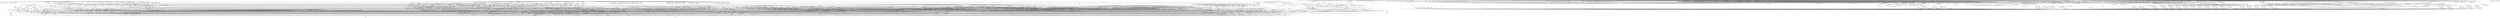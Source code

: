 digraph depends {
    node [shape=plaintext]
"activitymanager" -> "activitymanager-lic" [style=dotted]
"activitymanager" -> "bootd"
"activitymanager" -> "db8"
"activitymanager" -> "libglib-2.0-0"
"activitymanager" -> "libpbnjson"
"activitymanager" -> "libstdc++6"
"activitymanager" -> "luna-service2"
"activitymanager" -> "pmloglib"
"alsa-conf" -> "alsa-lib-lic" [style=dotted]
"alsa-plugins-pulseaudio-conf" -> "alsa-plugins-lic" [style=dotted]
"alsa-plugins-pulseaudio-conf" -> "libasound-module-conf-pulse"
"alsa-plugins-pulseaudio-conf" -> "libasound-module-ctl-pulse"
"alsa-plugins-pulseaudio-conf" -> "libasound-module-pcm-pulse"
"alsa-states" -> "alsa-state-lic" [style=dotted]
"alsa-ucm-conf" -> "alsa-ucm-conf-lic" [style=dotted]
"alsa-utils-alsactl" -> "alsa-states" [style=dotted]
"alsa-utils-alsactl" -> "alsa-utils-lic" [style=dotted]
"alsa-utils-alsactl" -> "libasound2"
"alsa-utils-alsamixer" -> "alsa-utils-lic" [style=dotted]
"alsa-utils-alsamixer" -> "libasound2"
"alsa-utils-alsamixer" -> "libformw5"
"alsa-utils-alsamixer" -> "libmenuw5"
"alsa-utils-alsamixer" -> "libncursesw5"
"alsa-utils-alsamixer" -> "libpanelw5"
"alsa-utils-alsamixer" -> "libtinfo5"
"alsa-utils-alsaucm" -> "alsa-utils-lic" [style=dotted]
"alsa-utils-alsaucm" -> "libasound2"
"alsa-utils-amixer" -> "alsa-utils-lic" [style=dotted]
"alsa-utils-amixer" -> "libasound2"
"alsa-utils-aplay" -> "alsa-utils-lic" [style=dotted]
"alsa-utils-aplay" -> "libasound2"
"alsa-utils-systemd" -> "alsa-utils-lic" [style=dotted]
"anbox" -> "anbox-data"
"anbox" -> "anbox-lic" [style=dotted]
"anbox" -> "boost-log"
"anbox-data" -> "anbox-data-lic" [style=dotted]
"anbox" -> "kernel-module-ashmem-linux" [style=dotted]
"anbox" -> "kernel-module-binder-linux" [style=dotted]
"anbox" -> "kernel-module-squashfs" [style=dotted]
"anbox" -> "libboost-filesystem1.76.0"
"anbox" -> "libboost-iostreams1.76.0"
"anbox" -> "libboost-program-options1.76.0"
"anbox" -> "libboost-thread1.76.0"
"anbox" -> "libdw1"
"anbox" -> "libprotobuf-lite26"
"anbox" -> "libsdl2-2.0-0"
"anbox" -> "libsdl2-image-2.0-0"
"anbox" -> "libstdc++6"
"anbox" -> "libsystemd0"
"anbox" -> "lxc"
"app-services" -> "app-services-lic" [style=dotted]
"audio-service" -> "audio-service-lic" [style=dotted]
"audio-service" -> "libglib-2.0-0"
"audio-service" -> "libpbnjson"
"audio-service" -> "libpulse0"
"audio-service" -> "libpulse-mainloop-glib0"
"audio-service" -> "libstdc++6"
"audio-service" -> "luna-service2"
"avahi-daemon" -> "avahi-lic" [style=dotted]
"avahi-daemon" -> "base-files"
"avahi-daemon" -> "base-passwd"
"avahi-daemon" -> "libavahi-common3"
"avahi-daemon" -> "libavahi-core7"
"avahi-daemon" -> "libcap"
"avahi-daemon" -> "libdaemon0"
"avahi-daemon" -> "libdbus-1-3"
"avahi-daemon" -> "libexpat1"
"avahi-daemon" -> "libnss-mdns" [style=dotted]
"avahi-daemon" -> "shadow"
"avahi-locale-en-gb" -> "virtual-locale-en-gb" [style=dotted]
"base-files" -> "base-files-lic" [style=dotted]
"base-passwd" -> "base-passwd-lic" [style=dotted]
"bash" -> "base-files"
"bash" -> "bash-lic" [style=dotted]
"bash" -> "libtinfo5"
"bash" -> "update-alternatives-opkg"
"bc" -> "bc-lic" [style=dotted]
"bc" -> "libreadline8"
"bc" -> "update-alternatives-opkg"
"binutils" -> "binutils-lic" [style=dotted]
"binutils" -> "libbfd"
"binutils" -> "libopcodes"
"binutils" -> "libstdc++6"
"binutils" -> "libz1"
"binutils" -> "update-alternatives-opkg"
"bluez5" -> "bluez5-lic" [style=dotted]
"bluez5" -> "libdbus-1-3"
"bluez5" -> "libglib-2.0-0"
"bluez5" -> "libreadline8"
"bluez5" -> "libudev1"
"boost-log" -> "boost-lic" [style=dotted]
"boost-log" -> "libboost-filesystem1.76.0"
"boost-log" -> "libboost-thread1.76.0"
"boost-log" -> "libstdc++6"
"bootd" -> "bootd-lic" [style=dotted]
"bootd" -> "libglib-2.0-0"
"bootd" -> "libpbnjson"
"bootd" -> "libstdc++6"
"bootd" -> "luna-service2"
"bootd" -> "pmloglib"
"bridge-utils" -> "bridge-utils-lic" [style=dotted]
"bridge-utils" -> "kernel-module-bridge" [style=dotted]
"bridge-utils" -> "update-alternatives-opkg"
"brotli" -> "brotli-lic" [style=dotted]
"busybox" -> "busybox-lic" [style=dotted]
"busybox" -> "busybox-udhcpc" [style=dotted]
"busybox-udhcpc" -> "busybox-lic" [style=dotted]
"busybox" -> "update-alternatives-opkg"
"bzip2" -> "bzip2-lic" [style=dotted]
"bzip2" -> "libbz2-1"
"bzip2" -> "update-alternatives-opkg"
"ca-certificates" -> "ca-certificates-lic" [style=dotted]
"ca-certificates" -> "openssl"
"ca-certificates" -> "openssl-bin"
"certmgrd" -> "certmgrd-lic" [style=dotted]
"certmgrd" -> "libglib-2.0-0"
"certmgrd" -> "libpbnjson"
"certmgrd" -> "libpmcertificatemgr2"
"certmgrd" -> "luna-service2"
"com.palm.keymanager" -> "com.palm.keymanager-lic" [style=dotted]
"com.webos.service.pdm" -> "com.webos.service.pdm-lic" [style=dotted]
"com.webos.service.pdm" -> "dosfstools"
"com.webos.service.pdm" -> "e2fsprogs-e2fsck"
"com.webos.service.pdm" -> "e2fsprogs-tune2fs"
"com.webos.service.pdm" -> "fuse-utils"
"com.webos.service.pdm" -> "gphoto2"
"com.webos.service.pdm" -> "gphotofs"
"com.webos.service.pdm" -> "gptfdisk-sgdisk"
"com.webos.service.pdm" -> "libglib-2.0-0"
"com.webos.service.pdm" -> "libpbnjson"
"com.webos.service.pdm" -> "libstdc++6"
"com.webos.service.pdm" -> "libudev1"
"com.webos.service.pdm" -> "libwebosi18n1"
"com.webos.service.pdm" -> "lsof"
"com.webos.service.pdm" -> "luna-service2"
"com.webos.service.pdm" -> "ntfs-3g"
"com.webos.service.pdm" -> "ntfs-3g-ntfsprogs"
"com.webos.service.pdm" -> "pdm-plugin"
"com.webos.service.pdm" -> "pmloglib"
"com.webos.service.pdm" -> "sdparm"
"com.webos.service.pdm" -> "simple-mtpfs"
"com.webos.service.pdm" -> "smartmontools"
"com.webos.service.pdm" -> "util-linux-lsblk"
"configurator" -> "configurator-lic" [style=dotted]
"configurator" -> "db8"
"configurator" -> "libglib-2.0-0"
"configurator" -> "libstdc++6"
"configurator" -> "pmloglib"
"connman" -> "bluez5"
"connman-client" -> "connman"
"connman-client" -> "connman-lic" [style=dotted]
"connman-client" -> "libdbus-1-3"
"connman-client" -> "libglib-2.0-0"
"connman-client" -> "libreadline8"
"connman-conf" -> "connman-conf-lic" [style=dotted]
"connman" -> "connman-conf" [style=dotted]
"connman" -> "connman-lic" [style=dotted]
"connman" -> "connman-plugin-vpn-l2tp" [style=dotted]
"connman" -> "connman-plugin-vpn-openvpn" [style=dotted]
"connman" -> "connman-plugin-vpn-pppt" [style=dotted]
"connman" -> "connman-plugin-vpn-vpnc" [style=dotted]
"connman" -> "connman-tests" [style=dotted]
"connman" -> "connman-tools" [style=dotted]
"connman" -> "connman-vpn" [style=dotted]
"connman" -> "connman-wait-online" [style=dotted]
"connman" -> "dbus"
"connman" -> "iptables"
"connman" -> "libdbus-1-3"
"connman" -> "libglib-2.0-0"
"connman" -> "libgnutls30"
"connman" -> "neard" [style=dotted]
"connman" -> "ofono"
"connman" -> "openvpn"
"connman-plugin-vpn-l2tp" -> "connman-vpn"
"connman-plugin-vpn-openvpn" -> "connman-vpn"
"connman-plugin-vpn-openvpn" -> "libdbus-1-3"
"connman-plugin-vpn-vpnc" -> "connman-vpn"
"connman-plugin-vpn-vpnc" -> "libdbus-1-3"
"connman" -> "pptp-linux"
"connman-tests" -> "connman-lic" [style=dotted]
"connman-tests" -> "iptables"
"connman-tests" -> "libdbus-1-3"
"connman-tests" -> "libglib-2.0-0"
"connman-tests" -> "libgnutls30"
"connman-tools" -> "connman"
"connman-tools" -> "connman-lic" [style=dotted]
"connman-tools" -> "libglib-2.0-0"
"connman-tools" -> "libgnutls30"
"connman" -> "update-alternatives-opkg"
"connman" -> "vpnc"
"connman-vpn" -> "connman-lic" [style=dotted]
"connman-vpn" -> "libdbus-1-3"
"connman-vpn" -> "libglib-2.0-0"
"connman-vpn" -> "libgnutls30"
"connman-wait-online" -> "connman-lic" [style=dotted]
"connman-wait-online" -> "libdbus-1-3"
"connman-wait-online" -> "libglib-2.0-0"
"connman" -> "wpa-supplicant"
"connman" -> "xl2tpd"
"cordova" -> "cordova-lic" [style=dotted]
"core-apps" -> "bash"
"core-apps" -> "core-apps-lic" [style=dotted]
"cpushareholder-stub" -> "cpushareholder-stub-lic" [style=dotted]
"curl" -> "curl-lic" [style=dotted]
"curl" -> "libcurl4"
"db8" -> "bash"
"db8" -> "busybox"
"db8" -> "db8-lic" [style=dotted]
"db8" -> "leveldb"
"db8" -> "libglib-2.0-0"
"db8" -> "libicui18n69"
"db8" -> "libicuuc69"
"db8" -> "libstdc++6"
"db8" -> "luna-service2"
"db8" -> "pmloglib"
"dbus-1" -> "dbus-common"
"dbus-1" -> "dbus-lic" [style=dotted]
"dbus-1" -> "dbus-tools"
"dbus-1" -> "libdbus-1-3"
"dbus-1" -> "libexpat1"
"dbus-1" -> "libsystemd0"
"dbus-common" -> "base-files"
"dbus-common" -> "base-passwd"
"dbus-common" -> "dbus-lic" [style=dotted]
"dbus-common" -> "shadow"
"dbus-tools" -> "dbus-lic" [style=dotted]
"dbus-tools" -> "libdbus-1-3"
"distro-feed-configs" -> "distro-feed-configs-lic" [style=dotted]
"dnsmasq" -> "dnsmasq-lic" [style=dotted]
"dosfstools" -> "dosfstools-lic" [style=dotted]
"dosfstools" -> "update-alternatives-opkg"
"e2fsprogs-badblocks" -> "e2fsprogs-lic" [style=dotted]
"e2fsprogs-badblocks" -> "libcom-err2"
"e2fsprogs-badblocks" -> "libext2fs2"
"e2fsprogs-dumpe2fs" -> "e2fsprogs-lic" [style=dotted]
"e2fsprogs-dumpe2fs" -> "libblkid1"
"e2fsprogs-dumpe2fs" -> "libcom-err2"
"e2fsprogs-dumpe2fs" -> "libe2p2"
"e2fsprogs-dumpe2fs" -> "libext2fs2"
"e2fsprogs-e2fsck" -> "e2fsprogs-lic" [style=dotted]
"e2fsprogs-e2fsck" -> "libblkid1"
"e2fsprogs-e2fsck" -> "libcom-err2"
"e2fsprogs-e2fsck" -> "libe2p2"
"e2fsprogs-e2fsck" -> "libext2fs2"
"e2fsprogs-e2fsck" -> "libuuid1"
"e2fsprogs" -> "e2fsprogs-badblocks"
"e2fsprogs" -> "e2fsprogs-dumpe2fs"
"e2fsprogs" -> "e2fsprogs-e2fsck" [style=dotted]
"e2fsprogs" -> "e2fsprogs-lic" [style=dotted]
"e2fsprogs" -> "e2fsprogs-mke2fs" [style=dotted]
"e2fsprogs" -> "libblkid1"
"e2fsprogs" -> "libcom-err2"
"e2fsprogs" -> "libe2p2"
"e2fsprogs" -> "libext2fs2"
"e2fsprogs" -> "libss2"
"e2fsprogs" -> "libuuid1"
"e2fsprogs-mke2fs" -> "e2fsprogs-lic" [style=dotted]
"e2fsprogs-mke2fs" -> "libblkid1"
"e2fsprogs-mke2fs" -> "libcom-err2"
"e2fsprogs-mke2fs" -> "libe2p2"
"e2fsprogs-mke2fs" -> "libext2fs2"
"e2fsprogs-mke2fs" -> "libuuid1"
"e2fsprogs-mke2fs" -> "update-alternatives-opkg"
"e2fsprogs-tune2fs" -> "e2fsprogs-lic" [style=dotted]
"e2fsprogs-tune2fs" -> "libblkid1"
"e2fsprogs-tune2fs" -> "libcom-err2"
"e2fsprogs-tune2fs" -> "libe2p2"
"e2fsprogs-tune2fs" -> "libext2fs2"
"e2fsprogs-tune2fs" -> "libuuid1"
"e2fsprogs-tune2fs" -> "update-alternatives-opkg"
"e2fsprogs" -> "update-alternatives-opkg"
"enyo-1.0" -> "enyo-1.0-lic" [style=dotted]
"event-monitor" -> "event-monitor-lic" [style=dotted]
"event-monitor" -> "libglib-2.0-0"
"event-monitor" -> "libpbnjson"
"event-monitor" -> "libstdc++6"
"event-monitor" -> "luna-service2"
"event-monitor-network" -> "event-monitor-network-lic" [style=dotted]
"event-monitor-network" -> "libpbnjson"
"event-monitor-network" -> "libstdc++6"
"event-monitor-network" -> "libwebosi18n1"
"event-monitor-network" -> "pmloglib"
"event-monitor" -> "pmloglib"
"evtest" -> "evtest-lic" [style=dotted]
"filecache" -> "db8"
"filecache" -> "filecache-lic" [style=dotted]
"filecache" -> "glibmm"
"filecache" -> "jemalloc"
"filecache" -> "libboost-filesystem1.76.0"
"filecache" -> "libglib-2.0-0"
"filecache" -> "libpbnjson"
"filecache" -> "libsigc-2.0-0"
"filecache" -> "libstdc++6"
"filecache" -> "luna-service2"
"filecache" -> "pmloglib"
"fingerterm" -> "fingerterm-lic" [style=dotted]
"fingerterm" -> "libstdc++6"
"fingerterm" -> "qtbase"
"fingerterm" -> "qtdeclarative"
"fingerterm" -> "qtxmlpatterns"
"fingerterm" -> "ttf-liberation-mono"
"fontconfig-utils" -> "fontconfig-lic" [style=dotted]
"fontconfig-utils" -> "libfontconfig1"
"fontconfig-utils" -> "libfreetype6"
"foundation-frameworks" -> "foundation-frameworks-lic" [style=dotted]
"funyahoo-plusplus" -> "funyahoo-plusplus-lic" [style=dotted]
"funyahoo-plusplus" -> "libglib-2.0-0"
"funyahoo-plusplus" -> "libjson-glib-1.0-0"
"funyahoo-plusplus" -> "libpurple"
"fuser" -> "psmisc-lic" [style=dotted]
"fuser" -> "update-alternatives-opkg"
"fuse-utils" -> "fuse-lic" [style=dotted]
"gdb" -> "gdb-lic" [style=dotted]
"gdb" -> "glibc-thread-db" [style=dotted]
"gdb" -> "libexpat1"
"gdb" -> "libpython3.9-1.0"
"gdb" -> "libreadline8"
"gdb" -> "libstdc++6"
"gdb" -> "libtinfo5"
"gdb" -> "python3"
"gdb" -> "python3-codecs"
"gdbserver" -> "gdb-lic" [style=dotted]
"gdbserver" -> "glibc-thread-db" [style=dotted]
"gdbserver" -> "libstdc++6"
"geoclue" -> "avahi-daemon"
"geoclue" -> "geoclue-lic" [style=dotted]
"geoclue" -> "libavahi-client3"
"geoclue" -> "libavahi-common3"
"geoclue" -> "libavahi-glib1"
"geoclue" -> "libglib-2.0-0"
"geoclue" -> "libjson-glib-1.0-0"
"geoclue" -> "libsoup-2.4"
"glibc-locale-en-gb" -> "virtual-locale-en-gb" [style=dotted]
"glibmm" -> "glibmm-lic" [style=dotted]
"glibmm" -> "libglib-2.0-0"
"glibmm" -> "libsigc-2.0-0"
"glibmm" -> "libstdc++6"
"glib-networking" -> "glib-networking-lic" [style=dotted]
"glib-networking" -> "libcrypto1.1"
"glib-networking" -> "libglib-2.0-0"
"glib-networking" -> "libssl1.1"
"glib-networking-locale-en-gb" -> "virtual-locale-en-gb" [style=dotted]
"glmark2" -> "glmark2-lic" [style=dotted]
"glmark2" -> "libdrm2"
"glmark2" -> "libgbm1"
"glmark2" -> "libjpeg62"
"glmark2" -> "libpng16-16"
"glmark2" -> "libstdc++6"
"glmark2" -> "libudev1"
"glmark2" -> "libz1"
"glmark2" -> "wayland"
"gobject-introspection" -> "gobject-introspection-lic" [style=dotted]
"gobject-introspection" -> "libffi7"
"gobject-introspection" -> "libglib-2.0-0"
"gobject-introspection" -> "python3-pickle"
"gobject-introspection" -> "python3-xml"
"gphoto2" -> "gphoto2-lic" [style=dotted]
"gphoto2" -> "libexif12"
"gphoto2" -> "libgphoto2-6"
"gphoto2" -> "libgphoto2-port12"
"gphoto2" -> "libpopt0"
"gphoto2" -> "libreadline8"
"gphoto2-locale-en-gb" -> "virtual-locale-en-gb" [style=dotted]
"gphotofs" -> "gphotofs-lic" [style=dotted]
"gphotofs" -> "libfuse2"
"gphotofs" -> "libglib-2.0-0"
"gphotofs" -> "libgphoto2-6"
"gphotofs" -> "libgphoto2-port12"
"gptfdisk-sgdisk" -> "gptfdisk-lic" [style=dotted]
"gptfdisk-sgdisk" -> "libpopt0"
"gptfdisk-sgdisk" -> "libstdc++6"
"gptfdisk-sgdisk" -> "libuuid1"
"gstreamer1.0" -> "gstreamer1.0-lic" [style=dotted]
"gstreamer1.0-libav" -> "gstreamer1.0"
"gstreamer1.0-libav" -> "gstreamer1.0-libav-lic" [style=dotted]
"gstreamer1.0-libav" -> "libavcodec58"
"gstreamer1.0-libav" -> "libavfilter7"
"gstreamer1.0-libav" -> "libavformat58"
"gstreamer1.0-libav" -> "libavutil56"
"gstreamer1.0-libav" -> "libglib-2.0-0"
"gstreamer1.0-libav" -> "libgstaudio-1.0-0"
"gstreamer1.0-libav" -> "libgstpbutils-1.0-0"
"gstreamer1.0-libav" -> "libgstvideo-1.0-0"
"gstreamer1.0" -> "libglib-2.0-0"
"gstreamer1.0-locale-en-gb" -> "virtual-locale-en-gb" [style=dotted]
"gstreamer1.0-plugins-bad-accurip" -> "gstreamer1.0"
"gstreamer1.0-plugins-bad-accurip" -> "libglib-2.0-0"
"gstreamer1.0-plugins-bad-accurip" -> "libgstaudio-1.0-0"
"gstreamer1.0-plugins-bad-adpcmdec" -> "gstreamer1.0"
"gstreamer1.0-plugins-bad-adpcmdec" -> "libglib-2.0-0"
"gstreamer1.0-plugins-bad-adpcmdec" -> "libgstaudio-1.0-0"
"gstreamer1.0-plugins-bad-adpcmenc" -> "gstreamer1.0"
"gstreamer1.0-plugins-bad-adpcmenc" -> "libglib-2.0-0"
"gstreamer1.0-plugins-bad-adpcmenc" -> "libgstaudio-1.0-0"
"gstreamer1.0-plugins-bad-aiff" -> "gstreamer1.0"
"gstreamer1.0-plugins-bad-aiff" -> "libglib-2.0-0"
"gstreamer1.0-plugins-bad-aiff" -> "libgstaudio-1.0-0"
"gstreamer1.0-plugins-bad-aiff" -> "libgstpbutils-1.0-0"
"gstreamer1.0-plugins-bad-aiff" -> "libgsttag-1.0-0"
"gstreamer1.0-plugins-bad-apps" -> "gstreamer1.0"
"gstreamer1.0-plugins-bad-apps" -> "gstreamer1.0-plugins-bad-lic" [style=dotted]
"gstreamer1.0-plugins-bad-apps" -> "libglib-2.0-0"
"gstreamer1.0-plugins-bad-apps" -> "libgstpbutils-1.0-0"
"gstreamer1.0-plugins-bad-apps" -> "libgsttranscoder-1.0-0"
"gstreamer1.0-plugins-bad-asfmux" -> "gstreamer1.0"
"gstreamer1.0-plugins-bad-asfmux" -> "libglib-2.0-0"
"gstreamer1.0-plugins-bad-asfmux" -> "libgstrtp-1.0-0"
"gstreamer1.0-plugins-bad-audiobuffersplit" -> "gstreamer1.0"
"gstreamer1.0-plugins-bad-audiobuffersplit" -> "libglib-2.0-0"
"gstreamer1.0-plugins-bad-audiobuffersplit" -> "libgstaudio-1.0-0"
"gstreamer1.0-plugins-bad-audiofxbad" -> "gstreamer1.0"
"gstreamer1.0-plugins-bad-audiofxbad" -> "libglib-2.0-0"
"gstreamer1.0-plugins-bad-audiofxbad" -> "libgstaudio-1.0-0"
"gstreamer1.0-plugins-bad-audiolatency" -> "gstreamer1.0"
"gstreamer1.0-plugins-bad-audiolatency" -> "libglib-2.0-0"
"gstreamer1.0-plugins-bad-audiomixmatrix" -> "gstreamer1.0"
"gstreamer1.0-plugins-bad-audiomixmatrix" -> "libglib-2.0-0"
"gstreamer1.0-plugins-bad-audiomixmatrix" -> "libgstaudio-1.0-0"
"gstreamer1.0-plugins-bad-audiovisualizers" -> "gstreamer1.0"
"gstreamer1.0-plugins-bad-audiovisualizers" -> "libglib-2.0-0"
"gstreamer1.0-plugins-bad-audiovisualizers" -> "libgstfft-1.0-0"
"gstreamer1.0-plugins-bad-audiovisualizers" -> "libgstpbutils-1.0-0"
"gstreamer1.0-plugins-bad-autoconvert" -> "gstreamer1.0"
"gstreamer1.0-plugins-bad-autoconvert" -> "libglib-2.0-0"
"gstreamer1.0-plugins-bad-bayer" -> "gstreamer1.0"
"gstreamer1.0-plugins-bad-bayer" -> "libglib-2.0-0"
"gstreamer1.0-plugins-bad-bayer" -> "libgstvideo-1.0-0"
"gstreamer1.0-plugins-bad-bayer" -> "liborc-0.4-0"
"gstreamer1.0-plugins-bad-bluez" -> "gstreamer1.0"
"gstreamer1.0-plugins-bad-bluez" -> "libglib-2.0-0"
"gstreamer1.0-plugins-bad-bz2" -> "gstreamer1.0"
"gstreamer1.0-plugins-bad-bz2" -> "libbz2-1"
"gstreamer1.0-plugins-bad-bz2" -> "libglib-2.0-0"
"gstreamer1.0-plugins-bad-camerabin" -> "gstreamer1.0"
"gstreamer1.0-plugins-bad-camerabin" -> "libglib-2.0-0"
"gstreamer1.0-plugins-bad-camerabin" -> "libgstbasecamerabinsrc-1.0-0"
"gstreamer1.0-plugins-bad-camerabin" -> "libgstpbutils-1.0-0"
"gstreamer1.0-plugins-bad-camerabin" -> "libgstphotography-1.0-0"
"gstreamer1.0-plugins-bad-closedcaption" -> "gstreamer1.0"
"gstreamer1.0-plugins-bad-closedcaption" -> "libcairo2"
"gstreamer1.0-plugins-bad-closedcaption" -> "libglib-2.0-0"
"gstreamer1.0-plugins-bad-closedcaption" -> "libgstvideo-1.0-0"
"gstreamer1.0-plugins-bad-closedcaption" -> "pango"
"gstreamer1.0-plugins-bad-coloreffects" -> "gstreamer1.0"
"gstreamer1.0-plugins-bad-coloreffects" -> "libglib-2.0-0"
"gstreamer1.0-plugins-bad-coloreffects" -> "libgstvideo-1.0-0"
"gstreamer1.0-plugins-bad-curl" -> "gstreamer1.0"
"gstreamer1.0-plugins-bad-curl" -> "libcurl4"
"gstreamer1.0-plugins-bad-curl" -> "libglib-2.0-0"
"gstreamer1.0-plugins-bad-dash" -> "gstreamer1.0"
"gstreamer1.0-plugins-bad-dash" -> "libglib-2.0-0"
"gstreamer1.0-plugins-bad-dash" -> "libgstadaptivedemux-1.0-0"
"gstreamer1.0-plugins-bad-dash" -> "libgstisoff-1.0-0"
"gstreamer1.0-plugins-bad-dash" -> "libgsttag-1.0-0"
"gstreamer1.0-plugins-bad-dash" -> "libgsturidownloader-1.0-0"
"gstreamer1.0-plugins-bad-dash" -> "libxml2"
"gstreamer1.0-plugins-bad-debugutilsbad" -> "gstreamer1.0"
"gstreamer1.0-plugins-bad-debugutilsbad" -> "libglib-2.0-0"
"gstreamer1.0-plugins-bad-debugutilsbad" -> "libgstvideo-1.0-0"
"gstreamer1.0-plugins-bad-decklink" -> "gstreamer1.0"
"gstreamer1.0-plugins-bad-decklink" -> "libglib-2.0-0"
"gstreamer1.0-plugins-bad-decklink" -> "libgstaudio-1.0-0"
"gstreamer1.0-plugins-bad-decklink" -> "libgstvideo-1.0-0"
"gstreamer1.0-plugins-bad-decklink" -> "libstdc++6"
"gstreamer1.0-plugins-bad-dtls" -> "gstreamer1.0"
"gstreamer1.0-plugins-bad-dtls" -> "libcrypto1.1"
"gstreamer1.0-plugins-bad-dtls" -> "libglib-2.0-0"
"gstreamer1.0-plugins-bad-dtls" -> "libssl1.1"
"gstreamer1.0-plugins-bad-dvb" -> "gstreamer1.0"
"gstreamer1.0-plugins-bad-dvb" -> "libglib-2.0-0"
"gstreamer1.0-plugins-bad-dvb" -> "libgstmpegts-1.0-0"
"gstreamer1.0-plugins-bad-dvbsubenc" -> "gstreamer1.0"
"gstreamer1.0-plugins-bad-dvbsubenc" -> "libglib-2.0-0"
"gstreamer1.0-plugins-bad-dvbsubenc" -> "libgstvideo-1.0-0"
"gstreamer1.0-plugins-bad-dvbsuboverlay" -> "gstreamer1.0"
"gstreamer1.0-plugins-bad-dvbsuboverlay" -> "libglib-2.0-0"
"gstreamer1.0-plugins-bad-dvbsuboverlay" -> "libgstvideo-1.0-0"
"gstreamer1.0-plugins-bad-dvdspu" -> "gstreamer1.0"
"gstreamer1.0-plugins-bad-dvdspu" -> "libglib-2.0-0"
"gstreamer1.0-plugins-bad-dvdspu" -> "libgstvideo-1.0-0"
"gstreamer1.0-plugins-bad-faceoverlay" -> "gstreamer1.0"
"gstreamer1.0-plugins-bad-faceoverlay" -> "libglib-2.0-0"
"gstreamer1.0-plugins-bad-fbdevsink" -> "gstreamer1.0"
"gstreamer1.0-plugins-bad-fbdevsink" -> "libglib-2.0-0"
"gstreamer1.0-plugins-bad-fbdevsink" -> "libgstvideo-1.0-0"
"gstreamer1.0-plugins-bad-festival" -> "gstreamer1.0"
"gstreamer1.0-plugins-bad-festival" -> "libglib-2.0-0"
"gstreamer1.0-plugins-bad-fieldanalysis" -> "gstreamer1.0"
"gstreamer1.0-plugins-bad-fieldanalysis" -> "libglib-2.0-0"
"gstreamer1.0-plugins-bad-fieldanalysis" -> "libgstvideo-1.0-0"
"gstreamer1.0-plugins-bad-fieldanalysis" -> "liborc-0.4-0"
"gstreamer1.0-plugins-bad-freeverb" -> "gstreamer1.0"
"gstreamer1.0-plugins-bad-freeverb" -> "libglib-2.0-0"
"gstreamer1.0-plugins-bad-freeverb" -> "libgstaudio-1.0-0"
"gstreamer1.0-plugins-bad-frei0r" -> "gstreamer1.0"
"gstreamer1.0-plugins-bad-frei0r" -> "libglib-2.0-0"
"gstreamer1.0-plugins-bad-frei0r" -> "libgstvideo-1.0-0"
"gstreamer1.0-plugins-bad-gaudieffects" -> "gstreamer1.0"
"gstreamer1.0-plugins-bad-gaudieffects" -> "libglib-2.0-0"
"gstreamer1.0-plugins-bad-gaudieffects" -> "libgstvideo-1.0-0"
"gstreamer1.0-plugins-bad-gaudieffects" -> "liborc-0.4-0"
"gstreamer1.0-plugins-bad-gdp" -> "gstreamer1.0"
"gstreamer1.0-plugins-bad-gdp" -> "libglib-2.0-0"
"gstreamer1.0-plugins-bad-geometrictransform" -> "gstreamer1.0"
"gstreamer1.0-plugins-bad-geometrictransform" -> "libglib-2.0-0"
"gstreamer1.0-plugins-bad-geometrictransform" -> "libgstvideo-1.0-0"
"gstreamer1.0-plugins-bad-hls" -> "gstreamer1.0"
"gstreamer1.0-plugins-bad-hls" -> "libcrypto1.1"
"gstreamer1.0-plugins-bad-hls" -> "libglib-2.0-0"
"gstreamer1.0-plugins-bad-hls" -> "libgstadaptivedemux-1.0-0"
"gstreamer1.0-plugins-bad-hls" -> "libgstpbutils-1.0-0"
"gstreamer1.0-plugins-bad-hls" -> "libgsttag-1.0-0"
"gstreamer1.0-plugins-bad-hls" -> "libgsturidownloader-1.0-0"
"gstreamer1.0-plugins-bad-hls" -> "libgstvideo-1.0-0"
"gstreamer1.0-plugins-bad-id3tag" -> "gstreamer1.0"
"gstreamer1.0-plugins-bad-id3tag" -> "libglib-2.0-0"
"gstreamer1.0-plugins-bad-id3tag" -> "libgsttag-1.0-0"
"gstreamer1.0-plugins-bad-inter" -> "gstreamer1.0"
"gstreamer1.0-plugins-bad-interlace" -> "gstreamer1.0"
"gstreamer1.0-plugins-bad-interlace" -> "libglib-2.0-0"
"gstreamer1.0-plugins-bad-interlace" -> "libgstvideo-1.0-0"
"gstreamer1.0-plugins-bad-inter" -> "libglib-2.0-0"
"gstreamer1.0-plugins-bad-inter" -> "libgstaudio-1.0-0"
"gstreamer1.0-plugins-bad-inter" -> "libgstvideo-1.0-0"
"gstreamer1.0-plugins-bad-ipcpipeline" -> "gstreamer1.0"
"gstreamer1.0-plugins-bad-ipcpipeline" -> "libglib-2.0-0"
"gstreamer1.0-plugins-bad-ivfparse" -> "gstreamer1.0"
"gstreamer1.0-plugins-bad-ivfparse" -> "libglib-2.0-0"
"gstreamer1.0-plugins-bad-ivtc" -> "gstreamer1.0"
"gstreamer1.0-plugins-bad-ivtc" -> "libglib-2.0-0"
"gstreamer1.0-plugins-bad-ivtc" -> "libgstvideo-1.0-0"
"gstreamer1.0-plugins-bad-jp2kdecimator" -> "gstreamer1.0"
"gstreamer1.0-plugins-bad-jp2kdecimator" -> "libglib-2.0-0"
"gstreamer1.0-plugins-bad-jpegformat" -> "gstreamer1.0"
"gstreamer1.0-plugins-bad-jpegformat" -> "libglib-2.0-0"
"gstreamer1.0-plugins-bad-jpegformat" -> "libgsttag-1.0-0"
"gstreamer1.0-plugins-bad-legacyrawparse" -> "gstreamer1.0"
"gstreamer1.0-plugins-bad-legacyrawparse" -> "libglib-2.0-0"
"gstreamer1.0-plugins-bad-legacyrawparse" -> "libgstaudio-1.0-0"
"gstreamer1.0-plugins-bad-legacyrawparse" -> "libgstvideo-1.0-0"
"gstreamer1.0-plugins-bad-locale-en-gb" -> "virtual-locale-en-gb" [style=dotted]
"gstreamer1.0-plugins-bad-meta" -> "gstreamer1.0-plugins-bad-accurip"
"gstreamer1.0-plugins-bad-meta" -> "gstreamer1.0-plugins-bad-adpcmdec"
"gstreamer1.0-plugins-bad-meta" -> "gstreamer1.0-plugins-bad-adpcmenc"
"gstreamer1.0-plugins-bad-meta" -> "gstreamer1.0-plugins-bad-aiff"
"gstreamer1.0-plugins-bad-meta" -> "gstreamer1.0-plugins-bad-apps"
"gstreamer1.0-plugins-bad-meta" -> "gstreamer1.0-plugins-bad-asfmux"
"gstreamer1.0-plugins-bad-meta" -> "gstreamer1.0-plugins-bad-audiobuffersplit"
"gstreamer1.0-plugins-bad-meta" -> "gstreamer1.0-plugins-bad-audiofxbad"
"gstreamer1.0-plugins-bad-meta" -> "gstreamer1.0-plugins-bad-audiolatency"
"gstreamer1.0-plugins-bad-meta" -> "gstreamer1.0-plugins-bad-audiomixmatrix"
"gstreamer1.0-plugins-bad-meta" -> "gstreamer1.0-plugins-bad-audiovisualizers"
"gstreamer1.0-plugins-bad-meta" -> "gstreamer1.0-plugins-bad-autoconvert"
"gstreamer1.0-plugins-bad-meta" -> "gstreamer1.0-plugins-bad-bayer"
"gstreamer1.0-plugins-bad-meta" -> "gstreamer1.0-plugins-bad-bluez"
"gstreamer1.0-plugins-bad-meta" -> "gstreamer1.0-plugins-bad-bz2"
"gstreamer1.0-plugins-bad-meta" -> "gstreamer1.0-plugins-bad-camerabin"
"gstreamer1.0-plugins-bad-meta" -> "gstreamer1.0-plugins-bad-closedcaption"
"gstreamer1.0-plugins-bad-meta" -> "gstreamer1.0-plugins-bad-coloreffects"
"gstreamer1.0-plugins-bad-meta" -> "gstreamer1.0-plugins-bad-curl"
"gstreamer1.0-plugins-bad-meta" -> "gstreamer1.0-plugins-bad-dash"
"gstreamer1.0-plugins-bad-meta" -> "gstreamer1.0-plugins-bad-debugutilsbad"
"gstreamer1.0-plugins-bad-meta" -> "gstreamer1.0-plugins-bad-decklink"
"gstreamer1.0-plugins-bad-meta" -> "gstreamer1.0-plugins-bad-dtls"
"gstreamer1.0-plugins-bad-meta" -> "gstreamer1.0-plugins-bad-dvb"
"gstreamer1.0-plugins-bad-meta" -> "gstreamer1.0-plugins-bad-dvbsubenc"
"gstreamer1.0-plugins-bad-meta" -> "gstreamer1.0-plugins-bad-dvbsuboverlay"
"gstreamer1.0-plugins-bad-meta" -> "gstreamer1.0-plugins-bad-dvdspu"
"gstreamer1.0-plugins-bad-meta" -> "gstreamer1.0-plugins-bad-faceoverlay"
"gstreamer1.0-plugins-bad-meta" -> "gstreamer1.0-plugins-bad-fbdevsink"
"gstreamer1.0-plugins-bad-meta" -> "gstreamer1.0-plugins-bad-festival"
"gstreamer1.0-plugins-bad-meta" -> "gstreamer1.0-plugins-bad-fieldanalysis"
"gstreamer1.0-plugins-bad-meta" -> "gstreamer1.0-plugins-bad-freeverb"
"gstreamer1.0-plugins-bad-meta" -> "gstreamer1.0-plugins-bad-frei0r"
"gstreamer1.0-plugins-bad-meta" -> "gstreamer1.0-plugins-bad-gaudieffects"
"gstreamer1.0-plugins-bad-meta" -> "gstreamer1.0-plugins-bad-gdp"
"gstreamer1.0-plugins-bad-meta" -> "gstreamer1.0-plugins-bad-geometrictransform"
"gstreamer1.0-plugins-bad-meta" -> "gstreamer1.0-plugins-bad-hls"
"gstreamer1.0-plugins-bad-meta" -> "gstreamer1.0-plugins-bad-id3tag"
"gstreamer1.0-plugins-bad-meta" -> "gstreamer1.0-plugins-bad-inter"
"gstreamer1.0-plugins-bad-meta" -> "gstreamer1.0-plugins-bad-interlace"
"gstreamer1.0-plugins-bad-meta" -> "gstreamer1.0-plugins-bad-ipcpipeline"
"gstreamer1.0-plugins-bad-meta" -> "gstreamer1.0-plugins-bad-ivfparse"
"gstreamer1.0-plugins-bad-meta" -> "gstreamer1.0-plugins-bad-ivtc"
"gstreamer1.0-plugins-bad-meta" -> "gstreamer1.0-plugins-bad-jp2kdecimator"
"gstreamer1.0-plugins-bad-meta" -> "gstreamer1.0-plugins-bad-jpegformat"
"gstreamer1.0-plugins-bad-meta" -> "gstreamer1.0-plugins-bad-legacyrawparse"
"gstreamer1.0-plugins-bad-meta" -> "gstreamer1.0-plugins-bad-lic"
"gstreamer1.0-plugins-bad-meta" -> "gstreamer1.0-plugins-bad-lic" [style=dotted]
"gstreamer1.0-plugins-bad-meta" -> "gstreamer1.0-plugins-bad-midi"
"gstreamer1.0-plugins-bad-meta" -> "gstreamer1.0-plugins-bad-mpegpsdemux"
"gstreamer1.0-plugins-bad-meta" -> "gstreamer1.0-plugins-bad-mpegpsmux"
"gstreamer1.0-plugins-bad-meta" -> "gstreamer1.0-plugins-bad-mpegtsdemux"
"gstreamer1.0-plugins-bad-meta" -> "gstreamer1.0-plugins-bad-mpegtsmux"
"gstreamer1.0-plugins-bad-meta" -> "gstreamer1.0-plugins-bad-mxf"
"gstreamer1.0-plugins-bad-meta" -> "gstreamer1.0-plugins-bad-netsim"
"gstreamer1.0-plugins-bad-meta" -> "gstreamer1.0-plugins-bad-pcapparse"
"gstreamer1.0-plugins-bad-meta" -> "gstreamer1.0-plugins-bad-pnm"
"gstreamer1.0-plugins-bad-meta" -> "gstreamer1.0-plugins-bad-proxy"
"gstreamer1.0-plugins-bad-meta" -> "gstreamer1.0-plugins-bad-removesilence"
"gstreamer1.0-plugins-bad-meta" -> "gstreamer1.0-plugins-bad-rfbsrc"
"gstreamer1.0-plugins-bad-meta" -> "gstreamer1.0-plugins-bad-rist"
"gstreamer1.0-plugins-bad-meta" -> "gstreamer1.0-plugins-bad-rsvg"
"gstreamer1.0-plugins-bad-meta" -> "gstreamer1.0-plugins-bad-rtmp2"
"gstreamer1.0-plugins-bad-meta" -> "gstreamer1.0-plugins-bad-rtpmanagerbad"
"gstreamer1.0-plugins-bad-meta" -> "gstreamer1.0-plugins-bad-rtponvif"
"gstreamer1.0-plugins-bad-meta" -> "gstreamer1.0-plugins-bad-sbc"
"gstreamer1.0-plugins-bad-meta" -> "gstreamer1.0-plugins-bad-sdpelem"
"gstreamer1.0-plugins-bad-meta" -> "gstreamer1.0-plugins-bad-segmentclip"
"gstreamer1.0-plugins-bad-meta" -> "gstreamer1.0-plugins-bad-shm"
"gstreamer1.0-plugins-bad-meta" -> "gstreamer1.0-plugins-bad-siren"
"gstreamer1.0-plugins-bad-meta" -> "gstreamer1.0-plugins-bad-smooth"
"gstreamer1.0-plugins-bad-meta" -> "gstreamer1.0-plugins-bad-smoothstreaming"
"gstreamer1.0-plugins-bad-meta" -> "gstreamer1.0-plugins-bad-sndfile"
"gstreamer1.0-plugins-bad-meta" -> "gstreamer1.0-plugins-bad-speed"
"gstreamer1.0-plugins-bad-meta" -> "gstreamer1.0-plugins-bad-subenc"
"gstreamer1.0-plugins-bad-meta" -> "gstreamer1.0-plugins-bad-switchbin"
"gstreamer1.0-plugins-bad-meta" -> "gstreamer1.0-plugins-bad-timecode"
"gstreamer1.0-plugins-bad-meta" -> "gstreamer1.0-plugins-bad-transcode"
"gstreamer1.0-plugins-bad-meta" -> "gstreamer1.0-plugins-bad-ttmlsubs"
"gstreamer1.0-plugins-bad-meta" -> "gstreamer1.0-plugins-bad-uvch264"
"gstreamer1.0-plugins-bad-meta" -> "gstreamer1.0-plugins-bad-videofiltersbad"
"gstreamer1.0-plugins-bad-meta" -> "gstreamer1.0-plugins-bad-videoframe-audiolevel"
"gstreamer1.0-plugins-bad-meta" -> "gstreamer1.0-plugins-bad-videoparsersbad"
"gstreamer1.0-plugins-bad-meta" -> "gstreamer1.0-plugins-bad-videosignal"
"gstreamer1.0-plugins-bad-meta" -> "gstreamer1.0-plugins-bad-vmnc"
"gstreamer1.0-plugins-bad-meta" -> "gstreamer1.0-plugins-bad-waylandsink"
"gstreamer1.0-plugins-bad-meta" -> "gstreamer1.0-plugins-bad-webp"
"gstreamer1.0-plugins-bad-meta" -> "gstreamer1.0-plugins-bad-y4mdec"
"gstreamer1.0-plugins-bad-meta" -> "libgstadaptivedemux-1.0"
"gstreamer1.0-plugins-bad-meta" -> "libgstbadaudio-1.0"
"gstreamer1.0-plugins-bad-meta" -> "libgstbasecamerabinsrc-1.0"
"gstreamer1.0-plugins-bad-meta" -> "libgstcodecparsers-1.0"
"gstreamer1.0-plugins-bad-meta" -> "libgstcodecs-1.0"
"gstreamer1.0-plugins-bad-meta" -> "libgstinsertbin-1.0"
"gstreamer1.0-plugins-bad-meta" -> "libgstisoff-1.0"
"gstreamer1.0-plugins-bad-meta" -> "libgstmpegts-1.0"
"gstreamer1.0-plugins-bad-meta" -> "libgstphotography-1.0"
"gstreamer1.0-plugins-bad-meta" -> "libgstplayer-1.0"
"gstreamer1.0-plugins-bad-meta" -> "libgstsctp-1.0"
"gstreamer1.0-plugins-bad-meta" -> "libgsttranscoder-1.0"
"gstreamer1.0-plugins-bad-meta" -> "libgsturidownloader-1.0"
"gstreamer1.0-plugins-bad-meta" -> "libgstwayland-1.0"
"gstreamer1.0-plugins-bad-meta" -> "libgstwebrtc-1.0"
"gstreamer1.0-plugins-bad-midi" -> "gstreamer1.0"
"gstreamer1.0-plugins-bad-midi" -> "libglib-2.0-0"
"gstreamer1.0-plugins-bad-mpegpsdemux" -> "gstreamer1.0"
"gstreamer1.0-plugins-bad-mpegpsdemux" -> "libglib-2.0-0"
"gstreamer1.0-plugins-bad-mpegpsdemux" -> "libgstpbutils-1.0-0"
"gstreamer1.0-plugins-bad-mpegpsmux" -> "gstreamer1.0"
"gstreamer1.0-plugins-bad-mpegpsmux" -> "libglib-2.0-0"
"gstreamer1.0-plugins-bad-mpegtsdemux" -> "gstreamer1.0"
"gstreamer1.0-plugins-bad-mpegtsdemux" -> "libglib-2.0-0"
"gstreamer1.0-plugins-bad-mpegtsdemux" -> "libgstaudio-1.0-0"
"gstreamer1.0-plugins-bad-mpegtsdemux" -> "libgstcodecparsers-1.0-0"
"gstreamer1.0-plugins-bad-mpegtsdemux" -> "libgstmpegts-1.0-0"
"gstreamer1.0-plugins-bad-mpegtsdemux" -> "libgstpbutils-1.0-0"
"gstreamer1.0-plugins-bad-mpegtsdemux" -> "libgsttag-1.0-0"
"gstreamer1.0-plugins-bad-mpegtsmux" -> "gstreamer1.0"
"gstreamer1.0-plugins-bad-mpegtsmux" -> "libglib-2.0-0"
"gstreamer1.0-plugins-bad-mpegtsmux" -> "libgstaudio-1.0-0"
"gstreamer1.0-plugins-bad-mpegtsmux" -> "libgstmpegts-1.0-0"
"gstreamer1.0-plugins-bad-mpegtsmux" -> "libgstpbutils-1.0-0"
"gstreamer1.0-plugins-bad-mpegtsmux" -> "libgsttag-1.0-0"
"gstreamer1.0-plugins-bad-mpegtsmux" -> "libgstvideo-1.0-0"
"gstreamer1.0-plugins-bad-mxf" -> "gstreamer1.0"
"gstreamer1.0-plugins-bad-mxf" -> "libglib-2.0-0"
"gstreamer1.0-plugins-bad-mxf" -> "libgstaudio-1.0-0"
"gstreamer1.0-plugins-bad-mxf" -> "libgstvideo-1.0-0"
"gstreamer1.0-plugins-bad-netsim" -> "gstreamer1.0"
"gstreamer1.0-plugins-bad-netsim" -> "libglib-2.0-0"
"gstreamer1.0-plugins-bad-pcapparse" -> "gstreamer1.0"
"gstreamer1.0-plugins-bad-pcapparse" -> "libglib-2.0-0"
"gstreamer1.0-plugins-bad-pnm" -> "gstreamer1.0"
"gstreamer1.0-plugins-bad-pnm" -> "libglib-2.0-0"
"gstreamer1.0-plugins-bad-pnm" -> "libgstvideo-1.0-0"
"gstreamer1.0-plugins-bad-proxy" -> "gstreamer1.0"
"gstreamer1.0-plugins-bad-proxy" -> "libglib-2.0-0"
"gstreamer1.0-plugins-bad-removesilence" -> "gstreamer1.0"
"gstreamer1.0-plugins-bad-removesilence" -> "libglib-2.0-0"
"gstreamer1.0-plugins-bad-rfbsrc" -> "gstreamer1.0"
"gstreamer1.0-plugins-bad-rfbsrc" -> "libglib-2.0-0"
"gstreamer1.0-plugins-bad-rfbsrc" -> "libgstvideo-1.0-0"
"gstreamer1.0-plugins-bad-rist" -> "gstreamer1.0"
"gstreamer1.0-plugins-bad-rist" -> "libglib-2.0-0"
"gstreamer1.0-plugins-bad-rist" -> "libgstrtp-1.0-0"
"gstreamer1.0-plugins-bad-rsvg" -> "gstreamer1.0"
"gstreamer1.0-plugins-bad-rsvg" -> "libcairo2"
"gstreamer1.0-plugins-bad-rsvg" -> "libglib-2.0-0"
"gstreamer1.0-plugins-bad-rsvg" -> "libgstvideo-1.0-0"
"gstreamer1.0-plugins-bad-rsvg" -> "librsvg-2-2"
"gstreamer1.0-plugins-bad-rtmp2" -> "gstreamer1.0"
"gstreamer1.0-plugins-bad-rtmp2" -> "libglib-2.0-0"
"gstreamer1.0-plugins-bad-rtpmanagerbad" -> "gstreamer1.0"
"gstreamer1.0-plugins-bad-rtpmanagerbad" -> "libglib-2.0-0"
"gstreamer1.0-plugins-bad-rtpmanagerbad" -> "libgstrtp-1.0-0"
"gstreamer1.0-plugins-bad-rtponvif" -> "gstreamer1.0"
"gstreamer1.0-plugins-bad-rtponvif" -> "libglib-2.0-0"
"gstreamer1.0-plugins-bad-rtponvif" -> "libgstrtp-1.0-0"
"gstreamer1.0-plugins-bad-sbc" -> "gstreamer1.0"
"gstreamer1.0-plugins-bad-sbc" -> "libglib-2.0-0"
"gstreamer1.0-plugins-bad-sbc" -> "libgstaudio-1.0-0"
"gstreamer1.0-plugins-bad-sbc" -> "libsbc1"
"gstreamer1.0-plugins-bad-sdpelem" -> "gstreamer1.0"
"gstreamer1.0-plugins-bad-sdpelem" -> "libglib-2.0-0"
"gstreamer1.0-plugins-bad-sdpelem" -> "libgstapp-1.0-0"
"gstreamer1.0-plugins-bad-sdpelem" -> "libgstsdp-1.0-0"
"gstreamer1.0-plugins-bad-segmentclip" -> "gstreamer1.0"
"gstreamer1.0-plugins-bad-segmentclip" -> "libglib-2.0-0"
"gstreamer1.0-plugins-bad-segmentclip" -> "libgstaudio-1.0-0"
"gstreamer1.0-plugins-bad-shm" -> "gstreamer1.0"
"gstreamer1.0-plugins-bad-shm" -> "libglib-2.0-0"
"gstreamer1.0-plugins-bad-siren" -> "gstreamer1.0"
"gstreamer1.0-plugins-bad-siren" -> "libglib-2.0-0"
"gstreamer1.0-plugins-bad-siren" -> "libgstaudio-1.0-0"
"gstreamer1.0-plugins-bad-smooth" -> "gstreamer1.0"
"gstreamer1.0-plugins-bad-smooth" -> "libglib-2.0-0"
"gstreamer1.0-plugins-bad-smooth" -> "libgstvideo-1.0-0"
"gstreamer1.0-plugins-bad-smoothstreaming" -> "gstreamer1.0"
"gstreamer1.0-plugins-bad-smoothstreaming" -> "libglib-2.0-0"
"gstreamer1.0-plugins-bad-smoothstreaming" -> "libgstadaptivedemux-1.0-0"
"gstreamer1.0-plugins-bad-smoothstreaming" -> "libgstcodecparsers-1.0-0"
"gstreamer1.0-plugins-bad-smoothstreaming" -> "libgstisoff-1.0-0"
"gstreamer1.0-plugins-bad-smoothstreaming" -> "libxml2"
"gstreamer1.0-plugins-bad-sndfile" -> "gstreamer1.0"
"gstreamer1.0-plugins-bad-sndfile" -> "libglib-2.0-0"
"gstreamer1.0-plugins-bad-sndfile" -> "libsndfile1"
"gstreamer1.0-plugins-bad-speed" -> "gstreamer1.0"
"gstreamer1.0-plugins-bad-speed" -> "libglib-2.0-0"
"gstreamer1.0-plugins-bad-speed" -> "libgstaudio-1.0-0"
"gstreamer1.0-plugins-bad-subenc" -> "gstreamer1.0"
"gstreamer1.0-plugins-bad-subenc" -> "libglib-2.0-0"
"gstreamer1.0-plugins-bad-switchbin" -> "gstreamer1.0"
"gstreamer1.0-plugins-bad-switchbin" -> "libglib-2.0-0"
"gstreamer1.0-plugins-bad-timecode" -> "gstreamer1.0"
"gstreamer1.0-plugins-bad-timecode" -> "libglib-2.0-0"
"gstreamer1.0-plugins-bad-timecode" -> "libgstaudio-1.0-0"
"gstreamer1.0-plugins-bad-timecode" -> "libgstvideo-1.0-0"
"gstreamer1.0-plugins-bad-transcode" -> "gstreamer1.0"
"gstreamer1.0-plugins-bad-transcode" -> "libglib-2.0-0"
"gstreamer1.0-plugins-bad-transcode" -> "libgstpbutils-1.0-0"
"gstreamer1.0-plugins-bad-ttmlsubs" -> "gstreamer1.0"
"gstreamer1.0-plugins-bad-ttmlsubs" -> "libcairo2"
"gstreamer1.0-plugins-bad-ttmlsubs" -> "libglib-2.0-0"
"gstreamer1.0-plugins-bad-ttmlsubs" -> "libgstvideo-1.0-0"
"gstreamer1.0-plugins-bad-ttmlsubs" -> "libxml2"
"gstreamer1.0-plugins-bad-ttmlsubs" -> "pango"
"gstreamer1.0-plugins-bad-uvch264" -> "gstreamer1.0"
"gstreamer1.0-plugins-bad-uvch264" -> "libglib-2.0-0"
"gstreamer1.0-plugins-bad-uvch264" -> "libgstbasecamerabinsrc-1.0-0"
"gstreamer1.0-plugins-bad-uvch264" -> "libgstvideo-1.0-0"
"gstreamer1.0-plugins-bad-uvch264" -> "libgudev-1.0-0"
"gstreamer1.0-plugins-bad-uvch264" -> "libusb-1.0-0"
"gstreamer1.0-plugins-bad-videofiltersbad" -> "gstreamer1.0"
"gstreamer1.0-plugins-bad-videofiltersbad" -> "libglib-2.0-0"
"gstreamer1.0-plugins-bad-videofiltersbad" -> "libgstvideo-1.0-0"
"gstreamer1.0-plugins-bad-videofiltersbad" -> "liborc-0.4-0"
"gstreamer1.0-plugins-bad-videoframe-audiolevel" -> "gstreamer1.0"
"gstreamer1.0-plugins-bad-videoframe-audiolevel" -> "libglib-2.0-0"
"gstreamer1.0-plugins-bad-videoframe-audiolevel" -> "libgstaudio-1.0-0"
"gstreamer1.0-plugins-bad-videoparsersbad" -> "gstreamer1.0"
"gstreamer1.0-plugins-bad-videoparsersbad" -> "libglib-2.0-0"
"gstreamer1.0-plugins-bad-videoparsersbad" -> "libgstcodecparsers-1.0-0"
"gstreamer1.0-plugins-bad-videoparsersbad" -> "libgstpbutils-1.0-0"
"gstreamer1.0-plugins-bad-videoparsersbad" -> "libgstvideo-1.0-0"
"gstreamer1.0-plugins-bad-videosignal" -> "gstreamer1.0"
"gstreamer1.0-plugins-bad-videosignal" -> "libglib-2.0-0"
"gstreamer1.0-plugins-bad-videosignal" -> "libgstvideo-1.0-0"
"gstreamer1.0-plugins-bad-vmnc" -> "gstreamer1.0"
"gstreamer1.0-plugins-bad-vmnc" -> "libglib-2.0-0"
"gstreamer1.0-plugins-bad-vmnc" -> "libgstvideo-1.0-0"
"gstreamer1.0-plugins-bad-waylandsink" -> "gstreamer1.0"
"gstreamer1.0-plugins-bad-waylandsink" -> "libglib-2.0-0"
"gstreamer1.0-plugins-bad-waylandsink" -> "libgstallocators-1.0-0"
"gstreamer1.0-plugins-bad-waylandsink" -> "libgstvideo-1.0-0"
"gstreamer1.0-plugins-bad-waylandsink" -> "libgstwayland-1.0-0"
"gstreamer1.0-plugins-bad-waylandsink" -> "wayland"
"gstreamer1.0-plugins-bad-webp" -> "gstreamer1.0"
"gstreamer1.0-plugins-bad-webp" -> "libglib-2.0-0"
"gstreamer1.0-plugins-bad-webp" -> "libgstvideo-1.0-0"
"gstreamer1.0-plugins-bad-webp" -> "libwebp"
"gstreamer1.0-plugins-bad-y4mdec" -> "gstreamer1.0"
"gstreamer1.0-plugins-bad-y4mdec" -> "libglib-2.0-0"
"gstreamer1.0-plugins-bad-y4mdec" -> "libgstvideo-1.0-0"
"gstreamer1.0-plugins-base-adder" -> "gstreamer1.0"
"gstreamer1.0-plugins-base-adder" -> "libglib-2.0-0"
"gstreamer1.0-plugins-base-adder" -> "libgstaudio-1.0-0"
"gstreamer1.0-plugins-base-adder" -> "liborc-0.4-0"
"gstreamer1.0-plugins-base-alsa" -> "gstreamer1.0"
"gstreamer1.0-plugins-base-alsa" -> "libasound2"
"gstreamer1.0-plugins-base-alsa" -> "libglib-2.0-0"
"gstreamer1.0-plugins-base-alsa" -> "libgstaudio-1.0-0"
"gstreamer1.0-plugins-base-app" -> "gstreamer1.0"
"gstreamer1.0-plugins-base-app" -> "libgstapp-1.0-0"
"gstreamer1.0-plugins-base-apps" -> "gstreamer1.0"
"gstreamer1.0-plugins-base-apps" -> "gstreamer1.0-plugins-base-lic" [style=dotted]
"gstreamer1.0-plugins-base-apps" -> "libglib-2.0-0"
"gstreamer1.0-plugins-base-apps" -> "libgstaudio-1.0-0"
"gstreamer1.0-plugins-base-apps" -> "libgstpbutils-1.0-0"
"gstreamer1.0-plugins-base-apps" -> "libgsttag-1.0-0"
"gstreamer1.0-plugins-base-apps" -> "libgstvideo-1.0-0"
"gstreamer1.0-plugins-base-audioconvert" -> "gstreamer1.0"
"gstreamer1.0-plugins-base-audioconvert" -> "libglib-2.0-0"
"gstreamer1.0-plugins-base-audioconvert" -> "libgstaudio-1.0-0"
"gstreamer1.0-plugins-base-audiomixer" -> "gstreamer1.0"
"gstreamer1.0-plugins-base-audiomixer" -> "libglib-2.0-0"
"gstreamer1.0-plugins-base-audiomixer" -> "libgstaudio-1.0-0"
"gstreamer1.0-plugins-base-audiomixer" -> "liborc-0.4-0"
"gstreamer1.0-plugins-base-audiorate" -> "gstreamer1.0"
"gstreamer1.0-plugins-base-audiorate" -> "libglib-2.0-0"
"gstreamer1.0-plugins-base-audiorate" -> "libgstaudio-1.0-0"
"gstreamer1.0-plugins-base-audioresample" -> "gstreamer1.0"
"gstreamer1.0-plugins-base-audioresample" -> "libglib-2.0-0"
"gstreamer1.0-plugins-base-audioresample" -> "libgstaudio-1.0-0"
"gstreamer1.0-plugins-base-audiotestsrc" -> "gstreamer1.0"
"gstreamer1.0-plugins-base-audiotestsrc" -> "libglib-2.0-0"
"gstreamer1.0-plugins-base-audiotestsrc" -> "libgstaudio-1.0-0"
"gstreamer1.0-plugins-base-compositor" -> "gstreamer1.0"
"gstreamer1.0-plugins-base-compositor" -> "libglib-2.0-0"
"gstreamer1.0-plugins-base-compositor" -> "libgstvideo-1.0-0"
"gstreamer1.0-plugins-base-compositor" -> "liborc-0.4-0"
"gstreamer1.0-plugins-base-encoding" -> "gstreamer1.0"
"gstreamer1.0-plugins-base-encoding" -> "libglib-2.0-0"
"gstreamer1.0-plugins-base-encoding" -> "libgstpbutils-1.0-0"
"gstreamer1.0-plugins-base-encoding" -> "libgstvideo-1.0-0"
"gstreamer1.0-plugins-base-gio" -> "gstreamer1.0"
"gstreamer1.0-plugins-base-gio" -> "libglib-2.0-0"
"gstreamer1.0-plugins-base-locale-en-gb" -> "virtual-locale-en-gb" [style=dotted]
"gstreamer1.0-plugins-base-meta" -> "gstreamer1.0-plugins-base-adder"
"gstreamer1.0-plugins-base-meta" -> "gstreamer1.0-plugins-base-alsa"
"gstreamer1.0-plugins-base-meta" -> "gstreamer1.0-plugins-base-app"
"gstreamer1.0-plugins-base-meta" -> "gstreamer1.0-plugins-base-apps"
"gstreamer1.0-plugins-base-meta" -> "gstreamer1.0-plugins-base-audioconvert"
"gstreamer1.0-plugins-base-meta" -> "gstreamer1.0-plugins-base-audiomixer"
"gstreamer1.0-plugins-base-meta" -> "gstreamer1.0-plugins-base-audiorate"
"gstreamer1.0-plugins-base-meta" -> "gstreamer1.0-plugins-base-audioresample"
"gstreamer1.0-plugins-base-meta" -> "gstreamer1.0-plugins-base-audiotestsrc"
"gstreamer1.0-plugins-base-meta" -> "gstreamer1.0-plugins-base-compositor"
"gstreamer1.0-plugins-base-meta" -> "gstreamer1.0-plugins-base-encoding"
"gstreamer1.0-plugins-base-meta" -> "gstreamer1.0-plugins-base-gio"
"gstreamer1.0-plugins-base-meta" -> "gstreamer1.0-plugins-base-lic"
"gstreamer1.0-plugins-base-meta" -> "gstreamer1.0-plugins-base-lic" [style=dotted]
"gstreamer1.0-plugins-base-meta" -> "gstreamer1.0-plugins-base-ogg"
"gstreamer1.0-plugins-base-meta" -> "gstreamer1.0-plugins-base-opengl"
"gstreamer1.0-plugins-base-meta" -> "gstreamer1.0-plugins-base-overlaycomposition"
"gstreamer1.0-plugins-base-meta" -> "gstreamer1.0-plugins-base-pango"
"gstreamer1.0-plugins-base-meta" -> "gstreamer1.0-plugins-base-pbtypes"
"gstreamer1.0-plugins-base-meta" -> "gstreamer1.0-plugins-base-playback"
"gstreamer1.0-plugins-base-meta" -> "gstreamer1.0-plugins-base-rawparse"
"gstreamer1.0-plugins-base-meta" -> "gstreamer1.0-plugins-base-subparse"
"gstreamer1.0-plugins-base-meta" -> "gstreamer1.0-plugins-base-tcp"
"gstreamer1.0-plugins-base-meta" -> "gstreamer1.0-plugins-base-theora"
"gstreamer1.0-plugins-base-meta" -> "gstreamer1.0-plugins-base-typefindfunctions"
"gstreamer1.0-plugins-base-meta" -> "gstreamer1.0-plugins-base-videoconvert"
"gstreamer1.0-plugins-base-meta" -> "gstreamer1.0-plugins-base-videorate"
"gstreamer1.0-plugins-base-meta" -> "gstreamer1.0-plugins-base-videoscale"
"gstreamer1.0-plugins-base-meta" -> "gstreamer1.0-plugins-base-videotestsrc"
"gstreamer1.0-plugins-base-meta" -> "gstreamer1.0-plugins-base-volume"
"gstreamer1.0-plugins-base-meta" -> "gstreamer1.0-plugins-base-vorbis"
"gstreamer1.0-plugins-base-meta" -> "libgstallocators-1.0"
"gstreamer1.0-plugins-base-meta" -> "libgstapp-1.0"
"gstreamer1.0-plugins-base-meta" -> "libgstaudio-1.0"
"gstreamer1.0-plugins-base-meta" -> "libgstfft-1.0"
"gstreamer1.0-plugins-base-meta" -> "libgstgl-1.0"
"gstreamer1.0-plugins-base-meta" -> "libgstpbutils-1.0"
"gstreamer1.0-plugins-base-meta" -> "libgstriff-1.0"
"gstreamer1.0-plugins-base-meta" -> "libgstrtp-1.0"
"gstreamer1.0-plugins-base-meta" -> "libgstrtsp-1.0"
"gstreamer1.0-plugins-base-meta" -> "libgstsdp-1.0"
"gstreamer1.0-plugins-base-meta" -> "libgsttag-1.0"
"gstreamer1.0-plugins-base-meta" -> "libgstvideo-1.0"
"gstreamer1.0-plugins-base-ogg" -> "gstreamer1.0"
"gstreamer1.0-plugins-base-ogg" -> "libglib-2.0-0"
"gstreamer1.0-plugins-base-ogg" -> "libgstaudio-1.0-0"
"gstreamer1.0-plugins-base-ogg" -> "libgstpbutils-1.0-0"
"gstreamer1.0-plugins-base-ogg" -> "libgstriff-1.0-0"
"gstreamer1.0-plugins-base-ogg" -> "libgsttag-1.0-0"
"gstreamer1.0-plugins-base-ogg" -> "libogg0"
"gstreamer1.0-plugins-base-opengl" -> "gstreamer1.0"
"gstreamer1.0-plugins-base-opengl" -> "libglib-2.0-0"
"gstreamer1.0-plugins-base-opengl" -> "libgstallocators-1.0-0"
"gstreamer1.0-plugins-base-opengl" -> "libgstgl-1.0-0"
"gstreamer1.0-plugins-base-opengl" -> "libgstvideo-1.0-0"
"gstreamer1.0-plugins-base-opengl" -> "libjpeg62"
"gstreamer1.0-plugins-base-opengl" -> "libpng16-16"
"gstreamer1.0-plugins-base-overlaycomposition" -> "gstreamer1.0"
"gstreamer1.0-plugins-base-overlaycomposition" -> "libglib-2.0-0"
"gstreamer1.0-plugins-base-overlaycomposition" -> "libgstvideo-1.0-0"
"gstreamer1.0-plugins-base-pango" -> "gstreamer1.0"
"gstreamer1.0-plugins-base-pango" -> "libcairo2"
"gstreamer1.0-plugins-base-pango" -> "libglib-2.0-0"
"gstreamer1.0-plugins-base-pango" -> "libgstvideo-1.0-0"
"gstreamer1.0-plugins-base-pango" -> "pango"
"gstreamer1.0-plugins-base-pbtypes" -> "gstreamer1.0"
"gstreamer1.0-plugins-base-pbtypes" -> "libgstvideo-1.0-0"
"gstreamer1.0-plugins-base-playback" -> "gstreamer1.0"
"gstreamer1.0-plugins-base-playback" -> "libglib-2.0-0"
"gstreamer1.0-plugins-base-playback" -> "libgstaudio-1.0-0"
"gstreamer1.0-plugins-base-playback" -> "libgstpbutils-1.0-0"
"gstreamer1.0-plugins-base-playback" -> "libgstvideo-1.0-0"
"gstreamer1.0-plugins-base-rawparse" -> "gstreamer1.0"
"gstreamer1.0-plugins-base-rawparse" -> "libglib-2.0-0"
"gstreamer1.0-plugins-base-rawparse" -> "libgstaudio-1.0-0"
"gstreamer1.0-plugins-base-rawparse" -> "libgstvideo-1.0-0"
"gstreamer1.0-plugins-base-subparse" -> "gstreamer1.0"
"gstreamer1.0-plugins-base-subparse" -> "libglib-2.0-0"
"gstreamer1.0-plugins-base-tcp" -> "gstreamer1.0"
"gstreamer1.0-plugins-base-tcp" -> "libglib-2.0-0"
"gstreamer1.0-plugins-base-theora" -> "gstreamer1.0"
"gstreamer1.0-plugins-base-theora" -> "libglib-2.0-0"
"gstreamer1.0-plugins-base-theora" -> "libgsttag-1.0-0"
"gstreamer1.0-plugins-base-theora" -> "libgstvideo-1.0-0"
"gstreamer1.0-plugins-base-theora" -> "libtheora"
"gstreamer1.0-plugins-base-typefindfunctions" -> "gstreamer1.0"
"gstreamer1.0-plugins-base-typefindfunctions" -> "libglib-2.0-0"
"gstreamer1.0-plugins-base-typefindfunctions" -> "libgstpbutils-1.0-0"
"gstreamer1.0-plugins-base-videoconvert" -> "gstreamer1.0"
"gstreamer1.0-plugins-base-videoconvert" -> "libglib-2.0-0"
"gstreamer1.0-plugins-base-videoconvert" -> "libgstvideo-1.0-0"
"gstreamer1.0-plugins-base-videorate" -> "gstreamer1.0"
"gstreamer1.0-plugins-base-videorate" -> "libglib-2.0-0"
"gstreamer1.0-plugins-base-videorate" -> "libgstvideo-1.0-0"
"gstreamer1.0-plugins-base-videoscale" -> "gstreamer1.0"
"gstreamer1.0-plugins-base-videoscale" -> "libglib-2.0-0"
"gstreamer1.0-plugins-base-videoscale" -> "libgstvideo-1.0-0"
"gstreamer1.0-plugins-base-videotestsrc" -> "gstreamer1.0"
"gstreamer1.0-plugins-base-videotestsrc" -> "libglib-2.0-0"
"gstreamer1.0-plugins-base-videotestsrc" -> "libgstvideo-1.0-0"
"gstreamer1.0-plugins-base-videotestsrc" -> "liborc-0.4-0"
"gstreamer1.0-plugins-base-volume" -> "gstreamer1.0"
"gstreamer1.0-plugins-base-volume" -> "libglib-2.0-0"
"gstreamer1.0-plugins-base-volume" -> "libgstaudio-1.0-0"
"gstreamer1.0-plugins-base-volume" -> "liborc-0.4-0"
"gstreamer1.0-plugins-base-vorbis" -> "gstreamer1.0"
"gstreamer1.0-plugins-base-vorbis" -> "libglib-2.0-0"
"gstreamer1.0-plugins-base-vorbis" -> "libgstaudio-1.0-0"
"gstreamer1.0-plugins-base-vorbis" -> "libgsttag-1.0-0"
"gstreamer1.0-plugins-base-vorbis" -> "libvorbis"
"gstreamer1.0-plugins-good-alaw" -> "gstreamer1.0"
"gstreamer1.0-plugins-good-alaw" -> "libglib-2.0-0"
"gstreamer1.0-plugins-good-alaw" -> "libgstaudio-1.0-0"
"gstreamer1.0-plugins-good-alphacolor" -> "gstreamer1.0"
"gstreamer1.0-plugins-good-alphacolor" -> "libglib-2.0-0"
"gstreamer1.0-plugins-good-alphacolor" -> "libgstvideo-1.0-0"
"gstreamer1.0-plugins-good-alpha" -> "gstreamer1.0"
"gstreamer1.0-plugins-good-alpha" -> "libglib-2.0-0"
"gstreamer1.0-plugins-good-alpha" -> "libgstvideo-1.0-0"
"gstreamer1.0-plugins-good-apetag" -> "gstreamer1.0"
"gstreamer1.0-plugins-good-apetag" -> "libglib-2.0-0"
"gstreamer1.0-plugins-good-apetag" -> "libgstpbutils-1.0-0"
"gstreamer1.0-plugins-good-apetag" -> "libgsttag-1.0-0"
"gstreamer1.0-plugins-good-audiofx" -> "gstreamer1.0"
"gstreamer1.0-plugins-good-audiofx" -> "libglib-2.0-0"
"gstreamer1.0-plugins-good-audiofx" -> "libgstaudio-1.0-0"
"gstreamer1.0-plugins-good-audiofx" -> "libgstfft-1.0-0"
"gstreamer1.0-plugins-good-audiofx" -> "liborc-0.4-0"
"gstreamer1.0-plugins-good-audioparsers" -> "gstreamer1.0"
"gstreamer1.0-plugins-good-audioparsers" -> "libglib-2.0-0"
"gstreamer1.0-plugins-good-audioparsers" -> "libgstaudio-1.0-0"
"gstreamer1.0-plugins-good-audioparsers" -> "libgstpbutils-1.0-0"
"gstreamer1.0-plugins-good-audioparsers" -> "libgsttag-1.0-0"
"gstreamer1.0-plugins-good-auparse" -> "gstreamer1.0"
"gstreamer1.0-plugins-good-auparse" -> "libglib-2.0-0"
"gstreamer1.0-plugins-good-auparse" -> "libgstaudio-1.0-0"
"gstreamer1.0-plugins-good-autodetect" -> "gstreamer1.0"
"gstreamer1.0-plugins-good-autodetect" -> "libglib-2.0-0"
"gstreamer1.0-plugins-good-avi" -> "gstreamer1.0"
"gstreamer1.0-plugins-good-avi" -> "libglib-2.0-0"
"gstreamer1.0-plugins-good-avi" -> "libgstaudio-1.0-0"
"gstreamer1.0-plugins-good-avi" -> "libgstriff-1.0-0"
"gstreamer1.0-plugins-good-avi" -> "libgsttag-1.0-0"
"gstreamer1.0-plugins-good-avi" -> "libgstvideo-1.0-0"
"gstreamer1.0-plugins-good-cairo" -> "gstreamer1.0"
"gstreamer1.0-plugins-good-cairo" -> "libcairo2"
"gstreamer1.0-plugins-good-cairo" -> "libcairo-gobject2"
"gstreamer1.0-plugins-good-cairo" -> "libglib-2.0-0"
"gstreamer1.0-plugins-good-cairo" -> "libgstvideo-1.0-0"
"gstreamer1.0-plugins-good-cutter" -> "gstreamer1.0"
"gstreamer1.0-plugins-good-cutter" -> "libglib-2.0-0"
"gstreamer1.0-plugins-good-cutter" -> "libgstaudio-1.0-0"
"gstreamer1.0-plugins-good-debug" -> "gstreamer1.0"
"gstreamer1.0-plugins-good-debug" -> "libglib-2.0-0"
"gstreamer1.0-plugins-good-deinterlace" -> "gstreamer1.0"
"gstreamer1.0-plugins-good-deinterlace" -> "libglib-2.0-0"
"gstreamer1.0-plugins-good-deinterlace" -> "libgstvideo-1.0-0"
"gstreamer1.0-plugins-good-deinterlace" -> "liborc-0.4-0"
"gstreamer1.0-plugins-good-dtmf" -> "gstreamer1.0"
"gstreamer1.0-plugins-good-dtmf" -> "libglib-2.0-0"
"gstreamer1.0-plugins-good-dtmf" -> "libgstrtp-1.0-0"
"gstreamer1.0-plugins-good-effectv" -> "gstreamer1.0"
"gstreamer1.0-plugins-good-effectv" -> "libglib-2.0-0"
"gstreamer1.0-plugins-good-effectv" -> "libgstvideo-1.0-0"
"gstreamer1.0-plugins-good-equalizer" -> "gstreamer1.0"
"gstreamer1.0-plugins-good-equalizer" -> "libglib-2.0-0"
"gstreamer1.0-plugins-good-equalizer" -> "libgstaudio-1.0-0"
"gstreamer1.0-plugins-good-flac" -> "gstreamer1.0"
"gstreamer1.0-plugins-good-flac" -> "libflac8"
"gstreamer1.0-plugins-good-flac" -> "libglib-2.0-0"
"gstreamer1.0-plugins-good-flac" -> "libgstaudio-1.0-0"
"gstreamer1.0-plugins-good-flac" -> "libgsttag-1.0-0"
"gstreamer1.0-plugins-good-flv" -> "gstreamer1.0"
"gstreamer1.0-plugins-good-flv" -> "libglib-2.0-0"
"gstreamer1.0-plugins-good-flv" -> "libgstaudio-1.0-0"
"gstreamer1.0-plugins-good-flv" -> "libgstpbutils-1.0-0"
"gstreamer1.0-plugins-good-flv" -> "libgsttag-1.0-0"
"gstreamer1.0-plugins-good-flv" -> "libgstvideo-1.0-0"
"gstreamer1.0-plugins-good-flxdec" -> "gstreamer1.0"
"gstreamer1.0-plugins-good-flxdec" -> "libglib-2.0-0"
"gstreamer1.0-plugins-good-gdkpixbuf" -> "gstreamer1.0"
"gstreamer1.0-plugins-good-gdkpixbuf" -> "libgdk-pixbuf-2.0-0"
"gstreamer1.0-plugins-good-gdkpixbuf" -> "libglib-2.0-0"
"gstreamer1.0-plugins-good-gdkpixbuf" -> "libgstvideo-1.0-0"
"gstreamer1.0-plugins-good-goom2k1" -> "gstreamer1.0"
"gstreamer1.0-plugins-good-goom2k1" -> "libglib-2.0-0"
"gstreamer1.0-plugins-good-goom2k1" -> "libgstpbutils-1.0-0"
"gstreamer1.0-plugins-good-goom" -> "gstreamer1.0"
"gstreamer1.0-plugins-good-goom" -> "libglib-2.0-0"
"gstreamer1.0-plugins-good-goom" -> "libgstpbutils-1.0-0"
"gstreamer1.0-plugins-good-goom" -> "liborc-0.4-0"
"gstreamer1.0-plugins-good-icydemux" -> "gstreamer1.0"
"gstreamer1.0-plugins-good-icydemux" -> "libglib-2.0-0"
"gstreamer1.0-plugins-good-icydemux" -> "libgsttag-1.0-0"
"gstreamer1.0-plugins-good-id3demux" -> "gstreamer1.0"
"gstreamer1.0-plugins-good-id3demux" -> "libglib-2.0-0"
"gstreamer1.0-plugins-good-id3demux" -> "libgstpbutils-1.0-0"
"gstreamer1.0-plugins-good-id3demux" -> "libgsttag-1.0-0"
"gstreamer1.0-plugins-good-imagefreeze" -> "gstreamer1.0"
"gstreamer1.0-plugins-good-imagefreeze" -> "libglib-2.0-0"
"gstreamer1.0-plugins-good-interleave" -> "gstreamer1.0"
"gstreamer1.0-plugins-good-interleave" -> "libglib-2.0-0"
"gstreamer1.0-plugins-good-interleave" -> "libgstaudio-1.0-0"
"gstreamer1.0-plugins-good-isomp4" -> "gstreamer1.0"
"gstreamer1.0-plugins-good-isomp4" -> "libglib-2.0-0"
"gstreamer1.0-plugins-good-isomp4" -> "libgstaudio-1.0-0"
"gstreamer1.0-plugins-good-isomp4" -> "libgstpbutils-1.0-0"
"gstreamer1.0-plugins-good-isomp4" -> "libgstriff-1.0-0"
"gstreamer1.0-plugins-good-isomp4" -> "libgstrtp-1.0-0"
"gstreamer1.0-plugins-good-isomp4" -> "libgsttag-1.0-0"
"gstreamer1.0-plugins-good-isomp4" -> "libgstvideo-1.0-0"
"gstreamer1.0-plugins-good-isomp4" -> "libz1"
"gstreamer1.0-plugins-good-jpeg" -> "gstreamer1.0"
"gstreamer1.0-plugins-good-jpeg" -> "libglib-2.0-0"
"gstreamer1.0-plugins-good-jpeg" -> "libgstvideo-1.0-0"
"gstreamer1.0-plugins-good-jpeg" -> "libjpeg62"
"gstreamer1.0-plugins-good-lame" -> "gstreamer1.0"
"gstreamer1.0-plugins-good-lame" -> "libglib-2.0-0"
"gstreamer1.0-plugins-good-lame" -> "libgstaudio-1.0-0"
"gstreamer1.0-plugins-good-lame" -> "libmp3lame0"
"gstreamer1.0-plugins-good-level" -> "gstreamer1.0"
"gstreamer1.0-plugins-good-level" -> "libglib-2.0-0"
"gstreamer1.0-plugins-good-level" -> "libgstaudio-1.0-0"
"gstreamer1.0-plugins-good-locale-en-gb" -> "virtual-locale-en-gb" [style=dotted]
"gstreamer1.0-plugins-good-matroska" -> "gstreamer1.0"
"gstreamer1.0-plugins-good-matroska" -> "libbz2-1"
"gstreamer1.0-plugins-good-matroska" -> "libglib-2.0-0"
"gstreamer1.0-plugins-good-matroska" -> "libgstaudio-1.0-0"
"gstreamer1.0-plugins-good-matroska" -> "libgstpbutils-1.0-0"
"gstreamer1.0-plugins-good-matroska" -> "libgstriff-1.0-0"
"gstreamer1.0-plugins-good-matroska" -> "libgsttag-1.0-0"
"gstreamer1.0-plugins-good-matroska" -> "libgstvideo-1.0-0"
"gstreamer1.0-plugins-good-matroska" -> "libz1"
"gstreamer1.0-plugins-good-meta" -> "gstreamer1.0-plugins-good-alaw"
"gstreamer1.0-plugins-good-meta" -> "gstreamer1.0-plugins-good-alpha"
"gstreamer1.0-plugins-good-meta" -> "gstreamer1.0-plugins-good-alphacolor"
"gstreamer1.0-plugins-good-meta" -> "gstreamer1.0-plugins-good-apetag"
"gstreamer1.0-plugins-good-meta" -> "gstreamer1.0-plugins-good-audiofx"
"gstreamer1.0-plugins-good-meta" -> "gstreamer1.0-plugins-good-audioparsers"
"gstreamer1.0-plugins-good-meta" -> "gstreamer1.0-plugins-good-auparse"
"gstreamer1.0-plugins-good-meta" -> "gstreamer1.0-plugins-good-autodetect"
"gstreamer1.0-plugins-good-meta" -> "gstreamer1.0-plugins-good-avi"
"gstreamer1.0-plugins-good-meta" -> "gstreamer1.0-plugins-good-cairo"
"gstreamer1.0-plugins-good-meta" -> "gstreamer1.0-plugins-good-cutter"
"gstreamer1.0-plugins-good-meta" -> "gstreamer1.0-plugins-good-debug"
"gstreamer1.0-plugins-good-meta" -> "gstreamer1.0-plugins-good-deinterlace"
"gstreamer1.0-plugins-good-meta" -> "gstreamer1.0-plugins-good-dtmf"
"gstreamer1.0-plugins-good-meta" -> "gstreamer1.0-plugins-good-effectv"
"gstreamer1.0-plugins-good-meta" -> "gstreamer1.0-plugins-good-equalizer"
"gstreamer1.0-plugins-good-meta" -> "gstreamer1.0-plugins-good-flac"
"gstreamer1.0-plugins-good-meta" -> "gstreamer1.0-plugins-good-flv"
"gstreamer1.0-plugins-good-meta" -> "gstreamer1.0-plugins-good-flxdec"
"gstreamer1.0-plugins-good-meta" -> "gstreamer1.0-plugins-good-gdkpixbuf"
"gstreamer1.0-plugins-good-meta" -> "gstreamer1.0-plugins-good-goom"
"gstreamer1.0-plugins-good-meta" -> "gstreamer1.0-plugins-good-goom2k1"
"gstreamer1.0-plugins-good-meta" -> "gstreamer1.0-plugins-good-icydemux"
"gstreamer1.0-plugins-good-meta" -> "gstreamer1.0-plugins-good-id3demux"
"gstreamer1.0-plugins-good-meta" -> "gstreamer1.0-plugins-good-imagefreeze"
"gstreamer1.0-plugins-good-meta" -> "gstreamer1.0-plugins-good-interleave"
"gstreamer1.0-plugins-good-meta" -> "gstreamer1.0-plugins-good-isomp4"
"gstreamer1.0-plugins-good-meta" -> "gstreamer1.0-plugins-good-jpeg"
"gstreamer1.0-plugins-good-meta" -> "gstreamer1.0-plugins-good-lame"
"gstreamer1.0-plugins-good-meta" -> "gstreamer1.0-plugins-good-level"
"gstreamer1.0-plugins-good-meta" -> "gstreamer1.0-plugins-good-lic"
"gstreamer1.0-plugins-good-meta" -> "gstreamer1.0-plugins-good-lic" [style=dotted]
"gstreamer1.0-plugins-good-meta" -> "gstreamer1.0-plugins-good-matroska"
"gstreamer1.0-plugins-good-meta" -> "gstreamer1.0-plugins-good-monoscope"
"gstreamer1.0-plugins-good-meta" -> "gstreamer1.0-plugins-good-mpg123"
"gstreamer1.0-plugins-good-meta" -> "gstreamer1.0-plugins-good-mulaw"
"gstreamer1.0-plugins-good-meta" -> "gstreamer1.0-plugins-good-multifile"
"gstreamer1.0-plugins-good-meta" -> "gstreamer1.0-plugins-good-multipart"
"gstreamer1.0-plugins-good-meta" -> "gstreamer1.0-plugins-good-navigationtest"
"gstreamer1.0-plugins-good-meta" -> "gstreamer1.0-plugins-good-ossaudio"
"gstreamer1.0-plugins-good-meta" -> "gstreamer1.0-plugins-good-png"
"gstreamer1.0-plugins-good-meta" -> "gstreamer1.0-plugins-good-pulseaudio"
"gstreamer1.0-plugins-good-meta" -> "gstreamer1.0-plugins-good-replaygain"
"gstreamer1.0-plugins-good-meta" -> "gstreamer1.0-plugins-good-rtp"
"gstreamer1.0-plugins-good-meta" -> "gstreamer1.0-plugins-good-rtpmanager"
"gstreamer1.0-plugins-good-meta" -> "gstreamer1.0-plugins-good-rtsp"
"gstreamer1.0-plugins-good-meta" -> "gstreamer1.0-plugins-good-shapewipe"
"gstreamer1.0-plugins-good-meta" -> "gstreamer1.0-plugins-good-smpte"
"gstreamer1.0-plugins-good-meta" -> "gstreamer1.0-plugins-good-soup"
"gstreamer1.0-plugins-good-meta" -> "gstreamer1.0-plugins-good-spectrum"
"gstreamer1.0-plugins-good-meta" -> "gstreamer1.0-plugins-good-speex"
"gstreamer1.0-plugins-good-meta" -> "gstreamer1.0-plugins-good-taglib"
"gstreamer1.0-plugins-good-meta" -> "gstreamer1.0-plugins-good-udp"
"gstreamer1.0-plugins-good-meta" -> "gstreamer1.0-plugins-good-video4linux2"
"gstreamer1.0-plugins-good-meta" -> "gstreamer1.0-plugins-good-videobox"
"gstreamer1.0-plugins-good-meta" -> "gstreamer1.0-plugins-good-videocrop"
"gstreamer1.0-plugins-good-meta" -> "gstreamer1.0-plugins-good-videofilter"
"gstreamer1.0-plugins-good-meta" -> "gstreamer1.0-plugins-good-videomixer"
"gstreamer1.0-plugins-good-meta" -> "gstreamer1.0-plugins-good-wavenc"
"gstreamer1.0-plugins-good-meta" -> "gstreamer1.0-plugins-good-wavparse"
"gstreamer1.0-plugins-good-meta" -> "gstreamer1.0-plugins-good-y4menc"
"gstreamer1.0-plugins-good-monoscope" -> "gstreamer1.0"
"gstreamer1.0-plugins-good-monoscope" -> "libglib-2.0-0"
"gstreamer1.0-plugins-good-mpg123" -> "gstreamer1.0"
"gstreamer1.0-plugins-good-mpg123" -> "libglib-2.0-0"
"gstreamer1.0-plugins-good-mpg123" -> "libgstaudio-1.0-0"
"gstreamer1.0-plugins-good-mpg123" -> "mpg123"
"gstreamer1.0-plugins-good-mulaw" -> "gstreamer1.0"
"gstreamer1.0-plugins-good-mulaw" -> "libglib-2.0-0"
"gstreamer1.0-plugins-good-mulaw" -> "libgstaudio-1.0-0"
"gstreamer1.0-plugins-good-multifile" -> "gstreamer1.0"
"gstreamer1.0-plugins-good-multifile" -> "libglib-2.0-0"
"gstreamer1.0-plugins-good-multifile" -> "libgstvideo-1.0-0"
"gstreamer1.0-plugins-good-multipart" -> "gstreamer1.0"
"gstreamer1.0-plugins-good-multipart" -> "libglib-2.0-0"
"gstreamer1.0-plugins-good-navigationtest" -> "gstreamer1.0"
"gstreamer1.0-plugins-good-navigationtest" -> "libglib-2.0-0"
"gstreamer1.0-plugins-good-navigationtest" -> "libgstvideo-1.0-0"
"gstreamer1.0-plugins-good-ossaudio" -> "gstreamer1.0"
"gstreamer1.0-plugins-good-ossaudio" -> "libglib-2.0-0"
"gstreamer1.0-plugins-good-ossaudio" -> "libgstaudio-1.0-0"
"gstreamer1.0-plugins-good-png" -> "gstreamer1.0"
"gstreamer1.0-plugins-good-png" -> "libglib-2.0-0"
"gstreamer1.0-plugins-good-png" -> "libgstvideo-1.0-0"
"gstreamer1.0-plugins-good-png" -> "libpng16-16"
"gstreamer1.0-plugins-good-pulseaudio" -> "gstreamer1.0"
"gstreamer1.0-plugins-good-pulseaudio" -> "libglib-2.0-0"
"gstreamer1.0-plugins-good-pulseaudio" -> "libgstaudio-1.0-0"
"gstreamer1.0-plugins-good-pulseaudio" -> "libpulse0"
"gstreamer1.0-plugins-good-replaygain" -> "gstreamer1.0"
"gstreamer1.0-plugins-good-replaygain" -> "libglib-2.0-0"
"gstreamer1.0-plugins-good-replaygain" -> "libgstaudio-1.0-0"
"gstreamer1.0-plugins-good-replaygain" -> "libgstpbutils-1.0-0"
"gstreamer1.0-plugins-good-rtp" -> "gstreamer1.0"
"gstreamer1.0-plugins-good-rtp" -> "libglib-2.0-0"
"gstreamer1.0-plugins-good-rtp" -> "libgstaudio-1.0-0"
"gstreamer1.0-plugins-good-rtp" -> "libgstpbutils-1.0-0"
"gstreamer1.0-plugins-good-rtp" -> "libgstrtp-1.0-0"
"gstreamer1.0-plugins-good-rtp" -> "libgsttag-1.0-0"
"gstreamer1.0-plugins-good-rtp" -> "libgstvideo-1.0-0"
"gstreamer1.0-plugins-good-rtpmanager" -> "gstreamer1.0"
"gstreamer1.0-plugins-good-rtpmanager" -> "libglib-2.0-0"
"gstreamer1.0-plugins-good-rtpmanager" -> "libgstrtp-1.0-0"
"gstreamer1.0-plugins-good-rtsp" -> "gstreamer1.0"
"gstreamer1.0-plugins-good-rtsp" -> "libglib-2.0-0"
"gstreamer1.0-plugins-good-rtsp" -> "libgstrtp-1.0-0"
"gstreamer1.0-plugins-good-rtsp" -> "libgstrtsp-1.0-0"
"gstreamer1.0-plugins-good-rtsp" -> "libgstsdp-1.0-0"
"gstreamer1.0-plugins-good-shapewipe" -> "gstreamer1.0"
"gstreamer1.0-plugins-good-shapewipe" -> "libglib-2.0-0"
"gstreamer1.0-plugins-good-shapewipe" -> "libgstvideo-1.0-0"
"gstreamer1.0-plugins-good-smpte" -> "gstreamer1.0"
"gstreamer1.0-plugins-good-smpte" -> "libglib-2.0-0"
"gstreamer1.0-plugins-good-smpte" -> "libgstvideo-1.0-0"
"gstreamer1.0-plugins-good-soup" -> "gstreamer1.0"
"gstreamer1.0-plugins-good-soup" -> "libglib-2.0-0"
"gstreamer1.0-plugins-good-soup" -> "libgsttag-1.0-0"
"gstreamer1.0-plugins-good-soup" -> "libsoup-2.4"
"gstreamer1.0-plugins-good-spectrum" -> "gstreamer1.0"
"gstreamer1.0-plugins-good-spectrum" -> "libglib-2.0-0"
"gstreamer1.0-plugins-good-spectrum" -> "libgstaudio-1.0-0"
"gstreamer1.0-plugins-good-spectrum" -> "libgstfft-1.0-0"
"gstreamer1.0-plugins-good-speex" -> "gstreamer1.0"
"gstreamer1.0-plugins-good-speex" -> "libglib-2.0-0"
"gstreamer1.0-plugins-good-speex" -> "libgstaudio-1.0-0"
"gstreamer1.0-plugins-good-speex" -> "libgsttag-1.0-0"
"gstreamer1.0-plugins-good-speex" -> "libspeex1"
"gstreamer1.0-plugins-good-taglib" -> "gstreamer1.0"
"gstreamer1.0-plugins-good-taglib" -> "libglib-2.0-0"
"gstreamer1.0-plugins-good-taglib" -> "libgsttag-1.0-0"
"gstreamer1.0-plugins-good-taglib" -> "libstdc++6"
"gstreamer1.0-plugins-good-taglib" -> "libtag1"
"gstreamer1.0-plugins-good-udp" -> "gstreamer1.0"
"gstreamer1.0-plugins-good-udp" -> "libglib-2.0-0"
"gstreamer1.0-plugins-good-video4linux2" -> "gstreamer1.0"
"gstreamer1.0-plugins-good-video4linux2" -> "libglib-2.0-0"
"gstreamer1.0-plugins-good-video4linux2" -> "libgstallocators-1.0-0"
"gstreamer1.0-plugins-good-video4linux2" -> "libgstvideo-1.0-0"
"gstreamer1.0-plugins-good-video4linux2" -> "libgudev-1.0-0"
"gstreamer1.0-plugins-good-videobox" -> "gstreamer1.0"
"gstreamer1.0-plugins-good-videobox" -> "libglib-2.0-0"
"gstreamer1.0-plugins-good-videobox" -> "libgstvideo-1.0-0"
"gstreamer1.0-plugins-good-videobox" -> "liborc-0.4-0"
"gstreamer1.0-plugins-good-videocrop" -> "gstreamer1.0"
"gstreamer1.0-plugins-good-videocrop" -> "libglib-2.0-0"
"gstreamer1.0-plugins-good-videocrop" -> "libgstvideo-1.0-0"
"gstreamer1.0-plugins-good-videofilter" -> "gstreamer1.0"
"gstreamer1.0-plugins-good-videofilter" -> "libglib-2.0-0"
"gstreamer1.0-plugins-good-videofilter" -> "libgstvideo-1.0-0"
"gstreamer1.0-plugins-good-videomixer" -> "gstreamer1.0"
"gstreamer1.0-plugins-good-videomixer" -> "libglib-2.0-0"
"gstreamer1.0-plugins-good-videomixer" -> "libgstvideo-1.0-0"
"gstreamer1.0-plugins-good-videomixer" -> "liborc-0.4-0"
"gstreamer1.0-plugins-good-wavenc" -> "gstreamer1.0"
"gstreamer1.0-plugins-good-wavenc" -> "libglib-2.0-0"
"gstreamer1.0-plugins-good-wavenc" -> "libgstaudio-1.0-0"
"gstreamer1.0-plugins-good-wavparse" -> "gstreamer1.0"
"gstreamer1.0-plugins-good-wavparse" -> "libglib-2.0-0"
"gstreamer1.0-plugins-good-wavparse" -> "libgstpbutils-1.0-0"
"gstreamer1.0-plugins-good-wavparse" -> "libgstriff-1.0-0"
"gstreamer1.0-plugins-good-y4menc" -> "gstreamer1.0"
"gstreamer1.0-plugins-good-y4menc" -> "libglib-2.0-0"
"gstreamer1.0-plugins-good-y4menc" -> "libgstvideo-1.0-0"
"gstreamer1.0-plugins-ugly-a52dec" -> "gstreamer1.0"
"gstreamer1.0-plugins-ugly-a52dec" -> "liba52-0"
"gstreamer1.0-plugins-ugly-a52dec" -> "libglib-2.0-0"
"gstreamer1.0-plugins-ugly-a52dec" -> "libgstaudio-1.0-0"
"gstreamer1.0-plugins-ugly-a52dec" -> "liborc-0.4-0"
"gstreamer1.0-plugins-ugly-asf" -> "gstreamer1.0"
"gstreamer1.0-plugins-ugly-asf" -> "libglib-2.0-0"
"gstreamer1.0-plugins-ugly-asf" -> "libgstriff-1.0-0"
"gstreamer1.0-plugins-ugly-asf" -> "libgstrtp-1.0-0"
"gstreamer1.0-plugins-ugly-asf" -> "libgstrtsp-1.0-0"
"gstreamer1.0-plugins-ugly-asf" -> "libgstsdp-1.0-0"
"gstreamer1.0-plugins-ugly-asf" -> "libgsttag-1.0-0"
"gstreamer1.0-plugins-ugly-asf" -> "libgstvideo-1.0-0"
"gstreamer1.0-plugins-ugly-dvdlpcmdec" -> "gstreamer1.0"
"gstreamer1.0-plugins-ugly-dvdlpcmdec" -> "libglib-2.0-0"
"gstreamer1.0-plugins-ugly-dvdlpcmdec" -> "libgstaudio-1.0-0"
"gstreamer1.0-plugins-ugly-dvdsub" -> "gstreamer1.0"
"gstreamer1.0-plugins-ugly-dvdsub" -> "libglib-2.0-0"
"gstreamer1.0-plugins-ugly-dvdsub" -> "libgstvideo-1.0-0"
"gstreamer1.0-plugins-ugly-locale-en-gb" -> "virtual-locale-en-gb" [style=dotted]
"gstreamer1.0-plugins-ugly-meta" -> "gstreamer1.0-plugins-ugly-a52dec"
"gstreamer1.0-plugins-ugly-meta" -> "gstreamer1.0-plugins-ugly-asf"
"gstreamer1.0-plugins-ugly-meta" -> "gstreamer1.0-plugins-ugly-dvdlpcmdec"
"gstreamer1.0-plugins-ugly-meta" -> "gstreamer1.0-plugins-ugly-dvdsub"
"gstreamer1.0-plugins-ugly-meta" -> "gstreamer1.0-plugins-ugly-lic"
"gstreamer1.0-plugins-ugly-meta" -> "gstreamer1.0-plugins-ugly-lic" [style=dotted]
"gstreamer1.0-plugins-ugly-meta" -> "gstreamer1.0-plugins-ugly-mpeg2dec"
"gstreamer1.0-plugins-ugly-meta" -> "gstreamer1.0-plugins-ugly-realmedia"
"gstreamer1.0-plugins-ugly-meta" -> "gstreamer1.0-plugins-ugly-xingmux"
"gstreamer1.0-plugins-ugly-mpeg2dec" -> "gstreamer1.0"
"gstreamer1.0-plugins-ugly-mpeg2dec" -> "libglib-2.0-0"
"gstreamer1.0-plugins-ugly-mpeg2dec" -> "libgstvideo-1.0-0"
"gstreamer1.0-plugins-ugly-mpeg2dec" -> "libmpeg2-0"
"gstreamer1.0-plugins-ugly-realmedia" -> "gstreamer1.0"
"gstreamer1.0-plugins-ugly-realmedia" -> "libglib-2.0-0"
"gstreamer1.0-plugins-ugly-realmedia" -> "libgstpbutils-1.0-0"
"gstreamer1.0-plugins-ugly-realmedia" -> "libgstrtsp-1.0-0"
"gstreamer1.0-plugins-ugly-realmedia" -> "libgstsdp-1.0-0"
"gstreamer1.0-plugins-ugly-xingmux" -> "gstreamer1.0"
"gstreamer1.0-plugins-ugly-xingmux" -> "libglib-2.0-0"
"gzip" -> "gzip-lic" [style=dotted]
"gzip" -> "update-alternatives-opkg"
"https-everywhere" -> "https-everywhere-lic" [style=dotted]
"hunspell-dictionaries" -> "hunspell"
"hunspell-dictionaries" -> "hunspell-dictionaries-lic" [style=dotted]
"hunspell" -> "hunspell-lic" [style=dotted]
"hunspell" -> "libstdc++6"
"hunspell" -> "perl"
"icu" -> "icu-lic" [style=dotted]
"icu" -> "libicudata69"
"icu" -> "libicui18n69"
"icu" -> "libicuio69"
"icu" -> "libicutu69"
"icu" -> "libicuuc69"
"icu" -> "libstdc++6"
"icyque" -> "icyque-lic" [style=dotted]
"icyque" -> "libglib-2.0-0"
"icyque" -> "libjson-glib-1.0-0"
"icyque" -> "libpurple"
"icyque" -> "libz1"
"imaccountvalidator" -> "db8"
"imaccountvalidator" -> "funyahoo-plusplus" [style=dotted]
"imaccountvalidator" -> "icyque" [style=dotted]
"imaccountvalidator" -> "imaccountvalidator-lic" [style=dotted]
"imaccountvalidator" -> "libglib-2.0-0"
"imaccountvalidator" -> "libpurple"
"imaccountvalidator" -> "libpurple-plugin-autoaccept" [style=dotted]
"imaccountvalidator" -> "libpurple-plugin-buddynote" [style=dotted]
"imaccountvalidator" -> "libpurple-plugin-idle" [style=dotted]
"imaccountvalidator" -> "libpurple-plugin-joinpart" [style=dotted]
"imaccountvalidator" -> "libpurple-plugin-log_reader" [style=dotted]
"imaccountvalidator" -> "libpurple-plugin-newline" [style=dotted]
"imaccountvalidator" -> "libpurple-plugin-offlinemsg" [style=dotted]
"imaccountvalidator" -> "libpurple-plugin-psychic" [style=dotted]
"imaccountvalidator" -> "libpurple-plugin-ssl-gnutls" [style=dotted]
"imaccountvalidator" -> "libpurple-plugin-ssl" [style=dotted]
"imaccountvalidator" -> "libpurple-plugin-statenotify" [style=dotted]
"imaccountvalidator" -> "libpurple-protocol-bonjour" [style=dotted]
"imaccountvalidator" -> "libpurple-protocol-gg" [style=dotted]
"imaccountvalidator" -> "libpurple-protocol-irc" [style=dotted]
"imaccountvalidator" -> "libpurple-protocol-novell" [style=dotted]
"imaccountvalidator" -> "libpurple-protocol-simple" [style=dotted]
"imaccountvalidator" -> "libpurple-protocol-xmpp" [style=dotted]
"imaccountvalidator" -> "libpurple-protocol-zephyr" [style=dotted]
"imaccountvalidator" -> "libstdc++6"
"imaccountvalidator" -> "pidgin-sipe" [style=dotted]
"imaccountvalidator" -> "purple-skypeweb" [style=dotted]
"imlibpurpleservice" -> "db8"
"imlibpurpleservice" -> "funyahoo-plusplus" [style=dotted]
"imlibpurpleservice" -> "icyque" [style=dotted]
"imlibpurpleservice" -> "imlibpurpleservice-lic" [style=dotted]
"imlibpurpleservice" -> "libglib-2.0-0"
"imlibpurpleservice" -> "libpurple"
"imlibpurpleservice" -> "libpurple-plugin-autoaccept" [style=dotted]
"imlibpurpleservice" -> "libpurple-plugin-buddynote" [style=dotted]
"imlibpurpleservice" -> "libpurple-plugin-idle" [style=dotted]
"imlibpurpleservice" -> "libpurple-plugin-joinpart" [style=dotted]
"imlibpurpleservice" -> "libpurple-plugin-log_reader" [style=dotted]
"imlibpurpleservice" -> "libpurple-plugin-newline" [style=dotted]
"imlibpurpleservice" -> "libpurple-plugin-offlinemsg" [style=dotted]
"imlibpurpleservice" -> "libpurple-plugin-psychic" [style=dotted]
"imlibpurpleservice" -> "libpurple-plugin-ssl-gnutls" [style=dotted]
"imlibpurpleservice" -> "libpurple-plugin-ssl" [style=dotted]
"imlibpurpleservice" -> "libpurple-plugin-statenotify" [style=dotted]
"imlibpurpleservice" -> "libpurple-protocol-bonjour" [style=dotted]
"imlibpurpleservice" -> "libpurple-protocol-gg" [style=dotted]
"imlibpurpleservice" -> "libpurple-protocol-irc" [style=dotted]
"imlibpurpleservice" -> "libpurple-protocol-novell" [style=dotted]
"imlibpurpleservice" -> "libpurple-protocol-simple" [style=dotted]
"imlibpurpleservice" -> "libpurple-protocol-xmpp" [style=dotted]
"imlibpurpleservice" -> "libpurple-protocol-zephyr" [style=dotted]
"imlibpurpleservice" -> "libstdc++6"
"imlibpurpleservice" -> "pidgin-sipe" [style=dotted]
"imlibpurpleservice" -> "purple-skypeweb" [style=dotted]
"imlibpurpleservice" -> "tidy-html5"
"iproute2-ip" -> "iproute2-lic" [style=dotted]
"iproute2-ip" -> "libcap"
"iproute2-ip" -> "libelf1"
"iproute2-ip" -> "libmnl0"
"iproute2" -> "iproute2-ip"
"iproute2" -> "iproute2-lic" [style=dotted]
"iproute2-ip" -> "update-alternatives-opkg"
"iproute2" -> "libcap"
"iproute2" -> "libmnl0"
"iptables" -> "iptables-lic" [style=dotted]
"iptables" -> "iptables-modules" [style=dotted]
"iptables" -> "iptables-module-xt-standard"
"iptables" -> "kernel-module-ip6table-filter" [style=dotted]
"iptables" -> "kernel-module-ip6-tables" [style=dotted]
"iptables" -> "kernel-module-iptable-filter" [style=dotted]
"iptables" -> "kernel-module-iptable-nat" [style=dotted]
"iptables" -> "kernel-module-ip-tables" [style=dotted]
"iptables" -> "kernel-module-ipt-masquerade" [style=dotted]
"iptables" -> "kernel-module-nf-conntrack-ipv4" [style=dotted]
"iptables" -> "kernel-module-nf-conntrack" [style=dotted]
"iptables" -> "kernel-module-nf-defrag-ipv4" [style=dotted]
"iptables" -> "kernel-module-nf-nat" [style=dotted]
"iptables" -> "kernel-module-x-tables" [style=dotted]
"iptables-module-ip6t-ah" -> "iptables"
"iptables-module-ip6t-dnat" -> "iptables"
"iptables-module-ip6t-dnpt" -> "iptables"
"iptables-module-ip6t-dst" -> "iptables"
"iptables-module-ip6t-eui64" -> "iptables"
"iptables-module-ip6t-frag" -> "iptables"
"iptables-module-ip6t-hbh" -> "iptables"
"iptables-module-ip6t-hl" -> "iptables"
"iptables-module-ip6t-icmp6" -> "iptables"
"iptables-module-ip6t-ipv6header" -> "iptables"
"iptables-module-ip6t-log" -> "iptables"
"iptables-module-ip6t-masquerade" -> "iptables"
"iptables-module-ip6t-mh" -> "iptables"
"iptables-module-ip6t-netmap" -> "iptables"
"iptables-module-ip6t-redirect" -> "iptables"
"iptables-module-ip6t-reject" -> "iptables"
"iptables-module-ip6t-rt" -> "iptables"
"iptables-module-ip6t-snat" -> "iptables"
"iptables-module-ip6t-snpt" -> "iptables"
"iptables-module-ip6t-srh" -> "iptables"
"iptables-module-ipt-ah" -> "iptables"
"iptables-module-ipt-clusterip" -> "iptables"
"iptables-module-ipt-dnat" -> "iptables"
"iptables-module-ipt-ecn" -> "iptables"
"iptables-module-ipt-icmp" -> "iptables"
"iptables-module-ipt-log" -> "iptables"
"iptables-module-ipt-masquerade" -> "iptables"
"iptables-module-ipt-netmap" -> "iptables"
"iptables-module-ipt-realm" -> "iptables"
"iptables-module-ipt-redirect" -> "iptables"
"iptables-module-ipt-reject" -> "iptables"
"iptables-module-ipt-snat" -> "iptables"
"iptables-module-ipt-ttl" -> "iptables"
"iptables-module-ipt-ulog" -> "iptables"
"iptables-modules" -> "iptables-lic" [style=dotted]
"iptables-modules" -> "iptables-module-ip6t-ah"
"iptables-modules" -> "iptables-module-ip6t-dnat"
"iptables-modules" -> "iptables-module-ip6t-dnpt"
"iptables-modules" -> "iptables-module-ip6t-dst"
"iptables-modules" -> "iptables-module-ip6t-eui64"
"iptables-modules" -> "iptables-module-ip6t-frag"
"iptables-modules" -> "iptables-module-ip6t-hbh"
"iptables-modules" -> "iptables-module-ip6t-hl"
"iptables-modules" -> "iptables-module-ip6t-icmp6"
"iptables-modules" -> "iptables-module-ip6t-ipv6header"
"iptables-modules" -> "iptables-module-ip6t-log"
"iptables-modules" -> "iptables-module-ip6t-masquerade"
"iptables-modules" -> "iptables-module-ip6t-mh"
"iptables-modules" -> "iptables-module-ip6t-netmap"
"iptables-modules" -> "iptables-module-ip6t-redirect"
"iptables-modules" -> "iptables-module-ip6t-reject"
"iptables-modules" -> "iptables-module-ip6t-rt"
"iptables-modules" -> "iptables-module-ip6t-snat"
"iptables-modules" -> "iptables-module-ip6t-snpt"
"iptables-modules" -> "iptables-module-ip6t-srh"
"iptables-modules" -> "iptables-module-ipt-ah"
"iptables-modules" -> "iptables-module-ipt-clusterip"
"iptables-modules" -> "iptables-module-ipt-dnat"
"iptables-modules" -> "iptables-module-ipt-ecn"
"iptables-modules" -> "iptables-module-ipt-icmp"
"iptables-modules" -> "iptables-module-ipt-log"
"iptables-modules" -> "iptables-module-ipt-masquerade"
"iptables-modules" -> "iptables-module-ipt-netmap"
"iptables-modules" -> "iptables-module-ipt-realm"
"iptables-modules" -> "iptables-module-ipt-redirect"
"iptables-modules" -> "iptables-module-ipt-reject"
"iptables-modules" -> "iptables-module-ipt-snat"
"iptables-modules" -> "iptables-module-ipt-ttl"
"iptables-modules" -> "iptables-module-ipt-ulog"
"iptables-modules" -> "iptables-module-xt-addrtype"
"iptables-modules" -> "iptables-module-xt-audit"
"iptables-modules" -> "iptables-module-xt-bpf"
"iptables-modules" -> "iptables-module-xt-cgroup"
"iptables-modules" -> "iptables-module-xt-checksum"
"iptables-modules" -> "iptables-module-xt-classify"
"iptables-modules" -> "iptables-module-xt-cluster"
"iptables-modules" -> "iptables-module-xt-comment"
"iptables-modules" -> "iptables-module-xt-connbytes"
"iptables-modules" -> "iptables-module-xt-connlimit"
"iptables-modules" -> "iptables-module-xt-connmark"
"iptables-modules" -> "iptables-module-xt-connsecmark"
"iptables-modules" -> "iptables-module-xt-conntrack"
"iptables-modules" -> "iptables-module-xt-cpu"
"iptables-modules" -> "iptables-module-xt-ct"
"iptables-modules" -> "iptables-module-xt-dccp"
"iptables-modules" -> "iptables-module-xt-devgroup"
"iptables-modules" -> "iptables-module-xt-dscp"
"iptables-modules" -> "iptables-module-xt-ecn"
"iptables-modules" -> "iptables-module-xt-esp"
"iptables-modules" -> "iptables-module-xt-hashlimit"
"iptables-modules" -> "iptables-module-xt-helper"
"iptables-modules" -> "iptables-module-xt-hmark"
"iptables-modules" -> "iptables-module-xt-idletimer"
"iptables-modules" -> "iptables-module-xt-ipcomp"
"iptables-modules" -> "iptables-module-xt-iprange"
"iptables-modules" -> "iptables-module-xt-ipvs"
"iptables-modules" -> "iptables-module-xt-led"
"iptables-modules" -> "iptables-module-xt-length"
"iptables-modules" -> "iptables-module-xt-limit"
"iptables-modules" -> "iptables-module-xt-mac"
"iptables-modules" -> "iptables-module-xt-mark"
"iptables-modules" -> "iptables-module-xt-multiport"
"iptables-modules" -> "iptables-module-xt-nfacct"
"iptables-modules" -> "iptables-module-xt-nflog"
"iptables-modules" -> "iptables-module-xt-nfqueue"
"iptables-modules" -> "iptables-module-xt-osf"
"iptables-modules" -> "iptables-module-xt-owner"
"iptables-modules" -> "iptables-module-xt-physdev"
"iptables-modules" -> "iptables-module-xt-pkttype"
"iptables-modules" -> "iptables-module-xt-policy"
"iptables-modules" -> "iptables-module-xt-quota"
"iptables-modules" -> "iptables-module-xt-rateest"
"iptables-modules" -> "iptables-module-xt-recent"
"iptables-modules" -> "iptables-module-xt-rpfilter"
"iptables-modules" -> "iptables-module-xt-sctp"
"iptables-modules" -> "iptables-module-xt-secmark"
"iptables-modules" -> "iptables-module-xt-set"
"iptables-modules" -> "iptables-module-xt-socket"
"iptables-modules" -> "iptables-module-xt-standard"
"iptables-modules" -> "iptables-module-xt-statistic"
"iptables-modules" -> "iptables-module-xt-string"
"iptables-modules" -> "iptables-module-xt-synproxy"
"iptables-modules" -> "iptables-module-xt-tcp"
"iptables-modules" -> "iptables-module-xt-tcpmss"
"iptables-modules" -> "iptables-module-xt-tcpoptstrip"
"iptables-modules" -> "iptables-module-xt-tee"
"iptables-modules" -> "iptables-module-xt-time"
"iptables-modules" -> "iptables-module-xt-tos"
"iptables-modules" -> "iptables-module-xt-tproxy"
"iptables-modules" -> "iptables-module-xt-trace"
"iptables-modules" -> "iptables-module-xt-u32"
"iptables-modules" -> "iptables-module-xt-udp"
"iptables-module-xt-addrtype" -> "iptables"
"iptables-module-xt-audit" -> "iptables"
"iptables-module-xt-bpf" -> "iptables"
"iptables-module-xt-cgroup" -> "iptables"
"iptables-module-xt-checksum" -> "iptables"
"iptables-module-xt-classify" -> "iptables"
"iptables-module-xt-cluster" -> "iptables"
"iptables-module-xt-comment" -> "iptables"
"iptables-module-xt-connbytes" -> "iptables"
"iptables-module-xt-connlimit" -> "iptables"
"iptables-module-xt-connmark" -> "iptables"
"iptables-module-xt-connsecmark" -> "iptables"
"iptables-module-xt-conntrack" -> "iptables"
"iptables-module-xt-cpu" -> "iptables"
"iptables-module-xt-ct" -> "iptables"
"iptables-module-xt-dccp" -> "iptables"
"iptables-module-xt-devgroup" -> "iptables"
"iptables-module-xt-dscp" -> "iptables"
"iptables-module-xt-ecn" -> "iptables"
"iptables-module-xt-esp" -> "iptables"
"iptables-module-xt-hashlimit" -> "iptables"
"iptables-module-xt-helper" -> "iptables"
"iptables-module-xt-hmark" -> "iptables"
"iptables-module-xt-idletimer" -> "iptables"
"iptables-module-xt-ipcomp" -> "iptables"
"iptables-module-xt-iprange" -> "iptables"
"iptables-module-xt-ipvs" -> "iptables"
"iptables-module-xt-led" -> "iptables"
"iptables-module-xt-length" -> "iptables"
"iptables-module-xt-limit" -> "iptables"
"iptables-module-xt-mac" -> "iptables"
"iptables-module-xt-mark" -> "iptables"
"iptables-module-xt-multiport" -> "iptables"
"iptables-module-xt-nfacct" -> "iptables"
"iptables-module-xt-nflog" -> "iptables"
"iptables-module-xt-nfqueue" -> "iptables"
"iptables-module-xt-osf" -> "iptables"
"iptables-module-xt-owner" -> "iptables"
"iptables-module-xt-physdev" -> "iptables"
"iptables-module-xt-pkttype" -> "iptables"
"iptables-module-xt-policy" -> "iptables"
"iptables-module-xt-quota" -> "iptables"
"iptables-module-xt-rateest" -> "iptables"
"iptables-module-xt-recent" -> "iptables"
"iptables-module-xt-rpfilter" -> "iptables"
"iptables-module-xt-sctp" -> "iptables"
"iptables-module-xt-secmark" -> "iptables"
"iptables-module-xt-set" -> "iptables"
"iptables-module-xt-socket" -> "iptables"
"iptables-module-xt-standard" -> "iptables"
"iptables-module-xt-statistic" -> "iptables"
"iptables-module-xt-string" -> "iptables"
"iptables-module-xt-synproxy" -> "iptables"
"iptables-module-xt-tcp" -> "iptables"
"iptables-module-xt-tcpmss" -> "iptables"
"iptables-module-xt-tcpoptstrip" -> "iptables"
"iptables-module-xt-tee" -> "iptables"
"iptables-module-xt-time" -> "iptables"
"iptables-module-xt-tos" -> "iptables"
"iptables-module-xt-tproxy" -> "iptables"
"iptables-module-xt-trace" -> "iptables"
"iptables-module-xt-u32" -> "iptables"
"iptables-module-xt-udp" -> "iptables"
"iw" -> "iw-lic" [style=dotted]
"iw" -> "libnl-3-200"
"iw" -> "libnl-genl-3-200"
"jemalloc" -> "jemalloc-lic" [style=dotted]
"kbd-consolefonts" -> "kbd-lic" [style=dotted]
"kbd" -> "kbd-lic" [style=dotted]
"kbd-keymaps" -> "kbd-lic" [style=dotted]
"kbd" -> "update-alternatives-opkg"
"kernel-5.10.37-yocto-standard" -> "linux-yocto-lic" [style=dotted]
"kernel-module-6lowpan-5.10.37-yocto-standard" -> "kernel-5.10.37-yocto-standard"
"kernel-module-8021q-5.10.37-yocto-standard" -> "kernel-5.10.37-yocto-standard"
"kernel-module-8139cp-5.10.37-yocto-standard" -> "kernel-5.10.37-yocto-standard"
"kernel-module-8139too-5.10.37-yocto-standard" -> "kernel-5.10.37-yocto-standard"
"kernel-module-ac97-bus-5.10.37-yocto-standard" -> "kernel-5.10.37-yocto-standard"
"kernel-module-act-mirred-5.10.37-yocto-standard" -> "kernel-5.10.37-yocto-standard"
"kernel-module-af-key-5.10.37-yocto-standard" -> "kernel-5.10.37-yocto-standard"
"kernel-module-ah4-5.10.37-yocto-standard" -> "kernel-5.10.37-yocto-standard"
"kernel-module-alx-5.10.37-yocto-standard" -> "kernel-5.10.37-yocto-standard"
"kernel-module-alx-5.10.37-yocto-standard" -> "kernel-module-mdio-5.10.37-yocto-standard"
"kernel-module-arptable-filter-5.10.37-yocto-standard" -> "kernel-5.10.37-yocto-standard"
"kernel-module-arptable-filter-5.10.37-yocto-standard" -> "kernel-module-arp-tables-5.10.37-yocto-standard"
"kernel-module-arptable-filter-5.10.37-yocto-standard" -> "kernel-module-x-tables-5.10.37-yocto-standard"
"kernel-module-arp-tables-5.10.37-yocto-standard" -> "kernel-5.10.37-yocto-standard"
"kernel-module-arp-tables-5.10.37-yocto-standard" -> "kernel-module-x-tables-5.10.37-yocto-standard"
"kernel-module-arpt-mangle-5.10.37-yocto-standard" -> "kernel-5.10.37-yocto-standard"
"kernel-module-arpt-mangle-5.10.37-yocto-standard" -> "kernel-module-x-tables-5.10.37-yocto-standard"
"kernel-module-asix-5.10.37-yocto-standard" -> "kernel-5.10.37-yocto-standard"
"kernel-module-asix-5.10.37-yocto-standard" -> "kernel-module-libphy-5.10.37-yocto-standard"
"kernel-module-asix-5.10.37-yocto-standard" -> "kernel-module-usbnet-5.10.37-yocto-standard"
"kernel-module-at24-5.10.37-yocto-standard" -> "kernel-5.10.37-yocto-standard"
"kernel-module-at24-5.10.37-yocto-standard" -> "kernel-module-regmap-i2c-5.10.37-yocto-standard"
"kernel-module-ata-piix-5.10.37-yocto-standard" -> "kernel-5.10.37-yocto-standard"
"kernel-module-ath-5.10.37-yocto-standard" -> "kernel-5.10.37-yocto-standard"
"kernel-module-ath-5.10.37-yocto-standard" -> "kernel-module-cfg80211-5.10.37-yocto-standard"
"kernel-module-ath5k-5.10.37-yocto-standard" -> "kernel-5.10.37-yocto-standard"
"kernel-module-ath5k-5.10.37-yocto-standard" -> "kernel-module-ath-5.10.37-yocto-standard"
"kernel-module-ath5k-5.10.37-yocto-standard" -> "kernel-module-cfg80211-5.10.37-yocto-standard"
"kernel-module-ath5k-5.10.37-yocto-standard" -> "kernel-module-mac80211-5.10.37-yocto-standard"
"kernel-module-ath9k-5.10.37-yocto-standard" -> "kernel-5.10.37-yocto-standard"
"kernel-module-ath9k-5.10.37-yocto-standard" -> "kernel-module-ath-5.10.37-yocto-standard"
"kernel-module-ath9k-5.10.37-yocto-standard" -> "kernel-module-ath9k-common-5.10.37-yocto-standard"
"kernel-module-ath9k-5.10.37-yocto-standard" -> "kernel-module-ath9k-hw-5.10.37-yocto-standard"
"kernel-module-ath9k-5.10.37-yocto-standard" -> "kernel-module-cfg80211-5.10.37-yocto-standard"
"kernel-module-ath9k-5.10.37-yocto-standard" -> "kernel-module-mac80211-5.10.37-yocto-standard"
"kernel-module-ath9k-common-5.10.37-yocto-standard" -> "kernel-5.10.37-yocto-standard"
"kernel-module-ath9k-common-5.10.37-yocto-standard" -> "kernel-module-ath-5.10.37-yocto-standard"
"kernel-module-ath9k-common-5.10.37-yocto-standard" -> "kernel-module-ath9k-hw-5.10.37-yocto-standard"
"kernel-module-ath9k-common-5.10.37-yocto-standard" -> "kernel-module-cfg80211-5.10.37-yocto-standard"
"kernel-module-ath9k-hw-5.10.37-yocto-standard" -> "kernel-5.10.37-yocto-standard"
"kernel-module-ath9k-hw-5.10.37-yocto-standard" -> "kernel-module-ath-5.10.37-yocto-standard"
"kernel-module-atl1-5.10.37-yocto-standard" -> "kernel-5.10.37-yocto-standard"
"kernel-module-atl1c-5.10.37-yocto-standard" -> "kernel-5.10.37-yocto-standard"
"kernel-module-atl1e-5.10.37-yocto-standard" -> "kernel-5.10.37-yocto-standard"
"kernel-module-atl2-5.10.37-yocto-standard" -> "kernel-5.10.37-yocto-standard"
"kernel-module-ax88179-178a-5.10.37-yocto-standard" -> "kernel-5.10.37-yocto-standard"
"kernel-module-ax88179-178a-5.10.37-yocto-standard" -> "kernel-module-usbnet-5.10.37-yocto-standard"
"kernel-module-backlight-5.10.37-yocto-standard" -> "kernel-5.10.37-yocto-standard"
"kernel-module-bcma-5.10.37-yocto-standard" -> "kernel-5.10.37-yocto-standard"
"kernel-module-binfmt-misc-5.10.37-yocto-standard" -> "kernel-5.10.37-yocto-standard"
"kernel-module-blowfish-common-5.10.37-yocto-standard" -> "kernel-5.10.37-yocto-standard"
"kernel-module-blowfish-generic-5.10.37-yocto-standard" -> "kernel-5.10.37-yocto-standard"
"kernel-module-blowfish-generic-5.10.37-yocto-standard" -> "kernel-module-blowfish-common-5.10.37-yocto-standard"
"kernel-module-bluetooth-6lowpan-5.10.37-yocto-standard" -> "kernel-5.10.37-yocto-standard"
"kernel-module-bluetooth-6lowpan-5.10.37-yocto-standard" -> "kernel-module-6lowpan-5.10.37-yocto-standard"
"kernel-module-bnep-5.10.37-yocto-standard" -> "kernel-5.10.37-yocto-standard"
"kernel-module-bnx2x-5.10.37-yocto-standard" -> "kernel-5.10.37-yocto-standard"
"kernel-module-bnx2x-5.10.37-yocto-standard" -> "kernel-module-mdio-5.10.37-yocto-standard"
"kernel-module-bnxt-en-5.10.37-yocto-standard" -> "kernel-5.10.37-yocto-standard"
"kernel-module-bonding-5.10.37-yocto-standard" -> "kernel-5.10.37-yocto-standard"
"kernel-module-brcmfmac-5.10.37-yocto-standard" -> "kernel-5.10.37-yocto-standard"
"kernel-module-brcmfmac-5.10.37-yocto-standard" -> "kernel-module-brcmutil-5.10.37-yocto-standard"
"kernel-module-brcmfmac-5.10.37-yocto-standard" -> "kernel-module-cfg80211-5.10.37-yocto-standard"
"kernel-module-brcmsmac-5.10.37-yocto-standard" -> "kernel-5.10.37-yocto-standard"
"kernel-module-brcmsmac-5.10.37-yocto-standard" -> "kernel-module-bcma-5.10.37-yocto-standard"
"kernel-module-brcmsmac-5.10.37-yocto-standard" -> "kernel-module-brcmutil-5.10.37-yocto-standard"
"kernel-module-brcmsmac-5.10.37-yocto-standard" -> "kernel-module-cfg80211-5.10.37-yocto-standard"
"kernel-module-brcmsmac-5.10.37-yocto-standard" -> "kernel-module-cordic-5.10.37-yocto-standard"
"kernel-module-brcmsmac-5.10.37-yocto-standard" -> "kernel-module-mac80211-5.10.37-yocto-standard"
"kernel-module-brcmutil-5.10.37-yocto-standard" -> "kernel-5.10.37-yocto-standard"
"kernel-module-bsd-comp-5.10.37-yocto-standard" -> "kernel-5.10.37-yocto-standard"
"kernel-module-bsd-comp-5.10.37-yocto-standard" -> "kernel-module-ppp-generic-5.10.37-yocto-standard"
"kernel-module-bytestream-example-5.10.37-yocto-standard" -> "kernel-5.10.37-yocto-standard"
"kernel-module-camellia-generic-5.10.37-yocto-standard" -> "kernel-5.10.37-yocto-standard"
"kernel-module-cast5-generic-5.10.37-yocto-standard" -> "kernel-5.10.37-yocto-standard"
"kernel-module-cast5-generic-5.10.37-yocto-standard" -> "kernel-module-cast-common-5.10.37-yocto-standard"
"kernel-module-cast6-generic-5.10.37-yocto-standard" -> "kernel-5.10.37-yocto-standard"
"kernel-module-cast6-generic-5.10.37-yocto-standard" -> "kernel-module-cast-common-5.10.37-yocto-standard"
"kernel-module-cast-common-5.10.37-yocto-standard" -> "kernel-5.10.37-yocto-standard"
"kernel-module-cdc-eem-5.10.37-yocto-standard" -> "kernel-5.10.37-yocto-standard"
"kernel-module-cdc-eem-5.10.37-yocto-standard" -> "kernel-module-usbnet-5.10.37-yocto-standard"
"kernel-module-cdc-ether-5.10.37-yocto-standard" -> "kernel-5.10.37-yocto-standard"
"kernel-module-cdc-ether-5.10.37-yocto-standard" -> "kernel-module-usbnet-5.10.37-yocto-standard"
"kernel-module-cdc-ncm-5.10.37-yocto-standard" -> "kernel-5.10.37-yocto-standard"
"kernel-module-cdc-ncm-5.10.37-yocto-standard" -> "kernel-module-cdc-ether-5.10.37-yocto-standard"
"kernel-module-cdc-ncm-5.10.37-yocto-standard" -> "kernel-module-usbnet-5.10.37-yocto-standard"
"kernel-module-cdc-subset-5.10.37-yocto-standard" -> "kernel-5.10.37-yocto-standard"
"kernel-module-cdc-subset-5.10.37-yocto-standard" -> "kernel-module-usbnet-5.10.37-yocto-standard"
"kernel-module-cfg80211-5.10.37-yocto-standard" -> "kernel-5.10.37-yocto-standard"
"kernel-module-cirrus-5.10.37-yocto-standard" -> "kernel-5.10.37-yocto-standard"
"kernel-module-cmtp-5.10.37-yocto-standard" -> "kernel-5.10.37-yocto-standard"
"kernel-module-cmtp-5.10.37-yocto-standard" -> "kernel-module-kernelcapi-5.10.37-yocto-standard"
"kernel-module-configfs-5.10.37-yocto-standard" -> "kernel-5.10.37-yocto-standard"
"kernel-module-configfs-sample-5.10.37-yocto-standard" -> "kernel-5.10.37-yocto-standard"
"kernel-module-configfs-sample-5.10.37-yocto-standard" -> "kernel-module-configfs-5.10.37-yocto-standard"
"kernel-module-cordic-5.10.37-yocto-standard" -> "kernel-5.10.37-yocto-standard"
"kernel-module-cpia2-5.10.37-yocto-standard" -> "kernel-5.10.37-yocto-standard"
"kernel-module-cpia2-5.10.37-yocto-standard" -> "kernel-module-videodev-5.10.37-yocto-standard"
"kernel-module-crc8-5.10.37-yocto-standard" -> "kernel-5.10.37-yocto-standard"
"kernel-module-crc-ccitt-5.10.37-yocto-standard" -> "kernel-5.10.37-yocto-standard"
"kernel-module-cryptoloop-5.10.37-yocto-standard" -> "kernel-5.10.37-yocto-standard"
"kernel-module-cuse-5.10.37-yocto-standard" -> "kernel-5.10.37-yocto-standard"
"kernel-module-cuse-5.10.37-yocto-standard" -> "kernel-module-fuse-5.10.37-yocto-standard"
"kernel-module-data-breakpoint-5.10.37-yocto-standard" -> "kernel-5.10.37-yocto-standard"
"kernel-module-diag-5.10.37-yocto-standard" -> "kernel-5.10.37-yocto-standard"
"kernel-module-diag-5.10.37-yocto-standard" -> "kernel-module-tipc-5.10.37-yocto-standard"
"kernel-module-dl2k-5.10.37-yocto-standard" -> "kernel-5.10.37-yocto-standard"
"kernel-module-dm9601-5.10.37-yocto-standard" -> "kernel-5.10.37-yocto-standard"
"kernel-module-dm9601-5.10.37-yocto-standard" -> "kernel-module-usbnet-5.10.37-yocto-standard"
"kernel-module-dma-example-5.10.37-yocto-standard" -> "kernel-5.10.37-yocto-standard"
"kernel-module-dummy-5.10.37-yocto-standard" -> "kernel-5.10.37-yocto-standard"
"kernel-module-ebt-802-3-5.10.37-yocto-standard" -> "kernel-5.10.37-yocto-standard"
"kernel-module-ebt-802-3-5.10.37-yocto-standard" -> "kernel-module-x-tables-5.10.37-yocto-standard"
"kernel-module-ebtable-broute-5.10.37-yocto-standard" -> "kernel-5.10.37-yocto-standard"
"kernel-module-ebtable-broute-5.10.37-yocto-standard" -> "kernel-module-ebtables-5.10.37-yocto-standard"
"kernel-module-ebtable-filter-5.10.37-yocto-standard" -> "kernel-5.10.37-yocto-standard"
"kernel-module-ebtable-filter-5.10.37-yocto-standard" -> "kernel-module-ebtables-5.10.37-yocto-standard"
"kernel-module-ebtable-nat-5.10.37-yocto-standard" -> "kernel-5.10.37-yocto-standard"
"kernel-module-ebtable-nat-5.10.37-yocto-standard" -> "kernel-module-ebtables-5.10.37-yocto-standard"
"kernel-module-ebtables-5.10.37-yocto-standard" -> "kernel-5.10.37-yocto-standard"
"kernel-module-ebtables-5.10.37-yocto-standard" -> "kernel-module-x-tables-5.10.37-yocto-standard"
"kernel-module-ebt-among-5.10.37-yocto-standard" -> "kernel-5.10.37-yocto-standard"
"kernel-module-ebt-among-5.10.37-yocto-standard" -> "kernel-module-x-tables-5.10.37-yocto-standard"
"kernel-module-ebt-arp-5.10.37-yocto-standard" -> "kernel-5.10.37-yocto-standard"
"kernel-module-ebt-arp-5.10.37-yocto-standard" -> "kernel-module-x-tables-5.10.37-yocto-standard"
"kernel-module-ebt-arpreply-5.10.37-yocto-standard" -> "kernel-5.10.37-yocto-standard"
"kernel-module-ebt-arpreply-5.10.37-yocto-standard" -> "kernel-module-x-tables-5.10.37-yocto-standard"
"kernel-module-ebt-dnat-5.10.37-yocto-standard" -> "kernel-5.10.37-yocto-standard"
"kernel-module-ebt-dnat-5.10.37-yocto-standard" -> "kernel-module-x-tables-5.10.37-yocto-standard"
"kernel-module-ebt-ip-5.10.37-yocto-standard" -> "kernel-5.10.37-yocto-standard"
"kernel-module-ebt-ip-5.10.37-yocto-standard" -> "kernel-module-x-tables-5.10.37-yocto-standard"
"kernel-module-ebt-ip6-5.10.37-yocto-standard" -> "kernel-5.10.37-yocto-standard"
"kernel-module-ebt-ip6-5.10.37-yocto-standard" -> "kernel-module-x-tables-5.10.37-yocto-standard"
"kernel-module-ebt-limit-5.10.37-yocto-standard" -> "kernel-5.10.37-yocto-standard"
"kernel-module-ebt-limit-5.10.37-yocto-standard" -> "kernel-module-x-tables-5.10.37-yocto-standard"
"kernel-module-ebt-log-5.10.37-yocto-standard" -> "kernel-5.10.37-yocto-standard"
"kernel-module-ebt-log-5.10.37-yocto-standard" -> "kernel-module-x-tables-5.10.37-yocto-standard"
"kernel-module-ebt-mark-5.10.37-yocto-standard" -> "kernel-5.10.37-yocto-standard"
"kernel-module-ebt-mark-5.10.37-yocto-standard" -> "kernel-module-x-tables-5.10.37-yocto-standard"
"kernel-module-ebt-mark-m-5.10.37-yocto-standard" -> "kernel-5.10.37-yocto-standard"
"kernel-module-ebt-mark-m-5.10.37-yocto-standard" -> "kernel-module-x-tables-5.10.37-yocto-standard"
"kernel-module-ebt-nflog-5.10.37-yocto-standard" -> "kernel-5.10.37-yocto-standard"
"kernel-module-ebt-nflog-5.10.37-yocto-standard" -> "kernel-module-x-tables-5.10.37-yocto-standard"
"kernel-module-ebt-pkttype-5.10.37-yocto-standard" -> "kernel-5.10.37-yocto-standard"
"kernel-module-ebt-pkttype-5.10.37-yocto-standard" -> "kernel-module-x-tables-5.10.37-yocto-standard"
"kernel-module-ebt-redirect-5.10.37-yocto-standard" -> "kernel-5.10.37-yocto-standard"
"kernel-module-ebt-redirect-5.10.37-yocto-standard" -> "kernel-module-x-tables-5.10.37-yocto-standard"
"kernel-module-ebt-snat-5.10.37-yocto-standard" -> "kernel-5.10.37-yocto-standard"
"kernel-module-ebt-snat-5.10.37-yocto-standard" -> "kernel-module-x-tables-5.10.37-yocto-standard"
"kernel-module-ebt-stp-5.10.37-yocto-standard" -> "kernel-5.10.37-yocto-standard"
"kernel-module-ebt-stp-5.10.37-yocto-standard" -> "kernel-module-x-tables-5.10.37-yocto-standard"
"kernel-module-ebt-vlan-5.10.37-yocto-standard" -> "kernel-5.10.37-yocto-standard"
"kernel-module-ebt-vlan-5.10.37-yocto-standard" -> "kernel-module-x-tables-5.10.37-yocto-standard"
"kernel-module-eeprom-93cx6-5.10.37-yocto-standard" -> "kernel-5.10.37-yocto-standard"
"kernel-module-efivars-5.10.37-yocto-standard" -> "kernel-5.10.37-yocto-standard"
"kernel-module-esp4-5.10.37-yocto-standard" -> "kernel-5.10.37-yocto-standard"
"kernel-module-floppy-5.10.37-yocto-standard" -> "kernel-5.10.37-yocto-standard"
"kernel-module-fuse-5.10.37-yocto-standard" -> "kernel-5.10.37-yocto-standard"
"kernel-module-gre-5.10.37-yocto-standard" -> "kernel-5.10.37-yocto-standard"
"kernel-module-gspca-benq-5.10.37-yocto-standard" -> "kernel-5.10.37-yocto-standard"
"kernel-module-gspca-benq-5.10.37-yocto-standard" -> "kernel-module-gspca-main-5.10.37-yocto-standard"
"kernel-module-gspca-conex-5.10.37-yocto-standard" -> "kernel-5.10.37-yocto-standard"
"kernel-module-gspca-conex-5.10.37-yocto-standard" -> "kernel-module-gspca-main-5.10.37-yocto-standard"
"kernel-module-gspca-conex-5.10.37-yocto-standard" -> "kernel-module-videodev-5.10.37-yocto-standard"
"kernel-module-gspca-cpia1-5.10.37-yocto-standard" -> "kernel-5.10.37-yocto-standard"
"kernel-module-gspca-cpia1-5.10.37-yocto-standard" -> "kernel-module-gspca-main-5.10.37-yocto-standard"
"kernel-module-gspca-cpia1-5.10.37-yocto-standard" -> "kernel-module-videodev-5.10.37-yocto-standard"
"kernel-module-gspca-etoms-5.10.37-yocto-standard" -> "kernel-5.10.37-yocto-standard"
"kernel-module-gspca-etoms-5.10.37-yocto-standard" -> "kernel-module-gspca-main-5.10.37-yocto-standard"
"kernel-module-gspca-etoms-5.10.37-yocto-standard" -> "kernel-module-videodev-5.10.37-yocto-standard"
"kernel-module-gspca-finepix-5.10.37-yocto-standard" -> "kernel-5.10.37-yocto-standard"
"kernel-module-gspca-finepix-5.10.37-yocto-standard" -> "kernel-module-gspca-main-5.10.37-yocto-standard"
"kernel-module-gspca-gl860-5.10.37-yocto-standard" -> "kernel-5.10.37-yocto-standard"
"kernel-module-gspca-gl860-5.10.37-yocto-standard" -> "kernel-module-gspca-main-5.10.37-yocto-standard"
"kernel-module-gspca-gl860-5.10.37-yocto-standard" -> "kernel-module-videodev-5.10.37-yocto-standard"
"kernel-module-gspca-jeilinj-5.10.37-yocto-standard" -> "kernel-5.10.37-yocto-standard"
"kernel-module-gspca-jeilinj-5.10.37-yocto-standard" -> "kernel-module-gspca-main-5.10.37-yocto-standard"
"kernel-module-gspca-jeilinj-5.10.37-yocto-standard" -> "kernel-module-videodev-5.10.37-yocto-standard"
"kernel-module-gspca-jl2005bcd-5.10.37-yocto-standard" -> "kernel-5.10.37-yocto-standard"
"kernel-module-gspca-jl2005bcd-5.10.37-yocto-standard" -> "kernel-module-gspca-main-5.10.37-yocto-standard"
"kernel-module-gspca-kinect-5.10.37-yocto-standard" -> "kernel-5.10.37-yocto-standard"
"kernel-module-gspca-kinect-5.10.37-yocto-standard" -> "kernel-module-gspca-main-5.10.37-yocto-standard"
"kernel-module-gspca-konica-5.10.37-yocto-standard" -> "kernel-5.10.37-yocto-standard"
"kernel-module-gspca-konica-5.10.37-yocto-standard" -> "kernel-module-gspca-main-5.10.37-yocto-standard"
"kernel-module-gspca-konica-5.10.37-yocto-standard" -> "kernel-module-videodev-5.10.37-yocto-standard"
"kernel-module-gspca-m5602-5.10.37-yocto-standard" -> "kernel-5.10.37-yocto-standard"
"kernel-module-gspca-m5602-5.10.37-yocto-standard" -> "kernel-module-gspca-main-5.10.37-yocto-standard"
"kernel-module-gspca-m5602-5.10.37-yocto-standard" -> "kernel-module-videodev-5.10.37-yocto-standard"
"kernel-module-gspca-main-5.10.37-yocto-standard" -> "kernel-5.10.37-yocto-standard"
"kernel-module-gspca-main-5.10.37-yocto-standard" -> "kernel-module-videobuf2-common-5.10.37-yocto-standard"
"kernel-module-gspca-main-5.10.37-yocto-standard" -> "kernel-module-videobuf2-v4l2-5.10.37-yocto-standard"
"kernel-module-gspca-main-5.10.37-yocto-standard" -> "kernel-module-videobuf2-vmalloc-5.10.37-yocto-standard"
"kernel-module-gspca-main-5.10.37-yocto-standard" -> "kernel-module-videodev-5.10.37-yocto-standard"
"kernel-module-gspca-mars-5.10.37-yocto-standard" -> "kernel-5.10.37-yocto-standard"
"kernel-module-gspca-mars-5.10.37-yocto-standard" -> "kernel-module-gspca-main-5.10.37-yocto-standard"
"kernel-module-gspca-mars-5.10.37-yocto-standard" -> "kernel-module-videodev-5.10.37-yocto-standard"
"kernel-module-gspca-mr97310a-5.10.37-yocto-standard" -> "kernel-5.10.37-yocto-standard"
"kernel-module-gspca-mr97310a-5.10.37-yocto-standard" -> "kernel-module-gspca-main-5.10.37-yocto-standard"
"kernel-module-gspca-mr97310a-5.10.37-yocto-standard" -> "kernel-module-videodev-5.10.37-yocto-standard"
"kernel-module-gspca-nw80x-5.10.37-yocto-standard" -> "kernel-5.10.37-yocto-standard"
"kernel-module-gspca-nw80x-5.10.37-yocto-standard" -> "kernel-module-gspca-main-5.10.37-yocto-standard"
"kernel-module-gspca-nw80x-5.10.37-yocto-standard" -> "kernel-module-videodev-5.10.37-yocto-standard"
"kernel-module-gspca-ov519-5.10.37-yocto-standard" -> "kernel-5.10.37-yocto-standard"
"kernel-module-gspca-ov519-5.10.37-yocto-standard" -> "kernel-module-gspca-main-5.10.37-yocto-standard"
"kernel-module-gspca-ov519-5.10.37-yocto-standard" -> "kernel-module-videodev-5.10.37-yocto-standard"
"kernel-module-gspca-ov534-5.10.37-yocto-standard" -> "kernel-5.10.37-yocto-standard"
"kernel-module-gspca-ov534-5.10.37-yocto-standard" -> "kernel-module-gspca-main-5.10.37-yocto-standard"
"kernel-module-gspca-ov534-5.10.37-yocto-standard" -> "kernel-module-videodev-5.10.37-yocto-standard"
"kernel-module-gspca-ov534-9-5.10.37-yocto-standard" -> "kernel-5.10.37-yocto-standard"
"kernel-module-gspca-ov534-9-5.10.37-yocto-standard" -> "kernel-module-gspca-main-5.10.37-yocto-standard"
"kernel-module-gspca-ov534-9-5.10.37-yocto-standard" -> "kernel-module-videodev-5.10.37-yocto-standard"
"kernel-module-gspca-pac207-5.10.37-yocto-standard" -> "kernel-5.10.37-yocto-standard"
"kernel-module-gspca-pac207-5.10.37-yocto-standard" -> "kernel-module-gspca-main-5.10.37-yocto-standard"
"kernel-module-gspca-pac207-5.10.37-yocto-standard" -> "kernel-module-videodev-5.10.37-yocto-standard"
"kernel-module-gspca-pac7302-5.10.37-yocto-standard" -> "kernel-5.10.37-yocto-standard"
"kernel-module-gspca-pac7302-5.10.37-yocto-standard" -> "kernel-module-gspca-main-5.10.37-yocto-standard"
"kernel-module-gspca-pac7302-5.10.37-yocto-standard" -> "kernel-module-videodev-5.10.37-yocto-standard"
"kernel-module-gspca-pac7311-5.10.37-yocto-standard" -> "kernel-5.10.37-yocto-standard"
"kernel-module-gspca-pac7311-5.10.37-yocto-standard" -> "kernel-module-gspca-main-5.10.37-yocto-standard"
"kernel-module-gspca-pac7311-5.10.37-yocto-standard" -> "kernel-module-videodev-5.10.37-yocto-standard"
"kernel-module-gspca-se401-5.10.37-yocto-standard" -> "kernel-5.10.37-yocto-standard"
"kernel-module-gspca-se401-5.10.37-yocto-standard" -> "kernel-module-gspca-main-5.10.37-yocto-standard"
"kernel-module-gspca-se401-5.10.37-yocto-standard" -> "kernel-module-videodev-5.10.37-yocto-standard"
"kernel-module-gspca-sn9c2028-5.10.37-yocto-standard" -> "kernel-5.10.37-yocto-standard"
"kernel-module-gspca-sn9c2028-5.10.37-yocto-standard" -> "kernel-module-gspca-main-5.10.37-yocto-standard"
"kernel-module-gspca-sn9c2028-5.10.37-yocto-standard" -> "kernel-module-videodev-5.10.37-yocto-standard"
"kernel-module-gspca-sn9c20x-5.10.37-yocto-standard" -> "kernel-5.10.37-yocto-standard"
"kernel-module-gspca-sn9c20x-5.10.37-yocto-standard" -> "kernel-module-gspca-main-5.10.37-yocto-standard"
"kernel-module-gspca-sn9c20x-5.10.37-yocto-standard" -> "kernel-module-videodev-5.10.37-yocto-standard"
"kernel-module-gspca-sonixb-5.10.37-yocto-standard" -> "kernel-5.10.37-yocto-standard"
"kernel-module-gspca-sonixb-5.10.37-yocto-standard" -> "kernel-module-gspca-main-5.10.37-yocto-standard"
"kernel-module-gspca-sonixb-5.10.37-yocto-standard" -> "kernel-module-videodev-5.10.37-yocto-standard"
"kernel-module-gspca-sonixj-5.10.37-yocto-standard" -> "kernel-5.10.37-yocto-standard"
"kernel-module-gspca-sonixj-5.10.37-yocto-standard" -> "kernel-module-gspca-main-5.10.37-yocto-standard"
"kernel-module-gspca-sonixj-5.10.37-yocto-standard" -> "kernel-module-videodev-5.10.37-yocto-standard"
"kernel-module-gspca-spca1528-5.10.37-yocto-standard" -> "kernel-5.10.37-yocto-standard"
"kernel-module-gspca-spca1528-5.10.37-yocto-standard" -> "kernel-module-gspca-main-5.10.37-yocto-standard"
"kernel-module-gspca-spca1528-5.10.37-yocto-standard" -> "kernel-module-videodev-5.10.37-yocto-standard"
"kernel-module-gspca-spca500-5.10.37-yocto-standard" -> "kernel-5.10.37-yocto-standard"
"kernel-module-gspca-spca500-5.10.37-yocto-standard" -> "kernel-module-gspca-main-5.10.37-yocto-standard"
"kernel-module-gspca-spca500-5.10.37-yocto-standard" -> "kernel-module-videodev-5.10.37-yocto-standard"
"kernel-module-gspca-spca501-5.10.37-yocto-standard" -> "kernel-5.10.37-yocto-standard"
"kernel-module-gspca-spca501-5.10.37-yocto-standard" -> "kernel-module-gspca-main-5.10.37-yocto-standard"
"kernel-module-gspca-spca501-5.10.37-yocto-standard" -> "kernel-module-videodev-5.10.37-yocto-standard"
"kernel-module-gspca-spca505-5.10.37-yocto-standard" -> "kernel-5.10.37-yocto-standard"
"kernel-module-gspca-spca505-5.10.37-yocto-standard" -> "kernel-module-gspca-main-5.10.37-yocto-standard"
"kernel-module-gspca-spca505-5.10.37-yocto-standard" -> "kernel-module-videodev-5.10.37-yocto-standard"
"kernel-module-gspca-spca506-5.10.37-yocto-standard" -> "kernel-5.10.37-yocto-standard"
"kernel-module-gspca-spca506-5.10.37-yocto-standard" -> "kernel-module-gspca-main-5.10.37-yocto-standard"
"kernel-module-gspca-spca506-5.10.37-yocto-standard" -> "kernel-module-videodev-5.10.37-yocto-standard"
"kernel-module-gspca-spca508-5.10.37-yocto-standard" -> "kernel-5.10.37-yocto-standard"
"kernel-module-gspca-spca508-5.10.37-yocto-standard" -> "kernel-module-gspca-main-5.10.37-yocto-standard"
"kernel-module-gspca-spca508-5.10.37-yocto-standard" -> "kernel-module-videodev-5.10.37-yocto-standard"
"kernel-module-gspca-spca561-5.10.37-yocto-standard" -> "kernel-5.10.37-yocto-standard"
"kernel-module-gspca-spca561-5.10.37-yocto-standard" -> "kernel-module-gspca-main-5.10.37-yocto-standard"
"kernel-module-gspca-spca561-5.10.37-yocto-standard" -> "kernel-module-videodev-5.10.37-yocto-standard"
"kernel-module-gspca-sq905-5.10.37-yocto-standard" -> "kernel-5.10.37-yocto-standard"
"kernel-module-gspca-sq905-5.10.37-yocto-standard" -> "kernel-module-gspca-main-5.10.37-yocto-standard"
"kernel-module-gspca-sq905c-5.10.37-yocto-standard" -> "kernel-5.10.37-yocto-standard"
"kernel-module-gspca-sq905c-5.10.37-yocto-standard" -> "kernel-module-gspca-main-5.10.37-yocto-standard"
"kernel-module-gspca-sq930x-5.10.37-yocto-standard" -> "kernel-5.10.37-yocto-standard"
"kernel-module-gspca-sq930x-5.10.37-yocto-standard" -> "kernel-module-gspca-main-5.10.37-yocto-standard"
"kernel-module-gspca-sq930x-5.10.37-yocto-standard" -> "kernel-module-videodev-5.10.37-yocto-standard"
"kernel-module-gspca-stk014-5.10.37-yocto-standard" -> "kernel-5.10.37-yocto-standard"
"kernel-module-gspca-stk014-5.10.37-yocto-standard" -> "kernel-module-gspca-main-5.10.37-yocto-standard"
"kernel-module-gspca-stk014-5.10.37-yocto-standard" -> "kernel-module-videodev-5.10.37-yocto-standard"
"kernel-module-gspca-stv0680-5.10.37-yocto-standard" -> "kernel-5.10.37-yocto-standard"
"kernel-module-gspca-stv0680-5.10.37-yocto-standard" -> "kernel-module-gspca-main-5.10.37-yocto-standard"
"kernel-module-gspca-stv06xx-5.10.37-yocto-standard" -> "kernel-5.10.37-yocto-standard"
"kernel-module-gspca-stv06xx-5.10.37-yocto-standard" -> "kernel-module-gspca-main-5.10.37-yocto-standard"
"kernel-module-gspca-stv06xx-5.10.37-yocto-standard" -> "kernel-module-videodev-5.10.37-yocto-standard"
"kernel-module-gspca-sunplus-5.10.37-yocto-standard" -> "kernel-5.10.37-yocto-standard"
"kernel-module-gspca-sunplus-5.10.37-yocto-standard" -> "kernel-module-gspca-main-5.10.37-yocto-standard"
"kernel-module-gspca-sunplus-5.10.37-yocto-standard" -> "kernel-module-videodev-5.10.37-yocto-standard"
"kernel-module-gspca-t613-5.10.37-yocto-standard" -> "kernel-5.10.37-yocto-standard"
"kernel-module-gspca-t613-5.10.37-yocto-standard" -> "kernel-module-gspca-main-5.10.37-yocto-standard"
"kernel-module-gspca-t613-5.10.37-yocto-standard" -> "kernel-module-videodev-5.10.37-yocto-standard"
"kernel-module-gspca-topro-5.10.37-yocto-standard" -> "kernel-5.10.37-yocto-standard"
"kernel-module-gspca-topro-5.10.37-yocto-standard" -> "kernel-module-gspca-main-5.10.37-yocto-standard"
"kernel-module-gspca-topro-5.10.37-yocto-standard" -> "kernel-module-videodev-5.10.37-yocto-standard"
"kernel-module-gspca-tv8532-5.10.37-yocto-standard" -> "kernel-5.10.37-yocto-standard"
"kernel-module-gspca-tv8532-5.10.37-yocto-standard" -> "kernel-module-gspca-main-5.10.37-yocto-standard"
"kernel-module-gspca-tv8532-5.10.37-yocto-standard" -> "kernel-module-videodev-5.10.37-yocto-standard"
"kernel-module-gspca-vc032x-5.10.37-yocto-standard" -> "kernel-5.10.37-yocto-standard"
"kernel-module-gspca-vc032x-5.10.37-yocto-standard" -> "kernel-module-gspca-main-5.10.37-yocto-standard"
"kernel-module-gspca-vc032x-5.10.37-yocto-standard" -> "kernel-module-videodev-5.10.37-yocto-standard"
"kernel-module-gspca-vicam-5.10.37-yocto-standard" -> "kernel-5.10.37-yocto-standard"
"kernel-module-gspca-vicam-5.10.37-yocto-standard" -> "kernel-module-gspca-main-5.10.37-yocto-standard"
"kernel-module-gspca-vicam-5.10.37-yocto-standard" -> "kernel-module-videodev-5.10.37-yocto-standard"
"kernel-module-gspca-xirlink-cit-5.10.37-yocto-standard" -> "kernel-5.10.37-yocto-standard"
"kernel-module-gspca-xirlink-cit-5.10.37-yocto-standard" -> "kernel-module-gspca-main-5.10.37-yocto-standard"
"kernel-module-gspca-xirlink-cit-5.10.37-yocto-standard" -> "kernel-module-videodev-5.10.37-yocto-standard"
"kernel-module-gspca-zc3xx-5.10.37-yocto-standard" -> "kernel-5.10.37-yocto-standard"
"kernel-module-gspca-zc3xx-5.10.37-yocto-standard" -> "kernel-module-gspca-main-5.10.37-yocto-standard"
"kernel-module-gspca-zc3xx-5.10.37-yocto-standard" -> "kernel-module-videodev-5.10.37-yocto-standard"
"kernel-module-hidp-5.10.37-yocto-standard" -> "kernel-5.10.37-yocto-standard"
"kernel-module-i2c-mux-5.10.37-yocto-standard" -> "kernel-5.10.37-yocto-standard"
"kernel-module-i915-5.10.37-yocto-standard" -> "kernel-5.10.37-yocto-standard"
"kernel-module-i915-5.10.37-yocto-standard" -> "kernel-module-backlight-5.10.37-yocto-standard"
"kernel-module-i915-5.10.37-yocto-standard" -> "kernel-module-video-5.10.37-yocto-standard"
"kernel-module-igbvf-5.10.37-yocto-standard" -> "kernel-5.10.37-yocto-standard"
"kernel-module-inttype-example-5.10.37-yocto-standard" -> "kernel-5.10.37-yocto-standard"
"kernel-module-ip6table-filter-5.10.37-yocto-standard" -> "kernel-5.10.37-yocto-standard"
"kernel-module-ip6table-filter-5.10.37-yocto-standard" -> "kernel-module-ip6-tables-5.10.37-yocto-standard"
"kernel-module-ip6table-filter-5.10.37-yocto-standard" -> "kernel-module-x-tables-5.10.37-yocto-standard"
"kernel-module-ip6table-mangle-5.10.37-yocto-standard" -> "kernel-5.10.37-yocto-standard"
"kernel-module-ip6table-mangle-5.10.37-yocto-standard" -> "kernel-module-ip6-tables-5.10.37-yocto-standard"
"kernel-module-ip6table-mangle-5.10.37-yocto-standard" -> "kernel-module-x-tables-5.10.37-yocto-standard"
"kernel-module-ip6table-nat-5.10.37-yocto-standard" -> "kernel-5.10.37-yocto-standard"
"kernel-module-ip6table-nat-5.10.37-yocto-standard" -> "kernel-module-ip6-tables-5.10.37-yocto-standard"
"kernel-module-ip6table-nat-5.10.37-yocto-standard" -> "kernel-module-nf-nat-5.10.37-yocto-standard"
"kernel-module-ip6table-raw-5.10.37-yocto-standard" -> "kernel-5.10.37-yocto-standard"
"kernel-module-ip6table-raw-5.10.37-yocto-standard" -> "kernel-module-ip6-tables-5.10.37-yocto-standard"
"kernel-module-ip6table-raw-5.10.37-yocto-standard" -> "kernel-module-x-tables-5.10.37-yocto-standard"
"kernel-module-ip6-tables-5.10.37-yocto-standard" -> "kernel-5.10.37-yocto-standard"
"kernel-module-ip6-tables-5.10.37-yocto-standard" -> "kernel-module-x-tables-5.10.37-yocto-standard"
"kernel-module-ip6t-eui64-5.10.37-yocto-standard" -> "kernel-5.10.37-yocto-standard"
"kernel-module-ip6t-eui64-5.10.37-yocto-standard" -> "kernel-module-x-tables-5.10.37-yocto-standard"
"kernel-module-ip6t-frag-5.10.37-yocto-standard" -> "kernel-5.10.37-yocto-standard"
"kernel-module-ip6t-frag-5.10.37-yocto-standard" -> "kernel-module-x-tables-5.10.37-yocto-standard"
"kernel-module-ip6t-hbh-5.10.37-yocto-standard" -> "kernel-5.10.37-yocto-standard"
"kernel-module-ip6t-hbh-5.10.37-yocto-standard" -> "kernel-module-x-tables-5.10.37-yocto-standard"
"kernel-module-ip6t-ipv6header-5.10.37-yocto-standard" -> "kernel-5.10.37-yocto-standard"
"kernel-module-ip6t-ipv6header-5.10.37-yocto-standard" -> "kernel-module-x-tables-5.10.37-yocto-standard"
"kernel-module-ip6t-rt-5.10.37-yocto-standard" -> "kernel-5.10.37-yocto-standard"
"kernel-module-ip6t-rt-5.10.37-yocto-standard" -> "kernel-module-x-tables-5.10.37-yocto-standard"
"kernel-module-ip6-tunnel-5.10.37-yocto-standard" -> "kernel-5.10.37-yocto-standard"
"kernel-module-ip6-tunnel-5.10.37-yocto-standard" -> "kernel-module-tunnel6-5.10.37-yocto-standard"
"kernel-module-ip6-udp-tunnel-5.10.37-yocto-standard" -> "kernel-5.10.37-yocto-standard"
"kernel-module-ipcomp-5.10.37-yocto-standard" -> "kernel-5.10.37-yocto-standard"
"kernel-module-ipcomp-5.10.37-yocto-standard" -> "kernel-module-xfrm-ipcomp-5.10.37-yocto-standard"
"kernel-module-ipcomp6-5.10.37-yocto-standard" -> "kernel-5.10.37-yocto-standard"
"kernel-module-ipcomp6-5.10.37-yocto-standard" -> "kernel-module-xfrm6-tunnel-5.10.37-yocto-standard"
"kernel-module-ipcomp6-5.10.37-yocto-standard" -> "kernel-module-xfrm-ipcomp-5.10.37-yocto-standard"
"kernel-module-ip-gre-5.10.37-yocto-standard" -> "kernel-5.10.37-yocto-standard"
"kernel-module-ip-gre-5.10.37-yocto-standard" -> "kernel-module-gre-5.10.37-yocto-standard"
"kernel-module-ipip-5.10.37-yocto-standard" -> "kernel-5.10.37-yocto-standard"
"kernel-module-iptable-filter-5.10.37-yocto-standard" -> "kernel-5.10.37-yocto-standard"
"kernel-module-iptable-filter-5.10.37-yocto-standard" -> "kernel-module-ip-tables-5.10.37-yocto-standard"
"kernel-module-iptable-filter-5.10.37-yocto-standard" -> "kernel-module-x-tables-5.10.37-yocto-standard"
"kernel-module-iptable-mangle-5.10.37-yocto-standard" -> "kernel-5.10.37-yocto-standard"
"kernel-module-iptable-mangle-5.10.37-yocto-standard" -> "kernel-module-ip-tables-5.10.37-yocto-standard"
"kernel-module-iptable-mangle-5.10.37-yocto-standard" -> "kernel-module-x-tables-5.10.37-yocto-standard"
"kernel-module-iptable-nat-5.10.37-yocto-standard" -> "kernel-5.10.37-yocto-standard"
"kernel-module-iptable-nat-5.10.37-yocto-standard" -> "kernel-module-ip-tables-5.10.37-yocto-standard"
"kernel-module-iptable-nat-5.10.37-yocto-standard" -> "kernel-module-nf-nat-5.10.37-yocto-standard"
"kernel-module-iptable-raw-5.10.37-yocto-standard" -> "kernel-5.10.37-yocto-standard"
"kernel-module-iptable-raw-5.10.37-yocto-standard" -> "kernel-module-ip-tables-5.10.37-yocto-standard"
"kernel-module-iptable-raw-5.10.37-yocto-standard" -> "kernel-module-x-tables-5.10.37-yocto-standard"
"kernel-module-ip-tables-5.10.37-yocto-standard" -> "kernel-5.10.37-yocto-standard"
"kernel-module-ip-tables-5.10.37-yocto-standard" -> "kernel-module-x-tables-5.10.37-yocto-standard"
"kernel-module-iptable-security-5.10.37-yocto-standard" -> "kernel-5.10.37-yocto-standard"
"kernel-module-iptable-security-5.10.37-yocto-standard" -> "kernel-module-ip-tables-5.10.37-yocto-standard"
"kernel-module-iptable-security-5.10.37-yocto-standard" -> "kernel-module-x-tables-5.10.37-yocto-standard"
"kernel-module-ipt-ah-5.10.37-yocto-standard" -> "kernel-5.10.37-yocto-standard"
"kernel-module-ipt-ah-5.10.37-yocto-standard" -> "kernel-module-x-tables-5.10.37-yocto-standard"
"kernel-module-ipt-clusterip-5.10.37-yocto-standard" -> "kernel-5.10.37-yocto-standard"
"kernel-module-ipt-clusterip-5.10.37-yocto-standard" -> "kernel-module-nf-conntrack-5.10.37-yocto-standard"
"kernel-module-ipt-clusterip-5.10.37-yocto-standard" -> "kernel-module-x-tables-5.10.37-yocto-standard"
"kernel-module-ipt-ecn-5.10.37-yocto-standard" -> "kernel-5.10.37-yocto-standard"
"kernel-module-ipt-ecn-5.10.37-yocto-standard" -> "kernel-module-x-tables-5.10.37-yocto-standard"
"kernel-module-ipt-reject-5.10.37-yocto-standard" -> "kernel-5.10.37-yocto-standard"
"kernel-module-ipt-reject-5.10.37-yocto-standard" -> "kernel-module-nf-reject-ipv4-5.10.37-yocto-standard"
"kernel-module-ipt-reject-5.10.37-yocto-standard" -> "kernel-module-x-tables-5.10.37-yocto-standard"
"kernel-module-ipt-rpfilter-5.10.37-yocto-standard" -> "kernel-5.10.37-yocto-standard"
"kernel-module-ipt-rpfilter-5.10.37-yocto-standard" -> "kernel-module-x-tables-5.10.37-yocto-standard"
"kernel-module-ipt-synproxy-5.10.37-yocto-standard" -> "kernel-5.10.37-yocto-standard"
"kernel-module-ipt-synproxy-5.10.37-yocto-standard" -> "kernel-module-nf-conntrack-5.10.37-yocto-standard"
"kernel-module-ipt-synproxy-5.10.37-yocto-standard" -> "kernel-module-nf-synproxy-core-5.10.37-yocto-standard"
"kernel-module-ipt-synproxy-5.10.37-yocto-standard" -> "kernel-module-x-tables-5.10.37-yocto-standard"
"kernel-module-jme-5.10.37-yocto-standard" -> "kernel-5.10.37-yocto-standard"
"kernel-module-kaweth-5.10.37-yocto-standard" -> "kernel-5.10.37-yocto-standard"
"kernel-module-kernelcapi-5.10.37-yocto-standard" -> "kernel-5.10.37-yocto-standard"
"kernel-module-kobject-example-5.10.37-yocto-standard" -> "kernel-5.10.37-yocto-standard"
"kernel-module-kprobe-example-5.10.37-yocto-standard" -> "kernel-5.10.37-yocto-standard"
"kernel-module-kretprobe-example-5.10.37-yocto-standard" -> "kernel-5.10.37-yocto-standard"
"kernel-module-kset-example-5.10.37-yocto-standard" -> "kernel-5.10.37-yocto-standard"
"kernel-module-ledtrig-audio-5.10.37-yocto-standard" -> "kernel-5.10.37-yocto-standard"
"kernel-module-libphy-5.10.37-yocto-standard" -> "kernel-5.10.37-yocto-standard"
"kernel-module-lp-5.10.37-yocto-standard" -> "kernel-5.10.37-yocto-standard"
"kernel-module-lp-5.10.37-yocto-standard" -> "kernel-module-parport-5.10.37-yocto-standard"
"kernel-module-mac80211-5.10.37-yocto-standard" -> "kernel-5.10.37-yocto-standard"
"kernel-module-mac80211-5.10.37-yocto-standard" -> "kernel-module-cfg80211-5.10.37-yocto-standard"
"kernel-module-mc-5.10.37-yocto-standard" -> "kernel-5.10.37-yocto-standard"
"kernel-module-mcs7830-5.10.37-yocto-standard" -> "kernel-5.10.37-yocto-standard"
"kernel-module-mcs7830-5.10.37-yocto-standard" -> "kernel-module-usbnet-5.10.37-yocto-standard"
"kernel-module-mdio-5.10.37-yocto-standard" -> "kernel-5.10.37-yocto-standard"
"kernel-module-mdio-devres-5.10.37-yocto-standard" -> "kernel-5.10.37-yocto-standard"
"kernel-module-mdio-devres-5.10.37-yocto-standard" -> "kernel-module-libphy-5.10.37-yocto-standard"
"kernel-module-michael-mic-5.10.37-yocto-standard" -> "kernel-5.10.37-yocto-standard"
"kernel-module-mt7601u-5.10.37-yocto-standard" -> "kernel-5.10.37-yocto-standard"
"kernel-module-mt7601u-5.10.37-yocto-standard" -> "kernel-module-cfg80211-5.10.37-yocto-standard"
"kernel-module-mt7601u-5.10.37-yocto-standard" -> "kernel-module-mac80211-5.10.37-yocto-standard"
"kernel-module-nbd-5.10.37-yocto-standard" -> "kernel-5.10.37-yocto-standard"
"kernel-module-net1080-5.10.37-yocto-standard" -> "kernel-5.10.37-yocto-standard"
"kernel-module-net1080-5.10.37-yocto-standard" -> "kernel-module-usbnet-5.10.37-yocto-standard"
"kernel-module-nf-conncount-5.10.37-yocto-standard" -> "kernel-5.10.37-yocto-standard"
"kernel-module-nf-conncount-5.10.37-yocto-standard" -> "kernel-module-nf-conntrack-5.10.37-yocto-standard"
"kernel-module-nf-conntrack-5.10.37-yocto-standard" -> "kernel-5.10.37-yocto-standard"
"kernel-module-nf-conntrack-5.10.37-yocto-standard" -> "kernel-module-nf-defrag-ipv4-5.10.37-yocto-standard"
"kernel-module-nf-conntrack-5.10.37-yocto-standard" -> "kernel-module-nf-defrag-ipv6-5.10.37-yocto-standard"
"kernel-module-nf-conntrack-amanda-5.10.37-yocto-standard" -> "kernel-5.10.37-yocto-standard"
"kernel-module-nf-conntrack-amanda-5.10.37-yocto-standard" -> "kernel-module-nf-conntrack-5.10.37-yocto-standard"
"kernel-module-nf-conntrack-broadcast-5.10.37-yocto-standard" -> "kernel-5.10.37-yocto-standard"
"kernel-module-nf-conntrack-broadcast-5.10.37-yocto-standard" -> "kernel-module-nf-conntrack-5.10.37-yocto-standard"
"kernel-module-nf-conntrack-ftp-5.10.37-yocto-standard" -> "kernel-5.10.37-yocto-standard"
"kernel-module-nf-conntrack-ftp-5.10.37-yocto-standard" -> "kernel-module-nf-conntrack-5.10.37-yocto-standard"
"kernel-module-nf-conntrack-h323-5.10.37-yocto-standard" -> "kernel-5.10.37-yocto-standard"
"kernel-module-nf-conntrack-h323-5.10.37-yocto-standard" -> "kernel-module-nf-conntrack-5.10.37-yocto-standard"
"kernel-module-nf-conntrack-irc-5.10.37-yocto-standard" -> "kernel-5.10.37-yocto-standard"
"kernel-module-nf-conntrack-irc-5.10.37-yocto-standard" -> "kernel-module-nf-conntrack-5.10.37-yocto-standard"
"kernel-module-nf-conntrack-netbios-ns-5.10.37-yocto-standard" -> "kernel-5.10.37-yocto-standard"
"kernel-module-nf-conntrack-netbios-ns-5.10.37-yocto-standard" -> "kernel-module-nf-conntrack-5.10.37-yocto-standard"
"kernel-module-nf-conntrack-netbios-ns-5.10.37-yocto-standard" -> "kernel-module-nf-conntrack-broadcast-5.10.37-yocto-standard"
"kernel-module-nf-conntrack-netlink-5.10.37-yocto-standard" -> "kernel-5.10.37-yocto-standard"
"kernel-module-nf-conntrack-netlink-5.10.37-yocto-standard" -> "kernel-module-nf-conntrack-5.10.37-yocto-standard"
"kernel-module-nf-conntrack-netlink-5.10.37-yocto-standard" -> "kernel-module-nfnetlink-5.10.37-yocto-standard"
"kernel-module-nf-conntrack-pptp-5.10.37-yocto-standard" -> "kernel-5.10.37-yocto-standard"
"kernel-module-nf-conntrack-pptp-5.10.37-yocto-standard" -> "kernel-module-nf-conntrack-5.10.37-yocto-standard"
"kernel-module-nf-conntrack-sane-5.10.37-yocto-standard" -> "kernel-5.10.37-yocto-standard"
"kernel-module-nf-conntrack-sane-5.10.37-yocto-standard" -> "kernel-module-nf-conntrack-5.10.37-yocto-standard"
"kernel-module-nf-conntrack-sip-5.10.37-yocto-standard" -> "kernel-5.10.37-yocto-standard"
"kernel-module-nf-conntrack-sip-5.10.37-yocto-standard" -> "kernel-module-nf-conntrack-5.10.37-yocto-standard"
"kernel-module-nf-conntrack-tftp-5.10.37-yocto-standard" -> "kernel-5.10.37-yocto-standard"
"kernel-module-nf-conntrack-tftp-5.10.37-yocto-standard" -> "kernel-module-nf-conntrack-5.10.37-yocto-standard"
"kernel-module-nf-defrag-ipv4-5.10.37-yocto-standard" -> "kernel-5.10.37-yocto-standard"
"kernel-module-nf-defrag-ipv6-5.10.37-yocto-standard" -> "kernel-5.10.37-yocto-standard"
"kernel-module-nf-log-common-5.10.37-yocto-standard" -> "kernel-5.10.37-yocto-standard"
"kernel-module-nf-log-ipv4-5.10.37-yocto-standard" -> "kernel-5.10.37-yocto-standard"
"kernel-module-nf-log-ipv4-5.10.37-yocto-standard" -> "kernel-module-nf-log-common-5.10.37-yocto-standard"
"kernel-module-nf-log-ipv6-5.10.37-yocto-standard" -> "kernel-5.10.37-yocto-standard"
"kernel-module-nf-log-ipv6-5.10.37-yocto-standard" -> "kernel-module-nf-log-common-5.10.37-yocto-standard"
"kernel-module-nf-nat-5.10.37-yocto-standard" -> "kernel-5.10.37-yocto-standard"
"kernel-module-nf-nat-5.10.37-yocto-standard" -> "kernel-module-nf-conntrack-5.10.37-yocto-standard"
"kernel-module-nf-nat-amanda-5.10.37-yocto-standard" -> "kernel-5.10.37-yocto-standard"
"kernel-module-nf-nat-amanda-5.10.37-yocto-standard" -> "kernel-module-nf-conntrack-5.10.37-yocto-standard"
"kernel-module-nf-nat-amanda-5.10.37-yocto-standard" -> "kernel-module-nf-conntrack-amanda-5.10.37-yocto-standard"
"kernel-module-nf-nat-amanda-5.10.37-yocto-standard" -> "kernel-module-nf-nat-5.10.37-yocto-standard"
"kernel-module-nf-nat-ftp-5.10.37-yocto-standard" -> "kernel-5.10.37-yocto-standard"
"kernel-module-nf-nat-ftp-5.10.37-yocto-standard" -> "kernel-module-nf-conntrack-5.10.37-yocto-standard"
"kernel-module-nf-nat-ftp-5.10.37-yocto-standard" -> "kernel-module-nf-conntrack-ftp-5.10.37-yocto-standard"
"kernel-module-nf-nat-ftp-5.10.37-yocto-standard" -> "kernel-module-nf-nat-5.10.37-yocto-standard"
"kernel-module-nf-nat-h323-5.10.37-yocto-standard" -> "kernel-5.10.37-yocto-standard"
"kernel-module-nf-nat-h323-5.10.37-yocto-standard" -> "kernel-module-nf-conntrack-5.10.37-yocto-standard"
"kernel-module-nf-nat-h323-5.10.37-yocto-standard" -> "kernel-module-nf-conntrack-h323-5.10.37-yocto-standard"
"kernel-module-nf-nat-h323-5.10.37-yocto-standard" -> "kernel-module-nf-nat-5.10.37-yocto-standard"
"kernel-module-nf-nat-irc-5.10.37-yocto-standard" -> "kernel-5.10.37-yocto-standard"
"kernel-module-nf-nat-irc-5.10.37-yocto-standard" -> "kernel-module-nf-conntrack-5.10.37-yocto-standard"
"kernel-module-nf-nat-irc-5.10.37-yocto-standard" -> "kernel-module-nf-conntrack-irc-5.10.37-yocto-standard"
"kernel-module-nf-nat-irc-5.10.37-yocto-standard" -> "kernel-module-nf-nat-5.10.37-yocto-standard"
"kernel-module-nf-nat-pptp-5.10.37-yocto-standard" -> "kernel-5.10.37-yocto-standard"
"kernel-module-nf-nat-pptp-5.10.37-yocto-standard" -> "kernel-module-nf-conntrack-5.10.37-yocto-standard"
"kernel-module-nf-nat-pptp-5.10.37-yocto-standard" -> "kernel-module-nf-conntrack-pptp-5.10.37-yocto-standard"
"kernel-module-nf-nat-pptp-5.10.37-yocto-standard" -> "kernel-module-nf-nat-5.10.37-yocto-standard"
"kernel-module-nf-nat-sip-5.10.37-yocto-standard" -> "kernel-5.10.37-yocto-standard"
"kernel-module-nf-nat-sip-5.10.37-yocto-standard" -> "kernel-module-nf-conntrack-5.10.37-yocto-standard"
"kernel-module-nf-nat-sip-5.10.37-yocto-standard" -> "kernel-module-nf-conntrack-sip-5.10.37-yocto-standard"
"kernel-module-nf-nat-sip-5.10.37-yocto-standard" -> "kernel-module-nf-nat-5.10.37-yocto-standard"
"kernel-module-nf-nat-tftp-5.10.37-yocto-standard" -> "kernel-5.10.37-yocto-standard"
"kernel-module-nf-nat-tftp-5.10.37-yocto-standard" -> "kernel-module-nf-conntrack-5.10.37-yocto-standard"
"kernel-module-nf-nat-tftp-5.10.37-yocto-standard" -> "kernel-module-nf-conntrack-tftp-5.10.37-yocto-standard"
"kernel-module-nf-nat-tftp-5.10.37-yocto-standard" -> "kernel-module-nf-nat-5.10.37-yocto-standard"
"kernel-module-nfnetlink-5.10.37-yocto-standard" -> "kernel-5.10.37-yocto-standard"
"kernel-module-nfnetlink-log-5.10.37-yocto-standard" -> "kernel-5.10.37-yocto-standard"
"kernel-module-nfnetlink-log-5.10.37-yocto-standard" -> "kernel-module-nfnetlink-5.10.37-yocto-standard"
"kernel-module-nfnetlink-queue-5.10.37-yocto-standard" -> "kernel-5.10.37-yocto-standard"
"kernel-module-nfnetlink-queue-5.10.37-yocto-standard" -> "kernel-module-nfnetlink-5.10.37-yocto-standard"
"kernel-module-nf-reject-ipv4-5.10.37-yocto-standard" -> "kernel-5.10.37-yocto-standard"
"kernel-module-nfsd-5.10.37-yocto-standard" -> "kernel-5.10.37-yocto-standard"
"kernel-module-nf-synproxy-core-5.10.37-yocto-standard" -> "kernel-5.10.37-yocto-standard"
"kernel-module-nf-synproxy-core-5.10.37-yocto-standard" -> "kernel-module-nf-conntrack-5.10.37-yocto-standard"
"kernel-module-nhc-dest-5.10.37-yocto-standard" -> "kernel-5.10.37-yocto-standard"
"kernel-module-nhc-dest-5.10.37-yocto-standard" -> "kernel-module-6lowpan-5.10.37-yocto-standard"
"kernel-module-nhc-fragment-5.10.37-yocto-standard" -> "kernel-5.10.37-yocto-standard"
"kernel-module-nhc-fragment-5.10.37-yocto-standard" -> "kernel-module-6lowpan-5.10.37-yocto-standard"
"kernel-module-nhc-hop-5.10.37-yocto-standard" -> "kernel-5.10.37-yocto-standard"
"kernel-module-nhc-hop-5.10.37-yocto-standard" -> "kernel-module-6lowpan-5.10.37-yocto-standard"
"kernel-module-nhc-ipv6-5.10.37-yocto-standard" -> "kernel-5.10.37-yocto-standard"
"kernel-module-nhc-ipv6-5.10.37-yocto-standard" -> "kernel-module-6lowpan-5.10.37-yocto-standard"
"kernel-module-nhc-mobility-5.10.37-yocto-standard" -> "kernel-5.10.37-yocto-standard"
"kernel-module-nhc-mobility-5.10.37-yocto-standard" -> "kernel-module-6lowpan-5.10.37-yocto-standard"
"kernel-module-nhc-routing-5.10.37-yocto-standard" -> "kernel-5.10.37-yocto-standard"
"kernel-module-nhc-routing-5.10.37-yocto-standard" -> "kernel-module-6lowpan-5.10.37-yocto-standard"
"kernel-module-nhc-udp-5.10.37-yocto-standard" -> "kernel-5.10.37-yocto-standard"
"kernel-module-nhc-udp-5.10.37-yocto-standard" -> "kernel-module-6lowpan-5.10.37-yocto-standard"
"kernel-module-nls-ascii-5.10.37-yocto-standard" -> "kernel-5.10.37-yocto-standard"
"kernel-module-nls-cp1250-5.10.37-yocto-standard" -> "kernel-5.10.37-yocto-standard"
"kernel-module-nls-cp1251-5.10.37-yocto-standard" -> "kernel-5.10.37-yocto-standard"
"kernel-module-nls-cp1255-5.10.37-yocto-standard" -> "kernel-5.10.37-yocto-standard"
"kernel-module-nls-cp737-5.10.37-yocto-standard" -> "kernel-5.10.37-yocto-standard"
"kernel-module-nls-cp775-5.10.37-yocto-standard" -> "kernel-5.10.37-yocto-standard"
"kernel-module-nls-cp850-5.10.37-yocto-standard" -> "kernel-5.10.37-yocto-standard"
"kernel-module-nls-cp852-5.10.37-yocto-standard" -> "kernel-5.10.37-yocto-standard"
"kernel-module-nls-cp855-5.10.37-yocto-standard" -> "kernel-5.10.37-yocto-standard"
"kernel-module-nls-cp857-5.10.37-yocto-standard" -> "kernel-5.10.37-yocto-standard"
"kernel-module-nls-cp860-5.10.37-yocto-standard" -> "kernel-5.10.37-yocto-standard"
"kernel-module-nls-cp861-5.10.37-yocto-standard" -> "kernel-5.10.37-yocto-standard"
"kernel-module-nls-cp862-5.10.37-yocto-standard" -> "kernel-5.10.37-yocto-standard"
"kernel-module-nls-cp863-5.10.37-yocto-standard" -> "kernel-5.10.37-yocto-standard"
"kernel-module-nls-cp864-5.10.37-yocto-standard" -> "kernel-5.10.37-yocto-standard"
"kernel-module-nls-cp865-5.10.37-yocto-standard" -> "kernel-5.10.37-yocto-standard"
"kernel-module-nls-cp866-5.10.37-yocto-standard" -> "kernel-5.10.37-yocto-standard"
"kernel-module-nls-cp869-5.10.37-yocto-standard" -> "kernel-5.10.37-yocto-standard"
"kernel-module-nls-cp874-5.10.37-yocto-standard" -> "kernel-5.10.37-yocto-standard"
"kernel-module-nls-cp932-5.10.37-yocto-standard" -> "kernel-5.10.37-yocto-standard"
"kernel-module-nls-cp936-5.10.37-yocto-standard" -> "kernel-5.10.37-yocto-standard"
"kernel-module-nls-cp949-5.10.37-yocto-standard" -> "kernel-5.10.37-yocto-standard"
"kernel-module-nls-cp950-5.10.37-yocto-standard" -> "kernel-5.10.37-yocto-standard"
"kernel-module-nls-euc-jp-5.10.37-yocto-standard" -> "kernel-5.10.37-yocto-standard"
"kernel-module-nls-iso8859-13-5.10.37-yocto-standard" -> "kernel-5.10.37-yocto-standard"
"kernel-module-nls-iso8859-14-5.10.37-yocto-standard" -> "kernel-5.10.37-yocto-standard"
"kernel-module-nls-iso8859-15-5.10.37-yocto-standard" -> "kernel-5.10.37-yocto-standard"
"kernel-module-nls-iso8859-2-5.10.37-yocto-standard" -> "kernel-5.10.37-yocto-standard"
"kernel-module-nls-iso8859-3-5.10.37-yocto-standard" -> "kernel-5.10.37-yocto-standard"
"kernel-module-nls-iso8859-4-5.10.37-yocto-standard" -> "kernel-5.10.37-yocto-standard"
"kernel-module-nls-iso8859-5-5.10.37-yocto-standard" -> "kernel-5.10.37-yocto-standard"
"kernel-module-nls-iso8859-6-5.10.37-yocto-standard" -> "kernel-5.10.37-yocto-standard"
"kernel-module-nls-iso8859-7-5.10.37-yocto-standard" -> "kernel-5.10.37-yocto-standard"
"kernel-module-nls-iso8859-9-5.10.37-yocto-standard" -> "kernel-5.10.37-yocto-standard"
"kernel-module-nls-koi8-r-5.10.37-yocto-standard" -> "kernel-5.10.37-yocto-standard"
"kernel-module-nls-koi8-ru-5.10.37-yocto-standard" -> "kernel-5.10.37-yocto-standard"
"kernel-module-nls-koi8-u-5.10.37-yocto-standard" -> "kernel-5.10.37-yocto-standard"
"kernel-module-nls-utf8-5.10.37-yocto-standard" -> "kernel-5.10.37-yocto-standard"
"kernel-module-parport-5.10.37-yocto-standard" -> "kernel-5.10.37-yocto-standard"
"kernel-module-parport-pc-5.10.37-yocto-standard" -> "kernel-5.10.37-yocto-standard"
"kernel-module-parport-pc-5.10.37-yocto-standard" -> "kernel-module-parport-5.10.37-yocto-standard"
"kernel-module-pcnet32-5.10.37-yocto-standard" -> "kernel-5.10.37-yocto-standard"
"kernel-module-pegasus-5.10.37-yocto-standard" -> "kernel-5.10.37-yocto-standard"
"kernel-module-pktgen-5.10.37-yocto-standard" -> "kernel-5.10.37-yocto-standard"
"kernel-module-ppp-async-5.10.37-yocto-standard" -> "kernel-5.10.37-yocto-standard"
"kernel-module-ppp-async-5.10.37-yocto-standard" -> "kernel-module-crc-ccitt-5.10.37-yocto-standard"
"kernel-module-ppp-async-5.10.37-yocto-standard" -> "kernel-module-ppp-generic-5.10.37-yocto-standard"
"kernel-module-ppp-deflate-5.10.37-yocto-standard" -> "kernel-5.10.37-yocto-standard"
"kernel-module-ppp-deflate-5.10.37-yocto-standard" -> "kernel-module-ppp-generic-5.10.37-yocto-standard"
"kernel-module-ppp-generic-5.10.37-yocto-standard" -> "kernel-5.10.37-yocto-standard"
"kernel-module-ppp-generic-5.10.37-yocto-standard" -> "kernel-module-slhc-5.10.37-yocto-standard"
"kernel-module-pppoe-5.10.37-yocto-standard" -> "kernel-5.10.37-yocto-standard"
"kernel-module-pppoe-5.10.37-yocto-standard" -> "kernel-module-ppp-generic-5.10.37-yocto-standard"
"kernel-module-pppoe-5.10.37-yocto-standard" -> "kernel-module-pppox-5.10.37-yocto-standard"
"kernel-module-pppox-5.10.37-yocto-standard" -> "kernel-5.10.37-yocto-standard"
"kernel-module-pppox-5.10.37-yocto-standard" -> "kernel-module-ppp-generic-5.10.37-yocto-standard"
"kernel-module-ppp-synctty-5.10.37-yocto-standard" -> "kernel-5.10.37-yocto-standard"
"kernel-module-ppp-synctty-5.10.37-yocto-standard" -> "kernel-module-ppp-generic-5.10.37-yocto-standard"
"kernel-module-pwc-5.10.37-yocto-standard" -> "kernel-5.10.37-yocto-standard"
"kernel-module-pwc-5.10.37-yocto-standard" -> "kernel-module-videobuf2-common-5.10.37-yocto-standard"
"kernel-module-pwc-5.10.37-yocto-standard" -> "kernel-module-videobuf2-v4l2-5.10.37-yocto-standard"
"kernel-module-pwc-5.10.37-yocto-standard" -> "kernel-module-videobuf2-vmalloc-5.10.37-yocto-standard"
"kernel-module-pwc-5.10.37-yocto-standard" -> "kernel-module-videodev-5.10.37-yocto-standard"
"kernel-module-r8152-5.10.37-yocto-standard" -> "kernel-5.10.37-yocto-standard"
"kernel-module-r8169-5.10.37-yocto-standard" -> "kernel-5.10.37-yocto-standard"
"kernel-module-r8169-5.10.37-yocto-standard" -> "kernel-module-libphy-5.10.37-yocto-standard"
"kernel-module-r8169-5.10.37-yocto-standard" -> "kernel-module-mdio-devres-5.10.37-yocto-standard"
"kernel-module-realtek-5.10.37-yocto-standard" -> "kernel-5.10.37-yocto-standard"
"kernel-module-realtek-5.10.37-yocto-standard" -> "kernel-module-libphy-5.10.37-yocto-standard"
"kernel-module-record-example-5.10.37-yocto-standard" -> "kernel-5.10.37-yocto-standard"
"kernel-module-regmap-i2c-5.10.37-yocto-standard" -> "kernel-5.10.37-yocto-standard"
"kernel-module-rfcomm-5.10.37-yocto-standard" -> "kernel-5.10.37-yocto-standard"
"kernel-module-rndis-host-5.10.37-yocto-standard" -> "kernel-5.10.37-yocto-standard"
"kernel-module-rndis-host-5.10.37-yocto-standard" -> "kernel-module-cdc-ether-5.10.37-yocto-standard"
"kernel-module-rndis-host-5.10.37-yocto-standard" -> "kernel-module-usbnet-5.10.37-yocto-standard"
"kernel-module-romfs-5.10.37-yocto-standard" -> "kernel-5.10.37-yocto-standard"
"kernel-module-rt2800lib-5.10.37-yocto-standard" -> "kernel-5.10.37-yocto-standard"
"kernel-module-rt2800lib-5.10.37-yocto-standard" -> "kernel-module-crc-ccitt-5.10.37-yocto-standard"
"kernel-module-rt2800lib-5.10.37-yocto-standard" -> "kernel-module-mac80211-5.10.37-yocto-standard"
"kernel-module-rt2800lib-5.10.37-yocto-standard" -> "kernel-module-rt2x00lib-5.10.37-yocto-standard"
"kernel-module-rt2800mmio-5.10.37-yocto-standard" -> "kernel-5.10.37-yocto-standard"
"kernel-module-rt2800mmio-5.10.37-yocto-standard" -> "kernel-module-rt2800lib-5.10.37-yocto-standard"
"kernel-module-rt2800mmio-5.10.37-yocto-standard" -> "kernel-module-rt2x00lib-5.10.37-yocto-standard"
"kernel-module-rt2800mmio-5.10.37-yocto-standard" -> "kernel-module-rt2x00mmio-5.10.37-yocto-standard"
"kernel-module-rt2800pci-5.10.37-yocto-standard" -> "kernel-5.10.37-yocto-standard"
"kernel-module-rt2800pci-5.10.37-yocto-standard" -> "kernel-module-eeprom-93cx6-5.10.37-yocto-standard"
"kernel-module-rt2800pci-5.10.37-yocto-standard" -> "kernel-module-rt2800lib-5.10.37-yocto-standard"
"kernel-module-rt2800pci-5.10.37-yocto-standard" -> "kernel-module-rt2800mmio-5.10.37-yocto-standard"
"kernel-module-rt2800pci-5.10.37-yocto-standard" -> "kernel-module-rt2x00lib-5.10.37-yocto-standard"
"kernel-module-rt2800pci-5.10.37-yocto-standard" -> "kernel-module-rt2x00mmio-5.10.37-yocto-standard"
"kernel-module-rt2800pci-5.10.37-yocto-standard" -> "kernel-module-rt2x00pci-5.10.37-yocto-standard"
"kernel-module-rt2x00lib-5.10.37-yocto-standard" -> "kernel-5.10.37-yocto-standard"
"kernel-module-rt2x00lib-5.10.37-yocto-standard" -> "kernel-module-cfg80211-5.10.37-yocto-standard"
"kernel-module-rt2x00lib-5.10.37-yocto-standard" -> "kernel-module-mac80211-5.10.37-yocto-standard"
"kernel-module-rt2x00mmio-5.10.37-yocto-standard" -> "kernel-5.10.37-yocto-standard"
"kernel-module-rt2x00mmio-5.10.37-yocto-standard" -> "kernel-module-rt2x00lib-5.10.37-yocto-standard"
"kernel-module-rt2x00pci-5.10.37-yocto-standard" -> "kernel-5.10.37-yocto-standard"
"kernel-module-rt2x00pci-5.10.37-yocto-standard" -> "kernel-module-mac80211-5.10.37-yocto-standard"
"kernel-module-rt2x00pci-5.10.37-yocto-standard" -> "kernel-module-rt2x00lib-5.10.37-yocto-standard"
"kernel-module-rtl8150-5.10.37-yocto-standard" -> "kernel-5.10.37-yocto-standard"
"kernel-module-s2255drv-5.10.37-yocto-standard" -> "kernel-5.10.37-yocto-standard"
"kernel-module-s2255drv-5.10.37-yocto-standard" -> "kernel-module-videobuf2-common-5.10.37-yocto-standard"
"kernel-module-s2255drv-5.10.37-yocto-standard" -> "kernel-module-videobuf2-v4l2-5.10.37-yocto-standard"
"kernel-module-s2255drv-5.10.37-yocto-standard" -> "kernel-module-videobuf2-vmalloc-5.10.37-yocto-standard"
"kernel-module-s2255drv-5.10.37-yocto-standard" -> "kernel-module-videodev-5.10.37-yocto-standard"
"kernel-module-sch-cbq-5.10.37-yocto-standard" -> "kernel-5.10.37-yocto-standard"
"kernel-module-sch-codel-5.10.37-yocto-standard" -> "kernel-5.10.37-yocto-standard"
"kernel-module-sch-dsmark-5.10.37-yocto-standard" -> "kernel-5.10.37-yocto-standard"
"kernel-module-sch-fq-codel-5.10.37-yocto-standard" -> "kernel-5.10.37-yocto-standard"
"kernel-module-sch-gred-5.10.37-yocto-standard" -> "kernel-5.10.37-yocto-standard"
"kernel-module-sch-hfsc-5.10.37-yocto-standard" -> "kernel-5.10.37-yocto-standard"
"kernel-module-sch-htb-5.10.37-yocto-standard" -> "kernel-5.10.37-yocto-standard"
"kernel-module-sch-ingress-5.10.37-yocto-standard" -> "kernel-5.10.37-yocto-standard"
"kernel-module-sch-netem-5.10.37-yocto-standard" -> "kernel-5.10.37-yocto-standard"
"kernel-module-sch-prio-5.10.37-yocto-standard" -> "kernel-5.10.37-yocto-standard"
"kernel-module-sch-red-5.10.37-yocto-standard" -> "kernel-5.10.37-yocto-standard"
"kernel-module-sch-sfq-5.10.37-yocto-standard" -> "kernel-5.10.37-yocto-standard"
"kernel-module-sch-tbf-5.10.37-yocto-standard" -> "kernel-5.10.37-yocto-standard"
"kernel-module-sch-teql-5.10.37-yocto-standard" -> "kernel-5.10.37-yocto-standard"
"kernel-module-sctp-5.10.37-yocto-standard" -> "kernel-5.10.37-yocto-standard"
"kernel-module-sctp-diag-5.10.37-yocto-standard" -> "kernel-5.10.37-yocto-standard"
"kernel-module-sctp-diag-5.10.37-yocto-standard" -> "kernel-module-sctp-5.10.37-yocto-standard"
"kernel-module-serpent-generic-5.10.37-yocto-standard" -> "kernel-5.10.37-yocto-standard"
"kernel-modules" -> "kernel-module-6lowpan-5.10.37-yocto-standard"
"kernel-modules" -> "kernel-module-8021q-5.10.37-yocto-standard"
"kernel-modules" -> "kernel-module-8139cp-5.10.37-yocto-standard"
"kernel-modules" -> "kernel-module-8139too-5.10.37-yocto-standard"
"kernel-modules" -> "kernel-module-ac97-bus-5.10.37-yocto-standard"
"kernel-modules" -> "kernel-module-act-mirred-5.10.37-yocto-standard"
"kernel-modules" -> "kernel-module-af-key-5.10.37-yocto-standard"
"kernel-modules" -> "kernel-module-ah4-5.10.37-yocto-standard"
"kernel-modules" -> "kernel-module-alx-5.10.37-yocto-standard"
"kernel-modules" -> "kernel-module-arptable-filter-5.10.37-yocto-standard"
"kernel-modules" -> "kernel-module-arp-tables-5.10.37-yocto-standard"
"kernel-modules" -> "kernel-module-arpt-mangle-5.10.37-yocto-standard"
"kernel-modules" -> "kernel-module-asix-5.10.37-yocto-standard"
"kernel-modules" -> "kernel-module-at24-5.10.37-yocto-standard"
"kernel-modules" -> "kernel-module-ata-piix-5.10.37-yocto-standard"
"kernel-modules" -> "kernel-module-ath-5.10.37-yocto-standard"
"kernel-modules" -> "kernel-module-ath5k-5.10.37-yocto-standard"
"kernel-modules" -> "kernel-module-ath9k-5.10.37-yocto-standard"
"kernel-modules" -> "kernel-module-ath9k-common-5.10.37-yocto-standard"
"kernel-modules" -> "kernel-module-ath9k-hw-5.10.37-yocto-standard"
"kernel-modules" -> "kernel-module-atl1-5.10.37-yocto-standard"
"kernel-modules" -> "kernel-module-atl1c-5.10.37-yocto-standard"
"kernel-modules" -> "kernel-module-atl1e-5.10.37-yocto-standard"
"kernel-modules" -> "kernel-module-atl2-5.10.37-yocto-standard"
"kernel-modules" -> "kernel-module-ax88179-178a-5.10.37-yocto-standard"
"kernel-modules" -> "kernel-module-backlight-5.10.37-yocto-standard"
"kernel-modules" -> "kernel-module-bcma-5.10.37-yocto-standard"
"kernel-modules" -> "kernel-module-binfmt-misc-5.10.37-yocto-standard"
"kernel-modules" -> "kernel-module-blowfish-common-5.10.37-yocto-standard"
"kernel-modules" -> "kernel-module-blowfish-generic-5.10.37-yocto-standard"
"kernel-modules" -> "kernel-module-bluetooth-6lowpan-5.10.37-yocto-standard"
"kernel-modules" -> "kernel-module-bnep-5.10.37-yocto-standard"
"kernel-modules" -> "kernel-module-bnx2x-5.10.37-yocto-standard"
"kernel-modules" -> "kernel-module-bnxt-en-5.10.37-yocto-standard"
"kernel-modules" -> "kernel-module-bonding-5.10.37-yocto-standard"
"kernel-modules" -> "kernel-module-brcmfmac-5.10.37-yocto-standard"
"kernel-modules" -> "kernel-module-brcmsmac-5.10.37-yocto-standard"
"kernel-modules" -> "kernel-module-brcmutil-5.10.37-yocto-standard"
"kernel-modules" -> "kernel-module-bsd-comp-5.10.37-yocto-standard"
"kernel-modules" -> "kernel-module-bytestream-example-5.10.37-yocto-standard"
"kernel-modules" -> "kernel-module-camellia-generic-5.10.37-yocto-standard"
"kernel-modules" -> "kernel-module-cast5-generic-5.10.37-yocto-standard"
"kernel-modules" -> "kernel-module-cast6-generic-5.10.37-yocto-standard"
"kernel-modules" -> "kernel-module-cast-common-5.10.37-yocto-standard"
"kernel-modules" -> "kernel-module-cdc-eem-5.10.37-yocto-standard"
"kernel-modules" -> "kernel-module-cdc-ether-5.10.37-yocto-standard"
"kernel-modules" -> "kernel-module-cdc-ncm-5.10.37-yocto-standard"
"kernel-modules" -> "kernel-module-cdc-subset-5.10.37-yocto-standard"
"kernel-modules" -> "kernel-module-cfg80211-5.10.37-yocto-standard"
"kernel-modules" -> "kernel-module-cirrus-5.10.37-yocto-standard"
"kernel-modules" -> "kernel-module-cmtp-5.10.37-yocto-standard"
"kernel-modules" -> "kernel-module-configfs-5.10.37-yocto-standard"
"kernel-modules" -> "kernel-module-configfs-sample-5.10.37-yocto-standard"
"kernel-modules" -> "kernel-module-cordic-5.10.37-yocto-standard"
"kernel-modules" -> "kernel-module-cpia2-5.10.37-yocto-standard"
"kernel-modules" -> "kernel-module-crc8-5.10.37-yocto-standard"
"kernel-modules" -> "kernel-module-crc-ccitt-5.10.37-yocto-standard"
"kernel-modules" -> "kernel-module-cryptoloop-5.10.37-yocto-standard"
"kernel-modules" -> "kernel-module-cuse-5.10.37-yocto-standard"
"kernel-modules" -> "kernel-module-data-breakpoint-5.10.37-yocto-standard"
"kernel-modules" -> "kernel-module-diag-5.10.37-yocto-standard"
"kernel-modules" -> "kernel-module-dl2k-5.10.37-yocto-standard"
"kernel-modules" -> "kernel-module-dm9601-5.10.37-yocto-standard"
"kernel-modules" -> "kernel-module-dma-example-5.10.37-yocto-standard"
"kernel-modules" -> "kernel-module-dummy-5.10.37-yocto-standard"
"kernel-modules" -> "kernel-module-ebt-802-3-5.10.37-yocto-standard"
"kernel-modules" -> "kernel-module-ebtable-broute-5.10.37-yocto-standard"
"kernel-modules" -> "kernel-module-ebtable-filter-5.10.37-yocto-standard"
"kernel-modules" -> "kernel-module-ebtable-nat-5.10.37-yocto-standard"
"kernel-modules" -> "kernel-module-ebtables-5.10.37-yocto-standard"
"kernel-modules" -> "kernel-module-ebt-among-5.10.37-yocto-standard"
"kernel-modules" -> "kernel-module-ebt-arp-5.10.37-yocto-standard"
"kernel-modules" -> "kernel-module-ebt-arpreply-5.10.37-yocto-standard"
"kernel-modules" -> "kernel-module-ebt-dnat-5.10.37-yocto-standard"
"kernel-modules" -> "kernel-module-ebt-ip-5.10.37-yocto-standard"
"kernel-modules" -> "kernel-module-ebt-ip6-5.10.37-yocto-standard"
"kernel-modules" -> "kernel-module-ebt-limit-5.10.37-yocto-standard"
"kernel-modules" -> "kernel-module-ebt-log-5.10.37-yocto-standard"
"kernel-modules" -> "kernel-module-ebt-mark-5.10.37-yocto-standard"
"kernel-modules" -> "kernel-module-ebt-mark-m-5.10.37-yocto-standard"
"kernel-modules" -> "kernel-module-ebt-nflog-5.10.37-yocto-standard"
"kernel-modules" -> "kernel-module-ebt-pkttype-5.10.37-yocto-standard"
"kernel-modules" -> "kernel-module-ebt-redirect-5.10.37-yocto-standard"
"kernel-modules" -> "kernel-module-ebt-snat-5.10.37-yocto-standard"
"kernel-modules" -> "kernel-module-ebt-stp-5.10.37-yocto-standard"
"kernel-modules" -> "kernel-module-ebt-vlan-5.10.37-yocto-standard"
"kernel-modules" -> "kernel-module-eeprom-93cx6-5.10.37-yocto-standard"
"kernel-modules" -> "kernel-module-efivars-5.10.37-yocto-standard"
"kernel-modules" -> "kernel-module-esp4-5.10.37-yocto-standard"
"kernel-modules" -> "kernel-module-floppy-5.10.37-yocto-standard"
"kernel-modules" -> "kernel-module-fuse-5.10.37-yocto-standard"
"kernel-modules" -> "kernel-module-gre-5.10.37-yocto-standard"
"kernel-modules" -> "kernel-module-gspca-benq-5.10.37-yocto-standard"
"kernel-modules" -> "kernel-module-gspca-conex-5.10.37-yocto-standard"
"kernel-modules" -> "kernel-module-gspca-cpia1-5.10.37-yocto-standard"
"kernel-modules" -> "kernel-module-gspca-etoms-5.10.37-yocto-standard"
"kernel-modules" -> "kernel-module-gspca-finepix-5.10.37-yocto-standard"
"kernel-modules" -> "kernel-module-gspca-gl860-5.10.37-yocto-standard"
"kernel-modules" -> "kernel-module-gspca-jeilinj-5.10.37-yocto-standard"
"kernel-modules" -> "kernel-module-gspca-jl2005bcd-5.10.37-yocto-standard"
"kernel-modules" -> "kernel-module-gspca-kinect-5.10.37-yocto-standard"
"kernel-modules" -> "kernel-module-gspca-konica-5.10.37-yocto-standard"
"kernel-modules" -> "kernel-module-gspca-m5602-5.10.37-yocto-standard"
"kernel-modules" -> "kernel-module-gspca-main-5.10.37-yocto-standard"
"kernel-modules" -> "kernel-module-gspca-mars-5.10.37-yocto-standard"
"kernel-modules" -> "kernel-module-gspca-mr97310a-5.10.37-yocto-standard"
"kernel-modules" -> "kernel-module-gspca-nw80x-5.10.37-yocto-standard"
"kernel-modules" -> "kernel-module-gspca-ov519-5.10.37-yocto-standard"
"kernel-modules" -> "kernel-module-gspca-ov534-5.10.37-yocto-standard"
"kernel-modules" -> "kernel-module-gspca-ov534-9-5.10.37-yocto-standard"
"kernel-modules" -> "kernel-module-gspca-pac207-5.10.37-yocto-standard"
"kernel-modules" -> "kernel-module-gspca-pac7302-5.10.37-yocto-standard"
"kernel-modules" -> "kernel-module-gspca-pac7311-5.10.37-yocto-standard"
"kernel-modules" -> "kernel-module-gspca-se401-5.10.37-yocto-standard"
"kernel-modules" -> "kernel-module-gspca-sn9c2028-5.10.37-yocto-standard"
"kernel-modules" -> "kernel-module-gspca-sn9c20x-5.10.37-yocto-standard"
"kernel-modules" -> "kernel-module-gspca-sonixb-5.10.37-yocto-standard"
"kernel-modules" -> "kernel-module-gspca-sonixj-5.10.37-yocto-standard"
"kernel-modules" -> "kernel-module-gspca-spca1528-5.10.37-yocto-standard"
"kernel-modules" -> "kernel-module-gspca-spca500-5.10.37-yocto-standard"
"kernel-modules" -> "kernel-module-gspca-spca501-5.10.37-yocto-standard"
"kernel-modules" -> "kernel-module-gspca-spca505-5.10.37-yocto-standard"
"kernel-modules" -> "kernel-module-gspca-spca506-5.10.37-yocto-standard"
"kernel-modules" -> "kernel-module-gspca-spca508-5.10.37-yocto-standard"
"kernel-modules" -> "kernel-module-gspca-spca561-5.10.37-yocto-standard"
"kernel-modules" -> "kernel-module-gspca-sq905-5.10.37-yocto-standard"
"kernel-modules" -> "kernel-module-gspca-sq905c-5.10.37-yocto-standard"
"kernel-modules" -> "kernel-module-gspca-sq930x-5.10.37-yocto-standard"
"kernel-modules" -> "kernel-module-gspca-stk014-5.10.37-yocto-standard"
"kernel-modules" -> "kernel-module-gspca-stv0680-5.10.37-yocto-standard"
"kernel-modules" -> "kernel-module-gspca-stv06xx-5.10.37-yocto-standard"
"kernel-modules" -> "kernel-module-gspca-sunplus-5.10.37-yocto-standard"
"kernel-modules" -> "kernel-module-gspca-t613-5.10.37-yocto-standard"
"kernel-modules" -> "kernel-module-gspca-topro-5.10.37-yocto-standard"
"kernel-modules" -> "kernel-module-gspca-tv8532-5.10.37-yocto-standard"
"kernel-modules" -> "kernel-module-gspca-vc032x-5.10.37-yocto-standard"
"kernel-modules" -> "kernel-module-gspca-vicam-5.10.37-yocto-standard"
"kernel-modules" -> "kernel-module-gspca-xirlink-cit-5.10.37-yocto-standard"
"kernel-modules" -> "kernel-module-gspca-zc3xx-5.10.37-yocto-standard"
"kernel-modules" -> "kernel-module-hidp-5.10.37-yocto-standard"
"kernel-modules" -> "kernel-module-i2c-mux-5.10.37-yocto-standard"
"kernel-modules" -> "kernel-module-i915-5.10.37-yocto-standard"
"kernel-modules" -> "kernel-module-igbvf-5.10.37-yocto-standard"
"kernel-modules" -> "kernel-module-inttype-example-5.10.37-yocto-standard"
"kernel-modules" -> "kernel-module-ip6table-filter-5.10.37-yocto-standard"
"kernel-modules" -> "kernel-module-ip6table-mangle-5.10.37-yocto-standard"
"kernel-modules" -> "kernel-module-ip6table-nat-5.10.37-yocto-standard"
"kernel-modules" -> "kernel-module-ip6table-raw-5.10.37-yocto-standard"
"kernel-modules" -> "kernel-module-ip6-tables-5.10.37-yocto-standard"
"kernel-modules" -> "kernel-module-ip6t-eui64-5.10.37-yocto-standard"
"kernel-modules" -> "kernel-module-ip6t-frag-5.10.37-yocto-standard"
"kernel-modules" -> "kernel-module-ip6t-hbh-5.10.37-yocto-standard"
"kernel-modules" -> "kernel-module-ip6t-ipv6header-5.10.37-yocto-standard"
"kernel-modules" -> "kernel-module-ip6t-rt-5.10.37-yocto-standard"
"kernel-modules" -> "kernel-module-ip6-tunnel-5.10.37-yocto-standard"
"kernel-modules" -> "kernel-module-ip6-udp-tunnel-5.10.37-yocto-standard"
"kernel-modules" -> "kernel-module-ipcomp-5.10.37-yocto-standard"
"kernel-modules" -> "kernel-module-ipcomp6-5.10.37-yocto-standard"
"kernel-modules" -> "kernel-module-ip-gre-5.10.37-yocto-standard"
"kernel-modules" -> "kernel-module-ipip-5.10.37-yocto-standard"
"kernel-modules" -> "kernel-module-iptable-filter-5.10.37-yocto-standard"
"kernel-modules" -> "kernel-module-iptable-mangle-5.10.37-yocto-standard"
"kernel-modules" -> "kernel-module-iptable-nat-5.10.37-yocto-standard"
"kernel-modules" -> "kernel-module-iptable-raw-5.10.37-yocto-standard"
"kernel-modules" -> "kernel-module-ip-tables-5.10.37-yocto-standard"
"kernel-modules" -> "kernel-module-iptable-security-5.10.37-yocto-standard"
"kernel-modules" -> "kernel-module-ipt-ah-5.10.37-yocto-standard"
"kernel-modules" -> "kernel-module-ipt-clusterip-5.10.37-yocto-standard"
"kernel-modules" -> "kernel-module-ipt-ecn-5.10.37-yocto-standard"
"kernel-modules" -> "kernel-module-ipt-reject-5.10.37-yocto-standard"
"kernel-modules" -> "kernel-module-ipt-rpfilter-5.10.37-yocto-standard"
"kernel-modules" -> "kernel-module-ipt-synproxy-5.10.37-yocto-standard"
"kernel-modules" -> "kernel-module-jme-5.10.37-yocto-standard"
"kernel-modules" -> "kernel-module-kaweth-5.10.37-yocto-standard"
"kernel-modules" -> "kernel-module-kernelcapi-5.10.37-yocto-standard"
"kernel-modules" -> "kernel-module-kobject-example-5.10.37-yocto-standard"
"kernel-modules" -> "kernel-module-kprobe-example-5.10.37-yocto-standard"
"kernel-modules" -> "kernel-module-kretprobe-example-5.10.37-yocto-standard"
"kernel-modules" -> "kernel-module-kset-example-5.10.37-yocto-standard"
"kernel-modules" -> "kernel-module-ledtrig-audio-5.10.37-yocto-standard"
"kernel-modules" -> "kernel-module-libphy-5.10.37-yocto-standard"
"kernel-modules" -> "kernel-module-lp-5.10.37-yocto-standard"
"kernel-modules" -> "kernel-module-mac80211-5.10.37-yocto-standard"
"kernel-modules" -> "kernel-module-mc-5.10.37-yocto-standard"
"kernel-modules" -> "kernel-module-mcs7830-5.10.37-yocto-standard"
"kernel-modules" -> "kernel-module-mdio-5.10.37-yocto-standard"
"kernel-modules" -> "kernel-module-mdio-devres-5.10.37-yocto-standard"
"kernel-modules" -> "kernel-module-michael-mic-5.10.37-yocto-standard"
"kernel-modules" -> "kernel-module-mt7601u-5.10.37-yocto-standard"
"kernel-modules" -> "kernel-module-nbd-5.10.37-yocto-standard"
"kernel-modules" -> "kernel-module-net1080-5.10.37-yocto-standard"
"kernel-modules" -> "kernel-module-nf-conncount-5.10.37-yocto-standard"
"kernel-modules" -> "kernel-module-nf-conntrack-5.10.37-yocto-standard"
"kernel-modules" -> "kernel-module-nf-conntrack-amanda-5.10.37-yocto-standard"
"kernel-modules" -> "kernel-module-nf-conntrack-broadcast-5.10.37-yocto-standard"
"kernel-modules" -> "kernel-module-nf-conntrack-ftp-5.10.37-yocto-standard"
"kernel-modules" -> "kernel-module-nf-conntrack-h323-5.10.37-yocto-standard"
"kernel-modules" -> "kernel-module-nf-conntrack-irc-5.10.37-yocto-standard"
"kernel-modules" -> "kernel-module-nf-conntrack-netbios-ns-5.10.37-yocto-standard"
"kernel-modules" -> "kernel-module-nf-conntrack-netlink-5.10.37-yocto-standard"
"kernel-modules" -> "kernel-module-nf-conntrack-pptp-5.10.37-yocto-standard"
"kernel-modules" -> "kernel-module-nf-conntrack-sane-5.10.37-yocto-standard"
"kernel-modules" -> "kernel-module-nf-conntrack-sip-5.10.37-yocto-standard"
"kernel-modules" -> "kernel-module-nf-conntrack-tftp-5.10.37-yocto-standard"
"kernel-modules" -> "kernel-module-nf-defrag-ipv4-5.10.37-yocto-standard"
"kernel-modules" -> "kernel-module-nf-defrag-ipv6-5.10.37-yocto-standard"
"kernel-modules" -> "kernel-module-nf-log-common-5.10.37-yocto-standard"
"kernel-modules" -> "kernel-module-nf-log-ipv4-5.10.37-yocto-standard"
"kernel-modules" -> "kernel-module-nf-log-ipv6-5.10.37-yocto-standard"
"kernel-modules" -> "kernel-module-nf-nat-5.10.37-yocto-standard"
"kernel-modules" -> "kernel-module-nf-nat-amanda-5.10.37-yocto-standard"
"kernel-modules" -> "kernel-module-nf-nat-ftp-5.10.37-yocto-standard"
"kernel-modules" -> "kernel-module-nf-nat-h323-5.10.37-yocto-standard"
"kernel-modules" -> "kernel-module-nf-nat-irc-5.10.37-yocto-standard"
"kernel-modules" -> "kernel-module-nf-nat-pptp-5.10.37-yocto-standard"
"kernel-modules" -> "kernel-module-nf-nat-sip-5.10.37-yocto-standard"
"kernel-modules" -> "kernel-module-nf-nat-tftp-5.10.37-yocto-standard"
"kernel-modules" -> "kernel-module-nfnetlink-5.10.37-yocto-standard"
"kernel-modules" -> "kernel-module-nfnetlink-log-5.10.37-yocto-standard"
"kernel-modules" -> "kernel-module-nfnetlink-queue-5.10.37-yocto-standard"
"kernel-modules" -> "kernel-module-nf-reject-ipv4-5.10.37-yocto-standard"
"kernel-modules" -> "kernel-module-nfsd-5.10.37-yocto-standard"
"kernel-modules" -> "kernel-module-nf-synproxy-core-5.10.37-yocto-standard"
"kernel-modules" -> "kernel-module-nhc-dest-5.10.37-yocto-standard"
"kernel-modules" -> "kernel-module-nhc-fragment-5.10.37-yocto-standard"
"kernel-modules" -> "kernel-module-nhc-hop-5.10.37-yocto-standard"
"kernel-modules" -> "kernel-module-nhc-ipv6-5.10.37-yocto-standard"
"kernel-modules" -> "kernel-module-nhc-mobility-5.10.37-yocto-standard"
"kernel-modules" -> "kernel-module-nhc-routing-5.10.37-yocto-standard"
"kernel-modules" -> "kernel-module-nhc-udp-5.10.37-yocto-standard"
"kernel-modules" -> "kernel-module-nls-ascii-5.10.37-yocto-standard"
"kernel-modules" -> "kernel-module-nls-cp1250-5.10.37-yocto-standard"
"kernel-modules" -> "kernel-module-nls-cp1251-5.10.37-yocto-standard"
"kernel-modules" -> "kernel-module-nls-cp1255-5.10.37-yocto-standard"
"kernel-modules" -> "kernel-module-nls-cp737-5.10.37-yocto-standard"
"kernel-modules" -> "kernel-module-nls-cp775-5.10.37-yocto-standard"
"kernel-modules" -> "kernel-module-nls-cp850-5.10.37-yocto-standard"
"kernel-modules" -> "kernel-module-nls-cp852-5.10.37-yocto-standard"
"kernel-modules" -> "kernel-module-nls-cp855-5.10.37-yocto-standard"
"kernel-modules" -> "kernel-module-nls-cp857-5.10.37-yocto-standard"
"kernel-modules" -> "kernel-module-nls-cp860-5.10.37-yocto-standard"
"kernel-modules" -> "kernel-module-nls-cp861-5.10.37-yocto-standard"
"kernel-modules" -> "kernel-module-nls-cp862-5.10.37-yocto-standard"
"kernel-modules" -> "kernel-module-nls-cp863-5.10.37-yocto-standard"
"kernel-modules" -> "kernel-module-nls-cp864-5.10.37-yocto-standard"
"kernel-modules" -> "kernel-module-nls-cp865-5.10.37-yocto-standard"
"kernel-modules" -> "kernel-module-nls-cp866-5.10.37-yocto-standard"
"kernel-modules" -> "kernel-module-nls-cp869-5.10.37-yocto-standard"
"kernel-modules" -> "kernel-module-nls-cp874-5.10.37-yocto-standard"
"kernel-modules" -> "kernel-module-nls-cp932-5.10.37-yocto-standard"
"kernel-modules" -> "kernel-module-nls-cp936-5.10.37-yocto-standard"
"kernel-modules" -> "kernel-module-nls-cp949-5.10.37-yocto-standard"
"kernel-modules" -> "kernel-module-nls-cp950-5.10.37-yocto-standard"
"kernel-modules" -> "kernel-module-nls-euc-jp-5.10.37-yocto-standard"
"kernel-modules" -> "kernel-module-nls-iso8859-13-5.10.37-yocto-standard"
"kernel-modules" -> "kernel-module-nls-iso8859-14-5.10.37-yocto-standard"
"kernel-modules" -> "kernel-module-nls-iso8859-15-5.10.37-yocto-standard"
"kernel-modules" -> "kernel-module-nls-iso8859-2-5.10.37-yocto-standard"
"kernel-modules" -> "kernel-module-nls-iso8859-3-5.10.37-yocto-standard"
"kernel-modules" -> "kernel-module-nls-iso8859-4-5.10.37-yocto-standard"
"kernel-modules" -> "kernel-module-nls-iso8859-5-5.10.37-yocto-standard"
"kernel-modules" -> "kernel-module-nls-iso8859-6-5.10.37-yocto-standard"
"kernel-modules" -> "kernel-module-nls-iso8859-7-5.10.37-yocto-standard"
"kernel-modules" -> "kernel-module-nls-iso8859-9-5.10.37-yocto-standard"
"kernel-modules" -> "kernel-module-nls-koi8-r-5.10.37-yocto-standard"
"kernel-modules" -> "kernel-module-nls-koi8-ru-5.10.37-yocto-standard"
"kernel-modules" -> "kernel-module-nls-koi8-u-5.10.37-yocto-standard"
"kernel-modules" -> "kernel-module-nls-utf8-5.10.37-yocto-standard"
"kernel-modules" -> "kernel-module-parport-5.10.37-yocto-standard"
"kernel-modules" -> "kernel-module-parport-pc-5.10.37-yocto-standard"
"kernel-modules" -> "kernel-module-pcnet32-5.10.37-yocto-standard"
"kernel-modules" -> "kernel-module-pegasus-5.10.37-yocto-standard"
"kernel-modules" -> "kernel-module-pktgen-5.10.37-yocto-standard"
"kernel-modules" -> "kernel-module-ppp-async-5.10.37-yocto-standard"
"kernel-modules" -> "kernel-module-ppp-deflate-5.10.37-yocto-standard"
"kernel-modules" -> "kernel-module-ppp-generic-5.10.37-yocto-standard"
"kernel-modules" -> "kernel-module-pppoe-5.10.37-yocto-standard"
"kernel-modules" -> "kernel-module-pppox-5.10.37-yocto-standard"
"kernel-modules" -> "kernel-module-ppp-synctty-5.10.37-yocto-standard"
"kernel-modules" -> "kernel-module-pwc-5.10.37-yocto-standard"
"kernel-modules" -> "kernel-module-r8152-5.10.37-yocto-standard"
"kernel-modules" -> "kernel-module-r8169-5.10.37-yocto-standard"
"kernel-modules" -> "kernel-module-realtek-5.10.37-yocto-standard"
"kernel-modules" -> "kernel-module-record-example-5.10.37-yocto-standard"
"kernel-modules" -> "kernel-module-regmap-i2c-5.10.37-yocto-standard"
"kernel-modules" -> "kernel-module-rfcomm-5.10.37-yocto-standard"
"kernel-modules" -> "kernel-module-rndis-host-5.10.37-yocto-standard"
"kernel-modules" -> "kernel-module-romfs-5.10.37-yocto-standard"
"kernel-modules" -> "kernel-module-rt2800lib-5.10.37-yocto-standard"
"kernel-modules" -> "kernel-module-rt2800mmio-5.10.37-yocto-standard"
"kernel-modules" -> "kernel-module-rt2800pci-5.10.37-yocto-standard"
"kernel-modules" -> "kernel-module-rt2x00lib-5.10.37-yocto-standard"
"kernel-modules" -> "kernel-module-rt2x00mmio-5.10.37-yocto-standard"
"kernel-modules" -> "kernel-module-rt2x00pci-5.10.37-yocto-standard"
"kernel-modules" -> "kernel-module-rtl8150-5.10.37-yocto-standard"
"kernel-modules" -> "kernel-module-s2255drv-5.10.37-yocto-standard"
"kernel-modules" -> "kernel-module-sch-cbq-5.10.37-yocto-standard"
"kernel-modules" -> "kernel-module-sch-codel-5.10.37-yocto-standard"
"kernel-modules" -> "kernel-module-sch-dsmark-5.10.37-yocto-standard"
"kernel-modules" -> "kernel-module-sch-fq-codel-5.10.37-yocto-standard"
"kernel-modules" -> "kernel-module-sch-gred-5.10.37-yocto-standard"
"kernel-modules" -> "kernel-module-sch-hfsc-5.10.37-yocto-standard"
"kernel-modules" -> "kernel-module-sch-htb-5.10.37-yocto-standard"
"kernel-modules" -> "kernel-module-sch-ingress-5.10.37-yocto-standard"
"kernel-modules" -> "kernel-module-sch-netem-5.10.37-yocto-standard"
"kernel-modules" -> "kernel-module-sch-prio-5.10.37-yocto-standard"
"kernel-modules" -> "kernel-module-sch-red-5.10.37-yocto-standard"
"kernel-modules" -> "kernel-module-sch-sfq-5.10.37-yocto-standard"
"kernel-modules" -> "kernel-module-sch-tbf-5.10.37-yocto-standard"
"kernel-modules" -> "kernel-module-sch-teql-5.10.37-yocto-standard"
"kernel-modules" -> "kernel-module-sctp-5.10.37-yocto-standard"
"kernel-modules" -> "kernel-module-sctp-diag-5.10.37-yocto-standard"
"kernel-modules" -> "kernel-module-serpent-generic-5.10.37-yocto-standard"
"kernel-modules" -> "kernel-module-skge-5.10.37-yocto-standard"
"kernel-modules" -> "kernel-module-sky2-5.10.37-yocto-standard"
"kernel-modules" -> "kernel-module-slhc-5.10.37-yocto-standard"
"kernel-modules" -> "kernel-module-slip-5.10.37-yocto-standard"
"kernel-modules" -> "kernel-module-smsc-5.10.37-yocto-standard"
"kernel-modules" -> "kernel-module-smsc75xx-5.10.37-yocto-standard"
"kernel-modules" -> "kernel-module-smsc95xx-5.10.37-yocto-standard"
"kernel-modules" -> "kernel-module-snd-5.10.37-yocto-standard"
"kernel-modules" -> "kernel-module-snd-ac97-codec-5.10.37-yocto-standard"
"kernel-modules" -> "kernel-module-snd-ak4113-5.10.37-yocto-standard"
"kernel-modules" -> "kernel-module-snd-ak4114-5.10.37-yocto-standard"
"kernel-modules" -> "kernel-module-snd-ak4xxx-adda-5.10.37-yocto-standard"
"kernel-modules" -> "kernel-module-snd-aloop-5.10.37-yocto-standard"
"kernel-modules" -> "kernel-module-snd-atiixp-5.10.37-yocto-standard"
"kernel-modules" -> "kernel-module-snd-atiixp-modem-5.10.37-yocto-standard"
"kernel-modules" -> "kernel-module-snd-ca0106-5.10.37-yocto-standard"
"kernel-modules" -> "kernel-module-snd-cmipci-5.10.37-yocto-standard"
"kernel-modules" -> "kernel-module-snd-cs8427-5.10.37-yocto-standard"
"kernel-modules" -> "kernel-module-snd-ctxfi-5.10.37-yocto-standard"
"kernel-modules" -> "kernel-module-snd-emu10k1-5.10.37-yocto-standard"
"kernel-modules" -> "kernel-module-snd-emu10k1-synth-5.10.37-yocto-standard"
"kernel-modules" -> "kernel-module-snd-emu10k1x-5.10.37-yocto-standard"
"kernel-modules" -> "kernel-module-snd-emux-synth-5.10.37-yocto-standard"
"kernel-modules" -> "kernel-module-snd-ens1370-5.10.37-yocto-standard"
"kernel-modules" -> "kernel-module-snd-hda-codec-5.10.37-yocto-standard"
"kernel-modules" -> "kernel-module-snd-hda-codec-analog-5.10.37-yocto-standard"
"kernel-modules" -> "kernel-module-snd-hda-codec-ca0110-5.10.37-yocto-standard"
"kernel-modules" -> "kernel-module-snd-hda-codec-ca0132-5.10.37-yocto-standard"
"kernel-modules" -> "kernel-module-snd-hda-codec-cirrus-5.10.37-yocto-standard"
"kernel-modules" -> "kernel-module-snd-hda-codec-cmedia-5.10.37-yocto-standard"
"kernel-modules" -> "kernel-module-snd-hda-codec-conexant-5.10.37-yocto-standard"
"kernel-modules" -> "kernel-module-snd-hda-codec-generic-5.10.37-yocto-standard"
"kernel-modules" -> "kernel-module-snd-hda-codec-hdmi-5.10.37-yocto-standard"
"kernel-modules" -> "kernel-module-snd-hda-codec-idt-5.10.37-yocto-standard"
"kernel-modules" -> "kernel-module-snd-hda-codec-realtek-5.10.37-yocto-standard"
"kernel-modules" -> "kernel-module-snd-hda-codec-si3054-5.10.37-yocto-standard"
"kernel-modules" -> "kernel-module-snd-hda-codec-via-5.10.37-yocto-standard"
"kernel-modules" -> "kernel-module-snd-hda-core-5.10.37-yocto-standard"
"kernel-modules" -> "kernel-module-snd-hda-intel-5.10.37-yocto-standard"
"kernel-modules" -> "kernel-module-snd-hdsp-5.10.37-yocto-standard"
"kernel-modules" -> "kernel-module-snd-hdspm-5.10.37-yocto-standard"
"kernel-modules" -> "kernel-module-snd-hrtimer-5.10.37-yocto-standard"
"kernel-modules" -> "kernel-module-snd-hwdep-5.10.37-yocto-standard"
"kernel-modules" -> "kernel-module-snd-i2c-5.10.37-yocto-standard"
"kernel-modules" -> "kernel-module-snd-ice1712-5.10.37-yocto-standard"
"kernel-modules" -> "kernel-module-snd-ice1724-5.10.37-yocto-standard"
"kernel-modules" -> "kernel-module-snd-ice17xx-ak4xxx-5.10.37-yocto-standard"
"kernel-modules" -> "kernel-module-snd-intel8x0-5.10.37-yocto-standard"
"kernel-modules" -> "kernel-module-snd-intel-dspcfg-5.10.37-yocto-standard"
"kernel-modules" -> "kernel-module-snd-mpu401-uart-5.10.37-yocto-standard"
"kernel-modules" -> "kernel-module-snd-opl3-lib-5.10.37-yocto-standard"
"kernel-modules" -> "kernel-module-snd-opl3-synth-5.10.37-yocto-standard"
"kernel-modules" -> "kernel-module-snd-oxygen-5.10.37-yocto-standard"
"kernel-modules" -> "kernel-module-snd-oxygen-lib-5.10.37-yocto-standard"
"kernel-modules" -> "kernel-module-snd-pcm-5.10.37-yocto-standard"
"kernel-modules" -> "kernel-module-snd-pt2258-5.10.37-yocto-standard"
"kernel-modules" -> "kernel-module-snd-rawmidi-5.10.37-yocto-standard"
"kernel-modules" -> "kernel-module-snd-rme96-5.10.37-yocto-standard"
"kernel-modules" -> "kernel-module-snd-rme9652-5.10.37-yocto-standard"
"kernel-modules" -> "kernel-module-snd-seq-5.10.37-yocto-standard"
"kernel-modules" -> "kernel-module-snd-seq-device-5.10.37-yocto-standard"
"kernel-modules" -> "kernel-module-snd-seq-midi-5.10.37-yocto-standard"
"kernel-modules" -> "kernel-module-snd-seq-midi-emul-5.10.37-yocto-standard"
"kernel-modules" -> "kernel-module-snd-seq-midi-event-5.10.37-yocto-standard"
"kernel-modules" -> "kernel-module-snd-seq-virmidi-5.10.37-yocto-standard"
"kernel-modules" -> "kernel-module-snd-timer-5.10.37-yocto-standard"
"kernel-modules" -> "kernel-module-snd-usb-audio-5.10.37-yocto-standard"
"kernel-modules" -> "kernel-module-snd-usb-hiface-5.10.37-yocto-standard"
"kernel-modules" -> "kernel-module-snd-usbmidi-lib-5.10.37-yocto-standard"
"kernel-modules" -> "kernel-module-snd-usb-us122l-5.10.37-yocto-standard"
"kernel-modules" -> "kernel-module-snd-usb-usx2y-5.10.37-yocto-standard"
"kernel-modules" -> "kernel-module-snd-util-mem-5.10.37-yocto-standard"
"kernel-modules" -> "kernel-module-snd-virtuoso-5.10.37-yocto-standard"
"kernel-modules" -> "kernel-module-softdog-5.10.37-yocto-standard"
"kernel-modules" -> "kernel-module-soundcore-5.10.37-yocto-standard"
"kernel-modules" -> "kernel-module-squashfs-5.10.37-yocto-standard"
"kernel-modules" -> "kernel-module-stkwebcam-5.10.37-yocto-standard"
"kernel-modules" -> "kernel-module-tcrypt-5.10.37-yocto-standard"
"kernel-modules" -> "kernel-module-tg3-5.10.37-yocto-standard"
"kernel-modules" -> "kernel-module-tipc-5.10.37-yocto-standard"
"kernel-modules" -> "kernel-module-trace-events-sample-5.10.37-yocto-standard"
"kernel-modules" -> "kernel-module-trace-printk-5.10.37-yocto-standard"
"kernel-modules" -> "kernel-module-ts-bm-5.10.37-yocto-standard"
"kernel-modules" -> "kernel-module-ts-fsm-5.10.37-yocto-standard"
"kernel-modules" -> "kernel-module-ts-kmp-5.10.37-yocto-standard"
"kernel-modules" -> "kernel-module-tun-5.10.37-yocto-standard"
"kernel-modules" -> "kernel-module-tunnel6-5.10.37-yocto-standard"
"kernel-modules" -> "kernel-module-twofish-common-5.10.37-yocto-standard"
"kernel-modules" -> "kernel-module-twofish-generic-5.10.37-yocto-standard"
"kernel-modules" -> "kernel-module-typhoon-5.10.37-yocto-standard"
"kernel-modules" -> "kernel-module-udp-tunnel-5.10.37-yocto-standard"
"kernel-modules" -> "kernel-module-usbnet-5.10.37-yocto-standard"
"kernel-modules" -> "kernel-module-usbtouchscreen-5.10.37-yocto-standard"
"kernel-modules" -> "kernel-module-uvcvideo-5.10.37-yocto-standard"
"kernel-modules" -> "kernel-module-uvesafb-5.10.37-yocto-standard"
"kernel-modules" -> "kernel-module-v4l2-dv-timings-5.10.37-yocto-standard"
"kernel-modules" -> "kernel-module-vboxguest-5.10.37-yocto-standard"
"kernel-modules" -> "kernel-module-vboxvideo-5.10.37-yocto-standard"
"kernel-modules" -> "kernel-module-video-5.10.37-yocto-standard"
"kernel-modules" -> "kernel-module-videobuf2-common-5.10.37-yocto-standard"
"kernel-modules" -> "kernel-module-videobuf2-memops-5.10.37-yocto-standard"
"kernel-modules" -> "kernel-module-videobuf2-v4l2-5.10.37-yocto-standard"
"kernel-modules" -> "kernel-module-videobuf2-vmalloc-5.10.37-yocto-standard"
"kernel-modules" -> "kernel-module-videodev-5.10.37-yocto-standard"
"kernel-modules" -> "kernel-module-virtio-dma-buf-5.10.37-yocto-standard"
"kernel-modules" -> "kernel-module-virtio-gpu-5.10.37-yocto-standard"
"kernel-modules" -> "kernel-module-virtio-input-5.10.37-yocto-standard"
"kernel-modules" -> "kernel-module-vmwgfx-5.10.37-yocto-standard"
"kernel-modules" -> "kernel-module-watchdog-5.10.37-yocto-standard"
"kernel-modules" -> "kernel-module-wp512-5.10.37-yocto-standard"
"kernel-modules" -> "kernel-module-x86-pkg-temp-thermal-5.10.37-yocto-standard"
"kernel-modules" -> "kernel-module-xcbc-5.10.37-yocto-standard"
"kernel-modules" -> "kernel-module-xfrm4-tunnel-5.10.37-yocto-standard"
"kernel-modules" -> "kernel-module-xfrm6-tunnel-5.10.37-yocto-standard"
"kernel-modules" -> "kernel-module-xfrm-ipcomp-5.10.37-yocto-standard"
"kernel-modules" -> "kernel-module-xfrm-user-5.10.37-yocto-standard"
"kernel-modules" -> "kernel-module-x-tables-5.10.37-yocto-standard"
"kernel-modules" -> "kernel-module-xt-classify-5.10.37-yocto-standard"
"kernel-modules" -> "kernel-module-xt-comment-5.10.37-yocto-standard"
"kernel-modules" -> "kernel-module-xt-connbytes-5.10.37-yocto-standard"
"kernel-modules" -> "kernel-module-xt-connlimit-5.10.37-yocto-standard"
"kernel-modules" -> "kernel-module-xt-connmark-5.10.37-yocto-standard"
"kernel-modules" -> "kernel-module-xt-conntrack-5.10.37-yocto-standard"
"kernel-modules" -> "kernel-module-xt-ct-5.10.37-yocto-standard"
"kernel-modules" -> "kernel-module-xt-dccp-5.10.37-yocto-standard"
"kernel-modules" -> "kernel-module-xt-dscp-5.10.37-yocto-standard"
"kernel-modules" -> "kernel-module-xt-ecn-5.10.37-yocto-standard"
"kernel-modules" -> "kernel-module-xt-esp-5.10.37-yocto-standard"
"kernel-modules" -> "kernel-module-xt-hashlimit-5.10.37-yocto-standard"
"kernel-modules" -> "kernel-module-xt-helper-5.10.37-yocto-standard"
"kernel-modules" -> "kernel-module-xt-hl-5.10.37-yocto-standard"
"kernel-modules" -> "kernel-module-xt-length-5.10.37-yocto-standard"
"kernel-modules" -> "kernel-module-xt-limit-5.10.37-yocto-standard"
"kernel-modules" -> "kernel-module-xt-log-5.10.37-yocto-standard"
"kernel-modules" -> "kernel-module-xt-mac-5.10.37-yocto-standard"
"kernel-modules" -> "kernel-module-xt-mark-5.10.37-yocto-standard"
"kernel-modules" -> "kernel-module-xt-masquerade-5.10.37-yocto-standard"
"kernel-modules" -> "kernel-module-xt-multiport-5.10.37-yocto-standard"
"kernel-modules" -> "kernel-module-xt-nat-5.10.37-yocto-standard"
"kernel-modules" -> "kernel-module-xt-netmap-5.10.37-yocto-standard"
"kernel-modules" -> "kernel-module-xt-nflog-5.10.37-yocto-standard"
"kernel-modules" -> "kernel-module-xt-nfqueue-5.10.37-yocto-standard"
"kernel-modules" -> "kernel-module-xt-pkttype-5.10.37-yocto-standard"
"kernel-modules" -> "kernel-module-xt-policy-5.10.37-yocto-standard"
"kernel-modules" -> "kernel-module-xt-quota-5.10.37-yocto-standard"
"kernel-modules" -> "kernel-module-xt-realm-5.10.37-yocto-standard"
"kernel-modules" -> "kernel-module-xt-redirect-5.10.37-yocto-standard"
"kernel-modules" -> "kernel-module-xt-sctp-5.10.37-yocto-standard"
"kernel-modules" -> "kernel-module-xt-state-5.10.37-yocto-standard"
"kernel-modules" -> "kernel-module-xt-statistic-5.10.37-yocto-standard"
"kernel-modules" -> "kernel-module-xt-string-5.10.37-yocto-standard"
"kernel-modules" -> "kernel-module-xt-tcpmss-5.10.37-yocto-standard"
"kernel-modules" -> "kernel-module-xt-tcpudp-5.10.37-yocto-standard"
"kernel-modules" -> "kernel-module-xt-trace-5.10.37-yocto-standard"
"kernel-modules" -> "kernel-module-xt-u32-5.10.37-yocto-standard"
"kernel-modules" -> "kernel-module-zaurus-5.10.37-yocto-standard"
"kernel-module-skge-5.10.37-yocto-standard" -> "kernel-5.10.37-yocto-standard"
"kernel-module-sky2-5.10.37-yocto-standard" -> "kernel-5.10.37-yocto-standard"
"kernel-module-slhc-5.10.37-yocto-standard" -> "kernel-5.10.37-yocto-standard"
"kernel-modules" -> "linux-yocto-lic" [style=dotted]
"kernel-module-slip-5.10.37-yocto-standard" -> "kernel-5.10.37-yocto-standard"
"kernel-module-slip-5.10.37-yocto-standard" -> "kernel-module-slhc-5.10.37-yocto-standard"
"kernel-module-smsc-5.10.37-yocto-standard" -> "kernel-5.10.37-yocto-standard"
"kernel-module-smsc-5.10.37-yocto-standard" -> "kernel-module-libphy-5.10.37-yocto-standard"
"kernel-module-smsc75xx-5.10.37-yocto-standard" -> "kernel-5.10.37-yocto-standard"
"kernel-module-smsc75xx-5.10.37-yocto-standard" -> "kernel-module-usbnet-5.10.37-yocto-standard"
"kernel-module-smsc95xx-5.10.37-yocto-standard" -> "kernel-5.10.37-yocto-standard"
"kernel-module-smsc95xx-5.10.37-yocto-standard" -> "kernel-module-libphy-5.10.37-yocto-standard"
"kernel-module-smsc95xx-5.10.37-yocto-standard" -> "kernel-module-usbnet-5.10.37-yocto-standard"
"kernel-module-snd-5.10.37-yocto-standard" -> "kernel-5.10.37-yocto-standard"
"kernel-module-snd-5.10.37-yocto-standard" -> "kernel-module-soundcore-5.10.37-yocto-standard"
"kernel-module-snd-ac97-codec-5.10.37-yocto-standard" -> "kernel-5.10.37-yocto-standard"
"kernel-module-snd-ac97-codec-5.10.37-yocto-standard" -> "kernel-module-ac97-bus-5.10.37-yocto-standard"
"kernel-module-snd-ac97-codec-5.10.37-yocto-standard" -> "kernel-module-snd-5.10.37-yocto-standard"
"kernel-module-snd-ac97-codec-5.10.37-yocto-standard" -> "kernel-module-snd-pcm-5.10.37-yocto-standard"
"kernel-module-snd-ak4113-5.10.37-yocto-standard" -> "kernel-5.10.37-yocto-standard"
"kernel-module-snd-ak4113-5.10.37-yocto-standard" -> "kernel-module-snd-5.10.37-yocto-standard"
"kernel-module-snd-ak4113-5.10.37-yocto-standard" -> "kernel-module-snd-pcm-5.10.37-yocto-standard"
"kernel-module-snd-ak4114-5.10.37-yocto-standard" -> "kernel-5.10.37-yocto-standard"
"kernel-module-snd-ak4114-5.10.37-yocto-standard" -> "kernel-module-snd-5.10.37-yocto-standard"
"kernel-module-snd-ak4114-5.10.37-yocto-standard" -> "kernel-module-snd-pcm-5.10.37-yocto-standard"
"kernel-module-snd-ak4xxx-adda-5.10.37-yocto-standard" -> "kernel-5.10.37-yocto-standard"
"kernel-module-snd-ak4xxx-adda-5.10.37-yocto-standard" -> "kernel-module-snd-5.10.37-yocto-standard"
"kernel-module-snd-aloop-5.10.37-yocto-standard" -> "kernel-5.10.37-yocto-standard"
"kernel-module-snd-aloop-5.10.37-yocto-standard" -> "kernel-module-snd-5.10.37-yocto-standard"
"kernel-module-snd-aloop-5.10.37-yocto-standard" -> "kernel-module-snd-pcm-5.10.37-yocto-standard"
"kernel-module-snd-aloop-5.10.37-yocto-standard" -> "kernel-module-snd-timer-5.10.37-yocto-standard"
"kernel-module-snd-atiixp-5.10.37-yocto-standard" -> "kernel-5.10.37-yocto-standard"
"kernel-module-snd-atiixp-5.10.37-yocto-standard" -> "kernel-module-snd-5.10.37-yocto-standard"
"kernel-module-snd-atiixp-5.10.37-yocto-standard" -> "kernel-module-snd-ac97-codec-5.10.37-yocto-standard"
"kernel-module-snd-atiixp-5.10.37-yocto-standard" -> "kernel-module-snd-pcm-5.10.37-yocto-standard"
"kernel-module-snd-atiixp-modem-5.10.37-yocto-standard" -> "kernel-5.10.37-yocto-standard"
"kernel-module-snd-atiixp-modem-5.10.37-yocto-standard" -> "kernel-module-snd-5.10.37-yocto-standard"
"kernel-module-snd-atiixp-modem-5.10.37-yocto-standard" -> "kernel-module-snd-ac97-codec-5.10.37-yocto-standard"
"kernel-module-snd-atiixp-modem-5.10.37-yocto-standard" -> "kernel-module-snd-pcm-5.10.37-yocto-standard"
"kernel-module-snd-ca0106-5.10.37-yocto-standard" -> "kernel-5.10.37-yocto-standard"
"kernel-module-snd-ca0106-5.10.37-yocto-standard" -> "kernel-module-snd-5.10.37-yocto-standard"
"kernel-module-snd-ca0106-5.10.37-yocto-standard" -> "kernel-module-snd-ac97-codec-5.10.37-yocto-standard"
"kernel-module-snd-ca0106-5.10.37-yocto-standard" -> "kernel-module-snd-pcm-5.10.37-yocto-standard"
"kernel-module-snd-ca0106-5.10.37-yocto-standard" -> "kernel-module-snd-rawmidi-5.10.37-yocto-standard"
"kernel-module-snd-cmipci-5.10.37-yocto-standard" -> "kernel-5.10.37-yocto-standard"
"kernel-module-snd-cmipci-5.10.37-yocto-standard" -> "kernel-module-snd-5.10.37-yocto-standard"
"kernel-module-snd-cmipci-5.10.37-yocto-standard" -> "kernel-module-snd-mpu401-uart-5.10.37-yocto-standard"
"kernel-module-snd-cmipci-5.10.37-yocto-standard" -> "kernel-module-snd-opl3-lib-5.10.37-yocto-standard"
"kernel-module-snd-cmipci-5.10.37-yocto-standard" -> "kernel-module-snd-pcm-5.10.37-yocto-standard"
"kernel-module-snd-cs8427-5.10.37-yocto-standard" -> "kernel-5.10.37-yocto-standard"
"kernel-module-snd-cs8427-5.10.37-yocto-standard" -> "kernel-module-snd-5.10.37-yocto-standard"
"kernel-module-snd-cs8427-5.10.37-yocto-standard" -> "kernel-module-snd-i2c-5.10.37-yocto-standard"
"kernel-module-snd-ctxfi-5.10.37-yocto-standard" -> "kernel-5.10.37-yocto-standard"
"kernel-module-snd-ctxfi-5.10.37-yocto-standard" -> "kernel-module-snd-5.10.37-yocto-standard"
"kernel-module-snd-ctxfi-5.10.37-yocto-standard" -> "kernel-module-snd-pcm-5.10.37-yocto-standard"
"kernel-module-snd-emu10k1-5.10.37-yocto-standard" -> "kernel-5.10.37-yocto-standard"
"kernel-module-snd-emu10k1-5.10.37-yocto-standard" -> "kernel-module-snd-5.10.37-yocto-standard"
"kernel-module-snd-emu10k1-5.10.37-yocto-standard" -> "kernel-module-snd-ac97-codec-5.10.37-yocto-standard"
"kernel-module-snd-emu10k1-5.10.37-yocto-standard" -> "kernel-module-snd-hwdep-5.10.37-yocto-standard"
"kernel-module-snd-emu10k1-5.10.37-yocto-standard" -> "kernel-module-snd-pcm-5.10.37-yocto-standard"
"kernel-module-snd-emu10k1-5.10.37-yocto-standard" -> "kernel-module-snd-rawmidi-5.10.37-yocto-standard"
"kernel-module-snd-emu10k1-5.10.37-yocto-standard" -> "kernel-module-snd-seq-device-5.10.37-yocto-standard"
"kernel-module-snd-emu10k1-5.10.37-yocto-standard" -> "kernel-module-snd-timer-5.10.37-yocto-standard"
"kernel-module-snd-emu10k1-5.10.37-yocto-standard" -> "kernel-module-snd-util-mem-5.10.37-yocto-standard"
"kernel-module-snd-emu10k1-synth-5.10.37-yocto-standard" -> "kernel-5.10.37-yocto-standard"
"kernel-module-snd-emu10k1-synth-5.10.37-yocto-standard" -> "kernel-module-snd-emu10k1-5.10.37-yocto-standard"
"kernel-module-snd-emu10k1-synth-5.10.37-yocto-standard" -> "kernel-module-snd-emux-synth-5.10.37-yocto-standard"
"kernel-module-snd-emu10k1-synth-5.10.37-yocto-standard" -> "kernel-module-snd-seq-device-5.10.37-yocto-standard"
"kernel-module-snd-emu10k1x-5.10.37-yocto-standard" -> "kernel-5.10.37-yocto-standard"
"kernel-module-snd-emu10k1x-5.10.37-yocto-standard" -> "kernel-module-snd-5.10.37-yocto-standard"
"kernel-module-snd-emu10k1x-5.10.37-yocto-standard" -> "kernel-module-snd-ac97-codec-5.10.37-yocto-standard"
"kernel-module-snd-emu10k1x-5.10.37-yocto-standard" -> "kernel-module-snd-pcm-5.10.37-yocto-standard"
"kernel-module-snd-emu10k1x-5.10.37-yocto-standard" -> "kernel-module-snd-rawmidi-5.10.37-yocto-standard"
"kernel-module-snd-emux-synth-5.10.37-yocto-standard" -> "kernel-5.10.37-yocto-standard"
"kernel-module-snd-emux-synth-5.10.37-yocto-standard" -> "kernel-module-snd-5.10.37-yocto-standard"
"kernel-module-snd-emux-synth-5.10.37-yocto-standard" -> "kernel-module-snd-hwdep-5.10.37-yocto-standard"
"kernel-module-snd-emux-synth-5.10.37-yocto-standard" -> "kernel-module-snd-seq-5.10.37-yocto-standard"
"kernel-module-snd-emux-synth-5.10.37-yocto-standard" -> "kernel-module-snd-seq-midi-emul-5.10.37-yocto-standard"
"kernel-module-snd-emux-synth-5.10.37-yocto-standard" -> "kernel-module-snd-seq-virmidi-5.10.37-yocto-standard"
"kernel-module-snd-emux-synth-5.10.37-yocto-standard" -> "kernel-module-snd-util-mem-5.10.37-yocto-standard"
"kernel-module-snd-ens1370-5.10.37-yocto-standard" -> "kernel-5.10.37-yocto-standard"
"kernel-module-snd-ens1370-5.10.37-yocto-standard" -> "kernel-module-snd-5.10.37-yocto-standard"
"kernel-module-snd-ens1370-5.10.37-yocto-standard" -> "kernel-module-snd-pcm-5.10.37-yocto-standard"
"kernel-module-snd-ens1370-5.10.37-yocto-standard" -> "kernel-module-snd-rawmidi-5.10.37-yocto-standard"
"kernel-module-snd-hda-codec-5.10.37-yocto-standard" -> "kernel-5.10.37-yocto-standard"
"kernel-module-snd-hda-codec-5.10.37-yocto-standard" -> "kernel-module-snd-5.10.37-yocto-standard"
"kernel-module-snd-hda-codec-5.10.37-yocto-standard" -> "kernel-module-snd-hda-core-5.10.37-yocto-standard"
"kernel-module-snd-hda-codec-5.10.37-yocto-standard" -> "kernel-module-snd-pcm-5.10.37-yocto-standard"
"kernel-module-snd-hda-codec-analog-5.10.37-yocto-standard" -> "kernel-5.10.37-yocto-standard"
"kernel-module-snd-hda-codec-analog-5.10.37-yocto-standard" -> "kernel-module-snd-hda-codec-5.10.37-yocto-standard"
"kernel-module-snd-hda-codec-analog-5.10.37-yocto-standard" -> "kernel-module-snd-hda-codec-generic-5.10.37-yocto-standard"
"kernel-module-snd-hda-codec-analog-5.10.37-yocto-standard" -> "kernel-module-snd-hda-core-5.10.37-yocto-standard"
"kernel-module-snd-hda-codec-ca0110-5.10.37-yocto-standard" -> "kernel-5.10.37-yocto-standard"
"kernel-module-snd-hda-codec-ca0110-5.10.37-yocto-standard" -> "kernel-module-snd-hda-codec-5.10.37-yocto-standard"
"kernel-module-snd-hda-codec-ca0110-5.10.37-yocto-standard" -> "kernel-module-snd-hda-codec-generic-5.10.37-yocto-standard"
"kernel-module-snd-hda-codec-ca0132-5.10.37-yocto-standard" -> "kernel-5.10.37-yocto-standard"
"kernel-module-snd-hda-codec-ca0132-5.10.37-yocto-standard" -> "kernel-module-snd-5.10.37-yocto-standard"
"kernel-module-snd-hda-codec-ca0132-5.10.37-yocto-standard" -> "kernel-module-snd-hda-codec-5.10.37-yocto-standard"
"kernel-module-snd-hda-codec-ca0132-5.10.37-yocto-standard" -> "kernel-module-snd-hda-core-5.10.37-yocto-standard"
"kernel-module-snd-hda-codec-ca0132-5.10.37-yocto-standard" -> "kernel-module-snd-pcm-5.10.37-yocto-standard"
"kernel-module-snd-hda-codec-cirrus-5.10.37-yocto-standard" -> "kernel-5.10.37-yocto-standard"
"kernel-module-snd-hda-codec-cirrus-5.10.37-yocto-standard" -> "kernel-module-snd-hda-codec-5.10.37-yocto-standard"
"kernel-module-snd-hda-codec-cirrus-5.10.37-yocto-standard" -> "kernel-module-snd-hda-codec-generic-5.10.37-yocto-standard"
"kernel-module-snd-hda-codec-cirrus-5.10.37-yocto-standard" -> "kernel-module-snd-hda-core-5.10.37-yocto-standard"
"kernel-module-snd-hda-codec-cmedia-5.10.37-yocto-standard" -> "kernel-5.10.37-yocto-standard"
"kernel-module-snd-hda-codec-cmedia-5.10.37-yocto-standard" -> "kernel-module-snd-hda-codec-5.10.37-yocto-standard"
"kernel-module-snd-hda-codec-cmedia-5.10.37-yocto-standard" -> "kernel-module-snd-hda-codec-generic-5.10.37-yocto-standard"
"kernel-module-snd-hda-codec-conexant-5.10.37-yocto-standard" -> "kernel-5.10.37-yocto-standard"
"kernel-module-snd-hda-codec-conexant-5.10.37-yocto-standard" -> "kernel-module-snd-5.10.37-yocto-standard"
"kernel-module-snd-hda-codec-conexant-5.10.37-yocto-standard" -> "kernel-module-snd-hda-codec-5.10.37-yocto-standard"
"kernel-module-snd-hda-codec-conexant-5.10.37-yocto-standard" -> "kernel-module-snd-hda-codec-generic-5.10.37-yocto-standard"
"kernel-module-snd-hda-codec-conexant-5.10.37-yocto-standard" -> "kernel-module-snd-hda-core-5.10.37-yocto-standard"
"kernel-module-snd-hda-codec-generic-5.10.37-yocto-standard" -> "kernel-5.10.37-yocto-standard"
"kernel-module-snd-hda-codec-generic-5.10.37-yocto-standard" -> "kernel-module-ledtrig-audio-5.10.37-yocto-standard"
"kernel-module-snd-hda-codec-generic-5.10.37-yocto-standard" -> "kernel-module-snd-5.10.37-yocto-standard"
"kernel-module-snd-hda-codec-generic-5.10.37-yocto-standard" -> "kernel-module-snd-hda-codec-5.10.37-yocto-standard"
"kernel-module-snd-hda-codec-generic-5.10.37-yocto-standard" -> "kernel-module-snd-hda-core-5.10.37-yocto-standard"
"kernel-module-snd-hda-codec-hdmi-5.10.37-yocto-standard" -> "kernel-5.10.37-yocto-standard"
"kernel-module-snd-hda-codec-hdmi-5.10.37-yocto-standard" -> "kernel-module-snd-5.10.37-yocto-standard"
"kernel-module-snd-hda-codec-hdmi-5.10.37-yocto-standard" -> "kernel-module-snd-hda-codec-5.10.37-yocto-standard"
"kernel-module-snd-hda-codec-hdmi-5.10.37-yocto-standard" -> "kernel-module-snd-hda-core-5.10.37-yocto-standard"
"kernel-module-snd-hda-codec-hdmi-5.10.37-yocto-standard" -> "kernel-module-snd-pcm-5.10.37-yocto-standard"
"kernel-module-snd-hda-codec-idt-5.10.37-yocto-standard" -> "kernel-5.10.37-yocto-standard"
"kernel-module-snd-hda-codec-idt-5.10.37-yocto-standard" -> "kernel-module-snd-5.10.37-yocto-standard"
"kernel-module-snd-hda-codec-idt-5.10.37-yocto-standard" -> "kernel-module-snd-hda-codec-5.10.37-yocto-standard"
"kernel-module-snd-hda-codec-idt-5.10.37-yocto-standard" -> "kernel-module-snd-hda-codec-generic-5.10.37-yocto-standard"
"kernel-module-snd-hda-codec-idt-5.10.37-yocto-standard" -> "kernel-module-snd-hda-core-5.10.37-yocto-standard"
"kernel-module-snd-hda-codec-realtek-5.10.37-yocto-standard" -> "kernel-5.10.37-yocto-standard"
"kernel-module-snd-hda-codec-realtek-5.10.37-yocto-standard" -> "kernel-module-snd-hda-codec-5.10.37-yocto-standard"
"kernel-module-snd-hda-codec-realtek-5.10.37-yocto-standard" -> "kernel-module-snd-hda-codec-generic-5.10.37-yocto-standard"
"kernel-module-snd-hda-codec-realtek-5.10.37-yocto-standard" -> "kernel-module-snd-hda-core-5.10.37-yocto-standard"
"kernel-module-snd-hda-codec-si3054-5.10.37-yocto-standard" -> "kernel-5.10.37-yocto-standard"
"kernel-module-snd-hda-codec-si3054-5.10.37-yocto-standard" -> "kernel-module-snd-5.10.37-yocto-standard"
"kernel-module-snd-hda-codec-si3054-5.10.37-yocto-standard" -> "kernel-module-snd-hda-codec-5.10.37-yocto-standard"
"kernel-module-snd-hda-codec-si3054-5.10.37-yocto-standard" -> "kernel-module-snd-hda-core-5.10.37-yocto-standard"
"kernel-module-snd-hda-codec-si3054-5.10.37-yocto-standard" -> "kernel-module-snd-pcm-5.10.37-yocto-standard"
"kernel-module-snd-hda-codec-via-5.10.37-yocto-standard" -> "kernel-5.10.37-yocto-standard"
"kernel-module-snd-hda-codec-via-5.10.37-yocto-standard" -> "kernel-module-snd-5.10.37-yocto-standard"
"kernel-module-snd-hda-codec-via-5.10.37-yocto-standard" -> "kernel-module-snd-hda-codec-5.10.37-yocto-standard"
"kernel-module-snd-hda-codec-via-5.10.37-yocto-standard" -> "kernel-module-snd-hda-codec-generic-5.10.37-yocto-standard"
"kernel-module-snd-hda-codec-via-5.10.37-yocto-standard" -> "kernel-module-snd-hda-core-5.10.37-yocto-standard"
"kernel-module-snd-hda-core-5.10.37-yocto-standard" -> "kernel-5.10.37-yocto-standard"
"kernel-module-snd-hda-core-5.10.37-yocto-standard" -> "kernel-module-snd-pcm-5.10.37-yocto-standard"
"kernel-module-snd-hda-intel-5.10.37-yocto-standard" -> "kernel-5.10.37-yocto-standard"
"kernel-module-snd-hda-intel-5.10.37-yocto-standard" -> "kernel-module-snd-5.10.37-yocto-standard"
"kernel-module-snd-hda-intel-5.10.37-yocto-standard" -> "kernel-module-snd-hda-codec-5.10.37-yocto-standard"
"kernel-module-snd-hda-intel-5.10.37-yocto-standard" -> "kernel-module-snd-hda-core-5.10.37-yocto-standard"
"kernel-module-snd-hda-intel-5.10.37-yocto-standard" -> "kernel-module-snd-intel-dspcfg-5.10.37-yocto-standard"
"kernel-module-snd-hda-intel-5.10.37-yocto-standard" -> "kernel-module-snd-pcm-5.10.37-yocto-standard"
"kernel-module-snd-hdsp-5.10.37-yocto-standard" -> "kernel-5.10.37-yocto-standard"
"kernel-module-snd-hdsp-5.10.37-yocto-standard" -> "kernel-module-snd-5.10.37-yocto-standard"
"kernel-module-snd-hdsp-5.10.37-yocto-standard" -> "kernel-module-snd-hwdep-5.10.37-yocto-standard"
"kernel-module-snd-hdsp-5.10.37-yocto-standard" -> "kernel-module-snd-pcm-5.10.37-yocto-standard"
"kernel-module-snd-hdsp-5.10.37-yocto-standard" -> "kernel-module-snd-rawmidi-5.10.37-yocto-standard"
"kernel-module-snd-hdspm-5.10.37-yocto-standard" -> "kernel-5.10.37-yocto-standard"
"kernel-module-snd-hdspm-5.10.37-yocto-standard" -> "kernel-module-snd-5.10.37-yocto-standard"
"kernel-module-snd-hdspm-5.10.37-yocto-standard" -> "kernel-module-snd-hwdep-5.10.37-yocto-standard"
"kernel-module-snd-hdspm-5.10.37-yocto-standard" -> "kernel-module-snd-pcm-5.10.37-yocto-standard"
"kernel-module-snd-hdspm-5.10.37-yocto-standard" -> "kernel-module-snd-rawmidi-5.10.37-yocto-standard"
"kernel-module-snd-hrtimer-5.10.37-yocto-standard" -> "kernel-5.10.37-yocto-standard"
"kernel-module-snd-hrtimer-5.10.37-yocto-standard" -> "kernel-module-snd-timer-5.10.37-yocto-standard"
"kernel-module-snd-hwdep-5.10.37-yocto-standard" -> "kernel-5.10.37-yocto-standard"
"kernel-module-snd-hwdep-5.10.37-yocto-standard" -> "kernel-module-snd-5.10.37-yocto-standard"
"kernel-module-snd-i2c-5.10.37-yocto-standard" -> "kernel-5.10.37-yocto-standard"
"kernel-module-snd-i2c-5.10.37-yocto-standard" -> "kernel-module-snd-5.10.37-yocto-standard"
"kernel-module-snd-ice1712-5.10.37-yocto-standard" -> "kernel-5.10.37-yocto-standard"
"kernel-module-snd-ice1712-5.10.37-yocto-standard" -> "kernel-module-snd-5.10.37-yocto-standard"
"kernel-module-snd-ice1712-5.10.37-yocto-standard" -> "kernel-module-snd-ac97-codec-5.10.37-yocto-standard"
"kernel-module-snd-ice1712-5.10.37-yocto-standard" -> "kernel-module-snd-ak4xxx-adda-5.10.37-yocto-standard"
"kernel-module-snd-ice1712-5.10.37-yocto-standard" -> "kernel-module-snd-cs8427-5.10.37-yocto-standard"
"kernel-module-snd-ice1712-5.10.37-yocto-standard" -> "kernel-module-snd-i2c-5.10.37-yocto-standard"
"kernel-module-snd-ice1712-5.10.37-yocto-standard" -> "kernel-module-snd-ice17xx-ak4xxx-5.10.37-yocto-standard"
"kernel-module-snd-ice1712-5.10.37-yocto-standard" -> "kernel-module-snd-mpu401-uart-5.10.37-yocto-standard"
"kernel-module-snd-ice1712-5.10.37-yocto-standard" -> "kernel-module-snd-pcm-5.10.37-yocto-standard"
"kernel-module-snd-ice1724-5.10.37-yocto-standard" -> "kernel-5.10.37-yocto-standard"
"kernel-module-snd-ice1724-5.10.37-yocto-standard" -> "kernel-module-snd-5.10.37-yocto-standard"
"kernel-module-snd-ice1724-5.10.37-yocto-standard" -> "kernel-module-snd-ac97-codec-5.10.37-yocto-standard"
"kernel-module-snd-ice1724-5.10.37-yocto-standard" -> "kernel-module-snd-ak4113-5.10.37-yocto-standard"
"kernel-module-snd-ice1724-5.10.37-yocto-standard" -> "kernel-module-snd-ak4114-5.10.37-yocto-standard"
"kernel-module-snd-ice1724-5.10.37-yocto-standard" -> "kernel-module-snd-ak4xxx-adda-5.10.37-yocto-standard"
"kernel-module-snd-ice1724-5.10.37-yocto-standard" -> "kernel-module-snd-i2c-5.10.37-yocto-standard"
"kernel-module-snd-ice1724-5.10.37-yocto-standard" -> "kernel-module-snd-ice17xx-ak4xxx-5.10.37-yocto-standard"
"kernel-module-snd-ice1724-5.10.37-yocto-standard" -> "kernel-module-snd-pcm-5.10.37-yocto-standard"
"kernel-module-snd-ice1724-5.10.37-yocto-standard" -> "kernel-module-snd-pt2258-5.10.37-yocto-standard"
"kernel-module-snd-ice1724-5.10.37-yocto-standard" -> "kernel-module-snd-rawmidi-5.10.37-yocto-standard"
"kernel-module-snd-ice17xx-ak4xxx-5.10.37-yocto-standard" -> "kernel-5.10.37-yocto-standard"
"kernel-module-snd-ice17xx-ak4xxx-5.10.37-yocto-standard" -> "kernel-module-snd-ak4xxx-adda-5.10.37-yocto-standard"
"kernel-module-snd-intel8x0-5.10.37-yocto-standard" -> "kernel-5.10.37-yocto-standard"
"kernel-module-snd-intel8x0-5.10.37-yocto-standard" -> "kernel-module-snd-5.10.37-yocto-standard"
"kernel-module-snd-intel8x0-5.10.37-yocto-standard" -> "kernel-module-snd-ac97-codec-5.10.37-yocto-standard"
"kernel-module-snd-intel8x0-5.10.37-yocto-standard" -> "kernel-module-snd-pcm-5.10.37-yocto-standard"
"kernel-module-snd-intel-dspcfg-5.10.37-yocto-standard" -> "kernel-5.10.37-yocto-standard"
"kernel-module-snd-mpu401-uart-5.10.37-yocto-standard" -> "kernel-5.10.37-yocto-standard"
"kernel-module-snd-mpu401-uart-5.10.37-yocto-standard" -> "kernel-module-snd-5.10.37-yocto-standard"
"kernel-module-snd-mpu401-uart-5.10.37-yocto-standard" -> "kernel-module-snd-rawmidi-5.10.37-yocto-standard"
"kernel-module-snd-opl3-lib-5.10.37-yocto-standard" -> "kernel-5.10.37-yocto-standard"
"kernel-module-snd-opl3-lib-5.10.37-yocto-standard" -> "kernel-module-snd-5.10.37-yocto-standard"
"kernel-module-snd-opl3-lib-5.10.37-yocto-standard" -> "kernel-module-snd-hwdep-5.10.37-yocto-standard"
"kernel-module-snd-opl3-lib-5.10.37-yocto-standard" -> "kernel-module-snd-seq-device-5.10.37-yocto-standard"
"kernel-module-snd-opl3-lib-5.10.37-yocto-standard" -> "kernel-module-snd-timer-5.10.37-yocto-standard"
"kernel-module-snd-opl3-synth-5.10.37-yocto-standard" -> "kernel-5.10.37-yocto-standard"
"kernel-module-snd-opl3-synth-5.10.37-yocto-standard" -> "kernel-module-snd-opl3-lib-5.10.37-yocto-standard"
"kernel-module-snd-opl3-synth-5.10.37-yocto-standard" -> "kernel-module-snd-seq-5.10.37-yocto-standard"
"kernel-module-snd-opl3-synth-5.10.37-yocto-standard" -> "kernel-module-snd-seq-device-5.10.37-yocto-standard"
"kernel-module-snd-opl3-synth-5.10.37-yocto-standard" -> "kernel-module-snd-seq-midi-emul-5.10.37-yocto-standard"
"kernel-module-snd-oxygen-5.10.37-yocto-standard" -> "kernel-5.10.37-yocto-standard"
"kernel-module-snd-oxygen-5.10.37-yocto-standard" -> "kernel-module-snd-5.10.37-yocto-standard"
"kernel-module-snd-oxygen-5.10.37-yocto-standard" -> "kernel-module-snd-oxygen-lib-5.10.37-yocto-standard"
"kernel-module-snd-oxygen-lib-5.10.37-yocto-standard" -> "kernel-5.10.37-yocto-standard"
"kernel-module-snd-oxygen-lib-5.10.37-yocto-standard" -> "kernel-module-snd-5.10.37-yocto-standard"
"kernel-module-snd-oxygen-lib-5.10.37-yocto-standard" -> "kernel-module-snd-mpu401-uart-5.10.37-yocto-standard"
"kernel-module-snd-oxygen-lib-5.10.37-yocto-standard" -> "kernel-module-snd-pcm-5.10.37-yocto-standard"
"kernel-module-snd-pcm-5.10.37-yocto-standard" -> "kernel-5.10.37-yocto-standard"
"kernel-module-snd-pcm-5.10.37-yocto-standard" -> "kernel-module-snd-5.10.37-yocto-standard"
"kernel-module-snd-pcm-5.10.37-yocto-standard" -> "kernel-module-snd-timer-5.10.37-yocto-standard"
"kernel-module-snd-pt2258-5.10.37-yocto-standard" -> "kernel-5.10.37-yocto-standard"
"kernel-module-snd-pt2258-5.10.37-yocto-standard" -> "kernel-module-snd-5.10.37-yocto-standard"
"kernel-module-snd-pt2258-5.10.37-yocto-standard" -> "kernel-module-snd-i2c-5.10.37-yocto-standard"
"kernel-module-snd-rawmidi-5.10.37-yocto-standard" -> "kernel-5.10.37-yocto-standard"
"kernel-module-snd-rawmidi-5.10.37-yocto-standard" -> "kernel-module-snd-5.10.37-yocto-standard"
"kernel-module-snd-rawmidi-5.10.37-yocto-standard" -> "kernel-module-snd-seq-device-5.10.37-yocto-standard"
"kernel-module-snd-rme96-5.10.37-yocto-standard" -> "kernel-5.10.37-yocto-standard"
"kernel-module-snd-rme96-5.10.37-yocto-standard" -> "kernel-module-snd-5.10.37-yocto-standard"
"kernel-module-snd-rme96-5.10.37-yocto-standard" -> "kernel-module-snd-pcm-5.10.37-yocto-standard"
"kernel-module-snd-rme9652-5.10.37-yocto-standard" -> "kernel-5.10.37-yocto-standard"
"kernel-module-snd-rme9652-5.10.37-yocto-standard" -> "kernel-module-snd-5.10.37-yocto-standard"
"kernel-module-snd-rme9652-5.10.37-yocto-standard" -> "kernel-module-snd-pcm-5.10.37-yocto-standard"
"kernel-module-snd-seq-5.10.37-yocto-standard" -> "kernel-5.10.37-yocto-standard"
"kernel-module-snd-seq-5.10.37-yocto-standard" -> "kernel-module-snd-5.10.37-yocto-standard"
"kernel-module-snd-seq-5.10.37-yocto-standard" -> "kernel-module-snd-seq-device-5.10.37-yocto-standard"
"kernel-module-snd-seq-5.10.37-yocto-standard" -> "kernel-module-snd-timer-5.10.37-yocto-standard"
"kernel-module-snd-seq-device-5.10.37-yocto-standard" -> "kernel-5.10.37-yocto-standard"
"kernel-module-snd-seq-device-5.10.37-yocto-standard" -> "kernel-module-snd-5.10.37-yocto-standard"
"kernel-module-snd-seq-midi-5.10.37-yocto-standard" -> "kernel-5.10.37-yocto-standard"
"kernel-module-snd-seq-midi-5.10.37-yocto-standard" -> "kernel-module-snd-rawmidi-5.10.37-yocto-standard"
"kernel-module-snd-seq-midi-5.10.37-yocto-standard" -> "kernel-module-snd-seq-5.10.37-yocto-standard"
"kernel-module-snd-seq-midi-5.10.37-yocto-standard" -> "kernel-module-snd-seq-device-5.10.37-yocto-standard"
"kernel-module-snd-seq-midi-5.10.37-yocto-standard" -> "kernel-module-snd-seq-midi-event-5.10.37-yocto-standard"
"kernel-module-snd-seq-midi-emul-5.10.37-yocto-standard" -> "kernel-5.10.37-yocto-standard"
"kernel-module-snd-seq-midi-emul-5.10.37-yocto-standard" -> "kernel-module-snd-seq-5.10.37-yocto-standard"
"kernel-module-snd-seq-midi-event-5.10.37-yocto-standard" -> "kernel-5.10.37-yocto-standard"
"kernel-module-snd-seq-midi-event-5.10.37-yocto-standard" -> "kernel-module-snd-seq-5.10.37-yocto-standard"
"kernel-module-snd-seq-virmidi-5.10.37-yocto-standard" -> "kernel-5.10.37-yocto-standard"
"kernel-module-snd-seq-virmidi-5.10.37-yocto-standard" -> "kernel-module-snd-5.10.37-yocto-standard"
"kernel-module-snd-seq-virmidi-5.10.37-yocto-standard" -> "kernel-module-snd-rawmidi-5.10.37-yocto-standard"
"kernel-module-snd-seq-virmidi-5.10.37-yocto-standard" -> "kernel-module-snd-seq-5.10.37-yocto-standard"
"kernel-module-snd-seq-virmidi-5.10.37-yocto-standard" -> "kernel-module-snd-seq-midi-event-5.10.37-yocto-standard"
"kernel-module-snd-timer-5.10.37-yocto-standard" -> "kernel-5.10.37-yocto-standard"
"kernel-module-snd-timer-5.10.37-yocto-standard" -> "kernel-module-snd-5.10.37-yocto-standard"
"kernel-module-snd-usb-audio-5.10.37-yocto-standard" -> "kernel-5.10.37-yocto-standard"
"kernel-module-snd-usb-audio-5.10.37-yocto-standard" -> "kernel-module-mc-5.10.37-yocto-standard"
"kernel-module-snd-usb-audio-5.10.37-yocto-standard" -> "kernel-module-snd-5.10.37-yocto-standard"
"kernel-module-snd-usb-audio-5.10.37-yocto-standard" -> "kernel-module-snd-hwdep-5.10.37-yocto-standard"
"kernel-module-snd-usb-audio-5.10.37-yocto-standard" -> "kernel-module-snd-pcm-5.10.37-yocto-standard"
"kernel-module-snd-usb-audio-5.10.37-yocto-standard" -> "kernel-module-snd-usbmidi-lib-5.10.37-yocto-standard"
"kernel-module-snd-usb-hiface-5.10.37-yocto-standard" -> "kernel-5.10.37-yocto-standard"
"kernel-module-snd-usb-hiface-5.10.37-yocto-standard" -> "kernel-module-snd-5.10.37-yocto-standard"
"kernel-module-snd-usb-hiface-5.10.37-yocto-standard" -> "kernel-module-snd-pcm-5.10.37-yocto-standard"
"kernel-module-snd-usbmidi-lib-5.10.37-yocto-standard" -> "kernel-5.10.37-yocto-standard"
"kernel-module-snd-usbmidi-lib-5.10.37-yocto-standard" -> "kernel-module-snd-5.10.37-yocto-standard"
"kernel-module-snd-usbmidi-lib-5.10.37-yocto-standard" -> "kernel-module-snd-rawmidi-5.10.37-yocto-standard"
"kernel-module-snd-usb-us122l-5.10.37-yocto-standard" -> "kernel-5.10.37-yocto-standard"
"kernel-module-snd-usb-us122l-5.10.37-yocto-standard" -> "kernel-module-snd-5.10.37-yocto-standard"
"kernel-module-snd-usb-us122l-5.10.37-yocto-standard" -> "kernel-module-snd-hwdep-5.10.37-yocto-standard"
"kernel-module-snd-usb-us122l-5.10.37-yocto-standard" -> "kernel-module-snd-usbmidi-lib-5.10.37-yocto-standard"
"kernel-module-snd-usb-usx2y-5.10.37-yocto-standard" -> "kernel-5.10.37-yocto-standard"
"kernel-module-snd-usb-usx2y-5.10.37-yocto-standard" -> "kernel-module-snd-5.10.37-yocto-standard"
"kernel-module-snd-usb-usx2y-5.10.37-yocto-standard" -> "kernel-module-snd-hwdep-5.10.37-yocto-standard"
"kernel-module-snd-usb-usx2y-5.10.37-yocto-standard" -> "kernel-module-snd-pcm-5.10.37-yocto-standard"
"kernel-module-snd-usb-usx2y-5.10.37-yocto-standard" -> "kernel-module-snd-usbmidi-lib-5.10.37-yocto-standard"
"kernel-module-snd-util-mem-5.10.37-yocto-standard" -> "kernel-5.10.37-yocto-standard"
"kernel-module-snd-virtuoso-5.10.37-yocto-standard" -> "kernel-5.10.37-yocto-standard"
"kernel-module-snd-virtuoso-5.10.37-yocto-standard" -> "kernel-module-snd-5.10.37-yocto-standard"
"kernel-module-snd-virtuoso-5.10.37-yocto-standard" -> "kernel-module-snd-oxygen-lib-5.10.37-yocto-standard"
"kernel-module-softdog-5.10.37-yocto-standard" -> "kernel-5.10.37-yocto-standard"
"kernel-module-softdog-5.10.37-yocto-standard" -> "kernel-module-watchdog-5.10.37-yocto-standard"
"kernel-module-soundcore-5.10.37-yocto-standard" -> "kernel-5.10.37-yocto-standard"
"kernel-module-squashfs-5.10.37-yocto-standard" -> "kernel-5.10.37-yocto-standard"
"kernel-module-stkwebcam-5.10.37-yocto-standard" -> "kernel-5.10.37-yocto-standard"
"kernel-module-stkwebcam-5.10.37-yocto-standard" -> "kernel-module-videodev-5.10.37-yocto-standard"
"kernel-module-tcrypt-5.10.37-yocto-standard" -> "kernel-5.10.37-yocto-standard"
"kernel-module-tg3-5.10.37-yocto-standard" -> "kernel-5.10.37-yocto-standard"
"kernel-module-tg3-5.10.37-yocto-standard" -> "kernel-module-libphy-5.10.37-yocto-standard"
"kernel-module-tipc-5.10.37-yocto-standard" -> "kernel-5.10.37-yocto-standard"
"kernel-module-tipc-5.10.37-yocto-standard" -> "kernel-module-ip6-udp-tunnel-5.10.37-yocto-standard"
"kernel-module-tipc-5.10.37-yocto-standard" -> "kernel-module-udp-tunnel-5.10.37-yocto-standard"
"kernel-module-trace-events-sample-5.10.37-yocto-standard" -> "kernel-5.10.37-yocto-standard"
"kernel-module-trace-printk-5.10.37-yocto-standard" -> "kernel-5.10.37-yocto-standard"
"kernel-module-ts-bm-5.10.37-yocto-standard" -> "kernel-5.10.37-yocto-standard"
"kernel-module-ts-fsm-5.10.37-yocto-standard" -> "kernel-5.10.37-yocto-standard"
"kernel-module-ts-kmp-5.10.37-yocto-standard" -> "kernel-5.10.37-yocto-standard"
"kernel-module-tun-5.10.37-yocto-standard" -> "kernel-5.10.37-yocto-standard"
"kernel-module-tunnel6-5.10.37-yocto-standard" -> "kernel-5.10.37-yocto-standard"
"kernel-module-twofish-common-5.10.37-yocto-standard" -> "kernel-5.10.37-yocto-standard"
"kernel-module-twofish-generic-5.10.37-yocto-standard" -> "kernel-5.10.37-yocto-standard"
"kernel-module-twofish-generic-5.10.37-yocto-standard" -> "kernel-module-twofish-common-5.10.37-yocto-standard"
"kernel-module-typhoon-5.10.37-yocto-standard" -> "kernel-5.10.37-yocto-standard"
"kernel-module-udp-tunnel-5.10.37-yocto-standard" -> "kernel-5.10.37-yocto-standard"
"kernel-module-usbnet-5.10.37-yocto-standard" -> "kernel-5.10.37-yocto-standard"
"kernel-module-usbtouchscreen-5.10.37-yocto-standard" -> "kernel-5.10.37-yocto-standard"
"kernel-module-uvcvideo-5.10.37-yocto-standard" -> "kernel-5.10.37-yocto-standard"
"kernel-module-uvcvideo-5.10.37-yocto-standard" -> "kernel-module-mc-5.10.37-yocto-standard"
"kernel-module-uvcvideo-5.10.37-yocto-standard" -> "kernel-module-videobuf2-common-5.10.37-yocto-standard"
"kernel-module-uvcvideo-5.10.37-yocto-standard" -> "kernel-module-videobuf2-v4l2-5.10.37-yocto-standard"
"kernel-module-uvcvideo-5.10.37-yocto-standard" -> "kernel-module-videobuf2-vmalloc-5.10.37-yocto-standard"
"kernel-module-uvcvideo-5.10.37-yocto-standard" -> "kernel-module-videodev-5.10.37-yocto-standard"
"kernel-module-uvesafb-5.10.37-yocto-standard" -> "kernel-5.10.37-yocto-standard"
"kernel-module-v4l2-dv-timings-5.10.37-yocto-standard" -> "kernel-5.10.37-yocto-standard"
"kernel-module-vboxguest-5.10.37-yocto-standard" -> "kernel-5.10.37-yocto-standard"
"kernel-module-vboxvideo-5.10.37-yocto-standard" -> "kernel-5.10.37-yocto-standard"
"kernel-module-video-5.10.37-yocto-standard" -> "kernel-5.10.37-yocto-standard"
"kernel-module-video-5.10.37-yocto-standard" -> "kernel-module-backlight-5.10.37-yocto-standard"
"kernel-module-videobuf2-common-5.10.37-yocto-standard" -> "kernel-5.10.37-yocto-standard"
"kernel-module-videobuf2-common-5.10.37-yocto-standard" -> "kernel-module-mc-5.10.37-yocto-standard"
"kernel-module-videobuf2-common-5.10.37-yocto-standard" -> "kernel-module-videodev-5.10.37-yocto-standard"
"kernel-module-videobuf2-memops-5.10.37-yocto-standard" -> "kernel-5.10.37-yocto-standard"
"kernel-module-videobuf2-v4l2-5.10.37-yocto-standard" -> "kernel-5.10.37-yocto-standard"
"kernel-module-videobuf2-v4l2-5.10.37-yocto-standard" -> "kernel-module-mc-5.10.37-yocto-standard"
"kernel-module-videobuf2-v4l2-5.10.37-yocto-standard" -> "kernel-module-videobuf2-common-5.10.37-yocto-standard"
"kernel-module-videobuf2-v4l2-5.10.37-yocto-standard" -> "kernel-module-videodev-5.10.37-yocto-standard"
"kernel-module-videobuf2-vmalloc-5.10.37-yocto-standard" -> "kernel-5.10.37-yocto-standard"
"kernel-module-videobuf2-vmalloc-5.10.37-yocto-standard" -> "kernel-module-videobuf2-memops-5.10.37-yocto-standard"
"kernel-module-videodev-5.10.37-yocto-standard" -> "kernel-5.10.37-yocto-standard"
"kernel-module-videodev-5.10.37-yocto-standard" -> "kernel-module-mc-5.10.37-yocto-standard"
"kernel-module-virtio-dma-buf-5.10.37-yocto-standard" -> "kernel-5.10.37-yocto-standard"
"kernel-module-virtio-gpu-5.10.37-yocto-standard" -> "kernel-5.10.37-yocto-standard"
"kernel-module-virtio-gpu-5.10.37-yocto-standard" -> "kernel-module-virtio-dma-buf-5.10.37-yocto-standard"
"kernel-module-virtio-input-5.10.37-yocto-standard" -> "kernel-5.10.37-yocto-standard"
"kernel-module-vmwgfx-5.10.37-yocto-standard" -> "kernel-5.10.37-yocto-standard"
"kernel-module-watchdog-5.10.37-yocto-standard" -> "kernel-5.10.37-yocto-standard"
"kernel-module-wp512-5.10.37-yocto-standard" -> "kernel-5.10.37-yocto-standard"
"kernel-module-x86-pkg-temp-thermal-5.10.37-yocto-standard" -> "kernel-5.10.37-yocto-standard"
"kernel-module-xcbc-5.10.37-yocto-standard" -> "kernel-5.10.37-yocto-standard"
"kernel-module-xfrm4-tunnel-5.10.37-yocto-standard" -> "kernel-5.10.37-yocto-standard"
"kernel-module-xfrm6-tunnel-5.10.37-yocto-standard" -> "kernel-5.10.37-yocto-standard"
"kernel-module-xfrm6-tunnel-5.10.37-yocto-standard" -> "kernel-module-tunnel6-5.10.37-yocto-standard"
"kernel-module-xfrm-ipcomp-5.10.37-yocto-standard" -> "kernel-5.10.37-yocto-standard"
"kernel-module-xfrm-user-5.10.37-yocto-standard" -> "kernel-5.10.37-yocto-standard"
"kernel-module-x-tables-5.10.37-yocto-standard" -> "kernel-5.10.37-yocto-standard"
"kernel-module-xt-classify-5.10.37-yocto-standard" -> "kernel-5.10.37-yocto-standard"
"kernel-module-xt-classify-5.10.37-yocto-standard" -> "kernel-module-x-tables-5.10.37-yocto-standard"
"kernel-module-xt-comment-5.10.37-yocto-standard" -> "kernel-5.10.37-yocto-standard"
"kernel-module-xt-comment-5.10.37-yocto-standard" -> "kernel-module-x-tables-5.10.37-yocto-standard"
"kernel-module-xt-connbytes-5.10.37-yocto-standard" -> "kernel-5.10.37-yocto-standard"
"kernel-module-xt-connbytes-5.10.37-yocto-standard" -> "kernel-module-nf-conntrack-5.10.37-yocto-standard"
"kernel-module-xt-connbytes-5.10.37-yocto-standard" -> "kernel-module-x-tables-5.10.37-yocto-standard"
"kernel-module-xt-connlimit-5.10.37-yocto-standard" -> "kernel-5.10.37-yocto-standard"
"kernel-module-xt-connlimit-5.10.37-yocto-standard" -> "kernel-module-nf-conncount-5.10.37-yocto-standard"
"kernel-module-xt-connlimit-5.10.37-yocto-standard" -> "kernel-module-nf-conntrack-5.10.37-yocto-standard"
"kernel-module-xt-connlimit-5.10.37-yocto-standard" -> "kernel-module-x-tables-5.10.37-yocto-standard"
"kernel-module-xt-connmark-5.10.37-yocto-standard" -> "kernel-5.10.37-yocto-standard"
"kernel-module-xt-connmark-5.10.37-yocto-standard" -> "kernel-module-nf-conntrack-5.10.37-yocto-standard"
"kernel-module-xt-connmark-5.10.37-yocto-standard" -> "kernel-module-x-tables-5.10.37-yocto-standard"
"kernel-module-xt-conntrack-5.10.37-yocto-standard" -> "kernel-5.10.37-yocto-standard"
"kernel-module-xt-conntrack-5.10.37-yocto-standard" -> "kernel-module-nf-conntrack-5.10.37-yocto-standard"
"kernel-module-xt-conntrack-5.10.37-yocto-standard" -> "kernel-module-x-tables-5.10.37-yocto-standard"
"kernel-module-xt-ct-5.10.37-yocto-standard" -> "kernel-5.10.37-yocto-standard"
"kernel-module-xt-ct-5.10.37-yocto-standard" -> "kernel-module-nf-conntrack-5.10.37-yocto-standard"
"kernel-module-xt-ct-5.10.37-yocto-standard" -> "kernel-module-x-tables-5.10.37-yocto-standard"
"kernel-module-xt-dccp-5.10.37-yocto-standard" -> "kernel-5.10.37-yocto-standard"
"kernel-module-xt-dccp-5.10.37-yocto-standard" -> "kernel-module-x-tables-5.10.37-yocto-standard"
"kernel-module-xt-dscp-5.10.37-yocto-standard" -> "kernel-5.10.37-yocto-standard"
"kernel-module-xt-dscp-5.10.37-yocto-standard" -> "kernel-module-x-tables-5.10.37-yocto-standard"
"kernel-module-xt-ecn-5.10.37-yocto-standard" -> "kernel-5.10.37-yocto-standard"
"kernel-module-xt-ecn-5.10.37-yocto-standard" -> "kernel-module-x-tables-5.10.37-yocto-standard"
"kernel-module-xt-esp-5.10.37-yocto-standard" -> "kernel-5.10.37-yocto-standard"
"kernel-module-xt-esp-5.10.37-yocto-standard" -> "kernel-module-x-tables-5.10.37-yocto-standard"
"kernel-module-xt-hashlimit-5.10.37-yocto-standard" -> "kernel-5.10.37-yocto-standard"
"kernel-module-xt-hashlimit-5.10.37-yocto-standard" -> "kernel-module-x-tables-5.10.37-yocto-standard"
"kernel-module-xt-helper-5.10.37-yocto-standard" -> "kernel-5.10.37-yocto-standard"
"kernel-module-xt-helper-5.10.37-yocto-standard" -> "kernel-module-nf-conntrack-5.10.37-yocto-standard"
"kernel-module-xt-helper-5.10.37-yocto-standard" -> "kernel-module-x-tables-5.10.37-yocto-standard"
"kernel-module-xt-hl-5.10.37-yocto-standard" -> "kernel-5.10.37-yocto-standard"
"kernel-module-xt-hl-5.10.37-yocto-standard" -> "kernel-module-x-tables-5.10.37-yocto-standard"
"kernel-module-xt-length-5.10.37-yocto-standard" -> "kernel-5.10.37-yocto-standard"
"kernel-module-xt-length-5.10.37-yocto-standard" -> "kernel-module-x-tables-5.10.37-yocto-standard"
"kernel-module-xt-limit-5.10.37-yocto-standard" -> "kernel-5.10.37-yocto-standard"
"kernel-module-xt-limit-5.10.37-yocto-standard" -> "kernel-module-x-tables-5.10.37-yocto-standard"
"kernel-module-xt-log-5.10.37-yocto-standard" -> "kernel-5.10.37-yocto-standard"
"kernel-module-xt-log-5.10.37-yocto-standard" -> "kernel-module-x-tables-5.10.37-yocto-standard"
"kernel-module-xt-mac-5.10.37-yocto-standard" -> "kernel-5.10.37-yocto-standard"
"kernel-module-xt-mac-5.10.37-yocto-standard" -> "kernel-module-x-tables-5.10.37-yocto-standard"
"kernel-module-xt-mark-5.10.37-yocto-standard" -> "kernel-5.10.37-yocto-standard"
"kernel-module-xt-mark-5.10.37-yocto-standard" -> "kernel-module-x-tables-5.10.37-yocto-standard"
"kernel-module-xt-masquerade-5.10.37-yocto-standard" -> "kernel-5.10.37-yocto-standard"
"kernel-module-xt-masquerade-5.10.37-yocto-standard" -> "kernel-module-nf-conntrack-5.10.37-yocto-standard"
"kernel-module-xt-masquerade-5.10.37-yocto-standard" -> "kernel-module-nf-nat-5.10.37-yocto-standard"
"kernel-module-xt-masquerade-5.10.37-yocto-standard" -> "kernel-module-x-tables-5.10.37-yocto-standard"
"kernel-module-xt-multiport-5.10.37-yocto-standard" -> "kernel-5.10.37-yocto-standard"
"kernel-module-xt-multiport-5.10.37-yocto-standard" -> "kernel-module-x-tables-5.10.37-yocto-standard"
"kernel-module-xt-nat-5.10.37-yocto-standard" -> "kernel-5.10.37-yocto-standard"
"kernel-module-xt-nat-5.10.37-yocto-standard" -> "kernel-module-nf-conntrack-5.10.37-yocto-standard"
"kernel-module-xt-nat-5.10.37-yocto-standard" -> "kernel-module-nf-nat-5.10.37-yocto-standard"
"kernel-module-xt-nat-5.10.37-yocto-standard" -> "kernel-module-x-tables-5.10.37-yocto-standard"
"kernel-module-xt-netmap-5.10.37-yocto-standard" -> "kernel-5.10.37-yocto-standard"
"kernel-module-xt-netmap-5.10.37-yocto-standard" -> "kernel-module-nf-conntrack-5.10.37-yocto-standard"
"kernel-module-xt-netmap-5.10.37-yocto-standard" -> "kernel-module-nf-nat-5.10.37-yocto-standard"
"kernel-module-xt-netmap-5.10.37-yocto-standard" -> "kernel-module-x-tables-5.10.37-yocto-standard"
"kernel-module-xt-nflog-5.10.37-yocto-standard" -> "kernel-5.10.37-yocto-standard"
"kernel-module-xt-nflog-5.10.37-yocto-standard" -> "kernel-module-x-tables-5.10.37-yocto-standard"
"kernel-module-xt-nfqueue-5.10.37-yocto-standard" -> "kernel-5.10.37-yocto-standard"
"kernel-module-xt-nfqueue-5.10.37-yocto-standard" -> "kernel-module-x-tables-5.10.37-yocto-standard"
"kernel-module-xt-pkttype-5.10.37-yocto-standard" -> "kernel-5.10.37-yocto-standard"
"kernel-module-xt-pkttype-5.10.37-yocto-standard" -> "kernel-module-x-tables-5.10.37-yocto-standard"
"kernel-module-xt-policy-5.10.37-yocto-standard" -> "kernel-5.10.37-yocto-standard"
"kernel-module-xt-policy-5.10.37-yocto-standard" -> "kernel-module-x-tables-5.10.37-yocto-standard"
"kernel-module-xt-quota-5.10.37-yocto-standard" -> "kernel-5.10.37-yocto-standard"
"kernel-module-xt-quota-5.10.37-yocto-standard" -> "kernel-module-x-tables-5.10.37-yocto-standard"
"kernel-module-xt-realm-5.10.37-yocto-standard" -> "kernel-5.10.37-yocto-standard"
"kernel-module-xt-realm-5.10.37-yocto-standard" -> "kernel-module-x-tables-5.10.37-yocto-standard"
"kernel-module-xt-redirect-5.10.37-yocto-standard" -> "kernel-5.10.37-yocto-standard"
"kernel-module-xt-redirect-5.10.37-yocto-standard" -> "kernel-module-nf-conntrack-5.10.37-yocto-standard"
"kernel-module-xt-redirect-5.10.37-yocto-standard" -> "kernel-module-nf-nat-5.10.37-yocto-standard"
"kernel-module-xt-redirect-5.10.37-yocto-standard" -> "kernel-module-x-tables-5.10.37-yocto-standard"
"kernel-module-xt-sctp-5.10.37-yocto-standard" -> "kernel-5.10.37-yocto-standard"
"kernel-module-xt-sctp-5.10.37-yocto-standard" -> "kernel-module-x-tables-5.10.37-yocto-standard"
"kernel-module-xt-state-5.10.37-yocto-standard" -> "kernel-5.10.37-yocto-standard"
"kernel-module-xt-state-5.10.37-yocto-standard" -> "kernel-module-nf-conntrack-5.10.37-yocto-standard"
"kernel-module-xt-state-5.10.37-yocto-standard" -> "kernel-module-x-tables-5.10.37-yocto-standard"
"kernel-module-xt-statistic-5.10.37-yocto-standard" -> "kernel-5.10.37-yocto-standard"
"kernel-module-xt-statistic-5.10.37-yocto-standard" -> "kernel-module-x-tables-5.10.37-yocto-standard"
"kernel-module-xt-string-5.10.37-yocto-standard" -> "kernel-5.10.37-yocto-standard"
"kernel-module-xt-string-5.10.37-yocto-standard" -> "kernel-module-x-tables-5.10.37-yocto-standard"
"kernel-module-xt-tcpmss-5.10.37-yocto-standard" -> "kernel-5.10.37-yocto-standard"
"kernel-module-xt-tcpmss-5.10.37-yocto-standard" -> "kernel-module-x-tables-5.10.37-yocto-standard"
"kernel-module-xt-tcpudp-5.10.37-yocto-standard" -> "kernel-5.10.37-yocto-standard"
"kernel-module-xt-tcpudp-5.10.37-yocto-standard" -> "kernel-module-x-tables-5.10.37-yocto-standard"
"kernel-module-xt-trace-5.10.37-yocto-standard" -> "kernel-5.10.37-yocto-standard"
"kernel-module-xt-trace-5.10.37-yocto-standard" -> "kernel-module-x-tables-5.10.37-yocto-standard"
"kernel-module-xt-u32-5.10.37-yocto-standard" -> "kernel-5.10.37-yocto-standard"
"kernel-module-xt-u32-5.10.37-yocto-standard" -> "kernel-module-x-tables-5.10.37-yocto-standard"
"kernel-module-zaurus-5.10.37-yocto-standard" -> "kernel-5.10.37-yocto-standard"
"kernel-module-zaurus-5.10.37-yocto-standard" -> "kernel-module-cdc-ether-5.10.37-yocto-standard"
"kernel-module-zaurus-5.10.37-yocto-standard" -> "kernel-module-usbnet-5.10.37-yocto-standard"
"killall" -> "psmisc-lic" [style=dotted]
"killall" -> "update-alternatives-opkg"
"kmod" -> "kmod-lic" [style=dotted]
"kmod" -> "liblzma5"
"kmod" -> "libz1"
"kmod" -> "update-alternatives-opkg"
"ldconfig" -> "glibc-lic" [style=dotted]
"leveldb" -> "leveldb-lic" [style=dotted]
"leveldb" -> "libsnappy1"
"leveldb" -> "libstdc++6"
"liba52-0" -> "liba52-lic" [style=dotted]
"libacl1" -> "acl-lic" [style=dotted]
"libacl1" -> "libattr1"
"libarchive" -> "libarchive-lic" [style=dotted]
"libarchive" -> "libbz2-1"
"libarchive" -> "liblzma5"
"libarchive" -> "liblzo2-2"
"libarchive" -> "libz1"
"libasound2" -> "alsa-conf"
"libasound2" -> "alsa-lib-lic" [style=dotted]
"libasound2" -> "alsa-ucm-conf"
"libasound-module-conf-pulse" -> "libasound2"
"libasound-module-conf-pulse" -> "libpulse0"
"libasound-module-ctl-pulse" -> "libasound2"
"libasound-module-ctl-pulse" -> "libpulse0"
"libasound-module-pcm-pulse" -> "libasound2"
"libasound-module-pcm-pulse" -> "libpulse0"
"libattr1" -> "attr-lic" [style=dotted]
"libavahi-client3" -> "avahi-lic" [style=dotted]
"libavahi-client3" -> "libavahi-common3"
"libavahi-client3" -> "libdbus-1-3"
"libavahi-common3" -> "avahi-lic" [style=dotted]
"libavahi-core7" -> "avahi-lic" [style=dotted]
"libavahi-core7" -> "libavahi-common3"
"libavahi-glib1" -> "avahi-lic" [style=dotted]
"libavahi-glib1" -> "libavahi-common3"
"libavahi-glib1" -> "libglib-2.0-0"
"libavcodec58" -> "ffmpeg-lic" [style=dotted]
"libavcodec58" -> "libavutil56"
"libavcodec58" -> "liblzma5"
"libavcodec58" -> "libswresample3"
"libavcodec58" -> "libtheora"
"libavcodec58" -> "libz1"
"libavfilter7" -> "ffmpeg-lic" [style=dotted]
"libavfilter7" -> "libavcodec58"
"libavfilter7" -> "libavformat58"
"libavfilter7" -> "libavresample4"
"libavfilter7" -> "libavutil56"
"libavfilter7" -> "libswresample3"
"libavfilter7" -> "libswscale5"
"libavformat58" -> "ffmpeg-lic" [style=dotted]
"libavformat58" -> "libavcodec58"
"libavformat58" -> "libavutil56"
"libavformat58" -> "libbz2-1"
"libavformat58" -> "libz1"
"libavresample4" -> "ffmpeg-lic" [style=dotted]
"libavresample4" -> "libavutil56"
"libavutil56" -> "ffmpeg-lic" [style=dotted]
"libbfd" -> "binutils-lic" [style=dotted]
"libbfd" -> "libz1"
"libboost-filesystem1.76.0" -> "boost-lic" [style=dotted]
"libboost-filesystem1.76.0" -> "libstdc++6"
"libboost-iostreams1.76.0" -> "boost-lic" [style=dotted]
"libboost-iostreams1.76.0" -> "libbz2-1"
"libboost-iostreams1.76.0" -> "liblzma5"
"libboost-iostreams1.76.0" -> "libstdc++6"
"libboost-iostreams1.76.0" -> "libz1"
"libboost-program-options1.76.0" -> "boost-lic" [style=dotted]
"libboost-program-options1.76.0" -> "libstdc++6"
"libboost-thread1.76.0" -> "boost-lic" [style=dotted]
"libboost-thread1.76.0" -> "libstdc++6"
"libbson-1.0-1" -> "libbson-lic" [style=dotted]
"libbz2-1" -> "bzip2-lic" [style=dotted]
"libcairo2" -> "cairo-lic" [style=dotted]
"libcairo2" -> "libfontconfig1"
"libcairo2" -> "libfreetype6"
"libcairo2" -> "libpixman-1-0"
"libcairo2" -> "libpng16-16"
"libcairo2" -> "libz1"
"libcairo-gobject2" -> "cairo-lic" [style=dotted]
"libcairo-gobject2" -> "libcairo2"
"libcairo-gobject2" -> "libfontconfig1"
"libcairo-gobject2" -> "libfreetype6"
"libcairo-gobject2" -> "libglib-2.0-0"
"libcairo-gobject2" -> "libpixman-1-0"
"libcairo-gobject2" -> "libpng16-16"
"libcairo-gobject2" -> "libz1"
"libcap-bin" -> "libcap"
"libcap-bin" -> "libcap-lic" [style=dotted]
"libcap" -> "libcap-lic" [style=dotted]
"libcares2" -> "c-ares-lic" [style=dotted]
"libcom-err2" -> "e2fsprogs-lic" [style=dotted]
"libconnman-qt5-1" -> "connman"
"libconnman-qt5-1" -> "libconnman-qt5-lic" [style=dotted]
"libconnman-qt5-1" -> "libconnman-qt5-plugins" [style=dotted]
"libconnman-qt5-1" -> "libconnman-qt5-qmlplugins" [style=dotted]
"libconnman-qt5-1" -> "libstdc++6"
"libconnman-qt5-1" -> "qtbase"
"libconnman-qt5-plugins" -> "libconnman-qt5-lic" [style=dotted]
"libconnman-qt5-qmlplugins" -> "libconnman-qt5-1"
"libconnman-qt5-qmlplugins" -> "libconnman-qt5-lic" [style=dotted]
"libconnman-qt5-qmlplugins" -> "libstdc++6"
"libconnman-qt5-qmlplugins" -> "qtbase"
"libconnman-qt5-qmlplugins" -> "qtdeclarative"
"libcroco" -> "libcroco-lic" [style=dotted]
"libcroco" -> "libglib-2.0-0"
"libcroco" -> "libxml2"
"libcrypt2" -> "libxcrypt-lic" [style=dotted]
"libcrypto1.1" -> "openssl-conf" [style=dotted]
"libcrypto1.1" -> "openssl-lic" [style=dotted]
"libcurl4" -> "ca-certificates" [style=dotted]
"libcurl4" -> "curl-lic" [style=dotted]
"libcurl4" -> "libcrypto1.1"
"libcurl4" -> "libidn2-0"
"libcurl4" -> "libssl1.1"
"libcurl4" -> "libz1"
"libdaemon0" -> "libdaemon-lic" [style=dotted]
"libdbus-1-3" -> "dbus-lic" [style=dotted]
"libdbus-1-3" -> "dbus" [style=dotted]
"libdbus-1-3" -> "libsystemd0"
"libdbus-glib-1-2" -> "dbus-glib-lic" [style=dotted]
"libdbus-glib-1-2" -> "libdbus-1-3"
"libdbus-glib-1-2" -> "libglib-2.0-0"
"libdrm2" -> "libdrm-lic" [style=dotted]
"libdrm-etnaviv1" -> "libdrm2"
"libdrm-etnaviv1" -> "libdrm-lic" [style=dotted]
"libdrm-intel1" -> "libdrm2"
"libdrm-intel1" -> "libdrm-lic" [style=dotted]
"libdrm-intel1" -> "libpciaccess0"
"libdrm-nouveau2" -> "libdrm2"
"libdrm-nouveau2" -> "libdrm-lic" [style=dotted]
"libdrm-radeon1" -> "libdrm2"
"libdrm-radeon1" -> "libdrm-lic" [style=dotted]
"libdrm-tests" -> "libdrm2"
"libdrm-tests" -> "libdrm-etnaviv1"
"libdrm-tests" -> "libdrm-lic" [style=dotted]
"libdrm-tests" -> "libkms1"
"libdw1" -> "elfutils-lic" [style=dotted]
"libdw1" -> "libelf1"
"libdw1" -> "libz1"
"libe2p2" -> "e2fsprogs-lic" [style=dotted]
"libedit0" -> "libedit-lic" [style=dotted]
"libedit0" -> "libncurses5"
"libedit0" -> "libtinfo5"
"libegl-mesa" -> "libdrm2"
"libegl-mesa" -> "libexpat1"
"libegl-mesa" -> "libgbm1"
"libegl-mesa" -> "libglapi0"
"libegl-mesa" -> "mesa-lic" [style=dotted]
"libegl-mesa" -> "mesa-megadriver" [style=dotted]
"libegl-mesa" -> "wayland"
"libelf1" -> "elfutils-lic" [style=dotted]
"libelf1" -> "libz1"
"libell0" -> "ell-lic" [style=dotted]
"libemail-common2" -> "db8"
"libemail-common2" -> "jemalloc"
"libemail-common2" -> "libcurl4"
"libemail-common2" -> "libglib-2.0-0"
"libemail-common2" -> "libicuuc69"
"libemail-common2" -> "libpalmsocket2"
"libemail-common2" -> "libstdc++6"
"libemail-common2" -> "libz1"
"libemail-common2" -> "mojomail-common-lic" [style=dotted]
"libevent-2.1-7" -> "libevent-lic" [style=dotted]
"libevent-core-2.1-7" -> "libevent"
"libevent-pthreads-2.1-7" -> "libevent"
"libexif12" -> "libexif-lic" [style=dotted]
"libexif-locale-en-gb" -> "virtual-locale-en-gb" [style=dotted]
"libexpat1" -> "expat-lic" [style=dotted]
"libext2fs2" -> "e2fsprogs-lic" [style=dotted]
"libext2fs2" -> "libblkid1"
"libext2fs2" -> "libcom-err2"
"libffi7" -> "libffi-lic" [style=dotted]
"libflac8" -> "flac-lic" [style=dotted]
"libflac8" -> "libogg0"
"libfontconfig1" -> "fontconfig-lic" [style=dotted]
"libfontconfig1" -> "libexpat1"
"libfontconfig1" -> "libfreetype6"
"libfontconfig1" -> "libuuid1"
"libformw5" -> "libncursesw5"
"libformw5" -> "libtinfo5"
"libfreetype6" -> "freetype-lic" [style=dotted]
"libfreetype6" -> "libpng16-16"
"libfreetype6" -> "libz1"
"libfribidi0" -> "fribidi-lic" [style=dotted]
"libfuse2" -> "fuse-lic" [style=dotted]
"libfuse2" -> "fuse-utils" [style=dotted]
"libfuse2" -> "kernel-module-fuse" [style=dotted]
"libfuse2" -> "libulockmgr" [style=dotted]
"libgbm1" -> "libdrm2"
"libgbm1" -> "libexpat1"
"libgbm1" -> "mesa-lic" [style=dotted]
"libgbm1" -> "wayland"
"libgcrypt" -> "libcap"
"libgcrypt" -> "libgcrypt-lic" [style=dotted]
"libgcrypt" -> "libgpg-error"
"libgdbm6" -> "gdbm-lic" [style=dotted]
"libgdbm-compat4" -> "gdbm-lic" [style=dotted]
"libgdbm-compat4" -> "libgdbm6"
"libgdk-pixbuf-2.0-0" -> "gdk-pixbuf-lic" [style=dotted]
"libgdk-pixbuf-2.0-0" -> "libglib-2.0-0"
"libgdk-pixbuf-2.0-0" -> "libjpeg62"
"libgdk-pixbuf-2.0-0" -> "libpng16-16"
"libgdk-pixbuf-2.0-0" -> "shared-mime-info"
"libgdk-pixbuf-2.0-locale-en-gb" -> "virtual-locale-en-gb" [style=dotted]
"libglapi0" -> "mesa-lic" [style=dotted]
"libgles1-mesa" -> "libglapi0"
"libgles1-mesa" -> "mesa-lic" [style=dotted]
"libgles1-mesa" -> "mesa-megadriver" [style=dotted]
"libgles2-mesa" -> "libglapi0"
"libgles2-mesa" -> "mesa-lic" [style=dotted]
"libgles2-mesa" -> "mesa-megadriver" [style=dotted]
"libglib-2.0-0" -> "glib-2.0-lic" [style=dotted]
"libglib-2.0-0" -> "libffi7"
"libglib-2.0-0" -> "libmount1"
"libglib-2.0-0" -> "libpcre1"
"libglib-2.0-0" -> "libz1"
"libglib-2.0-0" -> "shared-mime-info" [style=dotted]
"libglib-2.0-locale-en-gb" -> "virtual-locale-en-gb" [style=dotted]
"libgmime-3.0-0" -> "gmime-lic" [style=dotted]
"libgmime-3.0-0" -> "libglib-2.0-0"
"libgmime-3.0-0" -> "libnsl2"
"libgmime-3.0-0" -> "libz1"
"libgmp10" -> "gmp-lic" [style=dotted]
"libgnutls30" -> "gnutls-lic" [style=dotted]
"libgnutls30" -> "libgmp10"
"libgnutls30" -> "libidn2-0"
"libgnutls30" -> "libunistring2"
"libgnutls30" -> "nettle"
"libgpg-error" -> "libgpg-error-lic" [style=dotted]
"libgphoto2-6" -> "libexif12"
"libgphoto2-6" -> "libgphoto2-camlibs" [style=dotted]
"libgphoto2-6" -> "libgphoto2-lic" [style=dotted]
"libgphoto2-6" -> "libgphoto2-port12"
"libgphoto2-6" -> "libltdl7"
"libgphoto2-camlibs" -> "libexif12"
"libgphoto2-camlibs" -> "libgphoto2-6"
"libgphoto2-camlibs" -> "libgphoto2-lic" [style=dotted]
"libgphoto2-camlibs" -> "libgphoto2-port12"
"libgphoto2-camlibs" -> "libjpeg62"
"libgphoto2-camlibs" -> "libltdl7"
"libgphoto2-camlibs" -> "libusb-1.0-0"
"libgphoto2-camlibs" -> "libxml2"
"libgphoto2-port12" -> "libgphoto2-lic" [style=dotted]
"libgphoto2-port12" -> "libltdl7"
"libgssapi-krb5-2" -> "krb5-lic" [style=dotted]
"libgssapi-krb5-2" -> "libcom-err2"
"libgssapi-krb5-2" -> "libk5crypto3"
"libgssapi-krb5-2" -> "libkrb5-3"
"libgssapi-krb5-2" -> "libkrb5support0"
"libgstadaptivedemux-1.0-0" -> "gstreamer1.0"
"libgstadaptivedemux-1.0-0" -> "libglib-2.0-0"
"libgstadaptivedemux-1.0-0" -> "libgsturidownloader-1.0-0"
"libgstallocators-1.0-0" -> "gstreamer1.0"
"libgstallocators-1.0-0" -> "libglib-2.0-0"
"libgstapp-1.0-0" -> "gstreamer1.0"
"libgstapp-1.0-0" -> "libglib-2.0-0"
"libgstaudio-1.0-0" -> "gstreamer1.0"
"libgstaudio-1.0-0" -> "libglib-2.0-0"
"libgstaudio-1.0-0" -> "libgsttag-1.0-0"
"libgstaudio-1.0-0" -> "liborc-0.4-0"
"libgstbadaudio-1.0-0" -> "gstreamer1.0"
"libgstbadaudio-1.0-0" -> "libglib-2.0-0"
"libgstbadaudio-1.0-0" -> "libgstaudio-1.0-0"
"libgstbasecamerabinsrc-1.0-0" -> "gstreamer1.0"
"libgstbasecamerabinsrc-1.0-0" -> "libglib-2.0-0"
"libgstbasecamerabinsrc-1.0-0" -> "libgstapp-1.0-0"
"libgstcodecparsers-1.0-0" -> "gstreamer1.0"
"libgstcodecparsers-1.0-0" -> "libglib-2.0-0"
"libgstcodecs-1.0-0" -> "gstreamer1.0"
"libgstcodecs-1.0-0" -> "libglib-2.0-0"
"libgstcodecs-1.0-0" -> "libgstcodecparsers-1.0-0"
"libgstcodecs-1.0-0" -> "libgstvideo-1.0-0"
"libgstfft-1.0-0" -> "libglib-2.0-0"
"libgstgl-1.0-0" -> "gstreamer1.0"
"libgstgl-1.0-0" -> "libegl-mesa"
"libgstgl-1.0-0" -> "libglib-2.0-0"
"libgstgl-1.0-0" -> "libgstallocators-1.0-0"
"libgstgl-1.0-0" -> "libgstvideo-1.0-0"
"libgstgl-1.0-0" -> "wayland"
"libgstinsertbin-1.0-0" -> "gstreamer1.0"
"libgstinsertbin-1.0-0" -> "libglib-2.0-0"
"libgstisoff-1.0-0" -> "gstreamer1.0"
"libgstisoff-1.0-0" -> "libglib-2.0-0"
"libgstmpegts-1.0-0" -> "gstreamer1.0"
"libgstmpegts-1.0-0" -> "libglib-2.0-0"
"libgstpbutils-1.0-0" -> "gstreamer1.0"
"libgstpbutils-1.0-0" -> "libglib-2.0-0"
"libgstpbutils-1.0-0" -> "libgstaudio-1.0-0"
"libgstpbutils-1.0-0" -> "libgsttag-1.0-0"
"libgstpbutils-1.0-0" -> "libgstvideo-1.0-0"
"libgstphotography-1.0-0" -> "gstreamer1.0"
"libgstphotography-1.0-0" -> "libglib-2.0-0"
"libgstplayer-1.0-0" -> "gstreamer1.0"
"libgstplayer-1.0-0" -> "libglib-2.0-0"
"libgstplayer-1.0-0" -> "libgstpbutils-1.0-0"
"libgstplayer-1.0-0" -> "libgsttag-1.0-0"
"libgstplayer-1.0-0" -> "libgstvideo-1.0-0"
"libgstriff-1.0-0" -> "gstreamer1.0"
"libgstriff-1.0-0" -> "libglib-2.0-0"
"libgstriff-1.0-0" -> "libgstaudio-1.0-0"
"libgstriff-1.0-0" -> "libgsttag-1.0-0"
"libgstrtp-1.0-0" -> "gstreamer1.0"
"libgstrtp-1.0-0" -> "libglib-2.0-0"
"libgstrtsp-1.0-0" -> "gstreamer1.0"
"libgstrtsp-1.0-0" -> "libglib-2.0-0"
"libgstsctp-1.0-0" -> "gstreamer1.0"
"libgstsctp-1.0-0" -> "libglib-2.0-0"
"libgstsdp-1.0-0" -> "gstreamer1.0"
"libgstsdp-1.0-0" -> "libglib-2.0-0"
"libgstsdp-1.0-0" -> "libgstrtp-1.0-0"
"libgsttag-1.0-0" -> "gstreamer1.0"
"libgsttag-1.0-0" -> "libglib-2.0-0"
"libgsttag-1.0-0" -> "libz1"
"libgsttranscoder-1.0-0" -> "gstreamer1.0"
"libgsttranscoder-1.0-0" -> "libglib-2.0-0"
"libgsttranscoder-1.0-0" -> "libgstpbutils-1.0-0"
"libgsturidownloader-1.0-0" -> "gstreamer1.0"
"libgsturidownloader-1.0-0" -> "libglib-2.0-0"
"libgstvideo-1.0-0" -> "gstreamer1.0"
"libgstvideo-1.0-0" -> "libglib-2.0-0"
"libgstvideo-1.0-0" -> "liborc-0.4-0"
"libgstwayland-1.0-0" -> "gstreamer1.0"
"libgstwayland-1.0-0" -> "libglib-2.0-0"
"libgstwayland-1.0-0" -> "libgstvideo-1.0-0"
"libgstwebrtc-1.0-0" -> "gstreamer1.0"
"libgstwebrtc-1.0-0" -> "libglib-2.0-0"
"libgstwebrtc-1.0-0" -> "libgstsdp-1.0-0"
"libgudev-1.0-0" -> "libglib-2.0-0"
"libgudev-1.0-0" -> "libgudev-lic" [style=dotted]
"libgudev-1.0-0" -> "libudev1"
"libharfbuzz0" -> "harfbuzz-lic" [style=dotted]
"libharfbuzz0" -> "libfreetype6"
"libharfbuzz0" -> "libglib-2.0-0"
"libicudata69" -> "icu-lic" [style=dotted]
"libicui18n69" -> "icu-lic" [style=dotted]
"libicui18n69" -> "libicudata69"
"libicui18n69" -> "libicuuc69"
"libicui18n69" -> "libstdc++6"
"libicuio69" -> "icu-lic" [style=dotted]
"libicuio69" -> "libicudata69"
"libicuio69" -> "libicui18n69"
"libicuio69" -> "libicuuc69"
"libicuio69" -> "libstdc++6"
"libicutu69" -> "icu-lic" [style=dotted]
"libicutu69" -> "libicudata69"
"libicutu69" -> "libicui18n69"
"libicutu69" -> "libicuuc69"
"libicutu69" -> "libstdc++6"
"libicuuc69" -> "icu-lic" [style=dotted]
"libicuuc69" -> "libicudata69"
"libicuuc69" -> "libstdc++6"
"libidn12" -> "libidn-lic" [style=dotted]
"libidn2-0" -> "libidn2-lic" [style=dotted]
"libidn2-0" -> "libunistring2"
"libjitterentropy3" -> "libjitterentropy-lic" [style=dotted]
"libjpeg62" -> "libjpeg-turbo-lic" [style=dotted]
"libjson-c5" -> "json-c-lic" [style=dotted]
"libjson-glib-1.0-0" -> "json-glib-lic" [style=dotted]
"libjson-glib-1.0-0" -> "libglib-2.0-0"
"libjson-glib-1.0-locale-en-gb" -> "virtual-locale-en-gb" [style=dotted]
"libk5crypto3" -> "krb5-lic" [style=dotted]
"libk5crypto3" -> "libkrb5support0"
"libkf5bluezqt5" -> "kf5bluezqt-mer-lic" [style=dotted]
"libkf5bluezqt5" -> "libstdc++6"
"libkf5bluezqt5" -> "qtbase"
"libkf5bluezqt5" -> "qtdeclarative"
"libkf5bluezqt5" -> "qtdeclarative-qmlplugins"
"libkmod2" -> "kmod-lic" [style=dotted]
"libkmod2" -> "liblzma5"
"libkmod2" -> "libz1"
"libkms1" -> "libdrm2"
"libkms1" -> "libdrm-lic" [style=dotted]
"libkrb5-3" -> "krb5-lic" [style=dotted]
"libkrb5-3" -> "libcom-err2"
"libkrb5-3" -> "libk5crypto3"
"libkrb5-3" -> "libkrb5support0"
"libkrb5support0" -> "krb5-lic" [style=dotted]
"libltdl7" -> "libtool-lic" [style=dotted]
"liblunasysmgrcommon3" -> "libglib-2.0-0"
"liblunasysmgrcommon3" -> "libjson-c5"
"liblunasysmgrcommon3" -> "libnyx7"
"liblunasysmgrcommon3" -> "libpbnjson"
"liblunasysmgrcommon3" -> "libsqlite3-0"
"liblunasysmgrcommon3" -> "libstdc++6"
"liblunasysmgrcommon3" -> "luna-service2"
"liblunasysmgrcommon3" -> "luna-sysmgr-common-lic" [style=dotted]
"liblunasysmgrcommon3" -> "pmloglib"
"liblunasysmgrcommon3" -> "qtbase"
"liblzma5" -> "xz-lic" [style=dotted]
"liblzo2-2" -> "lzo-lic" [style=dotted]
"libmenuw5" -> "libncursesw5"
"libmenuw5" -> "libtinfo5"
"libmnl0" -> "libmnl-lic" [style=dotted]
"libmount1" -> "libblkid1"
"libmp3lame0" -> "lame-lic" [style=dotted]
"libmpeg2-0" -> "mpeg2dec-lic" [style=dotted]
"libmtp9" -> "libmtp-bin" [style=dotted]
"libmtp9" -> "libmtp-common"
"libmtp9" -> "libmtp-lic" [style=dotted]
"libmtp9" -> "libmtp-runtime" [style=dotted]
"libmtp9" -> "libusb-1.0-0"
"libmtp-bin" -> "libmtp9"
"libmtp-bin" -> "libmtp-lic" [style=dotted]
"libmtp-common" -> "libmtp-lic" [style=dotted]
"libmtp-runtime" -> "libmtp9"
"libmtp-runtime" -> "libmtp-common"
"libmtp-runtime" -> "libmtp-lic" [style=dotted]
"libncurses5" -> "libtinfo5"
"libncursesw5" -> "libtinfo5"
"libnemodbus1" -> "libstdc++6"
"libnemodbus1" -> "nemo-qml-plugin-dbus-lic" [style=dotted]
"libnemodbus1" -> "qtbase"
"libnemodbus1" -> "qtdeclarative"
"libnl-3-200" -> "libnl-lic" [style=dotted]
"libnl-genl-3-200" -> "libnl-3-200"
"libnl-genl-3-200" -> "libnl-lic" [style=dotted]
"libnsl2" -> "libnsl2-lic" [style=dotted]
"libnsl2" -> "libtirpc3"
"libnss-mdns" -> "avahi-daemon"
"libnss-mdns" -> "libnss-mdns-lic" [style=dotted]
"libntfs-3g88" -> "ntfs-3g-ntfsprogs-lic" [style=dotted]
"libnyx7" -> "libglib-2.0-0"
"libnyx7" -> "nyx-lib-lic" [style=dotted]
"libnyx7" -> "pmloglib"
"libogg0" -> "libogg-lic" [style=dotted]
"libopcodes" -> "binutils-lic" [style=dotted]
"libopcodes" -> "libbfd"
"libopkg1" -> "libarchive"
"libopkg1" -> "opkg-lic" [style=dotted]
"libpalmsocket2" -> "libcares2"
"libpalmsocket2" -> "libcrypto1.1"
"libpalmsocket2" -> "libglib-2.0-0"
"libpalmsocket2" -> "libpalmsocket-lic" [style=dotted]
"libpalmsocket2" -> "libpmstatemachineengine2"
"libpalmsocket2" -> "libssl1.1"
"libpalmsocket2" -> "pmloglib"
"libpanelw5" -> "libncursesw5"
"libpanelw5" -> "libtinfo5"
"libpbnjson" -> "libglib-2.0-0"
"libpbnjson" -> "libgmp10"
"libpbnjson" -> "libpbnjson-lic" [style=dotted]
"libpbnjson" -> "libstdc++6"
"libpbnjson" -> "libyajl2"
"libpbnjson" -> "uriparser"
"libpcap1" -> "libpcap-lic" [style=dotted]
"libpci3" -> "libudev1"
"libpci3" -> "libz1"
"libpci3" -> "pciutils-lic" [style=dotted]
"libpciaccess0" -> "libpciaccess-lic" [style=dotted]
"libpcre1" -> "libpcre-lic" [style=dotted]
"libpcre2-16-0" -> "libpcre2-lic" [style=dotted]
"libpdm-plugin1" -> "libstdc++6"
"libpdm-plugin1" -> "pdm-plugin-lic" [style=dotted]
"libpixman-1-0" -> "pixman-lic" [style=dotted]
"libpmcertificatemgr2" -> "ca-certificates"
"libpmcertificatemgr2" -> "libcrypto1.1"
"libpmcertificatemgr2" -> "libglib-2.0-0"
"libpmcertificatemgr2" -> "pmcertificatemgr-lic" [style=dotted]
"libpmcertificatemgr2" -> "update-alternatives-opkg"
"libpmstatemachineengine2" -> "pmloglib"
"libpmstatemachineengine2" -> "pmstatemachineengine-lic" [style=dotted]
"libpng16-16" -> "libpng-lic" [style=dotted]
"libpng16-16" -> "libz1"
"libpopt0" -> "popt-lic" [style=dotted]
"libprocps8" -> "libsystemd0"
"libprocps8" -> "procps-lic" [style=dotted]
"libprotobuf-lite26" -> "libstdc++6"
"libprotobuf-lite26" -> "libz1"
"libprotobuf-lite26" -> "protobuf-lic" [style=dotted]
"libpsl5" -> "libicudata69"
"libpsl5" -> "libicuuc69"
"libpsl5" -> "libpsl-lic" [style=dotted]
"libpulse0" -> "libdbus-1-3"
"libpulse0" -> "libpulsecommon"
"libpulse0" -> "pulseaudio-lic" [style=dotted]
"libpulsecommon" -> "libdbus-1-3"
"libpulsecommon" -> "libsndfile1"
"libpulsecommon" -> "libsystemd0"
"libpulsecommon" -> "pulseaudio-lic" [style=dotted]
"libpulsecore" -> "libdbus-1-3"
"libpulsecore" -> "libltdl7"
"libpulsecore" -> "libpulsecommon"
"libpulsecore" -> "libsndfile1"
"libpulsecore" -> "libspeexdsp1"
"libpulsecore" -> "pulseaudio-lic" [style=dotted]
"libpulse-mainloop-glib0" -> "libglib-2.0-0"
"libpulse-mainloop-glib0" -> "libpulse0"
"libpulse-mainloop-glib0" -> "libpulsecommon"
"libpulse-mainloop-glib0" -> "pulseaudio-lic" [style=dotted]
"libpulse-simple0" -> "libpulse0"
"libpulse-simple0" -> "libpulsecommon"
"libpulse-simple0" -> "pulseaudio-lic" [style=dotted]
"libpurple" -> "libdbus-1-3"
"libpurple" -> "libdbus-glib-1-2"
"libpurple" -> "libglib-2.0-0"
"libpurple" -> "libidn12"
"libpurple" -> "libnsl2"
"libpurple" -> "libxml2"
"libpurple" -> "pidgin-lic" [style=dotted]
"libpurple-plugin-autoaccept" -> "libglib-2.0-0"
"libpurple-plugin-autoaccept" -> "libnsl2"
"libpurple-plugin-buddynote" -> "libglib-2.0-0"
"libpurple-plugin-buddynote" -> "libnsl2"
"libpurple-plugin-idle" -> "libglib-2.0-0"
"libpurple-plugin-idle" -> "libnsl2"
"libpurple-plugin-joinpart" -> "libglib-2.0-0"
"libpurple-plugin-joinpart" -> "libnsl2"
"libpurple-plugin-newline" -> "libglib-2.0-0"
"libpurple-plugin-newline" -> "libnsl2"
"libpurple-plugin-offlinemsg" -> "libglib-2.0-0"
"libpurple-plugin-offlinemsg" -> "libnsl2"
"libpurple-plugin-psychic" -> "libglib-2.0-0"
"libpurple-plugin-psychic" -> "libnsl2"
"libpurple-plugin-ssl-gnutls" -> "libglib-2.0-0"
"libpurple-plugin-ssl-gnutls" -> "libgnutls30"
"libpurple-plugin-ssl-gnutls" -> "libnsl2"
"libpurple-plugin-ssl-gnutls" -> "libpurple-plugin-ssl"
"libpurple-plugin-ssl" -> "libglib-2.0-0"
"libpurple-plugin-ssl" -> "libnsl2"
"libpurple-plugin-statenotify" -> "libglib-2.0-0"
"libpurple-plugin-statenotify" -> "libnsl2"
"libpurple-protocol-bonjour" -> "libavahi-client3"
"libpurple-protocol-bonjour" -> "libavahi-common3"
"libpurple-protocol-bonjour" -> "libavahi-glib1"
"libpurple-protocol-bonjour" -> "libglib-2.0-0"
"libpurple-protocol-bonjour" -> "libnsl2"
"libpurple-protocol-bonjour" -> "libxml2"
"libpurple-protocol-gg" -> "libglib-2.0-0"
"libpurple-protocol-gg" -> "libgnutls30"
"libpurple-protocol-gg" -> "libnsl2"
"libpurple-protocol-irc" -> "libglib-2.0-0"
"libpurple-protocol-irc" -> "libnsl2"
"libpurple-protocol-novell" -> "libglib-2.0-0"
"libpurple-protocol-novell" -> "libnsl2"
"libpurple-protocol-simple" -> "libglib-2.0-0"
"libpurple-protocol-simple" -> "libnsl2"
"libpurple-protocol-xmpp" -> "libglib-2.0-0"
"libpurple-protocol-xmpp" -> "libidn12"
"libpurple-protocol-xmpp" -> "libnsl2"
"libpurple-protocol-xmpp" -> "libpurple"
"libpurple-protocol-xmpp" -> "libxml2"
"libpurple-protocol-zephyr" -> "libglib-2.0-0"
"libpurple-protocol-zephyr" -> "libnsl2"
"libpython3.9-1.0" -> "python3-lic" [style=dotted]
"libqofono-qt5-0" -> "libqofono-lic" [style=dotted]
"libqofono-qt5-0" -> "libstdc++6"
"libqofono-qt5-0" -> "qtbase"
"libqofono-qt5-0" -> "qtdeclarative"
"libqt5sensors5" -> "libstdc++6"
"libqt5sensors5" -> "qtbase"
"libqt5sensors5" -> "qtsensors-lic" [style=dotted]
"libqt5sensors5" -> "qtsensors-plugins" [style=dotted]
"libqt5sensors5" -> "qtsensors-qmlplugins" [style=dotted]
"libqt5sensors-plugins" -> "libqt5sensors5"
"libqt5sensors-plugins" -> "libstdc++6"
"libqt5sensors-plugins" -> "qtbase"
"libqt5sensors-plugins" -> "qtsensors-lic" [style=dotted]
"libqt5sensors-qmlplugins" -> "libqt5sensors5"
"libqt5sensors-qmlplugins" -> "libstdc++6"
"libqt5sensors-qmlplugins" -> "qtbase"
"libqt5sensors-qmlplugins" -> "qtdeclarative"
"libqt5sensors-qmlplugins" -> "qtsensors-lic" [style=dotted]
"libqt5svg5" -> "libstdc++6"
"libqt5svg5" -> "libz1"
"libqt5svg5" -> "qtbase"
"libqt5svg5" -> "qtsvg-lic" [style=dotted]
"libqt5svg5" -> "qtsvg-plugins" [style=dotted]
"libqt5svg5" -> "qtsvg-qmlplugins" [style=dotted]
"libqt5svg-plugins" -> "libqt5svg5"
"libqt5svg-plugins" -> "libstdc++6"
"libqt5svg-plugins" -> "qtbase"
"libqt5svg-plugins" -> "qtsvg-lic" [style=dotted]
"libqt5svg-qmlplugins" -> "qtsvg-lic" [style=dotted]
"libqt5webchannel5" -> "libstdc++6"
"libqt5webchannel5" -> "qtbase"
"libqt5webchannel5" -> "qtdeclarative"
"libqt5webchannel5" -> "qtwebchannel-lic" [style=dotted]
"libqt5webchannel5" -> "qtwebchannel-plugins" [style=dotted]
"libqt5webchannel5" -> "qtwebchannel-qmlplugins" [style=dotted]
"libqt5webchannel-plugins" -> "qtwebchannel-lic" [style=dotted]
"libqt5webchannel-qmlplugins" -> "libqt5webchannel5"
"libqt5webchannel-qmlplugins" -> "libstdc++6"
"libqt5webchannel-qmlplugins" -> "qtbase"
"libqt5webchannel-qmlplugins" -> "qtdeclarative"
"libqt5webchannel-qmlplugins" -> "qtwebchannel-lic" [style=dotted]
"libqt5xmlpatterns5" -> "libstdc++6"
"libqt5xmlpatterns5" -> "qtbase"
"libqt5xmlpatterns5" -> "qtxmlpatterns-lic" [style=dotted]
"libqt5xmlpatterns5" -> "qtxmlpatterns-plugins" [style=dotted]
"libqt5xmlpatterns5" -> "qtxmlpatterns-qmlplugins" [style=dotted]
"libqt5xmlpatterns-plugins" -> "qtxmlpatterns-lic" [style=dotted]
"libqt5xmlpatterns-qmlplugins" -> "libqt5xmlpatterns5"
"libqt5xmlpatterns-qmlplugins" -> "libstdc++6"
"libqt5xmlpatterns-qmlplugins" -> "qtbase"
"libqt5xmlpatterns-qmlplugins" -> "qtdeclarative"
"libqt5xmlpatterns-qmlplugins" -> "qtxmlpatterns-lic" [style=dotted]
"libreadline8" -> "libtinfo5"
"libreadline8" -> "readline-lic" [style=dotted]
"librolegen2" -> "libglib-2.0-0"
"librolegen2" -> "librolegen-lic" [style=dotted]
"librolegen2" -> "libstdc++6"
"librsvg-2-2" -> "libcairo2"
"librsvg-2-2" -> "libcroco"
"librsvg-2-2" -> "libfontconfig1"
"librsvg-2-2" -> "libfreetype6"
"librsvg-2-2" -> "libgdk-pixbuf-2.0-0"
"librsvg-2-2" -> "libglib-2.0-0"
"librsvg-2-2" -> "libharfbuzz0"
"librsvg-2-2" -> "libpng16-16"
"librsvg-2-2" -> "librsvg-lic" [style=dotted]
"librsvg-2-2" -> "libxml2"
"librsvg-2-2" -> "libz1"
"librsvg-2-2" -> "pango"
"libsbc1" -> "sbc-lic" [style=dotted]
"libsdl2-2.0-0" -> "libsdl2-lic" [style=dotted]
"libsdl2-image-2.0-0" -> "libjpeg62"
"libsdl2-image-2.0-0" -> "libpng16-16"
"libsdl2-image-2.0-0" -> "libsdl2-2.0-0"
"libsdl2-image-2.0-0" -> "libsdl2-image-lic" [style=dotted]
"libsdl2-image-2.0-0" -> "libtiff5"
"libsdl2-image-2.0-0" -> "libz1"
"libsigc-2.0-0" -> "libsigc++-2.0-lic" [style=dotted]
"libsigc-2.0-0" -> "libstdc++6"
"libsnappy1" -> "libstdc++6"
"libsnappy1" -> "snappy-lic" [style=dotted]
"libsndfile1" -> "libflac8"
"libsndfile1" -> "libogg0"
"libsndfile1" -> "libsndfile1-lic" [style=dotted]
"libsndfile1" -> "libvorbis"
"libsoup-2.4" -> "glib-networking" [style=dotted]
"libsoup-2.4" -> "libglib-2.0-0"
"libsoup-2.4" -> "libpsl5"
"libsoup-2.4" -> "libsoup-2.4-lic" [style=dotted]
"libsoup-2.4" -> "libsqlite3-0"
"libsoup-2.4" -> "libxml2"
"libsoup-2.4" -> "libz1"
"libsoup-2.4-locale-en-gb" -> "virtual-locale-en-gb" [style=dotted]
"libspeex1" -> "speex-lic" [style=dotted]
"libspeexdsp1" -> "speexdsp-lic" [style=dotted]
"libsqlite3-0" -> "sqlite3-lic" [style=dotted]
"libss2" -> "e2fsprogs-lic" [style=dotted]
"libss2" -> "libcom-err2"
"libssl1.1" -> "libcrypto1.1"
"libssl1.1" -> "openssl-lic" [style=dotted]
"libstdc++6" -> "gcc-runtime-lic" [style=dotted]
"libswresample3" -> "ffmpeg-lic" [style=dotted]
"libswresample3" -> "libavutil56"
"libswscale5" -> "ffmpeg-lic" [style=dotted]
"libswscale5" -> "libavutil56"
"libsystemd0" -> "libcap"
"libsystemd0" -> "liblzma5"
"libtag1" -> "libstdc++6"
"libtag1" -> "libz1"
"libtag1" -> "taglib-lic" [style=dotted]
"libtheora" -> "libogg0"
"libtheora" -> "libtheora-lic" [style=dotted]
"libtiff5" -> "libjpeg62"
"libtiff5" -> "liblzma5"
"libtiff5" -> "libz1"
"libtiff5" -> "tiff-lic" [style=dotted]
"libtinfo5" -> "ncurses-terminfo-base" [style=dotted]
"libtinyxml2.6.2" -> "libstdc++6"
"libtinyxml2.6.2" -> "libtinyxml-lic" [style=dotted]
"libtirpc3" -> "libtirpc-lic" [style=dotted]
"libulockmgr1" -> "fuse-lic" [style=dotted]
"libunistring2" -> "libunistring-lic" [style=dotted]
"libusb-1.0-0" -> "libudev1"
"libusb-1.0-0" -> "libusb1-lic" [style=dotted]
"libuuid1" -> "util-linux-libuuid-lic" [style=dotted]
"libvorbis" -> "libogg0"
"libvorbis" -> "libvorbis-lic" [style=dotted]
"libwebos-application0" -> "libglib-2.0-0"
"libwebos-application0" -> "libpbnjson"
"libwebos-application0" -> "libwebos-application-lic" [style=dotted]
"libwebos-application0" -> "luna-service2"
"libwebosi18n1" -> "libpbnjson"
"libwebosi18n1" -> "libstdc++6"
"libwebosi18n1" -> "libwebosi18n-lic" [style=dotted]
"libwebp" -> "libwebp-lic" [style=dotted]
"libx11-compose-data" -> "libx11-compose-data-lic" [style=dotted]
"libxkbcommon" -> "libx11-compose-data"
"libxkbcommon" -> "libxkbcommon-lic" [style=dotted]
"libxkbcommon" -> "wayland"
"libxml2" -> "libxml2-lic" [style=dotted]
"libxml2" -> "libz1"
"libyajl2" -> "yajl-lic" [style=dotted]
"libz1" -> "zlib-lic" [style=dotted]
"llvm-libllvm" -> "libedit0"
"llvm-libllvm" -> "libffi7"
"llvm-libllvm" -> "libstdc++6"
"llvm-libllvm" -> "libtinfo5"
"llvm-libllvm" -> "libxml2"
"llvm-libllvm" -> "libz1"
"llvm-libllvm" -> "llvm-lic" [style=dotted]
"loadable-frameworks" -> "bash"
"loadable-frameworks" -> "loadable-frameworks-lic" [style=dotted]
"locale-base-en-gb" -> "glibc-binary-localedata-en-gb"
"locale-base-en-us" -> "glibc-binary-localedata-en-us"
"location-service" -> "geoclue"
"location-service" -> "libglib-2.0-0"
"location-service" -> "libpbnjson"
"location-service" -> "location-service-lic" [style=dotted]
"location-service" -> "luna-service2"
"lsb-release" -> "lsb-release-lic" [style=dotted]
"lsb-release" -> "util-linux-getopt"
"lsof" -> "lsof-lic" [style=dotted]
"luna-applauncher" -> "luna-applauncher-lic" [style=dotted]
"luna-appmanager" -> "bash"
"luna-appmanager" -> "libglib-2.0-0"
"luna-appmanager" -> "libjson-c5"
"luna-appmanager" -> "liblunasysmgrcommon3"
"luna-appmanager" -> "libpbnjson"
"luna-appmanager" -> "librolegen2"
"luna-appmanager" -> "libstdc++6"
"luna-appmanager" -> "luna-appmanager-lic" [style=dotted]
"luna-appmanager" -> "luna-service2"
"luna-appmanager" -> "qtbase"
"luna-downloadmgr" -> "libcurl4"
"luna-downloadmgr" -> "libglib-2.0-0"
"luna-downloadmgr" -> "libpbnjson"
"luna-downloadmgr" -> "libsqlite3-0"
"luna-downloadmgr" -> "libstdc++6"
"luna-downloadmgr" -> "luna-appmanager"
"luna-downloadmgr" -> "luna-downloadmgr-lic" [style=dotted]
"luna-downloadmgr" -> "luna-service2"
"luna-downloadmgr" -> "pmloglib"
"luna-downloadmgr" -> "uriparser"
"luna-init-fonts" -> "luna-init-lic" [style=dotted]
"luna-init" -> "luna-init-lic" [style=dotted]
"luna-next-cardshell" -> "libconnman-qt5"
"luna-next-cardshell" -> "libqofono"
"luna-next-cardshell" -> "luna-next"
"luna-next-cardshell" -> "luna-next-cardshell-lic" [style=dotted]
"luna-next-cardshell" -> "luneos-components"
"luna-next-cardshell" -> "nemo-qml-plugin-dbus"
"luna-next-cardshell" -> "qtdeclarative-qmlplugins"
"luna-next-cardshell" -> "qtgraphicaleffects-qmlplugins"
"luna-next-cardshell" -> "qtmultimedia-qmlplugins"
"luna-next-cardshell" -> "qtquickcontrols-qmlplugins"
"luna-next-conf" -> "luna-next-conf-lic" [style=dotted]
"luna-next" -> "libegl-mesa"
"luna-next" -> "liblunasysmgrcommon3"
"luna-next" -> "libstdc++6"
"luna-next" -> "libsystemd0"
"luna-next" -> "luna-next-conf"
"luna-next" -> "luna-next-lic" [style=dotted]
"luna-next" -> "qtbase"
"luna-next" -> "qtdeclarative"
"luna-next" -> "qtwayland"
"luna-next" -> "wayland"
"luna-next" -> "xkeyboard-config"
"luna-prefs-data" -> "luna-prefs-data-lic" [style=dotted]
"luna-prefs" -> "libglib-2.0-0"
"luna-prefs" -> "libjson-c5"
"luna-prefs" -> "libnyx7"
"luna-prefs" -> "libsqlite3-0"
"luna-prefs" -> "luna-prefs-data"
"luna-prefs" -> "luna-prefs-lic" [style=dotted]
"luna-prefs" -> "luna-service2"
"luna-qml-launcher" -> "libglib-2.0-0"
"luna-qml-launcher" -> "libjson-c5"
"luna-qml-launcher" -> "liblunasysmgrcommon3"
"luna-qml-launcher" -> "libstdc++6"
"luna-qml-launcher" -> "libwebos-application0"
"luna-qml-launcher" -> "luna-qml-launcher-lic" [style=dotted]
"luna-qml-launcher" -> "luna-service2"
"luna-qml-launcher" -> "qtbase"
"luna-qml-launcher" -> "qtdeclarative"
"luna-qml-launcher" -> "qtdeclarative-qmlplugins"
"luna-qml-launcher" -> "qtwebengine"
"luna-qml-launcher" -> "qtwebengine-qmlplugins"
"luna-service2" -> "bash"
"luna-service2" -> "cpushareholder-stub"
"luna-service2" -> "libglib-2.0-0"
"luna-service2" -> "libpbnjson"
"luna-service2" -> "libstdc++6"
"luna-service2" -> "luna-service2-lic" [style=dotted]
"luna-service2" -> "luna-service2-security-conf"
"luna-service2" -> "pmloglib"
"luna-service2" -> "rdxd"
"luna-service2-security-conf" -> "luna-service2-security-conf-lic" [style=dotted]
"luna-sysmgr-conf" -> "luna-sysmgr-conf-lic" [style=dotted]
"luna-sysmgr" -> "libglib-2.0-0"
"luna-sysmgr" -> "libjson-c5"
"luna-sysmgr" -> "liblunasysmgrcommon3"
"luna-sysmgr" -> "libnyx7"
"luna-sysmgr" -> "libpbnjson"
"luna-sysmgr" -> "libqt5sensors5"
"luna-sysmgr" -> "libstdc++6"
"luna-sysmgr" -> "luna-prefs"
"luna-sysmgr" -> "luna-service2"
"luna-sysmgr" -> "luna-sysmgr-lic" [style=dotted]
"luna-sysmgr" -> "powerd"
"luna-sysmgr" -> "qtbase"
"luna-sysservice" -> "libglib-2.0-0"
"luna-sysservice" -> "libnyx7"
"luna-sysservice" -> "libpbnjson"
"luna-sysservice" -> "libsqlite3-0"
"luna-sysservice" -> "libstdc++6"
"luna-sysservice" -> "libwebosi18n1"
"luna-sysservice" -> "luna-service2"
"luna-sysservice" -> "luna-sysservice-lic" [style=dotted]
"luna-sysservice" -> "pmloglib"
"luna-sysservice" -> "qtbase"
"luna-sysservice" -> "sntp"
"luna-sysservice" -> "tzcode"
"luna-sysservice" -> "uriparser"
"luna-systemui" -> "luna-systemui-lic" [style=dotted]
"luna-universalsearchmgr" -> "libglib-2.0-0"
"luna-universalsearchmgr" -> "libjson-c5"
"luna-universalsearchmgr" -> "libsqlite3-0"
"luna-universalsearchmgr" -> "libstdc++6"
"luna-universalsearchmgr" -> "libxml2"
"luna-universalsearchmgr" -> "luna-service2"
"luna-universalsearchmgr" -> "luna-universalsearchmgr-lic" [style=dotted]
"luna-webappmanager" -> "libconnman-qt5-1"
"luna-webappmanager" -> "libglib-2.0-0"
"luna-webappmanager" -> "libjson-c5"
"luna-webappmanager" -> "liblunasysmgrcommon3"
"luna-webappmanager" -> "libstdc++6"
"luna-webappmanager" -> "libsystemd0"
"luna-webappmanager" -> "luna-prefs"
"luna-webappmanager" -> "luna-service2"
"luna-webappmanager" -> "luna-webappmanager-lic" [style=dotted]
"luna-webappmanager" -> "qtbase"
"luna-webappmanager" -> "qtdeclarative"
"luna-webappmanager" -> "qtdeclarative-qmlplugins"
"luna-webappmanager" -> "qtwebengine"
"luna-webappmanager" -> "qtwebengine-qmlplugins"
"luneos-components" -> "libkf5bluezqt5"
"luneos-components" -> "libstdc++6"
"luneos-components" -> "libwebos-application0"
"luneos-components" -> "luna-service2"
"luneos-components" -> "luneos-components-lic" [style=dotted]
"luneos-components" -> "qtbase"
"luneos-components" -> "qtdeclarative"
"luneos-components" -> "qtlocation" [style=dotted]
"luneos-components" -> "qtquickcontrols2"
"luneos-default-wallpapers" -> "luneos-default-wallpapers-lic" [style=dotted]
"lxc" -> "bridge-utils"
"lxc" -> "curl"
"lxc" -> "dnsmasq"
"lxc" -> "glibc-utils"
"lxc" -> "gmp"
"lxc" -> "gnutls"
"lxc" -> "gzip"
"lxc" -> "libcap"
"lxc" -> "libcap-bin"
"lxc" -> "libcrypto1.1"
"lxc" -> "libidn"
"lxc" -> "libssl1.1"
"lxc" -> "lxc-lic" [style=dotted]
"lxc" -> "lxc-templates"
"lxc" -> "nettle"
"lxc" -> "perl-module-constant"
"lxc" -> "perl-module-exporter"
"lxc" -> "perl-module-exporter-heavy"
"lxc" -> "perl-module-getopt-long"
"lxc" -> "perl-module-overload"
"lxc" -> "perl-module-strict"
"lxc" -> "perl-module-vars"
"lxc" -> "rsync"
"lxc" -> "tar"
"lxc-templates" -> "bash"
"lxc-templates" -> "lxc-lic" [style=dotted]
"lxc" -> "util-linux-getopt"
"lxc" -> "util-linux-mountpoint"
"lxc" -> "xz"
"mailx" -> "libcrypto1.1"
"mailx" -> "libssl1.1"
"mailx" -> "mailx-lic" [style=dotted]
"makedevs" -> "makedevs-lic" [style=dotted]
"maliit-framework-qt5" -> "libstdc++6"
"maliit-framework-qt5" -> "libudev1"
"maliit-framework-qt5" -> "maliit-framework-qt5-lic" [style=dotted]
"maliit-framework-qt5" -> "qtbase"
"maliit-framework-qt5" -> "qtdeclarative"
"mediaindexer" -> "db8"
"mediaindexer" -> "libglib-2.0-0"
"mediaindexer" -> "liblunasysmgrcommon3"
"mediaindexer" -> "libsqlite3-0"
"mediaindexer" -> "libstdc++6"
"mediaindexer" -> "libtag1"
"mediaindexer" -> "mediaindexer-lic" [style=dotted]
"mediaindexer" -> "qtbase"
"mediaindexer" -> "shared-mime-info"
"media-permission-service" -> "media-permission-service-lic" [style=dotted]
"mesa-megadriver" -> "libdrm2"
"mesa-megadriver" -> "libdrm-intel1"
"mesa-megadriver" -> "libdrm-nouveau2"
"mesa-megadriver" -> "libdrm-radeon1"
"mesa-megadriver" -> "libexpat1"
"mesa-megadriver" -> "libglapi0"
"mesa-megadriver" -> "libstdc++6"
"mesa-megadriver" -> "libz1"
"mesa-megadriver" -> "llvm-libllvm"
"mesa-megadriver" -> "mesa-lic" [style=dotted]
"messaging-accounts" -> "messaging-accounts-lic" [style=dotted]
"messwerk" -> "libqt5sensors5"
"messwerk" -> "libstdc++6"
"messwerk" -> "messwerk-lic" [style=dotted]
"messwerk" -> "qtbase"
"messwerk" -> "qtdeclarative"
"messwerk" -> "qtlocation"
"mingetty" -> "mingetty-lic" [style=dotted]
"mingetty" -> "update-alternatives-opkg"
"mmsd" -> "dbus"
"mmsd" -> "libdbus-1-3"
"mmsd" -> "libglib-2.0-0"
"mmsd" -> "mmsd-lic" [style=dotted]
"mmsd" -> "ofono" [style=dotted]
"mobile-broadband-provider-info" -> "mobile-broadband-provider-info-lic" [style=dotted]
"mojoloader" -> "mojoloader-lic" [style=dotted]
"mojomail-imap" -> "db8"
"mojomail-imap" -> "libemail-common2"
"mojomail-imap" -> "libglib-2.0-0"
"mojomail-imap" -> "libicuuc69"
"mojomail-imap" -> "libstdc++6"
"mojomail-imap" -> "mojomail-imap-lic" [style=dotted]
"mojomail-pop" -> "db8"
"mojomail-pop" -> "libemail-common2"
"mojomail-pop" -> "libglib-2.0-0"
"mojomail-pop" -> "libstdc++6"
"mojomail-pop" -> "mojomail-pop-lic" [style=dotted]
"mojomail-smtp" -> "db8"
"mojomail-smtp" -> "jemalloc"
"mojomail-smtp" -> "libemail-common2"
"mojomail-smtp" -> "libglib-2.0-0"
"mojomail-smtp" -> "libstdc++6"
"mojomail-smtp" -> "mojomail-smtp-lic" [style=dotted]
"mojoservice-frameworks" -> "mojoservice-frameworks-lic" [style=dotted]
"mojoservicelauncher" -> "mojoloader"
"mojoservicelauncher" -> "mojoservicelauncher-lic" [style=dotted]
"mojoservicelauncher" -> "nodejs"
"mojoservicelauncher" -> "nodejs-module-webos-dynaload"
"mojoservicelauncher" -> "nodejs-module-webos-pmlog"
"mojoservicelauncher" -> "nodejs-module-webos-sysbus"
"mpg123" -> "libpulse0"
"mpg123" -> "libpulse-simple0"
"mpg123" -> "mpg123-lic" [style=dotted]
"mtdev" -> "mtdev-lic" [style=dotted]
"ncurses" -> "libtinfo5"
"ncurses" -> "ncurses-lic" [style=dotted]
"ncurses-terminfo-base" -> "ncurses-lic" [style=dotted]
"neard" -> "bluez5" [style=dotted]
"neard" -> "dbus"
"neard" -> "libdbus-1-3"
"neard" -> "libglib-2.0-0"
"neard" -> "libnl-3-200"
"neard" -> "libnl-genl-3-200"
"neard" -> "neard-lic" [style=dotted]
"neard" -> "wpa-supplicant" [style=dotted]
"netbase" -> "netbase-lic" [style=dotted]
"nettle" -> "libgmp10"
"nettle" -> "nettle-lic" [style=dotted]
"nodejs" -> "brotli"
"nodejs" -> "libcares2"
"nodejs" -> "libcrypto1.1"
"nodejs" -> "libicui18n69"
"nodejs" -> "libicuuc69"
"nodejs" -> "libssl1.1"
"nodejs" -> "libstdc++6"
"nodejs" -> "libz1"
"nodejs-module-webos-dynaload" -> "libboost-filesystem1.76.0"
"nodejs-module-webos-dynaload" -> "libstdc++6"
"nodejs-module-webos-dynaload" -> "nodejs-module-webos-dynaload-lic" [style=dotted]
"nodejs-module-webos-pmlog" -> "libstdc++6"
"nodejs-module-webos-pmlog" -> "nodejs-module-webos-pmlog-lic" [style=dotted]
"nodejs-module-webos-pmlog" -> "pmloglib"
"nodejs-module-webos-service" -> "nodejs-module-webos-service-lic" [style=dotted]
"nodejs-module-webos-sysbus" -> "libglib-2.0-0"
"nodejs-module-webos-sysbus" -> "libstdc++6"
"nodejs-module-webos-sysbus" -> "luna-service2"
"nodejs-module-webos-sysbus" -> "nodejs-module-webos-sysbus-lic" [style=dotted]
"nodejs" -> "nodejs-lic" [style=dotted]
"novacomd" -> "iproute2"
"novacomd" -> "libnyx7"
"novacomd" -> "novacomd-lic" [style=dotted]
"nspr" -> "nspr-lic" [style=dotted]
"nss" -> "libsqlite3-0"
"nss" -> "libz1"
"nss" -> "nspr"
"nss" -> "nss-lic" [style=dotted]
"ntfs-3g" -> "fuse"
"ntfs-3g" -> "libntfs-3g88"
"ntfs-3g" -> "ntfs-3g-ntfsprogs-lic" [style=dotted]
"ntfs-3g-ntfsprogs" -> "ntfs-3g-ntfsprogs-lic" [style=dotted]
"ntfs-3g" -> "util-linux-mount" [style=dotted]
"nyx-conf" -> "nyx-conf-lic" [style=dotted]
"nyx-modules" -> "gzip"
"nyx-modules" -> "libcrypto1.1"
"nyx-modules" -> "libglib-2.0-0"
"nyx-modules" -> "libnyx7"
"nyx-modules" -> "libudev1"
"nyx-modules" -> "lsb-release"
"nyx-modules" -> "nyx-conf"
"nyx-modules" -> "nyx-modules-lic" [style=dotted]
"nyx-modules" -> "pmloglib"
"nyx-utils" -> "libglib-2.0-0"
"nyx-utils" -> "libnyx7"
"nyx-utils" -> "libstdc++6"
"nyx-utils" -> "nyx-utils-lic" [style=dotted]
"ofono-conf" -> "ofono-conf-lic" [style=dotted]
"ofono" -> "dbus"
"ofono" -> "kernel-module-tun" [style=dotted]
"ofono" -> "libdbus-1-3"
"ofono" -> "libell0"
"ofono" -> "libglib-2.0-0"
"ofono" -> "libudev1"
"ofono" -> "mobile-broadband-provider-info"
"ofono" -> "mobile-broadband-provider-info" [style=dotted]
"ofono" -> "ofono-conf"
"ofono" -> "ofono-lic" [style=dotted]
"ofono-tests" -> "ofono-lic" [style=dotted]
"ofono-tests" -> "python3"
"ofono-tests" -> "python3-core"
"ofono-tests" -> "python3-dbus"
"ofono-tests" -> "python3-pygobject"
"openssh-keygen" -> "libcrypto1.1"
"openssh-keygen" -> "openssh-lic" [style=dotted]
"openssh" -> "openssh-keygen"
"openssh" -> "openssh-lic" [style=dotted]
"openssh" -> "openssh-scp"
"openssh" -> "openssh-ssh"
"openssh" -> "openssh-sshd"
"openssh-scp" -> "libcrypto1.1"
"openssh-scp" -> "openssh-lic" [style=dotted]
"openssh-scp" -> "update-alternatives-opkg"
"openssh-sshd" -> "base-files"
"openssh-sshd" -> "base-passwd"
"openssh-sshd" -> "libcrypt2"
"openssh-sshd" -> "libcrypto1.1"
"openssh-sshd" -> "libz1"
"openssh-sshd" -> "openssh-keygen"
"openssh-sshd" -> "openssh-lic" [style=dotted]
"openssh-sshd" -> "rng-tools" [style=dotted]
"openssh-sshd" -> "shadow"
"openssh-ssh" -> "libcrypto1.1"
"openssh-ssh" -> "libz1"
"openssh-ssh" -> "openssh-lic" [style=dotted]
"openssh-ssh" -> "update-alternatives-opkg"
"openssl-bin" -> "libcrypto1.1"
"openssl-bin" -> "libssl1.1"
"openssl-bin" -> "openssl-conf"
"openssl-bin" -> "openssl-lic" [style=dotted]
"openssl-conf" -> "openssl-lic" [style=dotted]
"openssl-conf" -> "update-alternatives-opkg"
"openssl" -> "openssl-lic" [style=dotted]
"openvpn" -> "kernel-module-tun" [style=dotted]
"openvpn" -> "libcrypto1.1"
"openvpn" -> "liblzo2-2"
"openvpn" -> "libssl1.1"
"openvpn" -> "openvpn-lic" [style=dotted]
"opkg-arch-config" -> "opkg-arch-config-lic" [style=dotted]
"opkg" -> "libarchive"
"opkg" -> "libopkg1"
"opkg" -> "opkg-arch-config"
"opkg" -> "opkg-lic" [style=dotted]
"opkg" -> "update-alternatives-opkg"
"opkg-utils" -> "bash"
"opkg-utils" -> "opkg-utils-lic" [style=dotted]
"opkg-utils" -> "python3"
"opkg-utils" -> "python3-compression"
"opkg-utils" -> "python3-crypt"
"opkg-utils" -> "python3-fcntl"
"opkg-utils" -> "python3-io"
"opkg-utils" -> "python3-logging"
"opkg-utils" -> "python3-math"
"opkg-utils" -> "python3-pickle"
"opkg-utils" -> "python3-shell"
"opkg-utils" -> "python3-stringold"
"org.webosports.app.browser" -> "libstdc++6"
"org.webosports.app.browser" -> "org.webosports.app.browser-lic" [style=dotted]
"org.webosports.app.browser" -> "qtbase"
"org.webosports.app.browser" -> "qtdeclarative"
"org.webosports.app.browser" -> "qtdeclarative-qmlplugins"
"org.webosports.app.browser" -> "qtwebengine-qmlplugins"
"org.webosports.app.calculator" -> "cordova"
"org.webosports.app.calculator" -> "org.webosports.app.calculator-lic" [style=dotted]
"org.webosports.app.camera" -> "libstdc++6"
"org.webosports.app.camera" -> "org.webosports.app.camera-lic" [style=dotted]
"org.webosports.app.camera" -> "qtbase"
"org.webosports.app.camera" -> "qtdeclarative"
"org.webosports.app.camera" -> "qtdeclarative-qmlplugins"
"org.webosports.app.camera" -> "qtmultimedia"
"org.webosports.app.contacts" -> "org.webosports.app.contacts-lic" [style=dotted]
"org.webosports.app.filemanager" -> "org.webosports.app.filemanager-lic" [style=dotted]
"org.webosports.app.firstuse" -> "libstdc++6"
"org.webosports.app.firstuse" -> "org.webosports.app.firstuse-lic" [style=dotted]
"org.webosports.app.firstuse" -> "qtbase"
"org.webosports.app.firstuse" -> "qtdeclarative"
"org.webosports.app.maps" -> "org.webosports.app.maps-lic" [style=dotted]
"org.webosports.app.memos" -> "org.webosports.app.memos-lic" [style=dotted]
"org.webosports.app.messaging" -> "org.webosports.app.messaging-lic" [style=dotted]
"org.webosports.app.pdf" -> "org.webosports.app.pdf-lic" [style=dotted]
"org.webosports.app.phone" -> "libqofono"
"org.webosports.app.phone" -> "org.webosports.app.phone-lic" [style=dotted]
"org.webosports.app.phone" -> "qtdeclarative-qmlplugins"
"org.webosports.app.photos" -> "org.webosports.app.photos-lic" [style=dotted]
"org.webosports.app.preware" -> "org.webosports.app.preware-lic" [style=dotted]
"org.webosports.app.settings" -> "org.webosports.app.settings-lic" [style=dotted]
"org.webosports.app.settings-qml" -> "org.webosports.app.settings-qml-lic" [style=dotted]
"org.webosports.app.settings-qml" -> "qtdeclarative-qmlplugins"
"org.webosports.app.tasks" -> "org.webosports.app.tasks-lic" [style=dotted]
"org.webosports.app.terminal" -> "libstdc++6"
"org.webosports.app.terminal" -> "org.webosports.app.terminal-lic" [style=dotted]
"org.webosports.app.terminal" -> "qmltermwidget"
"org.webosports.app.terminal" -> "qtbase"
"org.webosports.app.terminal" -> "qtdeclarative"
"org.webosports.app.terminal" -> "qtquickcontrols2"
"org.webosports.app.testr" -> "cordova"
"org.webosports.app.testr" -> "org.webosports.app.testr-lic" [style=dotted]
"org.webosports.cdav" -> "org.webosports.cdav-lic" [style=dotted]
"org.webosports.service.devmode" -> "org.webosports.service.devmode-lic" [style=dotted]
"org.webosports.service.ipkg" -> "libglib-2.0-0"
"org.webosports.service.ipkg" -> "libjson-c5"
"org.webosports.service.ipkg" -> "luna-service2"
"org.webosports.service.ipkg" -> "org.webosports.service.ipkg-lic" [style=dotted]
"org.webosports.service.licenses" -> "org.webosports.service.licenses-lic" [style=dotted]
"org.webosports.service.lumberjack" -> "libglib-2.0-0"
"org.webosports.service.lumberjack" -> "libjson-c5"
"org.webosports.service.lumberjack" -> "luna-service2"
"org.webosports.service.lumberjack" -> "org.webosports.service.lumberjack-lic" [style=dotted]
"org.webosports.service.messaging" -> "org.webosports.service.messaging-lic" [style=dotted]
"org.webosports.service.update" -> "bash"
"org.webosports.service.update" -> "org.webosports.service.update-lic" [style=dotted]
"org.webosports.tweaks" -> "org.webosports.tweaks-lic" [style=dotted]
"os-release" -> "os-release-lic" [style=dotted]
"packagegroup-core-boot" -> "base-files"
"packagegroup-core-boot" -> "base-passwd"
"packagegroup-core-boot" -> "busybox"
"packagegroup-core-boot" -> "busybox-syslog" [style=dotted]
"packagegroup-core-boot" -> "netbase"
"packagegroup-core-boot" -> "packagegroup-core-boot-lic" [style=dotted]
"packagegroup-core-boot" -> "systemd"
"packagegroup-core-boot" -> "systemd-compat-units"
"packagegroup-core-boot" -> "systemd-machine-units"
"packagegroup-core-boot" -> "udev"
"packagegroup-core-boot" -> "update-alternatives-opkg"
"packagegroup-core-ssh-openssh" -> "openssh"
"packagegroup-core-ssh-openssh" -> "packagegroup-core-ssh-openssh-lic" [style=dotted]
"packagegroup-luneos-development" -> "alsa-utils-alsactl"
"packagegroup-luneos-development" -> "alsa-utils-alsamixer"
"packagegroup-luneos-development" -> "alsa-utils-alsaucm"
"packagegroup-luneos-development" -> "alsa-utils-amixer"
"packagegroup-luneos-development" -> "alsa-utils-aplay"
"packagegroup-luneos-development" -> "bc"
"packagegroup-luneos-development" -> "binutils"
"packagegroup-luneos-development" -> "connman-client"
"packagegroup-luneos-development" -> "evtest"
"packagegroup-luneos-development" -> "gdb"
"packagegroup-luneos-development" -> "gdbserver"
"packagegroup-luneos-development" -> "mingetty"
"packagegroup-luneos-development" -> "nyx-utils"
"packagegroup-luneos-development" -> "ofono-tests"
"packagegroup-luneos-development" -> "opkg-utils"
"packagegroup-luneos-development" -> "org.webosports.app.settings-qml"
"packagegroup-luneos-development" -> "org.webosports.app.testr"
"packagegroup-luneos-development" -> "packagegroup-luneos-development-lic" [style=dotted]
"packagegroup-luneos-development" -> "powerstat"
"packagegroup-luneos-development" -> "qt5-opengles2-test"
"packagegroup-luneos-development" -> "qtdeclarative-tools"
"packagegroup-luneos-development" -> "qtwebengine-qmlplugins"
"packagegroup-luneos-development" -> "screen"
"packagegroup-luneos-development" -> "sdl2-opengles-test"
"packagegroup-luneos-development" -> "serial-forward"
"packagegroup-luneos-development" -> "smemstat"
"packagegroup-luneos-development" -> "strace"
"packagegroup-luneos-development" -> "systemd-analyze"
"packagegroup-luneos-development" -> "valgrind"
"packagegroup-luneos-extended" -> "alsa-conf"
"packagegroup-luneos-extended" -> "alsa-utils-systemd"
"packagegroup-luneos-extended" -> "anbox"
"packagegroup-luneos-extended" -> "audio-service"
"packagegroup-luneos-extended" -> "bluez5"
"packagegroup-luneos-extended" -> "ca-certificates"
"packagegroup-luneos-extended" -> "certmgrd"
"packagegroup-luneos-extended" -> "com.palm.keymanager"
"packagegroup-luneos-extended" -> "distro-feed-configs"
"packagegroup-luneos-extended" -> "fingerterm"
"packagegroup-luneos-extended" -> "gstreamer1.0-libav"
"packagegroup-luneos-extended" -> "gstreamer1.0-plugins-bad-meta"
"packagegroup-luneos-extended" -> "gstreamer1.0-plugins-base-meta"
"packagegroup-luneos-extended" -> "gstreamer1.0-plugins-good-meta"
"packagegroup-luneos-extended" -> "gstreamer1.0-plugins-ugly-meta"
"packagegroup-luneos-extended" -> "https-everywhere"
"packagegroup-luneos-extended" -> "imaccountvalidator"
"packagegroup-luneos-extended" -> "imlibpurpleservice"
"packagegroup-luneos-extended" -> "iw"
"packagegroup-luneos-extended" -> "kernel-module-snd-intel8x0"
"packagegroup-luneos-extended" -> "kernel-module-uvesafb"
"packagegroup-luneos-extended" -> "kernel-module-vboxguest"
"packagegroup-luneos-extended" -> "kernel-module-vboxvideo"
"packagegroup-luneos-extended" -> "kernel-module-virtio-gpu"
"packagegroup-luneos-extended" -> "kernel-module-vmwgfx"
"packagegroup-luneos-extended" -> "libpci"
"packagegroup-luneos-extended" -> "location-service"
"packagegroup-luneos-extended" -> "luna-appmanager"
"packagegroup-luneos-extended" -> "luna-next-cardshell"
"packagegroup-luneos-extended" -> "luna-qml-launcher"
"packagegroup-luneos-extended" -> "luna-sysmgr"
"packagegroup-luneos-extended" -> "luna-sysmgr-conf"
"packagegroup-luneos-extended" -> "luneos-components"
"packagegroup-luneos-extended" -> "luneos-default-wallpapers"
"packagegroup-luneos-extended" -> "mediaindexer"
"packagegroup-luneos-extended" -> "media-permission-service"
"packagegroup-luneos-extended" -> "mesa-driver-swrast"
"packagegroup-luneos-extended" -> "messaging-accounts"
"packagegroup-luneos-extended" -> "messwerk"
"packagegroup-luneos-extended" -> "ofono"
"packagegroup-luneos-extended" -> "org.webosports.app.browser"
"packagegroup-luneos-extended" -> "org.webosports.app.calculator"
"packagegroup-luneos-extended" -> "org.webosports.app.camera"
"packagegroup-luneos-extended" -> "org.webosports.app.contacts"
"packagegroup-luneos-extended" -> "org.webosports.app.filemanager"
"packagegroup-luneos-extended" -> "org.webosports.app.firstuse"
"packagegroup-luneos-extended" -> "org.webosports.app.maps"
"packagegroup-luneos-extended" -> "org.webosports.app.memos"
"packagegroup-luneos-extended" -> "org.webosports.app.messaging"
"packagegroup-luneos-extended" -> "org.webosports.app.pdf"
"packagegroup-luneos-extended" -> "org.webosports.app.phone"
"packagegroup-luneos-extended" -> "org.webosports.app.photos"
"packagegroup-luneos-extended" -> "org.webosports.app.preware"
"packagegroup-luneos-extended" -> "org.webosports.app.settings"
"packagegroup-luneos-extended" -> "org.webosports.app.tasks"
"packagegroup-luneos-extended" -> "org.webosports.app.terminal"
"packagegroup-luneos-extended" -> "org.webosports.cdav"
"packagegroup-luneos-extended" -> "org.webosports.service.devmode"
"packagegroup-luneos-extended" -> "org.webosports.service.ipkg"
"packagegroup-luneos-extended" -> "org.webosports.service.licenses"
"packagegroup-luneos-extended" -> "org.webosports.service.lumberjack"
"packagegroup-luneos-extended" -> "org.webosports.service.messaging"
"packagegroup-luneos-extended" -> "org.webosports.service.update"
"packagegroup-luneos-extended" -> "org.webosports.tweaks"
"packagegroup-luneos-extended" -> "packagegroup-luneos-extended-lic" [style=dotted]
"packagegroup-luneos-extended" -> "phonesim"
"packagegroup-luneos-extended" -> "pmcertificatemgr"
"packagegroup-luneos-extended" -> "pulseaudio-distro-conf"
"packagegroup-luneos-extended" -> "pulseaudio-misc"
"packagegroup-luneos-extended" -> "pulseaudio-module-bluetooth-discover"
"packagegroup-luneos-extended" -> "pulseaudio-module-bluetooth-policy"
"packagegroup-luneos-extended" -> "pulseaudio-module-bluez5-device"
"packagegroup-luneos-extended" -> "pulseaudio-module-bluez5-discover"
"packagegroup-luneos-extended" -> "pulseaudio-module-loopback"
"packagegroup-luneos-extended" -> "pulseaudio-module-switch-on-connect"
"packagegroup-luneos-extended" -> "pulseaudio-server"
"packagegroup-luneos-extended" -> "qt5-plugin-generic-vboxtouch"
"packagegroup-luneos-extended" -> "qtbase-plugins"
"packagegroup-luneos-extended" -> "qtconnectivity"
"packagegroup-luneos-extended" -> "qtlocation-luneos-plugin"
"packagegroup-luneos-extended" -> "qtmultimedia-plugins"
"packagegroup-luneos-extended" -> "qtmultimedia-qmlplugins"
"packagegroup-luneos-extended" -> "qtsensors"
"packagegroup-luneos-extended" -> "qtsensors-qmlplugins"
"packagegroup-luneos-extended" -> "qtsensors-sensorfw-plugin"
"packagegroup-luneos-extended" -> "qtwayland"
"packagegroup-luneos-extended" -> "qtwayland-plugins"
"packagegroup-luneos-extended" -> "rng-tools"
"packagegroup-luneos-extended" -> "sensorfw"
"packagegroup-luneos-extended" -> "storaged"
"packagegroup-luneos-extended" -> "tar"
"packagegroup-luneos-extended" -> "udev-extraconf"
"packagegroup-luneos-extended" -> "voicecall"
"packagegroup-luneos-extended" -> "webos-connman-adapter"
"packagegroup-luneos-extended" -> "webos-systemd-services"
"packagegroup-luneos-extended" -> "webos-systemsounds"
"packagegroup-luneos-extended" -> "webos-system-update"
"packagegroup-luneos-extended" -> "webos-telephonyd"
"packagegroup-webos-extended" -> "activitymanager"
"packagegroup-webos-extended" -> "app-services"
"packagegroup-webos-extended" -> "bash"
"packagegroup-webos-extended" -> "bootd"
"packagegroup-webos-extended" -> "bzip2"
"packagegroup-webos-extended" -> "com.webos.service.pdm"
"packagegroup-webos-extended" -> "configurator"
"packagegroup-webos-extended" -> "core-apps"
"packagegroup-webos-extended" -> "curl"
"packagegroup-webos-extended" -> "e2fsprogs"
"packagegroup-webos-extended" -> "enyo-1.0"
"packagegroup-webos-extended" -> "event-monitor"
"packagegroup-webos-extended" -> "event-monitor-network"
"packagegroup-webos-extended" -> "filecache"
"packagegroup-webos-extended" -> "foundation-frameworks"
"packagegroup-webos-extended" -> "gzip"
"packagegroup-webos-extended" -> "hunspell"
"packagegroup-webos-extended" -> "icu"
"packagegroup-webos-extended" -> "iproute2"
"packagegroup-webos-extended" -> "loadable-frameworks"
"packagegroup-webos-extended" -> "lsb-release"
"packagegroup-webos-extended" -> "luna-applauncher"
"packagegroup-webos-extended" -> "luna-downloadmgr"
"packagegroup-webos-extended" -> "luna-init"
"packagegroup-webos-extended" -> "luna-init-fonts"
"packagegroup-webos-extended" -> "luna-next"
"packagegroup-webos-extended" -> "luna-sysservice"
"packagegroup-webos-extended" -> "luna-systemui"
"packagegroup-webos-extended" -> "luna-universalsearchmgr"
"packagegroup-webos-extended" -> "luna-webappmanager"
"packagegroup-webos-extended" -> "makedevs"
"packagegroup-webos-extended" -> "mojomail-imap"
"packagegroup-webos-extended" -> "mojomail-pop"
"packagegroup-webos-extended" -> "mojomail-smtp"
"packagegroup-webos-extended" -> "mojoservice-frameworks"
"packagegroup-webos-extended" -> "mojoservicelauncher"
"packagegroup-webos-extended" -> "ncurses"
"packagegroup-webos-extended" -> "nodejs-module-webos-service"
"packagegroup-webos-extended" -> "novacomd"
"packagegroup-webos-extended" -> "nyx-modules"
"packagegroup-webos-extended" -> "openssl"
"packagegroup-webos-extended" -> "packagegroup-webos-extended-lic" [style=dotted]
"packagegroup-webos-extended" -> "pmklogd"
"packagegroup-webos-extended" -> "pmlogctl"
"packagegroup-webos-extended" -> "pmlogdaemon"
"packagegroup-webos-extended" -> "procps"
"packagegroup-webos-extended" -> "psmisc"
"packagegroup-webos-extended" -> "rdxd"
"packagegroup-webos-extended" -> "settingsservice"
"packagegroup-webos-extended" -> "sleepd"
"packagegroup-webos-extended" -> "sqlite3"
"packagegroup-webos-extended" -> "tzdata"
"packagegroup-webos-extended" -> "tzdata-africa"
"packagegroup-webos-extended" -> "tzdata-americas"
"packagegroup-webos-extended" -> "tzdata-antarctica"
"packagegroup-webos-extended" -> "tzdata-arctic"
"packagegroup-webos-extended" -> "tzdata-asia"
"packagegroup-webos-extended" -> "tzdata-atlantic"
"packagegroup-webos-extended" -> "tzdata-australia"
"packagegroup-webos-extended" -> "tzdata-europe"
"packagegroup-webos-extended" -> "tzdata-misc"
"packagegroup-webos-extended" -> "tzdata-pacific"
"packagegroup-webos-extended" -> "tzdata-posix"
"packagegroup-webos-extended" -> "tzdata-right"
"packagegroup-webos-extended" -> "underscore"
"packagegroup-webos-extended" -> "webos-connman-adapter"
"packagegroup-webos-extended" -> "webos-initscripts"
"packagegroup-webos-extended" -> "webos-keyboard"
"pango" -> "libcairo2"
"pango" -> "libfontconfig1"
"pango" -> "libfreetype6"
"pango" -> "libfribidi0"
"pango" -> "libglib-2.0-0"
"pango" -> "libharfbuzz0"
"pango" -> "pango-lic" [style=dotted]
"perl" -> "libcrypt2"
"perl-module-config-heavy" -> "perl"
"perl-module-constant" -> "perl"
"perl-module-constant" -> "perl-module-strict"
"perl-module-constant" -> "perl-module-warnings-register"
"perl-module-dynaloader" -> "perl"
"perl-module-dynaloader" -> "perl-module-config"
"perl-module-exporter-heavy" -> "perl"
"perl-module-exporter-heavy" -> "perl-module-exporter"
"perl-module-exporter-heavy" -> "perl-module-strict"
"perl-module-exporter" -> "perl"
"perl-module-exporter" -> "perl-module-exporter-heavy"
"perl-module-fcntl" -> "perl"
"perl-module-fcntl" -> "perl-module-exporter"
"perl-module-fcntl" -> "perl-module-strict"
"perl-module-fcntl" -> "perl-module-xsloader"
"perl-module-getopt-long" -> "perl"
"perl-module-getopt-long" -> "perl-module-constant"
"perl-module-getopt-long" -> "perl-module-exporter"
"perl-module-getopt-long" -> "perl-module-overload"
"perl-module-getopt-long" -> "perl-module-pod-usage"
"perl-module-getopt-long" -> "perl-module-strict"
"perl-module-getopt-long" -> "perl-module-text-parsewords"
"perl-module-getopt-long" -> "perl-module-vars"
"perl-module-getopt-long" -> "perl-module-warnings"
"perl-module-io-file" -> "perl"
"perl-module-io-file" -> "perl-module-exporter"
"perl-module-io-file" -> "perl-module-fcntl"
"perl-module-io-file" -> "perl-module-io-seekable"
"perl-module-io-file" -> "perl-module-selectsaver"
"perl-module-io-file" -> "perl-module-strict"
"perl-module-io-handle" -> "perl"
"perl-module-io-handle" -> "perl-module-exporter"
"perl-module-io-handle" -> "perl-module-io"
"perl-module-io-handle" -> "perl-module-io-file"
"perl-module-io-handle" -> "perl-module-selectsaver"
"perl-module-io-handle" -> "perl-module-strict"
"perl-module-io" -> "perl"
"perl-module-io" -> "perl-module-strict"
"perl-module-io" -> "perl-module-warnings"
"perl-module-io" -> "perl-module-xsloader"
"perl-module-io-seekable" -> "perl"
"perl-module-io-seekable" -> "perl-module-exporter"
"perl-module-io-seekable" -> "perl-module-fcntl"
"perl-module-io-seekable" -> "perl-module-io-handle"
"perl-module-io-seekable" -> "perl-module-strict"
"perl-module-mro" -> "perl"
"perl-module-mro" -> "perl-module-strict"
"perl-module-mro" -> "perl-module-warnings"
"perl-module-mro" -> "perl-module-xsloader"
"perl-module-overloading" -> "perl"
"perl-module-overloading" -> "perl-module-overload-numbers"
"perl-module-overloading" -> "perl-module-warnings"
"perl-module-overload-numbers" -> "perl"
"perl-module-overload" -> "perl"
"perl-module-overload" -> "perl-module-mro"
"perl-module-overload" -> "perl-module-overloading"
"perl-module-overload" -> "perl-module-warnings-register"
"perl-module-pod-usage" -> "perl"
"perl-module-pod-usage" -> "perl-module-config"
"perl-module-pod-usage" -> "perl-module-exporter"
"perl-module-pod-usage" -> "perl-module-strict"
"perl-module-pod-usage" -> "perl-module-vars"
"perl-module-selectsaver" -> "perl"
"perl-module-text-parsewords" -> "perl"
"perl-module-text-parsewords" -> "perl-module-exporter"
"perl-module-text-parsewords" -> "perl-module-strict"
"perl-module-xsloader" -> "perl"
"perl-module-xsloader" -> "perl-module-dynaloader"
"perl" -> "perl-lic" [style=dotted]
"perl" -> "perl-module-config-heavy"
"phonesim" -> "libstdc++6"
"phonesim" -> "phonesim-lic" [style=dotted]
"phonesim" -> "qtbase"
"phonesim" -> "qtscript"
"pidgin-locale-en-gb" -> "virtual-locale-en-gb" [style=dotted]
"pidgin-sipe" -> "libcom-err2"
"pidgin-sipe" -> "libdbus-1-3"
"pidgin-sipe" -> "libglib-2.0-0"
"pidgin-sipe" -> "libgmime-3.0-0"
"pidgin-sipe" -> "libgssapi-krb5-2"
"pidgin-sipe" -> "libk5crypto3"
"pidgin-sipe" -> "libkrb5-3"
"pidgin-sipe" -> "libpurple"
"pidgin-sipe" -> "libxml2"
"pidgin-sipe" -> "nspr"
"pidgin-sipe" -> "nss"
"pidgin-sipe" -> "pidgin-sipe-lic" [style=dotted]
"pmklogd" -> "libglib-2.0-0"
"pmklogd" -> "pmklogd-lic" [style=dotted]
"pmlogctl" -> "pmlogctl-lic" [style=dotted]
"pmlogctl" -> "pmloglib"
"pmlogdaemon" -> "busybox"
"pmlogdaemon" -> "libglib-2.0-0"
"pmlogdaemon" -> "libpbnjson"
"pmlogdaemon" -> "libz1"
"pmlogdaemon" -> "luna-service2"
"pmlogdaemon" -> "pmlogdaemon-lic" [style=dotted]
"pmlogdaemon" -> "pmloglib"
"pmlogdaemon" -> "rdxd"
"pmloglib" -> "libglib-2.0-0"
"pmloglib" -> "libpbnjson"
"pmloglib" -> "libstdc++6"
"pmloglib" -> "pmloglib-lic" [style=dotted]
"powerd" -> "libglib-2.0-0"
"powerd" -> "libjson-c5"
"powerd" -> "libnyx7"
"powerd" -> "luna-service2"
"powerd" -> "powerd-lic" [style=dotted]
"powerstat" -> "powerstat-lic" [style=dotted]
"ppp" -> "libcrypt2"
"ppp" -> "libcrypto1.1"
"ppp" -> "libpcap1"
"ppp" -> "libssl1.1"
"ppp" -> "ppp-lic" [style=dotted]
"pptp-linux" -> "ppp"
"pptp-linux" -> "pptp-linux-lic" [style=dotted]
"presage" -> "libncurses5"
"presage" -> "libsqlite3-0"
"presage" -> "libstdc++6"
"presage" -> "libtinfo5"
"presage" -> "libtinyxml2.6.2"
"presage" -> "presage-lic" [style=dotted]
"procps" -> "libncurses5"
"procps" -> "libprocps8"
"procps" -> "libtinfo5"
"procps" -> "procps-lic" [style=dotted]
"procps" -> "procps-ps"
"procps" -> "procps-sysctl"
"procps-ps" -> "libprocps8"
"procps-ps" -> "procps-lic" [style=dotted]
"procps-ps" -> "update-alternatives-opkg"
"procps-sysctl" -> "procps-lib"
"procps-sysctl" -> "procps-lic" [style=dotted]
"procps-sysctl" -> "update-alternatives-opkg"
"procps" -> "update-alternatives-opkg"
"psmisc" -> "fuser"
"psmisc" -> "killall"
"psmisc" -> "psmisc-lic" [style=dotted]
"psmisc" -> "pstree"
"pstree" -> "libtinfo5"
"pstree" -> "psmisc-lic" [style=dotted]
"pulseaudio-distro-conf" -> "pulseaudio-distro-conf-lic" [style=dotted]
"pulseaudio-lib-alsa-util" -> "libasound2"
"pulseaudio-lib-alsa-util" -> "libdbus-1-3"
"pulseaudio-lib-alsa-util" -> "libpulse0"
"pulseaudio-lib-alsa-util" -> "libpulsecommon"
"pulseaudio-lib-alsa-util" -> "libpulsecore"
"pulseaudio-lib-alsa-util" -> "libudev1"
"pulseaudio-lib-bluez5-util" -> "libdbus-1-3"
"pulseaudio-lib-bluez5-util" -> "libpulse0"
"pulseaudio-lib-bluez5-util" -> "libpulsecommon"
"pulseaudio-lib-bluez5-util" -> "libpulsecore"
"pulseaudio-lib-bluez5-util" -> "libsbc1"
"pulseaudio-lib-cli" -> "libpulse0"
"pulseaudio-lib-cli" -> "libpulsecommon"
"pulseaudio-lib-cli" -> "libpulsecore"
"pulseaudio-lib-protocol-cli" -> "libpulse0"
"pulseaudio-lib-protocol-cli" -> "libpulsecommon"
"pulseaudio-lib-protocol-cli" -> "libpulsecore"
"pulseaudio-lib-protocol-cli" -> "pulseaudio-lib-cli"
"pulseaudio-lib-protocol-native" -> "libpulse0"
"pulseaudio-lib-protocol-native" -> "libpulsecommon"
"pulseaudio-lib-protocol-native" -> "libpulsecore"
"pulseaudio-misc" -> "libpulse0"
"pulseaudio-misc" -> "libpulsecommon"
"pulseaudio-misc" -> "libsndfile1"
"pulseaudio-misc" -> "pulseaudio-lic" [style=dotted]
"pulseaudio-misc" -> "pulseaudio-module-cli-protocol-unix"
"pulseaudio-module-alsa-card" -> "libasound2"
"pulseaudio-module-alsa-card" -> "libpulse0"
"pulseaudio-module-alsa-card" -> "libpulsecommon"
"pulseaudio-module-alsa-card" -> "libpulsecore"
"pulseaudio-module-alsa-card" -> "pulseaudio-lib-alsa-util"
"pulseaudio-module-alsa-sink" -> "libpulsecommon"
"pulseaudio-module-alsa-sink" -> "libpulsecore"
"pulseaudio-module-alsa-sink" -> "pulseaudio-lib-alsa-util"
"pulseaudio-module-alsa-source" -> "libpulsecommon"
"pulseaudio-module-alsa-source" -> "libpulsecore"
"pulseaudio-module-alsa-source" -> "pulseaudio-lib-alsa-util"
"pulseaudio-module-always-sink" -> "libpulse0"
"pulseaudio-module-always-sink" -> "libpulsecommon"
"pulseaudio-module-always-sink" -> "libpulsecore"
"pulseaudio-module-augment-properties" -> "libpulse0"
"pulseaudio-module-augment-properties" -> "libpulsecommon"
"pulseaudio-module-augment-properties" -> "libpulsecore"
"pulseaudio-module-bluetooth-discover" -> "libpulse0"
"pulseaudio-module-bluetooth-discover" -> "libpulsecommon"
"pulseaudio-module-bluetooth-discover" -> "libpulsecore"
"pulseaudio-module-bluetooth-policy" -> "libpulse0"
"pulseaudio-module-bluetooth-policy" -> "libpulsecommon"
"pulseaudio-module-bluetooth-policy" -> "libpulsecore"
"pulseaudio-module-bluez5-device" -> "libpulse0"
"pulseaudio-module-bluez5-device" -> "libpulsecommon"
"pulseaudio-module-bluez5-device" -> "libpulsecore"
"pulseaudio-module-bluez5-device" -> "pulseaudio-lib-bluez5-util"
"pulseaudio-module-bluez5-discover" -> "libpulse0"
"pulseaudio-module-bluez5-discover" -> "libpulsecommon"
"pulseaudio-module-bluez5-discover" -> "libpulsecore"
"pulseaudio-module-bluez5-discover" -> "pulseaudio-lib-bluez5-util"
"pulseaudio-module-card-restore" -> "libpulse0"
"pulseaudio-module-card-restore" -> "libpulsecommon"
"pulseaudio-module-card-restore" -> "libpulsecore"
"pulseaudio-module-cli-protocol-unix" -> "libpulse0"
"pulseaudio-module-cli-protocol-unix" -> "libpulsecommon"
"pulseaudio-module-cli-protocol-unix" -> "libpulsecore"
"pulseaudio-module-cli-protocol-unix" -> "pulseaudio-lib-protocol-cli"
"pulseaudio-module-default-device-restore" -> "libpulse0"
"pulseaudio-module-default-device-restore" -> "libpulsecommon"
"pulseaudio-module-default-device-restore" -> "libpulsecore"
"pulseaudio-module-detect" -> "libpulsecommon"
"pulseaudio-module-detect" -> "libpulsecore"
"pulseaudio-module-device-restore" -> "libpulse0"
"pulseaudio-module-device-restore" -> "libpulsecommon"
"pulseaudio-module-device-restore" -> "libpulsecore"
"pulseaudio-module-device-restore" -> "pulseaudio-lib-protocol-native"
"pulseaudio-module-filter-apply" -> "libpulse0"
"pulseaudio-module-filter-apply" -> "libpulsecommon"
"pulseaudio-module-filter-apply" -> "libpulsecore"
"pulseaudio-module-filter-heuristics" -> "libpulse0"
"pulseaudio-module-filter-heuristics" -> "libpulsecommon"
"pulseaudio-module-filter-heuristics" -> "libpulsecore"
"pulseaudio-module-intended-roles" -> "libpulse0"
"pulseaudio-module-intended-roles" -> "libpulsecommon"
"pulseaudio-module-intended-roles" -> "libpulsecore"
"pulseaudio-module-loopback" -> "libpulse0"
"pulseaudio-module-loopback" -> "libpulsecommon"
"pulseaudio-module-loopback" -> "libpulsecore"
"pulseaudio-module-native-protocol-unix" -> "libpulse0"
"pulseaudio-module-native-protocol-unix" -> "libpulsecommon"
"pulseaudio-module-native-protocol-unix" -> "libpulsecore"
"pulseaudio-module-native-protocol-unix" -> "pulseaudio-lib-protocol-native"
"pulseaudio-module-null-sink" -> "libpulse0"
"pulseaudio-module-null-sink" -> "libpulsecommon"
"pulseaudio-module-null-sink" -> "libpulsecore"
"pulseaudio-module-position-event-sounds" -> "libpulse0"
"pulseaudio-module-position-event-sounds" -> "libpulsecommon"
"pulseaudio-module-position-event-sounds" -> "libpulsecore"
"pulseaudio-module-rescue-streams" -> "libpulsecommon"
"pulseaudio-module-rescue-streams" -> "libpulsecore"
"pulseaudio-module-role-cork" -> "libpulse0"
"pulseaudio-module-role-cork" -> "libpulsecommon"
"pulseaudio-module-role-cork" -> "libpulsecore"
"pulseaudio-module-stream-restore" -> "libdbus-1-3"
"pulseaudio-module-stream-restore" -> "libpulse0"
"pulseaudio-module-stream-restore" -> "libpulsecommon"
"pulseaudio-module-stream-restore" -> "libpulsecore"
"pulseaudio-module-stream-restore" -> "pulseaudio-lib-protocol-native"
"pulseaudio-module-suspend-on-idle" -> "libpulse0"
"pulseaudio-module-suspend-on-idle" -> "libpulsecommon"
"pulseaudio-module-suspend-on-idle" -> "libpulsecore"
"pulseaudio-module-switch-on-connect" -> "libpulse0"
"pulseaudio-module-switch-on-connect" -> "libpulsecommon"
"pulseaudio-module-switch-on-connect" -> "libpulsecore"
"pulseaudio-module-switch-on-port-available" -> "libpulse0"
"pulseaudio-module-switch-on-port-available" -> "libpulsecommon"
"pulseaudio-module-switch-on-port-available" -> "libpulsecore"
"pulseaudio-module-udev-detect" -> "libpulse0"
"pulseaudio-module-udev-detect" -> "libpulsecommon"
"pulseaudio-module-udev-detect" -> "libpulsecore"
"pulseaudio-module-udev-detect" -> "libudev1"
"pulseaudio-server" -> "alsa-plugins-pulseaudio-conf"
"pulseaudio-server" -> "base-files"
"pulseaudio-server" -> "base-passwd"
"pulseaudio-server" -> "libcap"
"pulseaudio-server" -> "libdbus-1-3"
"pulseaudio-server" -> "libltdl7"
"pulseaudio-server" -> "libpulse0"
"pulseaudio-server" -> "libpulsecommon"
"pulseaudio-server" -> "libpulsecore"
"pulseaudio-server" -> "libsndfile1"
"pulseaudio-server" -> "libsystemd0"
"pulseaudio-server" -> "pulseaudio-lic" [style=dotted]
"pulseaudio-server" -> "pulseaudio-module-alsa-card"
"pulseaudio-server" -> "pulseaudio-module-alsa-sink"
"pulseaudio-server" -> "pulseaudio-module-alsa-source"
"pulseaudio-server" -> "pulseaudio-module-always-sink"
"pulseaudio-server" -> "pulseaudio-module-augment-properties"
"pulseaudio-server" -> "pulseaudio-module-card-restore"
"pulseaudio-server" -> "pulseaudio-module-default-device-restore"
"pulseaudio-server" -> "pulseaudio-module-detect"
"pulseaudio-server" -> "pulseaudio-module-device-restore"
"pulseaudio-server" -> "pulseaudio-module-filter-apply"
"pulseaudio-server" -> "pulseaudio-module-filter-heuristics"
"pulseaudio-server" -> "pulseaudio-module-intended-roles"
"pulseaudio-server" -> "pulseaudio-module-native-protocol-unix"
"pulseaudio-server" -> "pulseaudio-module-null-sink"
"pulseaudio-server" -> "pulseaudio-module-position-event-sounds"
"pulseaudio-server" -> "pulseaudio-module-rescue-streams"
"pulseaudio-server" -> "pulseaudio-module-role-cork"
"pulseaudio-server" -> "pulseaudio-module-stream-restore"
"pulseaudio-server" -> "pulseaudio-module-suspend-on-idle"
"pulseaudio-server" -> "pulseaudio-module-switch-on-port-available"
"pulseaudio-server" -> "pulseaudio-module-udev-detect"
"pulseaudio-server" -> "shadow"
"purple-skypeweb" -> "libglib-2.0-0"
"purple-skypeweb" -> "libjson-glib-1.0-0"
"purple-skypeweb" -> "libpurple"
"purple-skypeweb" -> "libz1"
"purple-skypeweb" -> "purple-skypeweb-lic" [style=dotted]
"python3-2to3" -> "python3-core"
"python3-2to3" -> "python3-lic" [style=dotted]
"python3-asyncio" -> "python3-core"
"python3-asyncio" -> "python3-io"
"python3-asyncio" -> "python3-lic" [style=dotted]
"python3-asyncio" -> "python3-logging"
"python3-asyncio" -> "python3-netclient"
"python3-asyncio" -> "python3-numbers"
"python3-asyncio" -> "python3-stringold"
"python3-audio" -> "python3-core"
"python3-audio" -> "python3-lic" [style=dotted]
"python3-codecs" -> "python3-core"
"python3-codecs" -> "python3-lic" [style=dotted]
"python3-compile" -> "python3-core"
"python3-compile" -> "python3-lic" [style=dotted]
"python3-compression" -> "python3-core"
"python3-compression" -> "python3-lic" [style=dotted]
"python3-core" -> "libbz2-1"
"python3-core" -> "liblzma5"
"python3-core" -> "libpython3.9-1.0"
"python3-core" -> "libreadline8"
"python3-core" -> "libz1"
"python3-core" -> "python3-lic" [style=dotted]
"python3-crypt" -> "ca-certificates" [style=dotted]
"python3-crypt" -> "libcrypt2"
"python3-crypt" -> "libcrypto1.1"
"python3-crypt" -> "openssl" [style=dotted]
"python3-crypt" -> "python3-core"
"python3-crypt" -> "python3-lic" [style=dotted]
"python3-crypt" -> "python3-math"
"python3-crypt" -> "python3-stringold"
"python3-ctypes" -> "ldconfig"
"python3-ctypes" -> "libffi7"
"python3-ctypes" -> "python3-core"
"python3-ctypes" -> "python3-crypt"
"python3-ctypes" -> "python3-io"
"python3-ctypes" -> "python3-lic" [style=dotted]
"python3-ctypes" -> "python3-math"
"python3-curses" -> "libncursesw5"
"python3-curses" -> "libpanelw5"
"python3-curses" -> "libtinfo5"
"python3-curses" -> "python3-core"
"python3-curses" -> "python3-lic" [style=dotted]
"python3-datetime" -> "python3-core"
"python3-datetime" -> "python3-lic" [style=dotted]
"python3-db" -> "libgdbm-compat4"
"python3-db" -> "python3-core"
"python3-db" -> "python3-lic" [style=dotted]
"python3-dbus" -> "libdbus-1-3"
"python3-dbus" -> "libglib-2.0-0"
"python3-dbus" -> "python3-dbus-lic" [style=dotted]
"python3-dbus" -> "python3-io"
"python3-dbus" -> "python3-logging"
"python3-dbus" -> "python3-stringold"
"python3-dbus" -> "python3-threading"
"python3-dbus" -> "python3-xml"
"python3-debugger" -> "python3-core"
"python3-debugger" -> "python3-lic" [style=dotted]
"python3-debugger" -> "python3-pprint"
"python3-debugger" -> "python3-shell"
"python3-debugger" -> "python3-stringold"
"python3-difflib" -> "python3-core"
"python3-difflib" -> "python3-lic" [style=dotted]
"python3-distutils" -> "python3-compression"
"python3-distutils" -> "python3-core"
"python3-distutils" -> "python3-email"
"python3-distutils" -> "python3-lic" [style=dotted]
"python3-distutils" -> "python3-stringold"
"python3-doctest" -> "python3-core"
"python3-doctest" -> "python3-debugger"
"python3-doctest" -> "python3-difflib"
"python3-doctest" -> "python3-lic" [style=dotted]
"python3-doctest" -> "python3-pprint"
"python3-doctest" -> "python3-shell"
"python3-doctest" -> "python3-stringold"
"python3-doctest" -> "python3-unittest"
"python3-email" -> "python3-core"
"python3-email" -> "python3-crypt"
"python3-email" -> "python3-datetime"
"python3-email" -> "python3-io"
"python3-email" -> "python3-lic" [style=dotted]
"python3-email" -> "python3-math"
"python3-email" -> "python3-mime"
"python3-email" -> "python3-netclient"
"python3-email" -> "python3-stringold"
"python3-fcntl" -> "python3-core"
"python3-fcntl" -> "python3-lic" [style=dotted]
"python3-html" -> "python3-core"
"python3-html" -> "python3-lic" [style=dotted]
"python3-idle" -> "python3-core"
"python3-idle" -> "python3-lic" [style=dotted]
"python3-image" -> "python3-core"
"python3-image" -> "python3-lic" [style=dotted]
"python3-io" -> "libcrypto1.1"
"python3-io" -> "libssl1.1"
"python3-io" -> "python3-core"
"python3-io" -> "python3-crypt"
"python3-io" -> "python3-lic" [style=dotted]
"python3-io" -> "python3-math"
"python3-io" -> "python3-netclient"
"python3-io" -> "python3-shell"
"python3-json" -> "python3-core"
"python3-json" -> "python3-lic" [style=dotted]
"python3-logging" -> "python3-core"
"python3-logging" -> "python3-io"
"python3-logging" -> "python3-lic" [style=dotted]
"python3-logging" -> "python3-netserver"
"python3-logging" -> "python3-pickle"
"python3-logging" -> "python3-stringold"
"python3-logging" -> "python3-threading"
"python3-mailbox" -> "python3-core"
"python3-mailbox" -> "python3-crypt"
"python3-mailbox" -> "python3-datetime"
"python3-mailbox" -> "python3-email"
"python3-mailbox" -> "python3-fcntl"
"python3-mailbox" -> "python3-io"
"python3-mailbox" -> "python3-lic" [style=dotted]
"python3-mailbox" -> "python3-math"
"python3-mailbox" -> "python3-mime"
"python3-mailbox" -> "python3-netclient"
"python3-mailbox" -> "python3-stringold"
"python3-math" -> "python3-core"
"python3-math" -> "python3-crypt"
"python3-math" -> "python3-lic" [style=dotted]
"python3-mime" -> "python3-core"
"python3-mime" -> "python3-lic" [style=dotted]
"python3-misc" -> "python3-audio"
"python3-misc" -> "python3-codecs"
"python3-misc" -> "python3-core"
"python3-misc" -> "python3-email"
"python3-misc" -> "python3-lic" [style=dotted]
"python3-misc" -> "python3-numbers"
"python3-misc" -> "python3-pickle"
"python3-misc" -> "python3-pydoc"
"python3-mmap" -> "python3-core"
"python3-mmap" -> "python3-lic" [style=dotted]
"python3-modules" -> "python3-2to3"
"python3-modules" -> "python3-asyncio"
"python3-modules" -> "python3-audio"
"python3-modules" -> "python3-codecs"
"python3-modules" -> "python3-compile"
"python3-modules" -> "python3-compression"
"python3-modules" -> "python3-core"
"python3-modules" -> "python3-crypt"
"python3-modules" -> "python3-ctypes"
"python3-modules" -> "python3-curses"
"python3-modules" -> "python3-datetime"
"python3-modules" -> "python3-db"
"python3-modules" -> "python3-debugger"
"python3-modules" -> "python3-difflib"
"python3-modules" -> "python3-distutils"
"python3-modules" -> "python3-distutils-windows" [style=dotted]
"python3-modules" -> "python3-doctest"
"python3-modules" -> "python3-email"
"python3-modules" -> "python3-fcntl"
"python3-modules" -> "python3-html"
"python3-modules" -> "python3-idle"
"python3-modules" -> "python3-image"
"python3-modules" -> "python3-io"
"python3-modules" -> "python3-json"
"python3-modules" -> "python3-lic" [style=dotted]
"python3-modules" -> "python3-logging"
"python3-modules" -> "python3-mailbox"
"python3-modules" -> "python3-math"
"python3-modules" -> "python3-mime"
"python3-modules" -> "python3-misc"
"python3-modules" -> "python3-mmap"
"python3-modules" -> "python3-multiprocessing"
"python3-modules" -> "python3-netclient"
"python3-modules" -> "python3-netserver"
"python3-modules" -> "python3-numbers"
"python3-modules" -> "python3-pickle"
"python3-modules" -> "python3-pkgutil"
"python3-modules" -> "python3-plistlib"
"python3-modules" -> "python3-pprint"
"python3-modules" -> "python3-profile"
"python3-modules" -> "python3-pydoc"
"python3-modules" -> "python3-resource"
"python3-modules" -> "python3-shell"
"python3-modules" -> "python3-smtpd"
"python3-modules" -> "python3-sqlite3"
"python3-modules" -> "python3-stringold"
"python3-modules" -> "python3-syslog"
"python3-modules" -> "python3-terminal"
"python3-modules" -> "python3-threading"
"python3-modules" -> "python3-tkinter"
"python3-modules" -> "python3-unittest"
"python3-modules" -> "python3-unixadmin"
"python3-modules" -> "python3-venv"
"python3-modules" -> "python3-xml"
"python3-modules" -> "python3-xmlrpc"
"python3-multiprocessing" -> "python3-core"
"python3-multiprocessing" -> "python3-crypt"
"python3-multiprocessing" -> "python3-ctypes"
"python3-multiprocessing" -> "python3-io"
"python3-multiprocessing" -> "python3-lic" [style=dotted]
"python3-multiprocessing" -> "python3-math"
"python3-multiprocessing" -> "python3-mmap"
"python3-multiprocessing" -> "python3-netclient"
"python3-multiprocessing" -> "python3-pickle"
"python3-multiprocessing" -> "python3-threading"
"python3-netclient" -> "libuuid1"
"python3-netclient" -> "python3-core"
"python3-netclient" -> "python3-crypt"
"python3-netclient" -> "python3-datetime"
"python3-netclient" -> "python3-email"
"python3-netclient" -> "python3-io"
"python3-netclient" -> "python3-lic" [style=dotted]
"python3-netclient" -> "python3-math"
"python3-netclient" -> "python3-mime"
"python3-netclient" -> "python3-stringold"
"python3-netserver" -> "python3-core"
"python3-netserver" -> "python3-crypt"
"python3-netserver" -> "python3-datetime"
"python3-netserver" -> "python3-email"
"python3-netserver" -> "python3-html"
"python3-netserver" -> "python3-io"
"python3-netserver" -> "python3-lic" [style=dotted]
"python3-netserver" -> "python3-math"
"python3-netserver" -> "python3-mime"
"python3-netserver" -> "python3-netclient"
"python3-netserver" -> "python3-stringold"
"python3-numbers" -> "python3-core"
"python3-numbers" -> "python3-lic" [style=dotted]
"python3-pickle" -> "python3-core"
"python3-pickle" -> "python3-lic" [style=dotted]
"python3-pkgutil" -> "python3-core"
"python3-pkgutil" -> "python3-lic" [style=dotted]
"python3-plistlib" -> "python3-core"
"python3-plistlib" -> "python3-datetime"
"python3-plistlib" -> "python3-lic" [style=dotted]
"python3-plistlib" -> "python3-xml"
"python3-pprint" -> "python3-core"
"python3-pprint" -> "python3-lic" [style=dotted]
"python3-profile" -> "python3-core"
"python3-profile" -> "python3-lic" [style=dotted]
"python3-pycairo" -> "libcairo2"
"python3-pycairo" -> "python3-pycairo-lic" [style=dotted]
"python3-pydoc" -> "python3-core"
"python3-pydoc" -> "python3-io"
"python3-pydoc" -> "python3-lic" [style=dotted]
"python3-pygobject" -> "gobject-introspection"
"python3-pygobject" -> "libcairo2"
"python3-pygobject" -> "libcairo-gobject2"
"python3-pygobject" -> "libffi7"
"python3-pygobject" -> "libglib-2.0-0"
"python3-pygobject" -> "python3-core"
"python3-pygobject" -> "python3-pkgutil"
"python3-pygobject" -> "python3-pycairo"
"python3-pygobject" -> "python3-pygobject-lic" [style=dotted]
"python3-resource" -> "python3-core"
"python3-resource" -> "python3-lic" [style=dotted]
"python3-shell" -> "python3-core"
"python3-shell" -> "python3-lic" [style=dotted]
"python3-shell" -> "python3-stringold"
"python3-smtpd" -> "python3-core"
"python3-smtpd" -> "python3-crypt"
"python3-smtpd" -> "python3-datetime"
"python3-smtpd" -> "python3-email"
"python3-smtpd" -> "python3-io"
"python3-smtpd" -> "python3-lic" [style=dotted]
"python3-smtpd" -> "python3-math"
"python3-smtpd" -> "python3-mime"
"python3-smtpd" -> "python3-netclient"
"python3-smtpd" -> "python3-stringold"
"python3-sqlite3" -> "libsqlite3-0"
"python3-sqlite3" -> "python3-core"
"python3-sqlite3" -> "python3-datetime"
"python3-sqlite3" -> "python3-lic" [style=dotted]
"python3-stringold" -> "python3-core"
"python3-stringold" -> "python3-lic" [style=dotted]
"python3-syslog" -> "python3-core"
"python3-syslog" -> "python3-lic" [style=dotted]
"python3-terminal" -> "python3-core"
"python3-terminal" -> "python3-io"
"python3-terminal" -> "python3-lic" [style=dotted]
"python3-threading" -> "python3-core"
"python3-threading" -> "python3-lic" [style=dotted]
"python3-tkinter" -> "python3-core"
"python3-tkinter" -> "python3-lic" [style=dotted]
"python3-unittest" -> "python3-asyncio"
"python3-unittest" -> "python3-core"
"python3-unittest" -> "python3-difflib"
"python3-unittest" -> "python3-io"
"python3-unittest" -> "python3-lic" [style=dotted]
"python3-unittest" -> "python3-logging"
"python3-unittest" -> "python3-netclient"
"python3-unittest" -> "python3-numbers"
"python3-unittest" -> "python3-pprint"
"python3-unittest" -> "python3-stringold"
"python3-unixadmin" -> "libnsl2"
"python3-unixadmin" -> "libtirpc3"
"python3-unixadmin" -> "python3-core"
"python3-unixadmin" -> "python3-io"
"python3-unixadmin" -> "python3-lic" [style=dotted]
"python3-venv" -> "python3-core"
"python3-venv" -> "python3-lic" [style=dotted]
"python3-venv" -> "python3-logging"
"python3-venv" -> "python3-stringold"
"python3-xml" -> "python3-core"
"python3-xml" -> "python3-lic" [style=dotted]
"python3-xmlrpc" -> "python3-compression"
"python3-xmlrpc" -> "python3-core"
"python3-xmlrpc" -> "python3-crypt"
"python3-xmlrpc" -> "python3-datetime"
"python3-xmlrpc" -> "python3-email"
"python3-xmlrpc" -> "python3-fcntl"
"python3-xmlrpc" -> "python3-html"
"python3-xmlrpc" -> "python3-io"
"python3-xmlrpc" -> "python3-lic" [style=dotted]
"python3-xmlrpc" -> "python3-math"
"python3-xmlrpc" -> "python3-mime"
"python3-xmlrpc" -> "python3-netclient"
"python3-xmlrpc" -> "python3-netserver"
"python3-xmlrpc" -> "python3-numbers"
"python3-xmlrpc" -> "python3-pydoc"
"python3-xmlrpc" -> "python3-stringold"
"python3-xmlrpc" -> "python3-xml"
"qmltermwidget" -> "libstdc++6"
"qmltermwidget" -> "qmltermwidget-lic" [style=dotted]
"qmltermwidget" -> "qtbase"
"qmltermwidget" -> "qtdeclarative"
"qmltermwidget" -> "qtxmlpatterns"
"qmltermwidget" -> "ttf-liberation-mono"
"qt5-opengles2-test" -> "libgles2-mesa"
"qt5-opengles2-test" -> "libqt5sensors5"
"qt5-opengles2-test" -> "libstdc++6"
"qt5-opengles2-test" -> "qt5-opengles2-test-lic" [style=dotted]
"qt5-opengles2-test" -> "qtbase"
"qt5-plugin-generic-vboxtouch" -> "libstdc++6"
"qt5-plugin-generic-vboxtouch" -> "qt5-plugin-generic-vboxtouch-lic" [style=dotted]
"qt5-plugin-generic-vboxtouch" -> "qtbase"
"qtbase-examples" -> "libstdc++6"
"qtbase-examples" -> "qtbase"
"qtbase-examples" -> "qtbase-lic" [style=dotted]
"qtbase" -> "libdbus-1-3"
"qtbase" -> "libdrm2"
"qtbase" -> "libegl-mesa"
"qtbase" -> "libfontconfig1"
"qtbase" -> "libfreetype6"
"qtbase" -> "libgles2-mesa"
"qtbase" -> "libglib-2.0-0"
"qtbase" -> "libicui18n69"
"qtbase" -> "libicuuc69"
"qtbase" -> "libpcre2-16-0"
"qtbase" -> "libpng16-16"
"qtbase" -> "libssl"
"qtbase" -> "libstdc++6"
"qtbase" -> "libudev1"
"qtbase" -> "libz1"
"qtbase" -> "mtdev"
"qtbase-plugins" -> "libdrm2"
"qtbase-plugins" -> "libegl-mesa"
"qtbase-plugins" -> "libfontconfig1"
"qtbase-plugins" -> "libfreetype6"
"qtbase-plugins" -> "libgbm1"
"qtbase-plugins" -> "libgles2-mesa"
"qtbase-plugins" -> "libglib-2.0-0"
"qtbase-plugins" -> "libjpeg62"
"qtbase-plugins" -> "libsqlite3-0"
"qtbase-plugins" -> "libstdc++6"
"qtbase-plugins" -> "libudev1"
"qtbase-plugins" -> "libxkbcommon"
"qtbase-plugins" -> "mtdev"
"qtbase-plugins" -> "qtbase"
"qtbase-plugins" -> "qtbase-lic" [style=dotted]
"qtbase-qmlplugins" -> "qtbase-lic" [style=dotted]
"qtbase" -> "qtbase-lic" [style=dotted]
"qtbase" -> "qtbase-plugins" [style=dotted]
"qtbase" -> "qtbase-qmlplugins" [style=dotted]
"qtbase" -> "xkeyboard-config"
"qtconnectivity" -> "libstdc++6"
"qtconnectivity-plugins" -> "qtconnectivity-lic" [style=dotted]
"qtconnectivity-qmlplugins" -> "libstdc++6"
"qtconnectivity-qmlplugins" -> "qtbase"
"qtconnectivity-qmlplugins" -> "qtconnectivity"
"qtconnectivity-qmlplugins" -> "qtconnectivity-lic" [style=dotted]
"qtconnectivity-qmlplugins" -> "qtdeclarative"
"qtconnectivity" -> "qtbase"
"qtconnectivity" -> "qtconnectivity-lic" [style=dotted]
"qtconnectivity" -> "qtconnectivity-plugins" [style=dotted]
"qtconnectivity" -> "qtconnectivity-qmlplugins" [style=dotted]
"qtdeclarative" -> "libstdc++6"
"qtdeclarative-plugins" -> "libstdc++6"
"qtdeclarative-plugins" -> "qtbase"
"qtdeclarative-plugins" -> "qtdeclarative"
"qtdeclarative-plugins" -> "qtdeclarative-lic" [style=dotted]
"qtdeclarative-qmlplugins" -> "libstdc++6"
"qtdeclarative-qmlplugins" -> "qtbase"
"qtdeclarative-qmlplugins" -> "qtdeclarative"
"qtdeclarative-qmlplugins" -> "qtdeclarative-lic" [style=dotted]
"qtdeclarative" -> "qtbase"
"qtdeclarative" -> "qtdeclarative-lic" [style=dotted]
"qtdeclarative" -> "qtdeclarative-plugins" [style=dotted]
"qtdeclarative" -> "qtdeclarative-qmlplugins" [style=dotted]
"qtdeclarative-tools" -> "libstdc++6"
"qtdeclarative-tools" -> "qtbase"
"qtdeclarative-tools" -> "qtdeclarative"
"qtdeclarative-tools" -> "qtdeclarative-lic" [style=dotted]
"qtgraphicaleffects-qmlplugins" -> "libstdc++6"
"qtgraphicaleffects-qmlplugins" -> "qtbase"
"qtgraphicaleffects-qmlplugins" -> "qtdeclarative"
"qtgraphicaleffects-qmlplugins" -> "qtgraphicaleffects-lic" [style=dotted]
"qtlocation" -> "libstdc++6"
"qtlocation-luneos-plugin" -> "libglib-2.0-0"
"qtlocation-luneos-plugin" -> "libstdc++6"
"qtlocation-luneos-plugin" -> "luna-service2"
"qtlocation-luneos-plugin" -> "qtbase"
"qtlocation-luneos-plugin" -> "qtlocation"
"qtlocation-luneos-plugin" -> "qtlocation-luneos-plugin-lic" [style=dotted]
"qtlocation-plugins" -> "libstdc++6"
"qtlocation-plugins" -> "qtbase"
"qtlocation-plugins" -> "qtlocation"
"qtlocation-plugins" -> "qtlocation-lic" [style=dotted]
"qtlocation-qmlplugins" -> "libstdc++6"
"qtlocation-qmlplugins" -> "qtbase"
"qtlocation-qmlplugins" -> "qtdeclarative"
"qtlocation-qmlplugins" -> "qtlocation"
"qtlocation-qmlplugins" -> "qtlocation-lic" [style=dotted]
"qtlocation" -> "qtbase"
"qtlocation" -> "qtdeclarative"
"qtlocation" -> "qtlocation-lic" [style=dotted]
"qtlocation" -> "qtlocation-plugins" [style=dotted]
"qtlocation" -> "qtlocation-qmlplugins" [style=dotted]
"qtmultimedia" -> "gstreamer1.0"
"qtmultimedia" -> "libasound2"
"qtmultimedia" -> "libglib-2.0-0"
"qtmultimedia" -> "libgstapp-1.0-0"
"qtmultimedia" -> "libgstaudio-1.0-0"
"qtmultimedia" -> "libgstgl-1.0-0"
"qtmultimedia" -> "libgstpbutils-1.0-0"
"qtmultimedia" -> "libgstvideo-1.0-0"
"qtmultimedia" -> "libpulse0"
"qtmultimedia" -> "libstdc++6"
"qtmultimedia-plugins" -> "gstreamer1.0"
"qtmultimedia-plugins" -> "libasound2"
"qtmultimedia-plugins" -> "libegl-mesa"
"qtmultimedia-plugins" -> "libgles2-mesa"
"qtmultimedia-plugins" -> "libglib-2.0-0"
"qtmultimedia-plugins" -> "libgstapp-1.0-0"
"qtmultimedia-plugins" -> "libgstpbutils-1.0-0"
"qtmultimedia-plugins" -> "libgstphotography-1.0-0"
"qtmultimedia-plugins" -> "libgstvideo-1.0-0"
"qtmultimedia-plugins" -> "libpulse0"
"qtmultimedia-plugins" -> "libstdc++6"
"qtmultimedia-plugins" -> "qtbase"
"qtmultimedia-plugins" -> "qtdeclarative"
"qtmultimedia-plugins" -> "qtmultimedia"
"qtmultimedia-plugins" -> "qtmultimedia-lic" [style=dotted]
"qtmultimedia-qmlplugins" -> "libstdc++6"
"qtmultimedia-qmlplugins" -> "qtbase"
"qtmultimedia-qmlplugins" -> "qtdeclarative"
"qtmultimedia-qmlplugins" -> "qtmultimedia"
"qtmultimedia-qmlplugins" -> "qtmultimedia-lic" [style=dotted]
"qtmultimedia" -> "qtbase"
"qtmultimedia" -> "qtdeclarative"
"qtmultimedia" -> "qtmultimedia-lic" [style=dotted]
"qtmultimedia" -> "qtmultimedia-plugins" [style=dotted]
"qtmultimedia" -> "qtmultimedia-qmlplugins" [style=dotted]
"qtquickcontrols2" -> "libstdc++6"
"qtquickcontrols2-plugins" -> "qtquickcontrols2-lic" [style=dotted]
"qtquickcontrols2-qmlplugins" -> "libstdc++6"
"qtquickcontrols2-qmlplugins" -> "qtbase"
"qtquickcontrols2-qmlplugins" -> "qtdeclarative"
"qtquickcontrols2-qmlplugins" -> "qtquickcontrols2"
"qtquickcontrols2-qmlplugins" -> "qtquickcontrols2-lic" [style=dotted]
"qtquickcontrols2" -> "qtbase"
"qtquickcontrols2" -> "qtdeclarative"
"qtquickcontrols2" -> "qtquickcontrols2-lic" [style=dotted]
"qtquickcontrols2" -> "qtquickcontrols2-plugins" [style=dotted]
"qtquickcontrols2" -> "qtquickcontrols2-qmlplugins" [style=dotted]
"qtquickcontrols-qmlplugins" -> "libstdc++6"
"qtquickcontrols-qmlplugins" -> "qtbase"
"qtquickcontrols-qmlplugins" -> "qtdeclarative"
"qtquickcontrols-qmlplugins" -> "qtquickcontrols-lic" [style=dotted]
"qtscript" -> "libstdc++6"
"qtscript-plugins" -> "qtscript-lic" [style=dotted]
"qtscript-qmlplugins" -> "qtscript-lic" [style=dotted]
"qtscript" -> "qtbase"
"qtscript" -> "qtscript-lic" [style=dotted]
"qtscript" -> "qtscript-plugins" [style=dotted]
"qtscript" -> "qtscript-qmlplugins" [style=dotted]
"qtsensors-sensorfw-plugin" -> "bash"
"qtsensors-sensorfw-plugin" -> "libqt5sensors5"
"qtsensors-sensorfw-plugin" -> "libstdc++6"
"qtsensors-sensorfw-plugin" -> "qtbase"
"qtsensors-sensorfw-plugin" -> "qtsensors-sensorfw-plugin-lic" [style=dotted]
"qtsensors-sensorfw-plugin" -> "sensorfw"
"qtwayland" -> "libfontconfig1"
"qtwayland" -> "libfreetype6"
"qtwayland" -> "libgles2-mesa"
"qtwayland" -> "libglib-2.0-0"
"qtwayland" -> "libstdc++6"
"qtwayland" -> "libxkbcommon"
"qtwayland-plugins" -> "libegl-mesa"
"qtwayland-plugins" -> "libgles2-mesa"
"qtwayland-plugins" -> "libstdc++6"
"qtwayland-plugins" -> "qtbase"
"qtwayland-plugins" -> "qtwayland"
"qtwayland-plugins" -> "qtwayland-lic" [style=dotted]
"qtwayland-plugins" -> "wayland"
"qtwayland-qmlplugins" -> "libstdc++6"
"qtwayland-qmlplugins" -> "qtbase"
"qtwayland-qmlplugins" -> "qtdeclarative"
"qtwayland-qmlplugins" -> "qtwayland"
"qtwayland-qmlplugins" -> "qtwayland-lic" [style=dotted]
"qtwayland-qmlplugins" -> "wayland"
"qtwayland" -> "qtbase"
"qtwayland" -> "qtdeclarative"
"qtwayland" -> "qtwayland-lic" [style=dotted]
"qtwayland" -> "qtwayland-plugins" [style=dotted]
"qtwayland" -> "qtwayland-qmlplugins" [style=dotted]
"qtwayland" -> "wayland"
"qtwebengine" -> "libasound2"
"qtwebengine" -> "libdbus-1-3"
"qtwebengine" -> "libexpat1"
"qtwebengine" -> "libfontconfig1"
"qtwebengine" -> "libfreetype6"
"qtwebengine" -> "libjpeg62"
"qtwebengine" -> "libqt5webchannel5"
"qtwebengine" -> "libstdc++6"
"qtwebengine" -> "nspr"
"qtwebengine" -> "nss"
"qtwebengine-plugins" -> "libstdc++6"
"qtwebengine-plugins" -> "qtbase"
"qtwebengine-plugins" -> "qtwebengine"
"qtwebengine-plugins" -> "qtwebengine-lic" [style=dotted]
"qtwebengine-qmlplugins" -> "libstdc++6"
"qtwebengine-qmlplugins" -> "qtbase"
"qtwebengine-qmlplugins" -> "qtdeclarative"
"qtwebengine-qmlplugins" -> "qtwebengine"
"qtwebengine-qmlplugins" -> "qtwebengine-lic" [style=dotted]
"qtwebengine" -> "qtbase"
"qtwebengine" -> "qtdeclarative"
"qtwebengine" -> "qtlocation"
"qtwebengine" -> "qtwebengine-lic" [style=dotted]
"qtwebengine" -> "qtwebengine-plugins" [style=dotted]
"qtwebengine" -> "qtwebengine-qmlplugins" [style=dotted]
"rdxd" -> "bash"
"rdxd" -> "libglib-2.0-0"
"rdxd" -> "libpbnjson"
"rdxd" -> "libstdc++6"
"rdxd" -> "luna-prefs"
"rdxd" -> "luna-service2"
"rdxd" -> "nyx-utils"
"rdxd" -> "pmloglib"
"rdxd" -> "rdxd-lic" [style=dotted]
"rdxd" -> "tar"
"rng-tools" -> "libcrypto1.1"
"rng-tools" -> "libjitterentropy3"
"rng-tools" -> "rng-tools-lic" [style=dotted]
"rsync" -> "libacl1"
"rsync" -> "libpopt0"
"rsync" -> "rsync-lic" [style=dotted]
"run-postinsts" -> "run-postinsts-lic" [style=dotted]
"screen" -> "base-files"
"screen" -> "libcrypt2"
"screen" -> "libtinfo5"
"screen" -> "screen-lic" [style=dotted]
"sdl2-opengles-test" -> "libgles1-mesa"
"sdl2-opengles-test" -> "libgles2-mesa"
"sdl2-opengles-test" -> "libsdl2-2.0-0"
"sdl2-opengles-test" -> "libstdc++6"
"sdl2-opengles-test" -> "sdl2-opengles-test-lic" [style=dotted]
"sdparm" -> "sdparm-lic" [style=dotted]
"sdparm" -> "sg3-utils"
"sensorfw" -> "bash"
"sensorfw" -> "libstdc++6"
"sensorfw" -> "libsystemd0"
"sensorfw" -> "libudev1"
"sensorfw" -> "qtbase"
"sensorfw" -> "sensorfw-lic" [style=dotted]
"serial-forward" -> "serial-forward-lic" [style=dotted]
"settingsservice" -> "bash"
"settingsservice-conf" -> "settingsservice-conf-lic" [style=dotted]
"settingsservice" -> "libbson-1.0-1"
"settingsservice" -> "libcrypto1.1"
"settingsservice" -> "libglib-2.0-0"
"settingsservice" -> "libpbnjson"
"settingsservice" -> "libstdc++6"
"settingsservice" -> "luna-service2"
"settingsservice" -> "pmloglib"
"settingsservice" -> "python3"
"settingsservice" -> "settingsservice-conf"
"settingsservice" -> "settingsservice-lic" [style=dotted]
"sg3-utils" -> "bash"
"sg3-utils" -> "sg3-utils-lic" [style=dotted]
"shadow-base" -> "libcrypt2"
"shadow" -> "base-passwd"
"shadow-base" -> "shadow-lic" [style=dotted]
"shadow-base" -> "update-alternatives-opkg"
"shadow" -> "libattr1"
"shadow" -> "libcrypt2"
"shadow-securetty" -> "shadow-securetty-lic" [style=dotted]
"shadow" -> "shadow-base"
"shadow" -> "shadow-lic" [style=dotted]
"shadow" -> "shadow-securetty"
"shadow" -> "update-alternatives-opkg"
"shadow" -> "util-linux-sulogin"
"shared-mime-info" -> "libglib-2.0-0"
"shared-mime-info" -> "libxml2"
"shared-mime-info-locale-en-gb" -> "virtual-locale-en-gb" [style=dotted]
"shared-mime-info" -> "shared-mime-info-lic" [style=dotted]
"simple-mtpfs" -> "libfuse2"
"simple-mtpfs" -> "libmtp9"
"simple-mtpfs" -> "libstdc++6"
"simple-mtpfs" -> "libusb-1.0-0"
"simple-mtpfs" -> "simple-mtpfs-lic" [style=dotted]
"sleepd" -> "libglib-2.0-0"
"sleepd" -> "libjson-c5"
"sleepd" -> "libnyx7"
"sleepd" -> "libsqlite3-0"
"sleepd" -> "libxml2"
"sleepd" -> "luna-service2"
"sleepd" -> "pmloglib"
"sleepd" -> "powerd"
"sleepd" -> "sleepd-lic" [style=dotted]
"smartmontools" -> "libstdc++6"
"smartmontools" -> "mailx"
"smartmontools" -> "smartmontools-lic" [style=dotted]
"smemstat" -> "smemstat-lic" [style=dotted]
"sntp" -> "libcrypto1.1"
"sntp" -> "libevent-core-2.1-7"
"sntp" -> "libevent-pthreads-2.1-7"
"sntp" -> "ntp-lic" [style=dotted]
"sqlite3" -> "libsqlite3-0"
"sqlite3" -> "sqlite3-lic" [style=dotted]
"storaged" -> "bash"
"storaged" -> "libglib-2.0-0"
"storaged" -> "libjson-c5"
"storaged" -> "libnyx7"
"storaged" -> "luna-service2"
"storaged" -> "storaged-lic" [style=dotted]
"strace" -> "strace-lic" [style=dotted]
"systemd-analyze" -> "libmount1"
"systemd-analyze" -> "systemd"
"systemd-analyze" -> "systemd-lic" [style=dotted]
"systemd" -> "base-files"
"systemd" -> "base-passwd"
"systemd-compat-units" -> "systemd"
"systemd-compat-units" -> "systemd-compat-units-lic" [style=dotted]
"systemd-conf" -> "systemd-conf-lic" [style=dotted]
"systemd" -> "dbus"
"systemd" -> "e2fsprogs-e2fsck" [style=dotted]
"systemd-extra-utils" -> "base-files"
"systemd-extra-utils" -> "base-passwd"
"systemd-extra-utils" -> "shadow"
"systemd-extra-utils" -> "systemd"
"systemd-extra-utils" -> "systemd-lic" [style=dotted]
"systemd" -> "kernel-module-autofs4" [style=dotted]
"systemd" -> "kernel-module-ipv6" [style=dotted]
"systemd" -> "kernel-module-sch-fq-codel" [style=dotted]
"systemd" -> "kernel-module-unix" [style=dotted]
"systemd" -> "kmod"
"systemd" -> "ldconfig"
"systemd" -> "libblkid1"
"systemd" -> "libcap"
"systemd" -> "libcrypt2"
"systemd" -> "libkmod2"
"systemd" -> "liblzma5"
"systemd" -> "libmount1"
"systemd" -> "libnss-myhostname"
"systemd-machine-units" -> "systemd-machine-units-lic" [style=dotted]
"systemd" -> "os-release" [style=dotted]
"systemd-serialgetty" -> "systemd-serialgetty-lic" [style=dotted]
"systemd" -> "shadow"
"systemd" -> "systemd-compat-units"
"systemd" -> "systemd-conf" [style=dotted]
"systemd" -> "systemd-extra-utils" [style=dotted]
"systemd" -> "systemd-lic" [style=dotted]
"systemd" -> "systemd-serialgetty"
"systemd" -> "systemd-udev-rules"
"systemd" -> "systemd-vconsole-setup"
"systemd" -> "udev"
"systemd" -> "udev-hwdb" [style=dotted]
"systemd-udev-rules" -> "systemd-lic" [style=dotted]
"systemd" -> "update-alternatives-opkg"
"systemd" -> "update-rc.d"
"systemd" -> "util-linux-agetty"
"systemd" -> "util-linux-fsck"
"systemd" -> "util-linux-mount"
"systemd" -> "util-linux-umount"
"systemd-vconsole-setup" -> "kbd-consolefonts" [style=dotted]
"systemd-vconsole-setup" -> "kbd-keymaps" [style=dotted]
"systemd-vconsole-setup" -> "kbd" [style=dotted]
"systemd-vconsole-setup" -> "systemd"
"systemd-vconsole-setup" -> "systemd-lic" [style=dotted]
"systemd" -> "volatile-binds"
"tar" -> "tar-lic" [style=dotted]
"tar" -> "update-alternatives-opkg"
"tidy-html5" -> "tidy-html5-lic" [style=dotted]
"ttf-liberation-mono" -> "fontconfig-utils"
"ttf-liberation-mono" -> "ttf-liberation-lic" [style=dotted]
"tzcode" -> "glibc-lic" [style=dotted]
"tzdata-africa" -> "tzdata-lic" [style=dotted]
"tzdata-americas" -> "tzdata-lic" [style=dotted]
"tzdata-antarctica" -> "tzdata-lic" [style=dotted]
"tzdata-arctic" -> "tzdata-lic" [style=dotted]
"tzdata-asia" -> "tzdata-lic" [style=dotted]
"tzdata-atlantic" -> "tzdata-lic" [style=dotted]
"tzdata-australia" -> "tzdata-lic" [style=dotted]
"tzdata-core" -> "tzdata-lic" [style=dotted]
"tzdata-europe" -> "tzdata-lic" [style=dotted]
"tzdata-misc" -> "tzdata-lic" [style=dotted]
"tzdata-pacific" -> "tzdata-lic" [style=dotted]
"tzdata-posix" -> "tzdata-lic" [style=dotted]
"tzdata-right" -> "tzdata-lic" [style=dotted]
"tzdata" -> "tzdata-africa"
"tzdata" -> "tzdata-americas"
"tzdata" -> "tzdata-antarctica"
"tzdata" -> "tzdata-arctic"
"tzdata" -> "tzdata-asia"
"tzdata" -> "tzdata-atlantic"
"tzdata" -> "tzdata-australia"
"tzdata" -> "tzdata-core"
"tzdata" -> "tzdata-europe"
"tzdata" -> "tzdata-lic" [style=dotted]
"tzdata" -> "tzdata-misc"
"tzdata" -> "tzdata-pacific"
"tzdata" -> "tzdata-posix"
"tzdata" -> "tzdata-right"
"udev-extraconf" -> "udev"
"udev-extraconf" -> "udev-extraconf-lic" [style=dotted]
"udev-hwdb" -> "systemd-lic" [style=dotted]
"udev-hwdb" -> "udev"
"udev" -> "libblkid1"
"udev" -> "libcap"
"udev" -> "libkmod2"
"udev" -> "systemd-lic" [style=dotted]
"underscore" -> "underscore-lic" [style=dotted]
"update-alternatives-opkg" -> "opkg-utils-lic" [style=dotted]
"update-rc.d" -> "update-rc.d-lic" [style=dotted]
"uriparser" -> "uriparser-lic" [style=dotted]
"util-linux-agetty" -> "update-alternatives-opkg"
"util-linux-fsck" -> "libblkid1"
"util-linux-fsck" -> "libmount1"
"util-linux-fsck" -> "update-alternatives-opkg"
"util-linux-getopt" -> "update-alternatives-opkg"
"util-linux-lsblk" -> "libblkid1"
"util-linux-lsblk" -> "libmount1"
"util-linux-lsblk" -> "libsmartcols1"
"util-linux-mount" -> "libmount1"
"util-linux-mountpoint" -> "libmount1"
"util-linux-mountpoint" -> "update-alternatives-opkg"
"util-linux-mount" -> "update-alternatives-opkg"
"util-linux-sulogin" -> "libcrypt2"
"util-linux-sulogin" -> "update-alternatives-opkg"
"util-linux-umount" -> "libmount1"
"util-linux-umount" -> "update-alternatives-opkg"
"valgrind" -> "glibc-dbg" [style=dotted]
"valgrind" -> "perl"
"valgrind" -> "valgrind-lic" [style=dotted]
"voicecall" -> "libqofono-qt5-0"
"voicecall" -> "libstdc++6"
"voicecall" -> "qtbase"
"voicecall" -> "qtdeclarative"
"voicecall" -> "qtmultimedia"
"voicecall" -> "voicecall-lic" [style=dotted]
"volatile-binds" -> "volatile-binds-lic" [style=dotted]
"vpnc" -> "kernel-module-tun" [style=dotted]
"vpnc" -> "libgcrypt"
"vpnc" -> "libgnutls30"
"vpnc" -> "perl-module-io-file"
"vpnc-script" -> "vpnc-lic" [style=dotted]
"vpnc" -> "vpnc-lic" [style=dotted]
"vpnc" -> "vpnc-script"
"wayland" -> "libffi7"
"wayland" -> "wayland-lic" [style=dotted]
"webos-connman-adapter" -> "connman"
"webos-connman-adapter" -> "connman-client"
"webos-connman-adapter" -> "libcrypto1.1"
"webos-connman-adapter" -> "libglib-2.0-0"
"webos-connman-adapter" -> "libpbnjson"
"webos-connman-adapter" -> "luna-prefs"
"webos-connman-adapter" -> "luna-service2"
"webos-connman-adapter" -> "pmloglib"
"webos-connman-adapter" -> "webos-connman-adapter-lic" [style=dotted]
"webos-initscripts" -> "libstdc++6"
"webos-initscripts" -> "libsystemd0"
"webos-initscripts" -> "rdxd"
"webos-initscripts" -> "systemd"
"webos-initscripts" -> "systemd-compat-units"
"webos-initscripts" -> "systemd-machine-units"
"webos-initscripts" -> "webos-initscripts-lic" [style=dotted]
"webos-keyboard" -> "hunspell"
"webos-keyboard" -> "hunspell-dictionaries" [style=dotted]
"webos-keyboard" -> "libglib-2.0-0"
"webos-keyboard" -> "libstdc++6"
"webos-keyboard" -> "luna-service2"
"webos-keyboard" -> "maliit-framework-qt5"
"webos-keyboard" -> "presage"
"webos-keyboard" -> "qtbase"
"webos-keyboard" -> "qtdeclarative"
"webos-keyboard" -> "qtmultimedia-qmlplugins"
"webos-keyboard" -> "qtsvg-plugins"
"webos-keyboard" -> "webos-keyboard-lic" [style=dotted]
"webos-systemd-services" -> "webos-systemd-services-lic" [style=dotted]
"webos-systemsounds" -> "webos-systemsounds-lic" [style=dotted]
"webos-system-update" -> "libstdc++6"
"webos-system-update" -> "qtbase"
"webos-system-update" -> "qtdeclarative"
"webos-system-update" -> "qtdeclarative-qmlplugins"
"webos-system-update" -> "webos-system-update-lic" [style=dotted]
"webos-telephonyd" -> "libglib-2.0-0"
"webos-telephonyd" -> "libpbnjson"
"webos-telephonyd" -> "luna-prefs"
"webos-telephonyd" -> "luna-service2"
"webos-telephonyd" -> "mmsd" [style=dotted]
"webos-telephonyd" -> "ofono" [style=dotted]
"webos-telephonyd" -> "webos-telephonyd-lic" [style=dotted]
"wpa-supplicant-cli" -> "wpa-supplicant-lic" [style=dotted]
"wpa-supplicant" -> "libcrypto1.1"
"wpa-supplicant" -> "libdbus-1-3"
"wpa-supplicant" -> "libnl-3-200"
"wpa-supplicant" -> "libnl-genl-3-200"
"wpa-supplicant" -> "libssl1.1"
"wpa-supplicant-passphrase" -> "libcrypto1.1"
"wpa-supplicant-passphrase" -> "wpa-supplicant-lic" [style=dotted]
"wpa-supplicant" -> "wpa-supplicant-cli" [style=dotted]
"wpa-supplicant" -> "wpa-supplicant-lic" [style=dotted]
"wpa-supplicant" -> "wpa-supplicant-passphrase" [style=dotted]
"xkeyboard-config-locale-en-gb" -> "virtual-locale-en-gb" [style=dotted]
"xkeyboard-config" -> "xkeyboard-config-lic" [style=dotted]
"xl2tpd" -> "libpcap1"
"xl2tpd" -> "xl2tpd-lic" [style=dotted]
"xz" -> "liblzma5"
"xz" -> "update-alternatives-opkg"
"xz" -> "xz-lic" [style=dotted]
}
